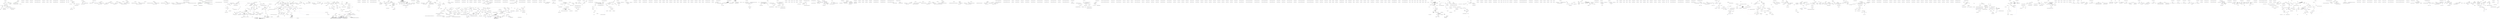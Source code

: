 digraph  {
n0 [label="Entry Ninject.Planning.Targets.ITarget.GetConstraints()", span="11-11", cluster="Ninject.Planning.Targets.ITarget.GetConstraints()"];
n1 [label="Exit Ninject.Planning.Targets.ITarget.GetConstraints()", span="11-11", cluster="Ninject.Planning.Targets.ITarget.GetConstraints()"];
n2 [label="Entry Ninject.Planning.Targets.ITarget.ResolveWithin(Ninject.Activation.IContext)", span="12-12", cluster="Ninject.Planning.Targets.ITarget.ResolveWithin(Ninject.Activation.IContext)"];
n3 [label="Exit Ninject.Planning.Targets.ITarget.ResolveWithin(Ninject.Activation.IContext)", span="12-12", cluster="Ninject.Planning.Targets.ITarget.ResolveWithin(Ninject.Activation.IContext)"];
m1_2 [label="Entry Ninject.Planning.Bindings.IBinding.GetScope(Ninject.Activation.IContext)", span="16-16", cluster="Ninject.Planning.Bindings.IBinding.GetScope(Ninject.Activation.IContext)", file="ActivationCacheStrategy.cs"];
m1_3 [label="Exit Ninject.Planning.Bindings.IBinding.GetScope(Ninject.Activation.IContext)", span="16-16", cluster="Ninject.Planning.Bindings.IBinding.GetScope(Ninject.Activation.IContext)", file="ActivationCacheStrategy.cs"];
m1_4 [label="Entry Ninject.Planning.Bindings.IBinding.Matches(Ninject.Activation.IRequest)", span="17-17", cluster="Ninject.Planning.Bindings.IBinding.Matches(Ninject.Activation.IRequest)", file="ActivationCacheStrategy.cs"];
m1_5 [label="Exit Ninject.Planning.Bindings.IBinding.Matches(Ninject.Activation.IRequest)", span="17-17", cluster="Ninject.Planning.Bindings.IBinding.Matches(Ninject.Activation.IRequest)", file="ActivationCacheStrategy.cs"];
m1_0 [label="Entry Ninject.Planning.Bindings.IBinding.GetProvider(Ninject.Activation.IContext)", span="15-15", cluster="Ninject.Planning.Bindings.IBinding.GetProvider(Ninject.Activation.IContext)", file="ActivationCacheStrategy.cs"];
m1_1 [label="Exit Ninject.Planning.Bindings.IBinding.GetProvider(Ninject.Activation.IContext)", span="15-15", cluster="Ninject.Planning.Bindings.IBinding.GetProvider(Ninject.Activation.IContext)", file="ActivationCacheStrategy.cs"];
m2_6 [label="Entry Ninject.ActivationException.ActivationException(System.Runtime.Serialization.SerializationInfo, System.Runtime.Serialization.StreamingContext)", span="50-50", cluster="Ninject.ActivationException.ActivationException(System.Runtime.Serialization.SerializationInfo, System.Runtime.Serialization.StreamingContext)", file="ActivationException.cs"];
m2_7 [label="Exit Ninject.ActivationException.ActivationException(System.Runtime.Serialization.SerializationInfo, System.Runtime.Serialization.StreamingContext)", span="50-50", cluster="Ninject.ActivationException.ActivationException(System.Runtime.Serialization.SerializationInfo, System.Runtime.Serialization.StreamingContext)", file="ActivationException.cs"];
m2_4 [label="Entry Ninject.ActivationException.ActivationException(string, System.Exception)", span="40-40", cluster="Ninject.ActivationException.ActivationException(string, System.Exception)", file="ActivationException.cs"];
m2_5 [label="Exit Ninject.ActivationException.ActivationException(string, System.Exception)", span="40-40", cluster="Ninject.ActivationException.ActivationException(string, System.Exception)", file="ActivationException.cs"];
m2_2 [label="Entry Ninject.ActivationException.ActivationException(string)", span="30-30", cluster="Ninject.ActivationException.ActivationException(string)", file="ActivationException.cs"];
m2_3 [label="Exit Ninject.ActivationException.ActivationException(string)", span="30-30", cluster="Ninject.ActivationException.ActivationException(string)", file="ActivationException.cs"];
m2_0 [label="Entry Ninject.ActivationException.ActivationException()", span="22-22", cluster="Ninject.ActivationException.ActivationException()", file="ActivationException.cs"];
m2_1 [label="Exit Ninject.ActivationException.ActivationException()", span="22-22", cluster="Ninject.ActivationException.ActivationException()", file="ActivationException.cs"];
m3_0 [label="Entry Ninject.Activation.Strategies.ActivationStrategy.Activate(Ninject.Activation.IContext, Ninject.Activation.InstanceReference)", span="23-23", cluster="Ninject.Activation.Strategies.ActivationStrategy.Activate(Ninject.Activation.IContext, Ninject.Activation.InstanceReference)", file="ActivationStrategy.cs"];
m3_1 [label="Exit Ninject.Activation.Strategies.ActivationStrategy.Activate(Ninject.Activation.IContext, Ninject.Activation.InstanceReference)", span="23-23", cluster="Ninject.Activation.Strategies.ActivationStrategy.Activate(Ninject.Activation.IContext, Ninject.Activation.InstanceReference)", file="ActivationStrategy.cs"];
m3_2 [label="Entry Ninject.Activation.Strategies.ActivationStrategy.Deactivate(Ninject.Activation.IContext, Ninject.Activation.InstanceReference)", span="32-32", cluster="Ninject.Activation.Strategies.ActivationStrategy.Deactivate(Ninject.Activation.IContext, Ninject.Activation.InstanceReference)", file="ActivationStrategy.cs"];
m3_3 [label="Exit Ninject.Activation.Strategies.ActivationStrategy.Deactivate(Ninject.Activation.IContext, Ninject.Activation.InstanceReference)", span="32-32", cluster="Ninject.Activation.Strategies.ActivationStrategy.Deactivate(Ninject.Activation.IContext, Ninject.Activation.InstanceReference)", file="ActivationStrategy.cs"];
m5_0 [label="Entry Ninject.IStartable.Start()", span="33-33", cluster="Ninject.IStartable.Start()", file="AssemblyNameRetriever.cs"];
m5_1 [label="Exit Ninject.IStartable.Start()", span="33-33", cluster="Ninject.IStartable.Start()", file="AssemblyNameRetriever.cs"];
m5_2 [label="Entry Ninject.IStartable.Stop()", span="38-38", cluster="Ninject.IStartable.Stop()", file="AssemblyNameRetriever.cs"];
m5_3 [label="Exit Ninject.IStartable.Stop()", span="38-38", cluster="Ninject.IStartable.Stop()", file="AssemblyNameRetriever.cs"];
m6_12 [label="Entry Unk.Create", span="", cluster="Unk.Create", file="Binding.cs"];
m6_3 [label="Entry Mock<IContext>.cstr", span="", cluster="Mock<IContext>.cstr", file="Binding.cs"];
m6_13 [label="Entry Unk.ShouldBeSameAs", span="", cluster="Unk.ShouldBeSameAs", file="Binding.cs"];
m6_4 [label="Entry Ninject.Tests.Unit.ConstantProviderTests.WhenCreateIsCalled.ProviderReturnsConstantValue()", span="24-24", cluster="Ninject.Tests.Unit.ConstantProviderTests.WhenCreateIsCalled.ProviderReturnsConstantValue()", file="Binding.cs"];
m6_5 [label="var sword = new Sword()", span="26-26", cluster="Ninject.Tests.Unit.ConstantProviderTests.WhenCreateIsCalled.ProviderReturnsConstantValue()", file="Binding.cs"];
m6_6 [label="provider = new ConstantProvider<Sword>(sword)", span="27-27", cluster="Ninject.Tests.Unit.ConstantProviderTests.WhenCreateIsCalled.ProviderReturnsConstantValue()", file="Binding.cs"];
m6_8 [label="result.ShouldBeSameAs(sword)", span="31-31", cluster="Ninject.Tests.Unit.ConstantProviderTests.WhenCreateIsCalled.ProviderReturnsConstantValue()", file="Binding.cs"];
m6_7 [label="var result = provider.Create(contextMock.Object)", span="29-29", cluster="Ninject.Tests.Unit.ConstantProviderTests.WhenCreateIsCalled.ProviderReturnsConstantValue()", file="Binding.cs"];
m6_9 [label="Exit Ninject.Tests.Unit.ConstantProviderTests.WhenCreateIsCalled.ProviderReturnsConstantValue()", span="24-24", cluster="Ninject.Tests.Unit.ConstantProviderTests.WhenCreateIsCalled.ProviderReturnsConstantValue()", file="Binding.cs"];
m6_0 [label="Entry Ninject.Tests.Unit.ConstantProviderTests.ConstantProviderContext.ConstantProviderContext()", span="15-15", cluster="Ninject.Tests.Unit.ConstantProviderTests.ConstantProviderContext.ConstantProviderContext()", file="Binding.cs"];
m6_1 [label="contextMock = new Mock<IContext>()", span="17-17", cluster="Ninject.Tests.Unit.ConstantProviderTests.ConstantProviderContext.ConstantProviderContext()", file="Binding.cs"];
m6_2 [label="Exit Ninject.Tests.Unit.ConstantProviderTests.ConstantProviderContext.ConstantProviderContext()", span="15-15", cluster="Ninject.Tests.Unit.ConstantProviderTests.ConstantProviderContext.ConstantProviderContext()", file="Binding.cs"];
m6_10 [label="Entry Ninject.Tests.Fakes.Sword.Sword()", span="4-4", cluster="Ninject.Tests.Fakes.Sword.Sword()", file="Binding.cs"];
m6_11 [label="Entry Ninject.Activation.Providers.ConstantProvider<T>.ConstantProvider(T)", span="37-37", cluster="Ninject.Activation.Providers.ConstantProvider<T>.ConstantProvider(T)", file="Binding.cs"];
m6_14 [label="Ninject.Tests.Unit.ConstantProviderTests.ConstantProviderContext", span="", file="Binding.cs"];
m6_15 [label="Ninject.Tests.Unit.ConstantProviderTests.WhenCreateIsCalled", span="", file="Binding.cs"];
m8_3 [label="Entry Ninject.Activation.Strategies.MethodInjectionStrategy.Activate(Ninject.Activation.IContext)", span="49-49", cluster="Ninject.Activation.Strategies.MethodInjectionStrategy.Activate(Ninject.Activation.IContext)", file="BindingBuilder.cs"];
m8_0 [label="Entry Ninject.Syntax.ExtensionsForICustomAttributeProvider.GetOneAttribute<T>(System.Reflection.ICustomAttributeProvider)", span="9-9", cluster="Ninject.Syntax.ExtensionsForICustomAttributeProvider.GetOneAttribute<T>(System.Reflection.ICustomAttributeProvider)", file="BindingBuilder.cs"];
m8_1 [label="return member.GetAttributes<T>().SingleOrDefault();", span="12-12", cluster="Ninject.Syntax.ExtensionsForICustomAttributeProvider.GetOneAttribute<T>(System.Reflection.ICustomAttributeProvider)", file="BindingBuilder.cs", color=green, community=0];
m8_2 [label="Exit Ninject.Syntax.ExtensionsForICustomAttributeProvider.GetOneAttribute<T>(System.Reflection.ICustomAttributeProvider)", span="9-9", cluster="Ninject.Syntax.ExtensionsForICustomAttributeProvider.GetOneAttribute<T>(System.Reflection.ICustomAttributeProvider)", file="BindingBuilder.cs"];
m8_4 [label="context.Plan.GetAll<MethodInjectionDirective>()", span="51-51", cluster="Ninject.Activation.Strategies.MethodInjectionStrategy.Activate(Ninject.Activation.IContext)", file="BindingBuilder.cs"];
m8_9 [label="Entry Ninject.Planning.IPlan.GetAll<TDirective>()", span="59-59", cluster="Ninject.Planning.IPlan.GetAll<TDirective>()", file="BindingBuilder.cs"];
m8_8 [label="Exit Ninject.Activation.Strategies.MethodInjectionStrategy.Activate(Ninject.Activation.IContext)", span="49-49", cluster="Ninject.Activation.Strategies.MethodInjectionStrategy.Activate(Ninject.Activation.IContext)", file="BindingBuilder.cs"];
m8_13 [label="Entry Unk.Invoke", span="", cluster="Unk.Invoke", file="BindingBuilder.cs"];
m8_6 [label="return member.GetAttributes(type).SingleOrDefault();", span="17-17", cluster="Ninject.Syntax.ExtensionsForICustomAttributeProvider.GetOneAttribute(System.Reflection.ICustomAttributeProvider, System.Type)", file="BindingBuilder.cs", color=green, community=0];
m8_7 [label="Exit Ninject.Syntax.ExtensionsForICustomAttributeProvider.GetOneAttribute(System.Reflection.ICustomAttributeProvider, System.Type)", span="15-15", cluster="Ninject.Syntax.ExtensionsForICustomAttributeProvider.GetOneAttribute(System.Reflection.ICustomAttributeProvider, System.Type)", file="BindingBuilder.cs"];
m8_5 [label="Entry Ninject.Syntax.ExtensionsForICustomAttributeProvider.GetOneAttribute(System.Reflection.ICustomAttributeProvider, System.Type)", span="15-15", cluster="Ninject.Syntax.ExtensionsForICustomAttributeProvider.GetOneAttribute(System.Reflection.ICustomAttributeProvider, System.Type)", file="BindingBuilder.cs"];
m8_10 [label="Entry Ninject.Injection.IInjectorFactory.GetMethodInjector(System.Reflection.MethodInfo)", span="48-48", cluster="Ninject.Injection.IInjectorFactory.GetMethodInjector(System.Reflection.MethodInfo)", file="BindingBuilder.cs"];
m8_14 [label="Entry lambda expression", span="54-54", cluster="lambda expression", file="BindingBuilder.cs"];
m8_15 [label="target.ResolveWithin(context)", span="54-54", cluster="lambda expression", file="BindingBuilder.cs"];
m8_16 [label="Exit lambda expression", span="54-54", cluster="lambda expression", file="BindingBuilder.cs"];
m8_12 [label="Entry Unk.ToArray", span="", cluster="Unk.ToArray", file="BindingBuilder.cs"];
m8_11 [label="Entry Unk.Select", span="", cluster="Unk.Select", file="BindingBuilder.cs"];
m8_18 [label="Ninject.Activation.Strategies.MethodInjectionStrategy", span="", file="BindingBuilder.cs"];
m8_19 [label="Ninject.Activation.IContext", span="", file="BindingBuilder.cs"];
m9_14 [label="Entry Ninject.Planning.Bindings.BindingBuilder<T1, T2, T3, T4>.ToProvider<TProvider>()", span="75-75", cluster="Ninject.Planning.Bindings.BindingBuilder<T1, T2, T3, T4>.ToProvider<TProvider>()", file="BindingBuilder{T1,T2,T3,T4}.cs"];
m9_15 [label="return this.ToProviderInternal<TProvider, object>();", span="78-78", cluster="Ninject.Planning.Bindings.BindingBuilder<T1, T2, T3, T4>.ToProvider<TProvider>()", file="BindingBuilder{T1,T2,T3,T4}.cs"];
m9_16 [label="Exit Ninject.Planning.Bindings.BindingBuilder<T1, T2, T3, T4>.ToProvider<TProvider>()", span="75-75", cluster="Ninject.Planning.Bindings.BindingBuilder<T1, T2, T3, T4>.ToProvider<TProvider>()", file="BindingBuilder{T1,T2,T3,T4}.cs"];
m9_36 [label="Entry Ninject.Planning.Bindings.BindingBuilder.InternalToConfiguration<TImplementation>(TImplementation)", span="85-85", cluster="Ninject.Planning.Bindings.BindingBuilder.InternalToConfiguration<TImplementation>(TImplementation)", file="BindingBuilder{T1,T2,T3,T4}.cs"];
m9_28 [label="Entry Ninject.Planning.Bindings.BindingBuilder.InternalToProvider<TImplementation>(Ninject.Activation.IProvider<TImplementation>)", span="114-114", cluster="Ninject.Planning.Bindings.BindingBuilder.InternalToProvider<TImplementation>(Ninject.Activation.IProvider<TImplementation>)", file="BindingBuilder{T1,T2,T3,T4}.cs"];
m9_32 [label="Entry Ninject.Planning.Bindings.BindingBuilder.InternalToMethod<TImplementation>(System.Func<Ninject.Activation.IContext, TImplementation>)", span="100-100", cluster="Ninject.Planning.Bindings.BindingBuilder.InternalToMethod<TImplementation>(System.Func<Ninject.Activation.IContext, TImplementation>)", file="BindingBuilder{T1,T2,T3,T4}.cs"];
m9_13 [label="Entry Ninject.Planning.Bindings.BindingBuilder.InternalToConstructor<TImplementation>(System.Linq.Expressions.Expression<System.Func<Ninject.Syntax.IConstructorArgumentSyntax, TImplementation>>)", span="159-159", cluster="Ninject.Planning.Bindings.BindingBuilder.InternalToConstructor<TImplementation>(System.Linq.Expressions.Expression<System.Func<Ninject.Syntax.IConstructorArgumentSyntax, TImplementation>>)", file="BindingBuilder{T1,T2,T3,T4}.cs"];
m9_21 [label="Entry Ninject.Planning.Bindings.BindingBuilder<T1, T2, T3, T4>.ToProvider(System.Type)", span="101-101", cluster="Ninject.Planning.Bindings.BindingBuilder<T1, T2, T3, T4>.ToProvider(System.Type)", file="BindingBuilder{T1,T2,T3,T4}.cs"];
m9_22 [label="return this.ToProviderInternal<object>(providerType);", span="103-103", cluster="Ninject.Planning.Bindings.BindingBuilder<T1, T2, T3, T4>.ToProvider(System.Type)", file="BindingBuilder{T1,T2,T3,T4}.cs"];
m9_23 [label="Exit Ninject.Planning.Bindings.BindingBuilder<T1, T2, T3, T4>.ToProvider(System.Type)", span="101-101", cluster="Ninject.Planning.Bindings.BindingBuilder<T1, T2, T3, T4>.ToProvider(System.Type)", file="BindingBuilder{T1,T2,T3,T4}.cs"];
m9_6 [label="Entry Ninject.Planning.Bindings.BindingBuilder<T1, T2, T3, T4>.To(System.Type)", span="51-51", cluster="Ninject.Planning.Bindings.BindingBuilder<T1, T2, T3, T4>.To(System.Type)", file="BindingBuilder{T1,T2,T3,T4}.cs"];
m9_7 [label="return this.InternalTo<object>(implementation);", span="53-53", cluster="Ninject.Planning.Bindings.BindingBuilder<T1, T2, T3, T4>.To(System.Type)", file="BindingBuilder{T1,T2,T3,T4}.cs"];
m9_8 [label="Exit Ninject.Planning.Bindings.BindingBuilder<T1, T2, T3, T4>.To(System.Type)", span="51-51", cluster="Ninject.Planning.Bindings.BindingBuilder<T1, T2, T3, T4>.To(System.Type)", file="BindingBuilder{T1,T2,T3,T4}.cs"];
m9_17 [label="Entry Ninject.Planning.Bindings.BindingBuilder.ToProviderInternal<TProvider, TImplementation>()", span="129-129", cluster="Ninject.Planning.Bindings.BindingBuilder.ToProviderInternal<TProvider, TImplementation>()", file="BindingBuilder{T1,T2,T3,T4}.cs"];
m9_24 [label="Entry Ninject.Planning.Bindings.BindingBuilder.ToProviderInternal<T>(System.Type)", span="145-145", cluster="Ninject.Planning.Bindings.BindingBuilder.ToProviderInternal<T>(System.Type)", file="BindingBuilder{T1,T2,T3,T4}.cs"];
m9_25 [label="Entry Ninject.Planning.Bindings.BindingBuilder<T1, T2, T3, T4>.ToProvider<TImplementation>(Ninject.Activation.IProvider<TImplementation>)", span="112-112", cluster="Ninject.Planning.Bindings.BindingBuilder<T1, T2, T3, T4>.ToProvider<TImplementation>(Ninject.Activation.IProvider<TImplementation>)", file="BindingBuilder{T1,T2,T3,T4}.cs"];
m9_26 [label="return this.InternalToProvider(provider);", span="115-115", cluster="Ninject.Planning.Bindings.BindingBuilder<T1, T2, T3, T4>.ToProvider<TImplementation>(Ninject.Activation.IProvider<TImplementation>)", file="BindingBuilder{T1,T2,T3,T4}.cs"];
m9_27 [label="Exit Ninject.Planning.Bindings.BindingBuilder<T1, T2, T3, T4>.ToProvider<TImplementation>(Ninject.Activation.IProvider<TImplementation>)", span="112-112", cluster="Ninject.Planning.Bindings.BindingBuilder<T1, T2, T3, T4>.ToProvider<TImplementation>(Ninject.Activation.IProvider<TImplementation>)", file="BindingBuilder{T1,T2,T3,T4}.cs"];
m9_29 [label="Entry Ninject.Planning.Bindings.BindingBuilder<T1, T2, T3, T4>.ToMethod<TImplementation>(System.Func<Ninject.Activation.IContext, TImplementation>)", span="124-124", cluster="Ninject.Planning.Bindings.BindingBuilder<T1, T2, T3, T4>.ToMethod<TImplementation>(System.Func<Ninject.Activation.IContext, TImplementation>)", file="BindingBuilder{T1,T2,T3,T4}.cs"];
m9_30 [label="return this.InternalToMethod(method);", span="127-127", cluster="Ninject.Planning.Bindings.BindingBuilder<T1, T2, T3, T4>.ToMethod<TImplementation>(System.Func<Ninject.Activation.IContext, TImplementation>)", file="BindingBuilder{T1,T2,T3,T4}.cs"];
m9_31 [label="Exit Ninject.Planning.Bindings.BindingBuilder<T1, T2, T3, T4>.ToMethod<TImplementation>(System.Func<Ninject.Activation.IContext, TImplementation>)", span="124-124", cluster="Ninject.Planning.Bindings.BindingBuilder<T1, T2, T3, T4>.ToMethod<TImplementation>(System.Func<Ninject.Activation.IContext, TImplementation>)", file="BindingBuilder{T1,T2,T3,T4}.cs"];
m9_18 [label="Entry Ninject.Planning.Bindings.BindingBuilder<T1, T2, T3, T4>.ToProvider<TProvider, TImplementation>()", span="88-88", cluster="Ninject.Planning.Bindings.BindingBuilder<T1, T2, T3, T4>.ToProvider<TProvider, TImplementation>()", file="BindingBuilder{T1,T2,T3,T4}.cs"];
m9_19 [label="return this.ToProviderInternal<TProvider, TImplementation>();", span="92-92", cluster="Ninject.Planning.Bindings.BindingBuilder<T1, T2, T3, T4>.ToProvider<TProvider, TImplementation>()", file="BindingBuilder{T1,T2,T3,T4}.cs"];
m9_20 [label="Exit Ninject.Planning.Bindings.BindingBuilder<T1, T2, T3, T4>.ToProvider<TProvider, TImplementation>()", span="88-88", cluster="Ninject.Planning.Bindings.BindingBuilder<T1, T2, T3, T4>.ToProvider<TProvider, TImplementation>()", file="BindingBuilder{T1,T2,T3,T4}.cs"];
m9_33 [label="Entry Ninject.Planning.Bindings.BindingBuilder<T1, T2, T3, T4>.ToConstant<TImplementation>(TImplementation)", span="136-136", cluster="Ninject.Planning.Bindings.BindingBuilder<T1, T2, T3, T4>.ToConstant<TImplementation>(TImplementation)", file="BindingBuilder{T1,T2,T3,T4}.cs"];
m9_34 [label="return this.InternalToConfiguration(value);", span="139-139", cluster="Ninject.Planning.Bindings.BindingBuilder<T1, T2, T3, T4>.ToConstant<TImplementation>(TImplementation)", file="BindingBuilder{T1,T2,T3,T4}.cs"];
m9_35 [label="Exit Ninject.Planning.Bindings.BindingBuilder<T1, T2, T3, T4>.ToConstant<TImplementation>(TImplementation)", span="136-136", cluster="Ninject.Planning.Bindings.BindingBuilder<T1, T2, T3, T4>.ToConstant<TImplementation>(TImplementation)", file="BindingBuilder{T1,T2,T3,T4}.cs"];
m9_0 [label="Entry Ninject.Planning.Bindings.BindingBuilder<T1, T2, T3, T4>.BindingBuilder(Ninject.Planning.Bindings.IBindingConfiguration, Ninject.IKernel, string)", span="30-30", cluster="Ninject.Planning.Bindings.BindingBuilder<T1, T2, T3, T4>.BindingBuilder(Ninject.Planning.Bindings.IBindingConfiguration, Ninject.IKernel, string)", file="BindingBuilder{T1,T2,T3,T4}.cs"];
m9_1 [label="Exit Ninject.Planning.Bindings.BindingBuilder<T1, T2, T3, T4>.BindingBuilder(Ninject.Planning.Bindings.IBindingConfiguration, Ninject.IKernel, string)", span="30-30", cluster="Ninject.Planning.Bindings.BindingBuilder<T1, T2, T3, T4>.BindingBuilder(Ninject.Planning.Bindings.IBindingConfiguration, Ninject.IKernel, string)", file="BindingBuilder{T1,T2,T3,T4}.cs"];
m9_5 [label="Entry Ninject.Planning.Bindings.BindingBuilder.InternalTo<TImplementation>()", span="60-60", cluster="Ninject.Planning.Bindings.BindingBuilder.InternalTo<TImplementation>()", file="BindingBuilder{T1,T2,T3,T4}.cs"];
m9_2 [label="Entry Ninject.Planning.Bindings.BindingBuilder<T1, T2, T3, T4>.To<TImplementation>()", span="40-40", cluster="Ninject.Planning.Bindings.BindingBuilder<T1, T2, T3, T4>.To<TImplementation>()", file="BindingBuilder{T1,T2,T3,T4}.cs"];
m9_3 [label="return this.InternalTo<TImplementation>();", span="43-43", cluster="Ninject.Planning.Bindings.BindingBuilder<T1, T2, T3, T4>.To<TImplementation>()", file="BindingBuilder{T1,T2,T3,T4}.cs"];
m9_4 [label="Exit Ninject.Planning.Bindings.BindingBuilder<T1, T2, T3, T4>.To<TImplementation>()", span="40-40", cluster="Ninject.Planning.Bindings.BindingBuilder<T1, T2, T3, T4>.To<TImplementation>()", file="BindingBuilder{T1,T2,T3,T4}.cs"];
m9_9 [label="Entry Ninject.Planning.Bindings.BindingBuilder.InternalTo<T>(System.Type)", span="71-71", cluster="Ninject.Planning.Bindings.BindingBuilder.InternalTo<T>(System.Type)", file="BindingBuilder{T1,T2,T3,T4}.cs"];
m9_10 [label="Entry Ninject.Planning.Bindings.BindingBuilder<T1, T2, T3, T4>.ToConstructor<TImplementation>(System.Linq.Expressions.Expression<System.Func<Ninject.Syntax.IConstructorArgumentSyntax, TImplementation>>)", span="62-62", cluster="Ninject.Planning.Bindings.BindingBuilder<T1, T2, T3, T4>.ToConstructor<TImplementation>(System.Linq.Expressions.Expression<System.Func<Ninject.Syntax.IConstructorArgumentSyntax, TImplementation>>)", file="BindingBuilder{T1,T2,T3,T4}.cs"];
m9_11 [label="return this.InternalToConstructor(newExpression);", span="66-66", cluster="Ninject.Planning.Bindings.BindingBuilder<T1, T2, T3, T4>.ToConstructor<TImplementation>(System.Linq.Expressions.Expression<System.Func<Ninject.Syntax.IConstructorArgumentSyntax, TImplementation>>)", file="BindingBuilder{T1,T2,T3,T4}.cs"];
m9_12 [label="Exit Ninject.Planning.Bindings.BindingBuilder<T1, T2, T3, T4>.ToConstructor<TImplementation>(System.Linq.Expressions.Expression<System.Func<Ninject.Syntax.IConstructorArgumentSyntax, TImplementation>>)", span="62-62", cluster="Ninject.Planning.Bindings.BindingBuilder<T1, T2, T3, T4>.ToConstructor<TImplementation>(System.Linq.Expressions.Expression<System.Func<Ninject.Syntax.IConstructorArgumentSyntax, TImplementation>>)", file="BindingBuilder{T1,T2,T3,T4}.cs"];
m9_37 [label="Ninject.Planning.Bindings.BindingBuilder<T1, T2, T3, T4>", span="", file="BindingBuilder{T1,T2,T3,T4}.cs"];
m10_3 [label="Entry Ninject.Tests.Integration.EnumerableDependenciesTests.EnumerableDependenciesContext.SetUp()", span="13-13", cluster="Ninject.Tests.Integration.EnumerableDependenciesTests.EnumerableDependenciesContext.SetUp()", file="BindingBuilder{T1,T2,T3}.cs"];
m10_4 [label="this.Kernel = new StandardKernel()", span="15-15", cluster="Ninject.Tests.Integration.EnumerableDependenciesTests.EnumerableDependenciesContext.SetUp()", file="BindingBuilder{T1,T2,T3}.cs", color=green, community=0];
m10_5 [label="Exit Ninject.Tests.Integration.EnumerableDependenciesTests.EnumerableDependenciesContext.SetUp()", span="13-13", cluster="Ninject.Tests.Integration.EnumerableDependenciesTests.EnumerableDependenciesContext.SetUp()", file="BindingBuilder{T1,T2,T3}.cs"];
m10_0 [label="Entry Ninject.Tests.Integration.EnumerableDependenciesTests.EnumerableDependenciesContext.EnumerableDependenciesContext()", span="6-6", cluster="Ninject.Tests.Integration.EnumerableDependenciesTests.EnumerableDependenciesContext.EnumerableDependenciesContext()", file="BindingBuilder{T1,T2,T3}.cs"];
m10_1 [label="this.SetUp()", span="8-8", cluster="Ninject.Tests.Integration.EnumerableDependenciesTests.EnumerableDependenciesContext.EnumerableDependenciesContext()", file="BindingBuilder{T1,T2,T3}.cs", color=green, community=0];
m10_2 [label="Exit Ninject.Tests.Integration.EnumerableDependenciesTests.EnumerableDependenciesContext.EnumerableDependenciesContext()", span="6-6", cluster="Ninject.Tests.Integration.EnumerableDependenciesTests.EnumerableDependenciesContext.EnumerableDependenciesContext()", file="BindingBuilder{T1,T2,T3}.cs"];
m10_6 [label="Entry Ninject.StandardKernel.StandardKernel(params Ninject.Modules.INinjectModule[])", span="45-45", cluster="Ninject.StandardKernel.StandardKernel(params Ninject.Modules.INinjectModule[])", file="BindingBuilder{T1,T2,T3}.cs"];
m10_7 [label="Entry Ninject.Tests.Integration.EnumerableDependenciesTests.EnumerableDependenciesContext.VerifyInjection(Ninject.Tests.Integration.EnumerableDependenciesTests.Fakes.IParent)", span="18-18", cluster="Ninject.Tests.Integration.EnumerableDependenciesTests.EnumerableDependenciesContext.VerifyInjection(Ninject.Tests.Integration.EnumerableDependenciesTests.Fakes.IParent)", file="BindingBuilder{T1,T2,T3}.cs"];
m10_8 [label="Exit Ninject.Tests.Integration.EnumerableDependenciesTests.EnumerableDependenciesContext.VerifyInjection(Ninject.Tests.Integration.EnumerableDependenciesTests.Fakes.IParent)", span="18-18", cluster="Ninject.Tests.Integration.EnumerableDependenciesTests.EnumerableDependenciesContext.VerifyInjection(Ninject.Tests.Integration.EnumerableDependenciesTests.Fakes.IParent)", file="BindingBuilder{T1,T2,T3}.cs"];
m10_9 [label="Ninject.Tests.Integration.EnumerableDependenciesTests.EnumerableDependenciesContext", span="", file="BindingBuilder{T1,T2,T3}.cs"];
m12_76 [label="Entry Ninject.Infrastructure.Introspection.ExceptionFormatter.ModuleWithSameNameIsAlreadyLoaded(Ninject.Modules.INinjectModule, Ninject.Modules.INinjectModule)", span="26-26", cluster="Ninject.Infrastructure.Introspection.ExceptionFormatter.ModuleWithSameNameIsAlreadyLoaded(Ninject.Modules.INinjectModule, Ninject.Modules.INinjectModule)", file="BindingBuilder{T1}.cs"];
m12_97 [label="Entry Ninject.Infrastructure.Introspection.ExceptionFormatter.NoModuleLoadedWithTheSpecifiedName(string)", span="44-44", cluster="Ninject.Infrastructure.Introspection.ExceptionFormatter.NoModuleLoadedWithTheSpecifiedName(string)", file="BindingBuilder{T1}.cs"];
m12_48 [label="Entry Ninject.Infrastructure.Multimap<K, V>.Add(K, V)", span="64-64", cluster="Ninject.Infrastructure.Multimap<K, V>.Add(K, V)", file="BindingBuilder{T1}.cs"];
m12_78 [label="Entry System.Collections.Generic.Dictionary<TKey, TValue>.Add(TKey, TValue)", span="0-0", cluster="System.Collections.Generic.Dictionary<TKey, TValue>.Add(TKey, TValue)", file="BindingBuilder{T1}.cs"];
m12_117 [label="Entry Ninject.Planning.IPlanner.GetPlan(System.Type)", span="33-33", cluster="Ninject.Planning.IPlanner.GetPlan(System.Type)", file="BindingBuilder{T1}.cs"];
m12_100 [label="Entry Ninject.KernelBase.Inject(object, params Ninject.Parameters.IParameter[])", span="249-249", cluster="Ninject.KernelBase.Inject(object, params Ninject.Parameters.IParameter[])", file="BindingBuilder{T1}.cs"];
m12_101 [label="Ensure.ArgumentNotNull(instance, ''instance'')", span="251-251", cluster="Ninject.KernelBase.Inject(object, params Ninject.Parameters.IParameter[])", file="BindingBuilder{T1}.cs"];
m12_102 [label="Ensure.ArgumentNotNull(parameters, ''parameters'')", span="252-252", cluster="Ninject.KernelBase.Inject(object, params Ninject.Parameters.IParameter[])", file="BindingBuilder{T1}.cs"];
m12_103 [label="Type service = instance.GetType()", span="254-254", cluster="Ninject.KernelBase.Inject(object, params Ninject.Parameters.IParameter[])", file="BindingBuilder{T1}.cs"];
m12_107 [label="var request = CreateRequest(service, null, parameters, false, false)", span="260-260", cluster="Ninject.KernelBase.Inject(object, params Ninject.Parameters.IParameter[])", file="BindingBuilder{T1}.cs"];
m12_110 [label="var reference = new InstanceReference { Instance = instance }", span="265-265", cluster="Ninject.KernelBase.Inject(object, params Ninject.Parameters.IParameter[])", file="BindingBuilder{T1}.cs"];
m12_104 [label="var planner = Components.Get<IPlanner>()", span="256-256", cluster="Ninject.KernelBase.Inject(object, params Ninject.Parameters.IParameter[])", file="BindingBuilder{T1}.cs"];
m12_106 [label="var binding = new Binding(service)", span="259-259", cluster="Ninject.KernelBase.Inject(object, params Ninject.Parameters.IParameter[])", file="BindingBuilder{T1}.cs"];
m12_109 [label="context.Plan = planner.GetPlan(service)", span="263-263", cluster="Ninject.KernelBase.Inject(object, params Ninject.Parameters.IParameter[])", file="BindingBuilder{T1}.cs"];
m12_105 [label="var pipeline = Components.Get<IPipeline>()", span="257-257", cluster="Ninject.KernelBase.Inject(object, params Ninject.Parameters.IParameter[])", file="BindingBuilder{T1}.cs"];
m12_111 [label="pipeline.Activate(context, reference)", span="266-266", cluster="Ninject.KernelBase.Inject(object, params Ninject.Parameters.IParameter[])", file="BindingBuilder{T1}.cs"];
m12_108 [label="var context = CreateContext(request, binding)", span="261-261", cluster="Ninject.KernelBase.Inject(object, params Ninject.Parameters.IParameter[])", file="BindingBuilder{T1}.cs"];
m12_112 [label="Exit Ninject.KernelBase.Inject(object, params Ninject.Parameters.IParameter[])", span="249-249", cluster="Ninject.KernelBase.Inject(object, params Ninject.Parameters.IParameter[])", file="BindingBuilder{T1}.cs"];
m12_222 [label="Entry Ninject.KernelBase.System.IServiceProvider.GetService(System.Type)", span="445-445", cluster="Ninject.KernelBase.System.IServiceProvider.GetService(System.Type)", file="BindingBuilder{T1}.cs"];
m12_223 [label="return this.Get(service);", span="447-447", cluster="Ninject.KernelBase.System.IServiceProvider.GetService(System.Type)", file="BindingBuilder{T1}.cs"];
m12_224 [label="Exit Ninject.KernelBase.System.IServiceProvider.GetService(System.Type)", span="445-445", cluster="Ninject.KernelBase.System.IServiceProvider.GetService(System.Type)", file="BindingBuilder{T1}.cs"];
m12_6 [label="Entry Ninject.KernelBase.KernelBase(Ninject.Components.IComponentContainer, Ninject.INinjectSettings, params Ninject.Modules.INinjectModule[])", span="78-78", cluster="Ninject.KernelBase.KernelBase(Ninject.Components.IComponentContainer, Ninject.INinjectSettings, params Ninject.Modules.INinjectModule[])", file="BindingBuilder{T1}.cs"];
m12_7 [label="Ensure.ArgumentNotNull(components, ''components'')", span="80-80", cluster="Ninject.KernelBase.KernelBase(Ninject.Components.IComponentContainer, Ninject.INinjectSettings, params Ninject.Modules.INinjectModule[])", file="BindingBuilder{T1}.cs"];
m12_8 [label="Ensure.ArgumentNotNull(settings, ''settings'')", span="81-81", cluster="Ninject.KernelBase.KernelBase(Ninject.Components.IComponentContainer, Ninject.INinjectSettings, params Ninject.Modules.INinjectModule[])", file="BindingBuilder{T1}.cs"];
m12_9 [label="Ensure.ArgumentNotNull(modules, ''modules'')", span="82-82", cluster="Ninject.KernelBase.KernelBase(Ninject.Components.IComponentContainer, Ninject.INinjectSettings, params Ninject.Modules.INinjectModule[])", file="BindingBuilder{T1}.cs"];
m12_10 [label="Settings = settings", span="84-84", cluster="Ninject.KernelBase.KernelBase(Ninject.Components.IComponentContainer, Ninject.INinjectSettings, params Ninject.Modules.INinjectModule[])", file="BindingBuilder{T1}.cs"];
m12_11 [label="Components = components", span="86-86", cluster="Ninject.KernelBase.KernelBase(Ninject.Components.IComponentContainer, Ninject.INinjectSettings, params Ninject.Modules.INinjectModule[])", file="BindingBuilder{T1}.cs"];
m12_12 [label="components.Kernel = this", span="87-87", cluster="Ninject.KernelBase.KernelBase(Ninject.Components.IComponentContainer, Ninject.INinjectSettings, params Ninject.Modules.INinjectModule[])", file="BindingBuilder{T1}.cs"];
m12_17 [label="Load(modules)", span="100-100", cluster="Ninject.KernelBase.KernelBase(Ninject.Components.IComponentContainer, Ninject.INinjectSettings, params Ninject.Modules.INinjectModule[])", file="BindingBuilder{T1}.cs"];
m12_13 [label="AddComponents()", span="89-89", cluster="Ninject.KernelBase.KernelBase(Ninject.Components.IComponentContainer, Ninject.INinjectSettings, params Ninject.Modules.INinjectModule[])", file="BindingBuilder{T1}.cs"];
m12_14 [label="OnePerRequestModule.StartManaging(this)", span="92-92", cluster="Ninject.KernelBase.KernelBase(Ninject.Components.IComponentContainer, Ninject.INinjectSettings, params Ninject.Modules.INinjectModule[])", file="BindingBuilder{T1}.cs"];
m12_15 [label="Settings.LoadExtensions", span="96-96", cluster="Ninject.KernelBase.KernelBase(Ninject.Components.IComponentContainer, Ninject.INinjectSettings, params Ninject.Modules.INinjectModule[])", file="BindingBuilder{T1}.cs"];
m12_16 [label="Load(new[] { Settings.ExtensionSearchPattern })", span="97-97", cluster="Ninject.KernelBase.KernelBase(Ninject.Components.IComponentContainer, Ninject.INinjectSettings, params Ninject.Modules.INinjectModule[])", file="BindingBuilder{T1}.cs"];
m12_18 [label="Exit Ninject.KernelBase.KernelBase(Ninject.Components.IComponentContainer, Ninject.INinjectSettings, params Ninject.Modules.INinjectModule[])", span="78-78", cluster="Ninject.KernelBase.KernelBase(Ninject.Components.IComponentContainer, Ninject.INinjectSettings, params Ninject.Modules.INinjectModule[])", file="BindingBuilder{T1}.cs"];
m12_49 [label="Entry Ninject.KernelBase.RemoveBinding(Ninject.Planning.Bindings.IBinding)", span="153-153", cluster="Ninject.KernelBase.RemoveBinding(Ninject.Planning.Bindings.IBinding)", file="BindingBuilder{T1}.cs"];
m12_50 [label="Ensure.ArgumentNotNull(binding, ''binding'')", span="155-155", cluster="Ninject.KernelBase.RemoveBinding(Ninject.Planning.Bindings.IBinding)", file="BindingBuilder{T1}.cs"];
m12_51 [label="_bindings.Remove(binding.Service, binding)", span="157-157", cluster="Ninject.KernelBase.RemoveBinding(Ninject.Planning.Bindings.IBinding)", file="BindingBuilder{T1}.cs"];
m12_52 [label=_bindingCache, span="159-159", cluster="Ninject.KernelBase.RemoveBinding(Ninject.Planning.Bindings.IBinding)", file="BindingBuilder{T1}.cs"];
m12_53 [label="_bindingCache.Clear()", span="160-160", cluster="Ninject.KernelBase.RemoveBinding(Ninject.Planning.Bindings.IBinding)", file="BindingBuilder{T1}.cs"];
m12_54 [label="Exit Ninject.KernelBase.RemoveBinding(Ninject.Planning.Bindings.IBinding)", span="153-153", cluster="Ninject.KernelBase.RemoveBinding(Ninject.Planning.Bindings.IBinding)", file="BindingBuilder{T1}.cs"];
m12_126 [label="Entry Ninject.KernelBase.CanResolve(Ninject.Activation.IRequest)", span="286-286", cluster="Ninject.KernelBase.CanResolve(Ninject.Activation.IRequest)", file="BindingBuilder{T1}.cs"];
m12_127 [label="Ensure.ArgumentNotNull(request, ''request'')", span="288-288", cluster="Ninject.KernelBase.CanResolve(Ninject.Activation.IRequest)", file="BindingBuilder{T1}.cs"];
m12_129 [label="return resolvers.SelectMany(r => r.Resolve(_bindings, request.Service)).Any();", span="290-290", cluster="Ninject.KernelBase.CanResolve(Ninject.Activation.IRequest)", file="BindingBuilder{T1}.cs"];
m12_128 [label="var resolvers = Components.GetAll<IBindingResolver>()", span="289-289", cluster="Ninject.KernelBase.CanResolve(Ninject.Activation.IRequest)", file="BindingBuilder{T1}.cs"];
m12_130 [label="Exit Ninject.KernelBase.CanResolve(Ninject.Activation.IRequest)", span="286-286", cluster="Ninject.KernelBase.CanResolve(Ninject.Activation.IRequest)", file="BindingBuilder{T1}.cs"];
m12_21 [label="Entry Ninject.OnePerRequestModule.StartManaging(Ninject.IKernel)", span="42-42", cluster="Ninject.OnePerRequestModule.StartManaging(Ninject.IKernel)", file="BindingBuilder{T1}.cs"];
m12_23 [label="Entry Ninject.KernelBase.Load(System.Collections.Generic.IEnumerable<Ninject.Modules.INinjectModule>)", span="187-187", cluster="Ninject.KernelBase.Load(System.Collections.Generic.IEnumerable<Ninject.Modules.INinjectModule>)", file="BindingBuilder{T1}.cs"];
m12_66 [label="Ensure.ArgumentNotNull(modules, ''modules'')", span="189-189", cluster="Ninject.KernelBase.Load(System.Collections.Generic.IEnumerable<Ninject.Modules.INinjectModule>)", file="BindingBuilder{T1}.cs"];
m12_67 [label=modules, span="191-191", cluster="Ninject.KernelBase.Load(System.Collections.Generic.IEnumerable<Ninject.Modules.INinjectModule>)", file="BindingBuilder{T1}.cs"];
m12_68 [label="INinjectModule existingModule", span="193-193", cluster="Ninject.KernelBase.Load(System.Collections.Generic.IEnumerable<Ninject.Modules.INinjectModule>)", file="BindingBuilder{T1}.cs"];
m12_69 [label="_modules.TryGetValue(module.Name, out existingModule)", span="195-195", cluster="Ninject.KernelBase.Load(System.Collections.Generic.IEnumerable<Ninject.Modules.INinjectModule>)", file="BindingBuilder{T1}.cs"];
m12_70 [label="throw new NotSupportedException(ExceptionFormatter.ModuleWithSameNameIsAlreadyLoaded(module, existingModule));", span="196-196", cluster="Ninject.KernelBase.Load(System.Collections.Generic.IEnumerable<Ninject.Modules.INinjectModule>)", file="BindingBuilder{T1}.cs"];
m12_71 [label="module.OnLoad(this)", span="198-198", cluster="Ninject.KernelBase.Load(System.Collections.Generic.IEnumerable<Ninject.Modules.INinjectModule>)", file="BindingBuilder{T1}.cs"];
m12_72 [label="_modules.Add(module.Name, module)", span="200-200", cluster="Ninject.KernelBase.Load(System.Collections.Generic.IEnumerable<Ninject.Modules.INinjectModule>)", file="BindingBuilder{T1}.cs"];
m12_73 [label="Exit Ninject.KernelBase.Load(System.Collections.Generic.IEnumerable<Ninject.Modules.INinjectModule>)", span="187-187", cluster="Ninject.KernelBase.Load(System.Collections.Generic.IEnumerable<Ninject.Modules.INinjectModule>)", file="BindingBuilder{T1}.cs"];
m12_62 [label="Entry Ninject.KernelBase.GetModules()", span="178-178", cluster="Ninject.KernelBase.GetModules()", file="BindingBuilder{T1}.cs"];
m12_63 [label="return _modules.Values.ToArray();", span="180-180", cluster="Ninject.KernelBase.GetModules()", file="BindingBuilder{T1}.cs"];
m12_64 [label="Exit Ninject.KernelBase.GetModules()", span="178-178", cluster="Ninject.KernelBase.GetModules()", file="BindingBuilder{T1}.cs"];
m12_24 [label="Entry Ninject.KernelBase.Dispose(bool)", span="106-106", cluster="Ninject.KernelBase.Dispose(bool)", file="BindingBuilder{T1}.cs"];
m12_25 [label="disposing && !IsDisposed", span="108-108", cluster="Ninject.KernelBase.Dispose(bool)", file="BindingBuilder{T1}.cs"];
m12_29 [label="base.Dispose(disposing)", span="118-118", cluster="Ninject.KernelBase.Dispose(bool)", file="BindingBuilder{T1}.cs"];
m12_26 [label="OnePerRequestModule.StopManaging(this)", span="111-111", cluster="Ninject.KernelBase.Dispose(bool)", file="BindingBuilder{T1}.cs"];
m12_27 [label="Components != null", span="114-114", cluster="Ninject.KernelBase.Dispose(bool)", file="BindingBuilder{T1}.cs"];
m12_28 [label="Components.Dispose()", span="115-115", cluster="Ninject.KernelBase.Dispose(bool)", file="BindingBuilder{T1}.cs"];
m12_30 [label="Exit Ninject.KernelBase.Dispose(bool)", span="106-106", cluster="Ninject.KernelBase.Dispose(bool)", file="BindingBuilder{T1}.cs"];
m12_113 [label="Entry object.GetType()", span="0-0", cluster="object.GetType()", file="BindingBuilder{T1}.cs"];
m12_168 [label="Entry Ninject.Activation.IRequest.Matches(Ninject.Planning.Bindings.IBinding)", span="80-80", cluster="Ninject.Activation.IRequest.Matches(Ninject.Planning.Bindings.IBinding)", file="BindingBuilder{T1}.cs"];
m12_42 [label="Entry Ninject.KernelBase.AddBinding(Ninject.Planning.Bindings.IBinding)", span="139-139", cluster="Ninject.KernelBase.AddBinding(Ninject.Planning.Bindings.IBinding)", file="BindingBuilder{T1}.cs"];
m12_43 [label="Ensure.ArgumentNotNull(binding, ''binding'')", span="141-141", cluster="Ninject.KernelBase.AddBinding(Ninject.Planning.Bindings.IBinding)", file="BindingBuilder{T1}.cs"];
m12_44 [label="_bindings.Add(binding.Service, binding)", span="143-143", cluster="Ninject.KernelBase.AddBinding(Ninject.Planning.Bindings.IBinding)", file="BindingBuilder{T1}.cs"];
m12_45 [label=_bindingCache, span="145-145", cluster="Ninject.KernelBase.AddBinding(Ninject.Planning.Bindings.IBinding)", file="BindingBuilder{T1}.cs"];
m12_46 [label="_bindingCache.Clear()", span="146-146", cluster="Ninject.KernelBase.AddBinding(Ninject.Planning.Bindings.IBinding)", file="BindingBuilder{T1}.cs"];
m12_47 [label="Exit Ninject.KernelBase.AddBinding(Ninject.Planning.Bindings.IBinding)", span="139-139", cluster="Ninject.KernelBase.AddBinding(Ninject.Planning.Bindings.IBinding)", file="BindingBuilder{T1}.cs"];
m12_153 [label="Entry Ninject.ActivationException.ActivationException(string)", span="35-35", cluster="Ninject.ActivationException.ActivationException(string)", file="BindingBuilder{T1}.cs"];
m12_55 [label="Entry Ninject.Infrastructure.Multimap<K, V>.Remove(K, V)", span="78-78", cluster="Ninject.Infrastructure.Multimap<K, V>.Remove(K, V)", file="BindingBuilder{T1}.cs"];
m12_61 [label="Entry System.Collections.Generic.Dictionary<TKey, TValue>.ContainsKey(TKey)", span="0-0", cluster="System.Collections.Generic.Dictionary<TKey, TValue>.ContainsKey(TKey)", file="BindingBuilder{T1}.cs"];
m12_138 [label="Entry Ninject.KernelBase.Resolve(Ninject.Activation.IRequest)", span="299-299", cluster="Ninject.KernelBase.Resolve(Ninject.Activation.IRequest)", file="BindingBuilder{T1}.cs"];
m12_139 [label="Ensure.ArgumentNotNull(request, ''request'')", span="301-301", cluster="Ninject.KernelBase.Resolve(Ninject.Activation.IRequest)", file="BindingBuilder{T1}.cs"];
m12_140 [label="request.Service == typeof(IKernel)", span="303-303", cluster="Ninject.KernelBase.Resolve(Ninject.Activation.IRequest)", file="BindingBuilder{T1}.cs"];
m12_142 [label="!CanResolve(request) && !HandleMissingBinding(request.Service)", span="306-306", cluster="Ninject.KernelBase.Resolve(Ninject.Activation.IRequest)", file="BindingBuilder{T1}.cs"];
m12_143 [label="request.IsOptional", span="308-308", cluster="Ninject.KernelBase.Resolve(Ninject.Activation.IRequest)", file="BindingBuilder{T1}.cs"];
m12_145 [label="throw new ActivationException(ExceptionFormatter.CouldNotResolveBinding(request));", span="311-311", cluster="Ninject.KernelBase.Resolve(Ninject.Activation.IRequest)", file="BindingBuilder{T1}.cs"];
m12_146 [label="var bindings = GetBindings(request.Service)\r\n				.OrderBy(binding => binding.IsConditional ? 0 : 1)\r\n				.Where(binding => binding.Matches(request) && request.Matches(binding))", span="314-316", cluster="Ninject.KernelBase.Resolve(Ninject.Activation.IRequest)", file="BindingBuilder{T1}.cs"];
m12_147 [label="request.IsUnique && bindings.Count() > 1", span="318-318", cluster="Ninject.KernelBase.Resolve(Ninject.Activation.IRequest)", file="BindingBuilder{T1}.cs"];
m12_148 [label="throw new ActivationException(ExceptionFormatter.CouldNotUniquelyResolveBinding(request));", span="320-320", cluster="Ninject.KernelBase.Resolve(Ninject.Activation.IRequest)", file="BindingBuilder{T1}.cs"];
m12_149 [label="return bindings\r\n				.Select(binding => CreateContext(request, binding))\r\n				.Select(context => context.Resolve());", span="323-325", cluster="Ninject.KernelBase.Resolve(Ninject.Activation.IRequest)", file="BindingBuilder{T1}.cs"];
m12_141 [label="return new[] { this };", span="304-304", cluster="Ninject.KernelBase.Resolve(Ninject.Activation.IRequest)", file="BindingBuilder{T1}.cs"];
m12_144 [label="return Enumerable.Empty<object>();", span="309-309", cluster="Ninject.KernelBase.Resolve(Ninject.Activation.IRequest)", file="BindingBuilder{T1}.cs"];
m12_150 [label="Exit Ninject.KernelBase.Resolve(Ninject.Activation.IRequest)", span="299-299", cluster="Ninject.KernelBase.Resolve(Ninject.Activation.IRequest)", file="BindingBuilder{T1}.cs"];
m12_116 [label="Entry Ninject.KernelBase.CreateContext(Ninject.Activation.IRequest, Ninject.Planning.Bindings.IBinding)", span="437-437", cluster="Ninject.KernelBase.CreateContext(Ninject.Activation.IRequest, Ninject.Planning.Bindings.IBinding)", file="BindingBuilder{T1}.cs"];
m12_217 [label="Ensure.ArgumentNotNull(request, ''request'')", span="439-439", cluster="Ninject.KernelBase.CreateContext(Ninject.Activation.IRequest, Ninject.Planning.Bindings.IBinding)", file="BindingBuilder{T1}.cs"];
m12_218 [label="Ensure.ArgumentNotNull(binding, ''binding'')", span="440-440", cluster="Ninject.KernelBase.CreateContext(Ninject.Activation.IRequest, Ninject.Planning.Bindings.IBinding)", file="BindingBuilder{T1}.cs"];
m12_219 [label="return new Context(this, request, binding, Components.Get<ICache>(), Components.Get<IPlanner>(), Components.Get<IPipeline>());", span="442-442", cluster="Ninject.KernelBase.CreateContext(Ninject.Activation.IRequest, Ninject.Planning.Bindings.IBinding)", file="BindingBuilder{T1}.cs"];
m12_220 [label="Exit Ninject.KernelBase.CreateContext(Ninject.Activation.IRequest, Ninject.Planning.Bindings.IBinding)", span="437-437", cluster="Ninject.KernelBase.CreateContext(Ninject.Activation.IRequest, Ninject.Planning.Bindings.IBinding)", file="BindingBuilder{T1}.cs"];
m12_56 [label="Entry Ninject.KernelBase.HasModule(string)", span="168-168", cluster="Ninject.KernelBase.HasModule(string)", file="BindingBuilder{T1}.cs"];
m12_57 [label="Ensure.ArgumentNotNullOrEmpty(name, ''name'')", span="170-170", cluster="Ninject.KernelBase.HasModule(string)", file="BindingBuilder{T1}.cs"];
m12_58 [label="return _modules.ContainsKey(name);", span="171-171", cluster="Ninject.KernelBase.HasModule(string)", file="BindingBuilder{T1}.cs"];
m12_59 [label="Exit Ninject.KernelBase.HasModule(string)", span="168-168", cluster="Ninject.KernelBase.HasModule(string)", file="BindingBuilder{T1}.cs"];
m12_176 [label="Entry Unk.Resolve", span="", cluster="Unk.Resolve", file="BindingBuilder{T1}.cs"];
m12_82 [label="Entry Ninject.Components.IComponentContainer.Get<T>()", span="52-52", cluster="Ninject.Components.IComponentContainer.Get<T>()", file="BindingBuilder{T1}.cs"];
m12_156 [label="Entry System.Collections.Generic.IEnumerable<TSource>.OrderBy<TSource, TKey>(System.Func<TSource, TKey>)", span="0-0", cluster="System.Collections.Generic.IEnumerable<TSource>.OrderBy<TSource, TKey>(System.Func<TSource, TKey>)", file="BindingBuilder{T1}.cs"];
m12_201 [label="Entry Ninject.KernelBase.CreateBindingBuilder<T>(Ninject.Planning.Bindings.IBinding)", span="384-384", cluster="Ninject.KernelBase.CreateBindingBuilder<T>(Ninject.Planning.Bindings.IBinding)", file="BindingBuilder{T1}.cs"];
m12_202 [label="return new BindingBuilder<T>(binding, this);", span="386-386", cluster="Ninject.KernelBase.CreateBindingBuilder<T>(Ninject.Planning.Bindings.IBinding)", file="BindingBuilder{T1}.cs"];
m12_203 [label="Exit Ninject.KernelBase.CreateBindingBuilder<T>(Ninject.Planning.Bindings.IBinding)", span="384-384", cluster="Ninject.KernelBase.CreateBindingBuilder<T>(Ninject.Planning.Bindings.IBinding)", file="BindingBuilder{T1}.cs"];
m12_98 [label="Entry Ninject.Modules.INinjectModule.OnUnload(Ninject.IKernel)", span="37-37", cluster="Ninject.Modules.INinjectModule.OnUnload(Ninject.IKernel)", file="BindingBuilder{T1}.cs"];
m12_133 [label="Entry System.Collections.Generic.IEnumerable<TSource>.Any<TSource>()", span="0-0", cluster="System.Collections.Generic.IEnumerable<TSource>.Any<TSource>()", file="BindingBuilder{T1}.cs"];
m12_190 [label="Entry System.Collections.Generic.IEnumerable<T>.Map<T>(System.Action<T>)", span="19-19", cluster="System.Collections.Generic.IEnumerable<T>.Map<T>(System.Action<T>)", file="BindingBuilder{T1}.cs"];
m12_181 [label="Entry Ninject.Activation.Request.Request(System.Type, System.Func<Ninject.Planning.Bindings.IBindingMetadata, bool>, System.Collections.Generic.IEnumerable<Ninject.Parameters.IParameter>, System.Func<object>, bool, bool)", span="93-93", cluster="Ninject.Activation.Request.Request(System.Type, System.Func<Ninject.Planning.Bindings.IBindingMetadata, bool>, System.Collections.Generic.IEnumerable<Ninject.Parameters.IParameter>, System.Func<object>, bool, bool)", file="BindingBuilder{T1}.cs"];
m12_120 [label="Entry Ninject.KernelBase.Release(object)", span="274-274", cluster="Ninject.KernelBase.Release(object)", file="BindingBuilder{T1}.cs"];
m12_121 [label="Ensure.ArgumentNotNull(instance, ''instance'')", span="276-276", cluster="Ninject.KernelBase.Release(object)", file="BindingBuilder{T1}.cs"];
m12_123 [label="return cache.Release(instance);", span="278-278", cluster="Ninject.KernelBase.Release(object)", file="BindingBuilder{T1}.cs"];
m12_122 [label="var cache = Components.Get<ICache>()", span="277-277", cluster="Ninject.KernelBase.Release(object)", file="BindingBuilder{T1}.cs"];
m12_124 [label="Exit Ninject.KernelBase.Release(object)", span="274-274", cluster="Ninject.KernelBase.Release(object)", file="BindingBuilder{T1}.cs"];
m12_189 [label="Entry Ninject.Infrastructure.Multimap<K, V>.ContainsKey(K)", span="113-113", cluster="Ninject.Infrastructure.Multimap<K, V>.ContainsKey(K)", file="BindingBuilder{T1}.cs"];
m12_157 [label="Entry Unk.Where", span="", cluster="Unk.Where", file="BindingBuilder{T1}.cs"];
m12_19 [label="Entry Ninject.Infrastructure.Ensure.ArgumentNotNull(object, string)", span="17-17", cluster="Ninject.Infrastructure.Ensure.ArgumentNotNull(object, string)", file="BindingBuilder{T1}.cs"];
m12_83 [label="Entry Ninject.Modules.IModuleLoader.LoadModules(System.Collections.Generic.IEnumerable<string>)", span="43-43", cluster="Ninject.Modules.IModuleLoader.LoadModules(System.Collections.Generic.IEnumerable<string>)", file="BindingBuilder{T1}.cs"];
m12_137 [label="Entry Ninject.Planning.Bindings.Resolvers.IBindingResolver.Resolve(Ninject.Infrastructure.Multimap<System.Type, Ninject.Planning.Bindings.IBinding>, System.Type)", span="31-31", cluster="Ninject.Planning.Bindings.Resolvers.IBindingResolver.Resolve(Ninject.Infrastructure.Multimap<System.Type, Ninject.Planning.Bindings.IBinding>, System.Type)", file="BindingBuilder{T1}.cs"];
m12_132 [label="Entry System.Collections.Generic.IEnumerable<TSource>.SelectMany<TSource, TResult>(System.Func<TSource, System.Collections.Generic.IEnumerable<TResult>>)", span="0-0", cluster="System.Collections.Generic.IEnumerable<TSource>.SelectMany<TSource, TResult>(System.Func<TSource, System.Collections.Generic.IEnumerable<TResult>>)", file="BindingBuilder{T1}.cs"];
m12_74 [label="Entry System.Collections.Generic.Dictionary<TKey, TValue>.TryGetValue(TKey, out TValue)", span="0-0", cluster="System.Collections.Generic.Dictionary<TKey, TValue>.TryGetValue(TKey, out TValue)", file="BindingBuilder{T1}.cs"];
m12_131 [label="Entry Ninject.Components.IComponentContainer.GetAll<T>()", span="59-59", cluster="Ninject.Components.IComponentContainer.GetAll<T>()", file="BindingBuilder{T1}.cs"];
m12_33 [label="Entry Ninject.Infrastructure.Disposal.DisposableObject.Dispose(bool)", span="42-42", cluster="Ninject.Infrastructure.Disposal.DisposableObject.Dispose(bool)", file="BindingBuilder{T1}.cs"];
m12_172 [label="Entry Unk.CreateContext", span="", cluster="Unk.CreateContext", file="BindingBuilder{T1}.cs"];
m12_125 [label="Entry Ninject.Activation.Caching.ICache.Release(object)", span="45-45", cluster="Ninject.Activation.Caching.ICache.Release(object)", file="BindingBuilder{T1}.cs"];
m12_197 [label="Entry Ninject.KernelBase.BeginBlock()", span="373-373", cluster="Ninject.KernelBase.BeginBlock()", file="BindingBuilder{T1}.cs"];
m12_198 [label="return new ActivationBlock(this);", span="375-375", cluster="Ninject.KernelBase.BeginBlock()", file="BindingBuilder{T1}.cs"];
m12_199 [label="Exit Ninject.KernelBase.BeginBlock()", span="373-373", cluster="Ninject.KernelBase.BeginBlock()", file="BindingBuilder{T1}.cs"];
m12_2 [label="Entry Ninject.KernelBase.KernelBase(params Ninject.Modules.INinjectModule[])", span="61-61", cluster="Ninject.KernelBase.KernelBase(params Ninject.Modules.INinjectModule[])", file="BindingBuilder{T1}.cs"];
m12_3 [label="Exit Ninject.KernelBase.KernelBase(params Ninject.Modules.INinjectModule[])", span="61-61", cluster="Ninject.KernelBase.KernelBase(params Ninject.Modules.INinjectModule[])", file="BindingBuilder{T1}.cs"];
m12_22 [label="Entry Ninject.KernelBase.Load(System.Collections.Generic.IEnumerable<string>)", span="209-209", cluster="Ninject.KernelBase.Load(System.Collections.Generic.IEnumerable<string>)", file="BindingBuilder{T1}.cs"];
m12_79 [label="var moduleLoader = Components.Get<IModuleLoader>()", span="211-211", cluster="Ninject.KernelBase.Load(System.Collections.Generic.IEnumerable<string>)", file="BindingBuilder{T1}.cs"];
m12_80 [label="moduleLoader.LoadModules(filePatterns)", span="212-212", cluster="Ninject.KernelBase.Load(System.Collections.Generic.IEnumerable<string>)", file="BindingBuilder{T1}.cs"];
m12_81 [label="Exit Ninject.KernelBase.Load(System.Collections.Generic.IEnumerable<string>)", span="209-209", cluster="Ninject.KernelBase.Load(System.Collections.Generic.IEnumerable<string>)", file="BindingBuilder{T1}.cs"];
m12_221 [label="Entry Ninject.Activation.Context.Context(Ninject.IKernel, Ninject.Activation.IRequest, Ninject.Planning.Bindings.IBinding, Ninject.Activation.Caching.ICache, Ninject.Planning.IPlanner, Ninject.Activation.IPipeline)", span="87-87", cluster="Ninject.Activation.Context.Context(Ninject.IKernel, Ninject.Activation.IRequest, Ninject.Planning.Bindings.IBinding, Ninject.Activation.Caching.ICache, Ninject.Planning.IPlanner, Ninject.Activation.IPipeline)", file="BindingBuilder{T1}.cs"];
m12_225 [label="Entry Ninject.Syntax.IResolutionRoot.Get(System.Type, params Ninject.Parameters.IParameter[])", span="148-148", cluster="Ninject.Syntax.IResolutionRoot.Get(System.Type, params Ninject.Parameters.IParameter[])", file="BindingBuilder{T1}.cs"];
m12_75 [label="Entry System.NotSupportedException.NotSupportedException(string)", span="0-0", cluster="System.NotSupportedException.NotSupportedException(string)", file="BindingBuilder{T1}.cs"];
m12_158 [label="Entry Unk.Count", span="", cluster="Unk.Count", file="BindingBuilder{T1}.cs"];
m12_34 [label="Entry Ninject.KernelBase.Unbind(System.Type)", span="125-125", cluster="Ninject.KernelBase.Unbind(System.Type)", file="BindingBuilder{T1}.cs"];
m12_35 [label="Ensure.ArgumentNotNull(service, ''service'')", span="127-127", cluster="Ninject.KernelBase.Unbind(System.Type)", file="BindingBuilder{T1}.cs"];
m12_36 [label="_bindings.RemoveAll(service)", span="129-129", cluster="Ninject.KernelBase.Unbind(System.Type)", file="BindingBuilder{T1}.cs"];
m12_37 [label=_bindingCache, span="131-131", cluster="Ninject.KernelBase.Unbind(System.Type)", file="BindingBuilder{T1}.cs"];
m12_38 [label="_bindingCache.Clear()", span="132-132", cluster="Ninject.KernelBase.Unbind(System.Type)", file="BindingBuilder{T1}.cs"];
m12_39 [label="Exit Ninject.KernelBase.Unbind(System.Type)", span="125-125", cluster="Ninject.KernelBase.Unbind(System.Type)", file="BindingBuilder{T1}.cs"];
m12_41 [label="Entry Ninject.Infrastructure.Multimap<K, V>.Clear()", span="103-103", cluster="Ninject.Infrastructure.Multimap<K, V>.Clear()", file="BindingBuilder{T1}.cs"];
m12_118 [label="Entry Ninject.Activation.InstanceReference.InstanceReference()", span="22-22", cluster="Ninject.Activation.InstanceReference.InstanceReference()", file="BindingBuilder{T1}.cs"];
m12_31 [label="Entry Ninject.OnePerRequestModule.StopManaging(Ninject.IKernel)", span="51-51", cluster="Ninject.OnePerRequestModule.StopManaging(Ninject.IKernel)", file="BindingBuilder{T1}.cs"];
m12_194 [label="Entry lambda expression", span="362-362", cluster="lambda expression", file="BindingBuilder{T1}.cs"];
m12_135 [label="r.Resolve(_bindings, request.Service)", span="290-290", cluster="lambda expression", file="BindingBuilder{T1}.cs"];
m12_134 [label="Entry lambda expression", span="290-290", cluster="lambda expression", file="BindingBuilder{T1}.cs"];
m12_136 [label="Exit lambda expression", span="290-290", cluster="lambda expression", file="BindingBuilder{T1}.cs"];
m12_165 [label="binding.Matches(request) && request.Matches(binding)", span="316-316", cluster="lambda expression", file="BindingBuilder{T1}.cs"];
m12_170 [label="CreateContext(request, binding)", span="324-324", cluster="lambda expression", file="BindingBuilder{T1}.cs"];
m12_161 [label="Entry lambda expression", span="315-315", cluster="lambda expression", file="BindingBuilder{T1}.cs"];
m12_164 [label="Entry lambda expression", span="316-316", cluster="lambda expression", file="BindingBuilder{T1}.cs"];
m12_169 [label="Entry lambda expression", span="324-324", cluster="lambda expression", file="BindingBuilder{T1}.cs"];
m12_173 [label="Entry lambda expression", span="325-325", cluster="lambda expression", file="BindingBuilder{T1}.cs"];
m12_162 [label="binding.IsConditional ? 0 : 1", span="315-315", cluster="lambda expression", file="BindingBuilder{T1}.cs"];
m12_163 [label="Exit lambda expression", span="315-315", cluster="lambda expression", file="BindingBuilder{T1}.cs"];
m12_166 [label="Exit lambda expression", span="316-316", cluster="lambda expression", file="BindingBuilder{T1}.cs"];
m12_171 [label="Exit lambda expression", span="324-324", cluster="lambda expression", file="BindingBuilder{T1}.cs"];
m12_174 [label="context.Resolve()", span="325-325", cluster="lambda expression", file="BindingBuilder{T1}.cs"];
m12_175 [label="Exit lambda expression", span="325-325", cluster="lambda expression", file="BindingBuilder{T1}.cs"];
m12_192 [label="resolver.Resolve(_bindings, service)", span="361-361", cluster="lambda expression", file="BindingBuilder{T1}.cs"];
m12_195 [label="_bindingCache.Add(service, binding)", span="362-362", cluster="lambda expression", file="BindingBuilder{T1}.cs"];
m12_191 [label="Entry lambda expression", span="361-361", cluster="lambda expression", file="BindingBuilder{T1}.cs"];
m12_193 [label="Exit lambda expression", span="361-361", cluster="lambda expression", file="BindingBuilder{T1}.cs"];
m12_196 [label="Exit lambda expression", span="362-362", cluster="lambda expression", file="BindingBuilder{T1}.cs"];
m12_20 [label="Entry Ninject.KernelBase.AddComponents()", span="392-392", cluster="Ninject.KernelBase.AddComponents()", file="BindingBuilder{T1}.cs"];
m12_205 [label="Exit Ninject.KernelBase.AddComponents()", span="392-392", cluster="Ninject.KernelBase.AddComponents()", file="BindingBuilder{T1}.cs"];
m12_60 [label="Entry Ninject.Infrastructure.Ensure.ArgumentNotNullOrEmpty(string, string)", span="22-22", cluster="Ninject.Infrastructure.Ensure.ArgumentNotNullOrEmpty(string, string)", file="BindingBuilder{T1}.cs"];
m12_89 [label="Entry Ninject.KernelBase.Unload(string)", span="230-230", cluster="Ninject.KernelBase.Unload(string)", file="BindingBuilder{T1}.cs"];
m12_90 [label="Ensure.ArgumentNotNullOrEmpty(name, ''name'')", span="232-232", cluster="Ninject.KernelBase.Unload(string)", file="BindingBuilder{T1}.cs"];
m12_92 [label="!_modules.TryGetValue(name, out module)", span="236-236", cluster="Ninject.KernelBase.Unload(string)", file="BindingBuilder{T1}.cs"];
m12_93 [label="throw new NotSupportedException(ExceptionFormatter.NoModuleLoadedWithTheSpecifiedName(name));", span="237-237", cluster="Ninject.KernelBase.Unload(string)", file="BindingBuilder{T1}.cs"];
m12_95 [label="_modules.Remove(name)", span="241-241", cluster="Ninject.KernelBase.Unload(string)", file="BindingBuilder{T1}.cs"];
m12_91 [label="INinjectModule module", span="234-234", cluster="Ninject.KernelBase.Unload(string)", file="BindingBuilder{T1}.cs"];
m12_94 [label="module.OnUnload(this)", span="239-239", cluster="Ninject.KernelBase.Unload(string)", file="BindingBuilder{T1}.cs"];
m12_96 [label="Exit Ninject.KernelBase.Unload(string)", span="230-230", cluster="Ninject.KernelBase.Unload(string)", file="BindingBuilder{T1}.cs"];
m12_115 [label="Entry Ninject.KernelBase.CreateRequest(System.Type, System.Func<Ninject.Planning.Bindings.IBindingMetadata, bool>, System.Collections.Generic.IEnumerable<Ninject.Parameters.IParameter>, bool, bool)", span="337-337", cluster="Ninject.KernelBase.CreateRequest(System.Type, System.Func<Ninject.Planning.Bindings.IBindingMetadata, bool>, System.Collections.Generic.IEnumerable<Ninject.Parameters.IParameter>, bool, bool)", file="BindingBuilder{T1}.cs"];
m12_177 [label="Ensure.ArgumentNotNull(service, ''service'')", span="339-339", cluster="Ninject.KernelBase.CreateRequest(System.Type, System.Func<Ninject.Planning.Bindings.IBindingMetadata, bool>, System.Collections.Generic.IEnumerable<Ninject.Parameters.IParameter>, bool, bool)", file="BindingBuilder{T1}.cs"];
m12_178 [label="Ensure.ArgumentNotNull(parameters, ''parameters'')", span="340-340", cluster="Ninject.KernelBase.CreateRequest(System.Type, System.Func<Ninject.Planning.Bindings.IBindingMetadata, bool>, System.Collections.Generic.IEnumerable<Ninject.Parameters.IParameter>, bool, bool)", file="BindingBuilder{T1}.cs"];
m12_179 [label="return new Request(service, constraint, parameters, null, isOptional, isUnique);", span="342-342", cluster="Ninject.KernelBase.CreateRequest(System.Type, System.Func<Ninject.Planning.Bindings.IBindingMetadata, bool>, System.Collections.Generic.IEnumerable<Ninject.Parameters.IParameter>, bool, bool)", file="BindingBuilder{T1}.cs"];
m12_180 [label="Exit Ninject.KernelBase.CreateRequest(System.Type, System.Func<Ninject.Planning.Bindings.IBindingMetadata, bool>, System.Collections.Generic.IEnumerable<Ninject.Parameters.IParameter>, bool, bool)", span="337-337", cluster="Ninject.KernelBase.CreateRequest(System.Type, System.Func<Ninject.Planning.Bindings.IBindingMetadata, bool>, System.Collections.Generic.IEnumerable<Ninject.Parameters.IParameter>, bool, bool)", file="BindingBuilder{T1}.cs"];
m12_155 [label="Entry Ninject.KernelBase.GetBindings(System.Type)", span="350-350", cluster="Ninject.KernelBase.GetBindings(System.Type)", file="BindingBuilder{T1}.cs"];
m12_182 [label="Ensure.ArgumentNotNull(service, ''service'')", span="352-352", cluster="Ninject.KernelBase.GetBindings(System.Type)", file="BindingBuilder{T1}.cs"];
m12_184 [label="!_bindingCache.ContainsKey(service)", span="356-356", cluster="Ninject.KernelBase.GetBindings(System.Type)", file="BindingBuilder{T1}.cs"];
m12_186 [label="resolvers\r\n						.SelectMany(resolver => resolver.Resolve(_bindings, service))\r\n						.Map(binding => _bindingCache.Add(service, binding))", span="360-362", cluster="Ninject.KernelBase.GetBindings(System.Type)", file="BindingBuilder{T1}.cs"];
m12_187 [label="return _bindingCache[service];", span="365-365", cluster="Ninject.KernelBase.GetBindings(System.Type)", file="BindingBuilder{T1}.cs"];
m12_183 [label=_bindingCache, span="354-354", cluster="Ninject.KernelBase.GetBindings(System.Type)", file="BindingBuilder{T1}.cs"];
m12_185 [label="var resolvers = Components.GetAll<IBindingResolver>()", span="358-358", cluster="Ninject.KernelBase.GetBindings(System.Type)", file="BindingBuilder{T1}.cs"];
m12_188 [label="Exit Ninject.KernelBase.GetBindings(System.Type)", span="350-350", cluster="Ninject.KernelBase.GetBindings(System.Type)", file="BindingBuilder{T1}.cs"];
m12_160 [label="Entry Unk.Select", span="", cluster="Unk.Select", file="BindingBuilder{T1}.cs"];
m12_213 [label="Entry Ninject.KernelBase.TypeIsSelfBindable(System.Type)", span="422-422", cluster="Ninject.KernelBase.TypeIsSelfBindable(System.Type)", file="BindingBuilder{T1}.cs"];
m12_215 [label="return !service.IsInterface\r\n				&& !service.IsAbstract\r\n				&& !service.IsValueType\r\n				&& service != typeof(string)\r\n				&& !service.ContainsGenericParameters;", span="424-428", cluster="Ninject.KernelBase.TypeIsSelfBindable(System.Type)", file="BindingBuilder{T1}.cs"];
m12_216 [label="Exit Ninject.KernelBase.TypeIsSelfBindable(System.Type)", span="422-422", cluster="Ninject.KernelBase.TypeIsSelfBindable(System.Type)", file="BindingBuilder{T1}.cs"];
m12_88 [label="Entry System.Reflection.Assembly.GetNinjectModules()", span="27-27", cluster="System.Reflection.Assembly.GetNinjectModules()", file="BindingBuilder{T1}.cs"];
m12_40 [label="Entry Ninject.Infrastructure.Multimap<K, V>.RemoveAll(K)", span="94-94", cluster="Ninject.Infrastructure.Multimap<K, V>.RemoveAll(K)", file="BindingBuilder{T1}.cs"];
m12_119 [label="Entry Ninject.Activation.IPipeline.Activate(Ninject.Activation.IContext, Ninject.Activation.InstanceReference)", span="33-33", cluster="Ninject.Activation.IPipeline.Activate(Ninject.Activation.IContext, Ninject.Activation.InstanceReference)", file="BindingBuilder{T1}.cs"];
m12_77 [label="Entry Ninject.Modules.INinjectModule.OnLoad(Ninject.IKernel)", span="31-31", cluster="Ninject.Modules.INinjectModule.OnLoad(Ninject.IKernel)", file="BindingBuilder{T1}.cs"];
m12_154 [label="Entry Ninject.Infrastructure.Introspection.ExceptionFormatter.CouldNotResolveBinding(Ninject.Activation.IRequest)", span="75-75", cluster="Ninject.Infrastructure.Introspection.ExceptionFormatter.CouldNotResolveBinding(Ninject.Activation.IRequest)", file="BindingBuilder{T1}.cs"];
m12_159 [label="Entry Ninject.Infrastructure.Introspection.ExceptionFormatter.CouldNotUniquelyResolveBinding(Ninject.Activation.IRequest)", span="58-58", cluster="Ninject.Infrastructure.Introspection.ExceptionFormatter.CouldNotUniquelyResolveBinding(Ninject.Activation.IRequest)", file="BindingBuilder{T1}.cs"];
m12_84 [label="Entry Ninject.KernelBase.Load(System.Collections.Generic.IEnumerable<System.Reflection.Assembly>)", span="219-219", cluster="Ninject.KernelBase.Load(System.Collections.Generic.IEnumerable<System.Reflection.Assembly>)", file="BindingBuilder{T1}.cs"];
m12_85 [label=assemblies, span="221-221", cluster="Ninject.KernelBase.Load(System.Collections.Generic.IEnumerable<System.Reflection.Assembly>)", file="BindingBuilder{T1}.cs"];
m12_86 [label="Load(assembly.GetNinjectModules())", span="222-222", cluster="Ninject.KernelBase.Load(System.Collections.Generic.IEnumerable<System.Reflection.Assembly>)", file="BindingBuilder{T1}.cs"];
m12_87 [label="Exit Ninject.KernelBase.Load(System.Collections.Generic.IEnumerable<System.Reflection.Assembly>)", span="219-219", cluster="Ninject.KernelBase.Load(System.Collections.Generic.IEnumerable<System.Reflection.Assembly>)", file="BindingBuilder{T1}.cs"];
m12_167 [label="Entry Ninject.Planning.Bindings.IBinding.Matches(Ninject.Activation.IRequest)", span="98-98", cluster="Ninject.Planning.Bindings.IBinding.Matches(Ninject.Activation.IRequest)", file="BindingBuilder{T1}.cs"];
m12_4 [label="Entry Ninject.KernelBase.KernelBase(Ninject.INinjectSettings, params Ninject.Modules.INinjectModule[])", span="69-69", cluster="Ninject.KernelBase.KernelBase(Ninject.INinjectSettings, params Ninject.Modules.INinjectModule[])", file="BindingBuilder{T1}.cs"];
m12_5 [label="Exit Ninject.KernelBase.KernelBase(Ninject.INinjectSettings, params Ninject.Modules.INinjectModule[])", span="69-69", cluster="Ninject.KernelBase.KernelBase(Ninject.INinjectSettings, params Ninject.Modules.INinjectModule[])", file="BindingBuilder{T1}.cs"];
m12_204 [label="Entry Ninject.Planning.Bindings.BindingBuilder<T>.BindingBuilder(Ninject.Planning.Bindings.IBinding, Ninject.IKernel)", span="50-50", cluster="Ninject.Planning.Bindings.BindingBuilder<T>.BindingBuilder(Ninject.Planning.Bindings.IBinding, Ninject.IKernel)", file="BindingBuilder{T1}.cs"];
m12_114 [label="Entry Ninject.Planning.Bindings.Binding.Binding(System.Type)", span="86-86", cluster="Ninject.Planning.Bindings.Binding.Binding(System.Type)", file="BindingBuilder{T1}.cs"];
m12_99 [label="Entry System.Collections.Generic.Dictionary<TKey, TValue>.Remove(TKey)", span="0-0", cluster="System.Collections.Generic.Dictionary<TKey, TValue>.Remove(TKey)", file="BindingBuilder{T1}.cs"];
m12_32 [label="Entry System.IDisposable.Dispose()", span="0-0", cluster="System.IDisposable.Dispose()", file="BindingBuilder{T1}.cs"];
m12_200 [label="Entry Ninject.Activation.Blocks.ActivationBlock.ActivationBlock(Ninject.Syntax.IResolutionRoot)", span="36-36", cluster="Ninject.Activation.Blocks.ActivationBlock.ActivationBlock(Ninject.Syntax.IResolutionRoot)", file="BindingBuilder{T1}.cs"];
m12_65 [label="Entry System.Collections.Generic.IEnumerable<TSource>.ToArray<TSource>()", span="0-0", cluster="System.Collections.Generic.IEnumerable<TSource>.ToArray<TSource>()", file="BindingBuilder{T1}.cs"];
m12_151 [label="Entry Ninject.KernelBase.HandleMissingBinding(System.Type)", span="399-399", cluster="Ninject.KernelBase.HandleMissingBinding(System.Type)", file="BindingBuilder{T1}.cs"];
m12_206 [label="Ensure.ArgumentNotNull(service, ''service'')", span="401-401", cluster="Ninject.KernelBase.HandleMissingBinding(System.Type)", file="BindingBuilder{T1}.cs"];
m12_207 [label="!TypeIsSelfBindable(service)", span="403-403", cluster="Ninject.KernelBase.HandleMissingBinding(System.Type)", file="BindingBuilder{T1}.cs"];
m12_209 [label="var binding = new Binding(service)\r\n			{\r\n				ProviderCallback = StandardProvider.GetCreationCallback(service),\r\n				IsImplicit = true\r\n			}", span="406-410", cluster="Ninject.KernelBase.HandleMissingBinding(System.Type)", file="BindingBuilder{T1}.cs"];
m12_208 [label="return false;", span="404-404", cluster="Ninject.KernelBase.HandleMissingBinding(System.Type)", file="BindingBuilder{T1}.cs"];
m12_210 [label="AddBinding(binding)", span="412-412", cluster="Ninject.KernelBase.HandleMissingBinding(System.Type)", file="BindingBuilder{T1}.cs"];
m12_211 [label="return true;", span="414-414", cluster="Ninject.KernelBase.HandleMissingBinding(System.Type)", file="BindingBuilder{T1}.cs"];
m12_212 [label="Exit Ninject.KernelBase.HandleMissingBinding(System.Type)", span="399-399", cluster="Ninject.KernelBase.HandleMissingBinding(System.Type)", file="BindingBuilder{T1}.cs"];
m12_214 [label="Entry Ninject.Activation.Providers.StandardProvider.GetCreationCallback(System.Type)", span="117-117", cluster="Ninject.Activation.Providers.StandardProvider.GetCreationCallback(System.Type)", file="BindingBuilder{T1}.cs"];
m12_152 [label="Entry System.Linq.Enumerable.Empty<TResult>()", span="0-0", cluster="System.Linq.Enumerable.Empty<TResult>()", file="BindingBuilder{T1}.cs"];
m12_0 [label="Entry Ninject.KernelBase.KernelBase()", span="54-54", cluster="Ninject.KernelBase.KernelBase()", file="BindingBuilder{T1}.cs"];
m12_1 [label="Exit Ninject.KernelBase.KernelBase()", span="54-54", cluster="Ninject.KernelBase.KernelBase()", file="BindingBuilder{T1}.cs"];
m12_226 [label="Ninject.KernelBase", span="", file="BindingBuilder{T1}.cs"];
m12_227 [label="Ninject.Activation.IRequest", span="", file="BindingBuilder{T1}.cs"];
m12_228 [label="Ninject.Activation.IRequest", span="", file="BindingBuilder{T1}.cs"];
m12_229 [label="System.Type", span="", file="BindingBuilder{T1}.cs"];
m13_0 [label="Entry Ninject.Planning.Bindings.Resolvers.IBindingResolver.Resolve(Ninject.Infrastructure.Multimap<System.Type, Ninject.Planning.Bindings.IBinding>, System.Type)", span="26-26", cluster="Ninject.Planning.Bindings.Resolvers.IBindingResolver.Resolve(Ninject.Infrastructure.Multimap<System.Type, Ninject.Planning.Bindings.IBinding>, System.Type)", file="BindingConfiguration.cs"];
m13_1 [label="Exit Ninject.Planning.Bindings.Resolvers.IBindingResolver.Resolve(Ninject.Infrastructure.Multimap<System.Type, Ninject.Planning.Bindings.IBinding>, System.Type)", span="26-26", cluster="Ninject.Planning.Bindings.Resolvers.IBindingResolver.Resolve(Ninject.Infrastructure.Multimap<System.Type, Ninject.Planning.Bindings.IBinding>, System.Type)", file="BindingConfiguration.cs"];
m15_5 [label="Entry System.Collections.Generic.Dictionary<TKey, TValue>.ContainsKey(TKey)", span="0-0", cluster="System.Collections.Generic.Dictionary<TKey, TValue>.ContainsKey(TKey)", file="BindingMetadata.cs"];
m15_14 [label="Entry Ninject.Planning.Bindings.BindingMetadata.Set(string, object)", span="70-70", cluster="Ninject.Planning.Bindings.BindingMetadata.Set(string, object)", file="BindingMetadata.cs"];
m15_15 [label="Ensure.ArgumentNotNullOrEmpty(key, ''key'')", span="72-72", cluster="Ninject.Planning.Bindings.BindingMetadata.Set(string, object)", file="BindingMetadata.cs"];
m15_16 [label="this.values[key] = value", span="74-74", cluster="Ninject.Planning.Bindings.BindingMetadata.Set(string, object)", file="BindingMetadata.cs"];
m15_17 [label="Exit Ninject.Planning.Bindings.BindingMetadata.Set(string, object)", span="70-70", cluster="Ninject.Planning.Bindings.BindingMetadata.Set(string, object)", file="BindingMetadata.cs"];
m15_10 [label="Entry Ninject.Planning.Bindings.BindingMetadata.Get<T>(string, T)", span="58-58", cluster="Ninject.Planning.Bindings.BindingMetadata.Get<T>(string, T)", file="BindingMetadata.cs"];
m15_11 [label="Ensure.ArgumentNotNullOrEmpty(key, ''key'')", span="60-60", cluster="Ninject.Planning.Bindings.BindingMetadata.Get<T>(string, T)", file="BindingMetadata.cs"];
m15_12 [label="return this.values.ContainsKey(key) ? (T)this.values[key] : defaultValue;", span="62-62", cluster="Ninject.Planning.Bindings.BindingMetadata.Get<T>(string, T)", file="BindingMetadata.cs"];
m15_13 [label="Exit Ninject.Planning.Bindings.BindingMetadata.Get<T>(string, T)", span="58-58", cluster="Ninject.Planning.Bindings.BindingMetadata.Get<T>(string, T)", file="BindingMetadata.cs"];
m15_6 [label="Entry Ninject.Planning.Bindings.BindingMetadata.Get<T>(string)", span="44-44", cluster="Ninject.Planning.Bindings.BindingMetadata.Get<T>(string)", file="BindingMetadata.cs"];
m15_7 [label="Ensure.ArgumentNotNullOrEmpty(key, ''key'')", span="46-46", cluster="Ninject.Planning.Bindings.BindingMetadata.Get<T>(string)", file="BindingMetadata.cs"];
m15_8 [label="return this.Get(key, default(T));", span="48-48", cluster="Ninject.Planning.Bindings.BindingMetadata.Get<T>(string)", file="BindingMetadata.cs"];
m15_9 [label="Exit Ninject.Planning.Bindings.BindingMetadata.Get<T>(string)", span="44-44", cluster="Ninject.Planning.Bindings.BindingMetadata.Get<T>(string)", file="BindingMetadata.cs"];
m15_4 [label="Entry Ninject.Infrastructure.Ensure.ArgumentNotNullOrEmpty(string, string)", span="35-35", cluster="Ninject.Infrastructure.Ensure.ArgumentNotNullOrEmpty(string, string)", file="BindingMetadata.cs"];
m15_0 [label="Entry Ninject.Planning.Bindings.BindingMetadata.Has(string)", span="31-31", cluster="Ninject.Planning.Bindings.BindingMetadata.Has(string)", file="BindingMetadata.cs"];
m15_1 [label="Ensure.ArgumentNotNullOrEmpty(key, ''key'')", span="33-33", cluster="Ninject.Planning.Bindings.BindingMetadata.Has(string)", file="BindingMetadata.cs"];
m15_2 [label="return this.values.ContainsKey(key);", span="35-35", cluster="Ninject.Planning.Bindings.BindingMetadata.Has(string)", file="BindingMetadata.cs"];
m15_3 [label="Exit Ninject.Planning.Bindings.BindingMetadata.Has(string)", span="31-31", cluster="Ninject.Planning.Bindings.BindingMetadata.Has(string)", file="BindingMetadata.cs"];
m15_18 [label="Ninject.Planning.Bindings.BindingMetadata", span="", file="BindingMetadata.cs"];
m16_7 [label="Entry System.Collections.Generic.List<T>.List()", span="0-0", cluster="System.Collections.Generic.List<T>.List()", file="BindingPrecedenceComparer.cs"];
m16_8 [label="Entry System.Func<T, TResult>.Invoke(T)", span="0-0", cluster="System.Func<T, TResult>.Invoke(T)", file="BindingPrecedenceComparer.cs"];
m16_9 [label="Entry Unk.func", span="", cluster="Unk.func", file="BindingPrecedenceComparer.cs"];
m16_20 [label="Entry lambda expression", span="39-39", cluster="lambda expression", file="BindingPrecedenceComparer.cs"];
m16_12 [label="b != null", span="36-36", cluster="lambda expression", file="BindingPrecedenceComparer.cs"];
m16_15 [label="b.IsConditional", span="37-37", cluster="lambda expression", file="BindingPrecedenceComparer.cs"];
m16_18 [label="!b.Service.ContainsGenericParameters", span="38-38", cluster="lambda expression", file="BindingPrecedenceComparer.cs"];
m16_21 [label="!b.IsImplicit", span="39-39", cluster="lambda expression", file="BindingPrecedenceComparer.cs"];
m16_11 [label="Entry lambda expression", span="36-36", cluster="lambda expression", file="BindingPrecedenceComparer.cs"];
m16_13 [label="Exit lambda expression", span="36-36", cluster="lambda expression", file="BindingPrecedenceComparer.cs"];
m16_14 [label="Entry lambda expression", span="37-37", cluster="lambda expression", file="BindingPrecedenceComparer.cs"];
m16_16 [label="Exit lambda expression", span="37-37", cluster="lambda expression", file="BindingPrecedenceComparer.cs"];
m16_17 [label="Entry lambda expression", span="38-38", cluster="lambda expression", file="BindingPrecedenceComparer.cs"];
m16_19 [label="Exit lambda expression", span="38-38", cluster="lambda expression", file="BindingPrecedenceComparer.cs"];
m16_22 [label="Exit lambda expression", span="39-39", cluster="lambda expression", file="BindingPrecedenceComparer.cs"];
m16_0 [label="Entry Ninject.Planning.Bindings.BindingPrecedenceComparer.Compare(Ninject.Planning.Bindings.IBinding, Ninject.Planning.Bindings.IBinding)", span="26-26", cluster="Ninject.Planning.Bindings.BindingPrecedenceComparer.Compare(Ninject.Planning.Bindings.IBinding, Ninject.Planning.Bindings.IBinding)", file="BindingPrecedenceComparer.cs"];
m16_1 [label="x == y", span="28-28", cluster="Ninject.Planning.Bindings.BindingPrecedenceComparer.Compare(Ninject.Planning.Bindings.IBinding, Ninject.Planning.Bindings.IBinding)", file="BindingPrecedenceComparer.cs"];
m16_4 [label="var q = from func in funcs\r\n                    let xVal = func(x)\r\n                    where xVal != func(y)\r\n                    select xVal ? 1 : -1", span="42-45", cluster="Ninject.Planning.Bindings.BindingPrecedenceComparer.Compare(Ninject.Planning.Bindings.IBinding, Ninject.Planning.Bindings.IBinding)", file="BindingPrecedenceComparer.cs"];
m16_2 [label="return 0;", span="30-30", cluster="Ninject.Planning.Bindings.BindingPrecedenceComparer.Compare(Ninject.Planning.Bindings.IBinding, Ninject.Planning.Bindings.IBinding)", file="BindingPrecedenceComparer.cs"];
m16_3 [label="var funcs = new List<Func<IBinding, bool>>\r\n                            {\r\n                                b => b != null,       // null bindings should never happen, but just in case\r\n                                b => b.IsConditional, // conditional bindings > unconditional\r\n                                b => !b.Service.ContainsGenericParameters, // closed generics > open generics\r\n                                b => !b.IsImplicit,   // explicit bindings > implicit\r\n                            }", span="34-40", cluster="Ninject.Planning.Bindings.BindingPrecedenceComparer.Compare(Ninject.Planning.Bindings.IBinding, Ninject.Planning.Bindings.IBinding)", file="BindingPrecedenceComparer.cs"];
m16_5 [label="return q.FirstOrDefault();", span="49-49", cluster="Ninject.Planning.Bindings.BindingPrecedenceComparer.Compare(Ninject.Planning.Bindings.IBinding, Ninject.Planning.Bindings.IBinding)", file="BindingPrecedenceComparer.cs"];
m16_6 [label="Exit Ninject.Planning.Bindings.BindingPrecedenceComparer.Compare(Ninject.Planning.Bindings.IBinding, Ninject.Planning.Bindings.IBinding)", span="26-26", cluster="Ninject.Planning.Bindings.BindingPrecedenceComparer.Compare(Ninject.Planning.Bindings.IBinding, Ninject.Planning.Bindings.IBinding)", file="BindingPrecedenceComparer.cs"];
m16_10 [label="Entry Unk.FirstOrDefault", span="", cluster="Unk.FirstOrDefault", file="BindingPrecedenceComparer.cs"];
m17_0 [label="Entry Ninject.Tests.Integration.StandardKernelTests.StandardKernelContext.StandardKernelContext()", span="12-12", cluster="Ninject.Tests.Integration.StandardKernelTests.StandardKernelContext.StandardKernelContext()", file="BindingRoot.cs"];
m17_1 [label="kernel = new StandardKernel()", span="14-14", cluster="Ninject.Tests.Integration.StandardKernelTests.StandardKernelContext.StandardKernelContext()", color=green, community=0, file="BindingRoot.cs"];
m17_2 [label="Exit Ninject.Tests.Integration.StandardKernelTests.StandardKernelContext.StandardKernelContext()", span="12-12", cluster="Ninject.Tests.Integration.StandardKernelTests.StandardKernelContext.StandardKernelContext()", file="BindingRoot.cs"];
m17_3 [label="Entry Ninject.StandardKernel.StandardKernel(params Ninject.Modules.IModule[])", span="42-42", cluster="Ninject.StandardKernel.StandardKernel(params Ninject.Modules.IModule[])", file="BindingRoot.cs"];
m17_183 [label="Ninject.Tests.Integration.StandardKernelTests.StandardKernelContext", span="", file="BindingRoot.cs"];
m20_8 [label="Entry System.Func<T, TResult>.Invoke(T)", span="0-0", cluster="System.Func<T, TResult>.Invoke(T)", file="CallbackProvider.cs"];
m20_5 [label="Entry Ninject.Activation.Providers.CallbackProvider<T>.CreateInstance(Ninject.Activation.IContext)", span="40-40", cluster="Ninject.Activation.Providers.CallbackProvider<T>.CreateInstance(Ninject.Activation.IContext)", file="CallbackProvider.cs"];
m20_6 [label="return this.Method(context);", span="42-42", cluster="Ninject.Activation.Providers.CallbackProvider<T>.CreateInstance(Ninject.Activation.IContext)", file="CallbackProvider.cs"];
m20_7 [label="Exit Ninject.Activation.Providers.CallbackProvider<T>.CreateInstance(Ninject.Activation.IContext)", span="40-40", cluster="Ninject.Activation.Providers.CallbackProvider<T>.CreateInstance(Ninject.Activation.IContext)", file="CallbackProvider.cs"];
m20_4 [label="Entry Ninject.Infrastructure.Ensure.ArgumentNotNull(object, string)", span="22-22", cluster="Ninject.Infrastructure.Ensure.ArgumentNotNull(object, string)", file="CallbackProvider.cs"];
m20_0 [label="Entry Ninject.Activation.Providers.CallbackProvider<T>.CallbackProvider(System.Func<Ninject.Activation.IContext, T>)", span="23-23", cluster="Ninject.Activation.Providers.CallbackProvider<T>.CallbackProvider(System.Func<Ninject.Activation.IContext, T>)", file="CallbackProvider.cs"];
m20_1 [label="Ensure.ArgumentNotNull(method, ''method'')", span="25-25", cluster="Ninject.Activation.Providers.CallbackProvider<T>.CallbackProvider(System.Func<Ninject.Activation.IContext, T>)", file="CallbackProvider.cs"];
m20_2 [label="this.Method = method", span="27-27", cluster="Ninject.Activation.Providers.CallbackProvider<T>.CallbackProvider(System.Func<Ninject.Activation.IContext, T>)", file="CallbackProvider.cs"];
m20_3 [label="Exit Ninject.Activation.Providers.CallbackProvider<T>.CallbackProvider(System.Func<Ninject.Activation.IContext, T>)", span="23-23", cluster="Ninject.Activation.Providers.CallbackProvider<T>.CallbackProvider(System.Func<Ninject.Activation.IContext, T>)", file="CallbackProvider.cs"];
m20_9 [label="Ninject.Activation.Providers.CallbackProvider<T>", span="", file="CallbackProvider.cs"];
m21_77 [label="Entry Ninject.Planning.IPlanner.GetPlan(System.Type)", span="40-40", cluster="Ninject.Planning.IPlanner.GetPlan(System.Type)", file="CircularDependenciesTests.cs"];
m21_32 [label="Entry System.Collections.Generic.Dictionary<TKey, TValue>.Add(TKey, TValue)", span="0-0", cluster="System.Collections.Generic.Dictionary<TKey, TValue>.Add(TKey, TValue)", file="CircularDependenciesTests.cs"];
m21_55 [label="Entry Ninject.Infrastructure.Multimap<K, V>.Add(K, V)", span="69-69", cluster="Ninject.Infrastructure.Multimap<K, V>.Add(K, V)", file="CircularDependenciesTests.cs"];
m21_62 [label="Entry Ninject.KernelBase.Inject(object, params Ninject.Parameters.IParameter[])", span="206-206", cluster="Ninject.KernelBase.Inject(object, params Ninject.Parameters.IParameter[])", file="CircularDependenciesTests.cs"];
m21_63 [label="Type service = instance.GetType()", span="208-208", cluster="Ninject.KernelBase.Inject(object, params Ninject.Parameters.IParameter[])", file="CircularDependenciesTests.cs"];
m21_67 [label="var request = CreateRequest(service, null, parameters, false)", span="214-214", cluster="Ninject.KernelBase.Inject(object, params Ninject.Parameters.IParameter[])", file="CircularDependenciesTests.cs"];
m21_70 [label="context.Instance = instance", span="218-218", cluster="Ninject.KernelBase.Inject(object, params Ninject.Parameters.IParameter[])", file="CircularDependenciesTests.cs"];
m21_64 [label="var planner = Components.Get<IPlanner>()", span="210-210", cluster="Ninject.KernelBase.Inject(object, params Ninject.Parameters.IParameter[])", file="CircularDependenciesTests.cs"];
m21_66 [label="var binding = new Binding(service) { ScopeCallback = StandardScopeCallbacks.Transient }", span="213-213", cluster="Ninject.KernelBase.Inject(object, params Ninject.Parameters.IParameter[])", file="CircularDependenciesTests.cs"];
m21_69 [label="context.Plan = planner.GetPlan(service)", span="217-217", cluster="Ninject.KernelBase.Inject(object, params Ninject.Parameters.IParameter[])", file="CircularDependenciesTests.cs"];
m21_65 [label="var pipeline = Components.Get<IPipeline>()", span="211-211", cluster="Ninject.KernelBase.Inject(object, params Ninject.Parameters.IParameter[])", file="CircularDependenciesTests.cs"];
m21_71 [label="pipeline.Activate(context)", span="220-220", cluster="Ninject.KernelBase.Inject(object, params Ninject.Parameters.IParameter[])", file="CircularDependenciesTests.cs"];
m21_68 [label="var context = CreateContext(request, binding)", span="215-215", cluster="Ninject.KernelBase.Inject(object, params Ninject.Parameters.IParameter[])", file="CircularDependenciesTests.cs"];
m21_72 [label="Exit Ninject.KernelBase.Inject(object, params Ninject.Parameters.IParameter[])", span="206-206", cluster="Ninject.KernelBase.Inject(object, params Ninject.Parameters.IParameter[])", file="CircularDependenciesTests.cs"];
m21_57 [label="Entry Ninject.KernelBase.RemoveBinding(Ninject.Planning.Bindings.IBinding)", span="195-195", cluster="Ninject.KernelBase.RemoveBinding(Ninject.Planning.Bindings.IBinding)", file="CircularDependenciesTests.cs"];
m21_58 [label="_bindings.Remove(binding.Service, binding)", span="197-197", cluster="Ninject.KernelBase.RemoveBinding(Ninject.Planning.Bindings.IBinding)", color=red, community=0, file="CircularDependenciesTests.cs"];
m21_59 [label="BindingRemoved.Raise(this, new BindingEventArgs(binding))", span="198-198", cluster="Ninject.KernelBase.RemoveBinding(Ninject.Planning.Bindings.IBinding)", file="CircularDependenciesTests.cs"];
m21_60 [label="Exit Ninject.KernelBase.RemoveBinding(Ninject.Planning.Bindings.IBinding)", span="195-195", cluster="Ninject.KernelBase.RemoveBinding(Ninject.Planning.Bindings.IBinding)", file="CircularDependenciesTests.cs"];
m21_79 [label="Entry Ninject.KernelBase.CanResolve(Ninject.Activation.IRequest)", span="228-228", cluster="Ninject.KernelBase.CanResolve(Ninject.Activation.IRequest)", file="CircularDependenciesTests.cs"];
m21_80 [label="_bindings.ContainsKey(request.Service)", span="230-230", cluster="Ninject.KernelBase.CanResolve(Ninject.Activation.IRequest)", file="CircularDependenciesTests.cs"];
m21_82 [label="request.Service.IsGenericType && _bindings.ContainsKey(request.Service.GetGenericTypeDefinition())", span="233-233", cluster="Ninject.KernelBase.CanResolve(Ninject.Activation.IRequest)", file="CircularDependenciesTests.cs"];
m21_81 [label="return true;", span="231-231", cluster="Ninject.KernelBase.CanResolve(Ninject.Activation.IRequest)", file="CircularDependenciesTests.cs"];
m21_83 [label="return true;", span="234-234", cluster="Ninject.KernelBase.CanResolve(Ninject.Activation.IRequest)", file="CircularDependenciesTests.cs"];
m21_84 [label="return false;", span="236-236", cluster="Ninject.KernelBase.CanResolve(Ninject.Activation.IRequest)", file="CircularDependenciesTests.cs"];
m21_85 [label="Exit Ninject.KernelBase.CanResolve(Ninject.Activation.IRequest)", span="228-228", cluster="Ninject.KernelBase.CanResolve(Ninject.Activation.IRequest)", file="CircularDependenciesTests.cs"];
m21_36 [label="Entry Ninject.KernelBase.UnloadModule(System.Type)", span="153-153", cluster="Ninject.KernelBase.UnloadModule(System.Type)", file="CircularDependenciesTests.cs"];
m21_37 [label="IModule module = _modules[moduleType]", span="155-155", cluster="Ninject.KernelBase.UnloadModule(System.Type)", file="CircularDependenciesTests.cs"];
m21_39 [label="_modules.Remove(moduleType)", span="158-158", cluster="Ninject.KernelBase.UnloadModule(System.Type)", file="CircularDependenciesTests.cs"];
m21_38 [label="module.OnUnload(this)", span="157-157", cluster="Ninject.KernelBase.UnloadModule(System.Type)", file="CircularDependenciesTests.cs"];
m21_40 [label="ModuleUnloaded.Raise(this, new ModuleEventArgs(module))", span="160-160", cluster="Ninject.KernelBase.UnloadModule(System.Type)", file="CircularDependenciesTests.cs"];
m21_41 [label="Exit Ninject.KernelBase.UnloadModule(System.Type)", span="153-153", cluster="Ninject.KernelBase.UnloadModule(System.Type)", file="CircularDependenciesTests.cs"];
m21_31 [label="Entry object.GetType()", span="0-0", cluster="object.GetType()", file="CircularDependenciesTests.cs"];
m21_15 [label="Entry Ninject.KernelBase.Dispose(bool)", span="119-119", cluster="Ninject.KernelBase.Dispose(bool)", file="CircularDependenciesTests.cs"];
m21_16 [label="disposing && !IsDisposed && Components != null", span="121-121", cluster="Ninject.KernelBase.Dispose(bool)", file="CircularDependenciesTests.cs"];
m21_18 [label="base.Dispose(disposing)", span="124-124", cluster="Ninject.KernelBase.Dispose(bool)", file="CircularDependenciesTests.cs"];
m21_17 [label="Components.Dispose()", span="122-122", cluster="Ninject.KernelBase.Dispose(bool)", file="CircularDependenciesTests.cs"];
m21_19 [label="Exit Ninject.KernelBase.Dispose(bool)", span="119-119", cluster="Ninject.KernelBase.Dispose(bool)", file="CircularDependenciesTests.cs"];
m21_47 [label="Entry Ninject.KernelBase.RegisterBindingAndCreateBuilder<T>(System.Type)", span="336-336", cluster="Ninject.KernelBase.RegisterBindingAndCreateBuilder<T>(System.Type)", file="CircularDependenciesTests.cs"];
m21_140 [label="var binding = new Binding(service)", span="338-338", cluster="Ninject.KernelBase.RegisterBindingAndCreateBuilder<T>(System.Type)", file="CircularDependenciesTests.cs"];
m21_141 [label="AddBinding(binding)", span="339-339", cluster="Ninject.KernelBase.RegisterBindingAndCreateBuilder<T>(System.Type)", file="CircularDependenciesTests.cs"];
m21_142 [label="return new BindingBuilder<T>(binding);", span="340-340", cluster="Ninject.KernelBase.RegisterBindingAndCreateBuilder<T>(System.Type)", file="CircularDependenciesTests.cs"];
m21_143 [label="Exit Ninject.KernelBase.RegisterBindingAndCreateBuilder<T>(System.Type)", span="336-336", cluster="Ninject.KernelBase.RegisterBindingAndCreateBuilder<T>(System.Type)", file="CircularDependenciesTests.cs"];
m21_75 [label="Entry Ninject.KernelBase.CreateRequest(System.Type, System.Func<Ninject.Planning.Bindings.IBindingMetadata, bool>, System.Collections.Generic.IEnumerable<Ninject.Parameters.IParameter>, bool)", span="271-271", cluster="Ninject.KernelBase.CreateRequest(System.Type, System.Func<Ninject.Planning.Bindings.IBindingMetadata, bool>, System.Collections.Generic.IEnumerable<Ninject.Parameters.IParameter>, bool)", file="CircularDependenciesTests.cs"];
m21_118 [label="return new Request(service, constraint, parameters, null, isOptional);", span="273-273", cluster="Ninject.KernelBase.CreateRequest(System.Type, System.Func<Ninject.Planning.Bindings.IBindingMetadata, bool>, System.Collections.Generic.IEnumerable<Ninject.Parameters.IParameter>, bool)", file="CircularDependenciesTests.cs"];
m21_119 [label="Exit Ninject.KernelBase.CreateRequest(System.Type, System.Func<Ninject.Planning.Bindings.IBindingMetadata, bool>, System.Collections.Generic.IEnumerable<Ninject.Parameters.IParameter>, bool)", span="271-271", cluster="Ninject.KernelBase.CreateRequest(System.Type, System.Func<Ninject.Planning.Bindings.IBindingMetadata, bool>, System.Collections.Generic.IEnumerable<Ninject.Parameters.IParameter>, bool)", file="CircularDependenciesTests.cs"];
m21_51 [label="Entry Ninject.KernelBase.AddBinding(Ninject.Planning.Bindings.IBinding)", span="185-185", cluster="Ninject.KernelBase.AddBinding(Ninject.Planning.Bindings.IBinding)", file="CircularDependenciesTests.cs"];
m21_52 [label="_bindings.Add(binding.Service, binding)", span="187-187", cluster="Ninject.KernelBase.AddBinding(Ninject.Planning.Bindings.IBinding)", file="CircularDependenciesTests.cs"];
m21_53 [label="BindingAdded.Raise(this, new BindingEventArgs(binding))", span="188-188", cluster="Ninject.KernelBase.AddBinding(Ninject.Planning.Bindings.IBinding)", file="CircularDependenciesTests.cs"];
m21_54 [label="Exit Ninject.KernelBase.AddBinding(Ninject.Planning.Bindings.IBinding)", span="185-185", cluster="Ninject.KernelBase.AddBinding(Ninject.Planning.Bindings.IBinding)", file="CircularDependenciesTests.cs"];
m21_33 [label="Entry Ninject.Modules.IModule.OnLoad(Ninject.IKernel)", span="37-37", cluster="Ninject.Modules.IModule.OnLoad(Ninject.IKernel)", file="CircularDependenciesTests.cs"];
m21_61 [label="Entry Ninject.Infrastructure.Multimap<K, V>.Remove(K, V)", span="80-80", cluster="Ninject.Infrastructure.Multimap<K, V>.Remove(K, V)", file="CircularDependenciesTests.cs"];
m21_100 [label="Entry Ninject.ActivationException.ActivationException(string)", span="42-42", cluster="Ninject.ActivationException.ActivationException(string)", file="CircularDependenciesTests.cs"];
m21_109 [label="Entry Ninject.Activation.IRequest.Matches(Ninject.Planning.Bindings.IBinding)", span="77-77", cluster="Ninject.Activation.IRequest.Matches(Ninject.Planning.Bindings.IBinding)", file="CircularDependenciesTests.cs"];
m21_34 [label="Entry Ninject.Events.ModuleEventArgs.ModuleEventArgs(Ninject.Modules.IModule)", span="37-37", cluster="Ninject.Events.ModuleEventArgs.ModuleEventArgs(Ninject.Modules.IModule)", file="CircularDependenciesTests.cs"];
m21_25 [label="Entry System.Collections.Generic.Dictionary<TKey, TValue>.ContainsKey(TKey)", span="0-0", cluster="System.Collections.Generic.Dictionary<TKey, TValue>.ContainsKey(TKey)", file="CircularDependenciesTests.cs"];
m21_26 [label="Entry Ninject.KernelBase.LoadModule(Ninject.Modules.IModule)", span="141-141", cluster="Ninject.KernelBase.LoadModule(Ninject.Modules.IModule)", file="CircularDependenciesTests.cs"];
m21_27 [label="_modules.Add(module.GetType(), module)", span="143-143", cluster="Ninject.KernelBase.LoadModule(Ninject.Modules.IModule)", file="CircularDependenciesTests.cs"];
m21_28 [label="module.OnLoad(this)", span="144-144", cluster="Ninject.KernelBase.LoadModule(Ninject.Modules.IModule)", file="CircularDependenciesTests.cs"];
m21_29 [label="ModuleLoaded.Raise(this, new ModuleEventArgs(module))", span="146-146", cluster="Ninject.KernelBase.LoadModule(Ninject.Modules.IModule)", file="CircularDependenciesTests.cs"];
m21_30 [label="Exit Ninject.KernelBase.LoadModule(Ninject.Modules.IModule)", span="141-141", cluster="Ninject.KernelBase.LoadModule(Ninject.Modules.IModule)", file="CircularDependenciesTests.cs"];
m21_88 [label="Entry Ninject.KernelBase.Resolve(Ninject.Activation.IRequest)", span="244-244", cluster="Ninject.KernelBase.Resolve(Ninject.Activation.IRequest)", file="CircularDependenciesTests.cs"];
m21_89 [label="request.Service == typeof(IKernel)", span="246-246", cluster="Ninject.KernelBase.Resolve(Ninject.Activation.IRequest)", file="CircularDependenciesTests.cs"];
m21_91 [label="!CanResolve(request) && !TryRegisterImplicitSelfBinding(request.Service)", span="249-249", cluster="Ninject.KernelBase.Resolve(Ninject.Activation.IRequest)", file="CircularDependenciesTests.cs"];
m21_92 [label="request.IsOptional", span="251-251", cluster="Ninject.KernelBase.Resolve(Ninject.Activation.IRequest)", file="CircularDependenciesTests.cs"];
m21_94 [label="throw new ActivationException(ExceptionFormatter.CouldNotResolveBinding(request));", span="254-254", cluster="Ninject.KernelBase.Resolve(Ninject.Activation.IRequest)", file="CircularDependenciesTests.cs"];
m21_95 [label="return GetBindings(request)\r\n				.Where(binding => binding.Matches(request) && request.Matches(binding))\r\n				.Select(binding => CreateContext(request, binding))\r\n				.Select(context => CreateHook(context));", span="257-260", cluster="Ninject.KernelBase.Resolve(Ninject.Activation.IRequest)", file="CircularDependenciesTests.cs"];
m21_90 [label="return new[] { new Hook(this) };", span="247-247", cluster="Ninject.KernelBase.Resolve(Ninject.Activation.IRequest)", file="CircularDependenciesTests.cs"];
m21_93 [label="return Enumerable.Empty<Hook>();", span="252-252", cluster="Ninject.KernelBase.Resolve(Ninject.Activation.IRequest)", file="CircularDependenciesTests.cs"];
m21_96 [label="Exit Ninject.KernelBase.Resolve(Ninject.Activation.IRequest)", span="244-244", cluster="Ninject.KernelBase.Resolve(Ninject.Activation.IRequest)", file="CircularDependenciesTests.cs"];
m21_76 [label="Entry Ninject.KernelBase.CreateContext(Ninject.Activation.IRequest, Ninject.Planning.Bindings.IBinding)", span="349-349", cluster="Ninject.KernelBase.CreateContext(Ninject.Activation.IRequest, Ninject.Planning.Bindings.IBinding)", file="CircularDependenciesTests.cs"];
m21_145 [label="return new Context(this, request, binding, Components.Get<ICache>(), Components.Get<IPlanner>(), Components.Get<IPipeline>());", span="351-351", cluster="Ninject.KernelBase.CreateContext(Ninject.Activation.IRequest, Ninject.Planning.Bindings.IBinding)", file="CircularDependenciesTests.cs"];
m21_146 [label="Exit Ninject.KernelBase.CreateContext(Ninject.Activation.IRequest, Ninject.Planning.Bindings.IBinding)", span="349-349", cluster="Ninject.KernelBase.CreateContext(Ninject.Activation.IRequest, Ninject.Planning.Bindings.IBinding)", file="CircularDependenciesTests.cs"];
m21_73 [label="Entry Ninject.Components.IComponentContainer.Get<T>()", span="59-59", cluster="Ninject.Components.IComponentContainer.Get<T>()", file="CircularDependenciesTests.cs"];
m21_14 [label="Entry System.Collections.Generic.IEnumerable<T>.Map<T>(System.Action<T>)", span="26-26", cluster="System.Collections.Generic.IEnumerable<T>.Map<T>(System.Action<T>)", file="CircularDependenciesTests.cs"];
m21_86 [label="Entry Ninject.Infrastructure.Multimap<K, V>.ContainsKey(K)", span="111-111", cluster="Ninject.Infrastructure.Multimap<K, V>.ContainsKey(K)", file="CircularDependenciesTests.cs"];
m21_144 [label="Entry Ninject.Planning.Bindings.BindingBuilder<T>.BindingBuilder(Ninject.Planning.Bindings.Binding)", span="47-47", cluster="Ninject.Planning.Bindings.BindingBuilder<T>.BindingBuilder(Ninject.Planning.Bindings.Binding)", file="CircularDependenciesTests.cs"];
m21_103 [label="Entry Unk.Where", span="", cluster="Unk.Where", file="CircularDependenciesTests.cs"];
m21_97 [label="Entry Ninject.Activation.Hook.Hook(object)", span="42-42", cluster="Ninject.Activation.Hook.Hook(object)", file="CircularDependenciesTests.cs"];
m21_56 [label="Entry Ninject.Events.BindingEventArgs.BindingEventArgs(Ninject.Planning.Bindings.IBinding)", span="37-37", cluster="Ninject.Events.BindingEventArgs.BindingEventArgs(Ninject.Planning.Bindings.IBinding)", file="CircularDependenciesTests.cs"];
m21_113 [label="Entry Unk.CreateContext", span="", cluster="Unk.CreateContext", file="CircularDependenciesTests.cs"];
m21_151 [label="Entry Ninject.Activation.Hook.Hook(System.Func<object>)", span="33-33", cluster="Ninject.Activation.Hook.Hook(System.Func<object>)", file="CircularDependenciesTests.cs"];
m21_147 [label="Entry Ninject.Activation.Context.Context(Ninject.IKernel, Ninject.Activation.IRequest, Ninject.Planning.Bindings.IBinding, Ninject.Activation.Caching.ICache, Ninject.Planning.IPlanner, Ninject.Activation.IPipeline)", span="98-98", cluster="Ninject.Activation.Context.Context(Ninject.IKernel, Ninject.Activation.IRequest, Ninject.Planning.Bindings.IBinding, Ninject.Activation.Caching.ICache, Ninject.Planning.IPlanner, Ninject.Activation.IPipeline)", file="CircularDependenciesTests.cs"];
m21_21 [label="Entry Ninject.Infrastructure.Disposal.DisposableObject.Dispose(bool)", span="44-44", cluster="Ninject.Infrastructure.Disposal.DisposableObject.Dispose(bool)", file="CircularDependenciesTests.cs"];
m21_128 [label="Entry Ninject.KernelBase.BeginBlock()", span="299-299", cluster="Ninject.KernelBase.BeginBlock()", file="CircularDependenciesTests.cs"];
m21_129 [label="return new ActivationBlock(this);", span="301-301", cluster="Ninject.KernelBase.BeginBlock()", file="CircularDependenciesTests.cs"];
m21_130 [label="Exit Ninject.KernelBase.BeginBlock()", span="299-299", cluster="Ninject.KernelBase.BeginBlock()", file="CircularDependenciesTests.cs"];
m21_4 [label="Entry Ninject.KernelBase.KernelBase(Ninject.INinjectSettings, System.Collections.Generic.IEnumerable<Ninject.Modules.IModule>)", span="95-95", cluster="Ninject.KernelBase.KernelBase(Ninject.INinjectSettings, System.Collections.Generic.IEnumerable<Ninject.Modules.IModule>)", file="CircularDependenciesTests.cs"];
m21_5 [label="Exit Ninject.KernelBase.KernelBase(Ninject.INinjectSettings, System.Collections.Generic.IEnumerable<Ninject.Modules.IModule>)", span="95-95", cluster="Ninject.KernelBase.KernelBase(Ninject.INinjectSettings, System.Collections.Generic.IEnumerable<Ninject.Modules.IModule>)", file="CircularDependenciesTests.cs"];
m21_48 [label="Entry Ninject.KernelBase.Bind(System.Type)", span="176-176", cluster="Ninject.KernelBase.Bind(System.Type)", file="CircularDependenciesTests.cs"];
m21_49 [label="return RegisterBindingAndCreateBuilder<object>(service);", span="178-178", cluster="Ninject.KernelBase.Bind(System.Type)", file="CircularDependenciesTests.cs"];
m21_50 [label="Exit Ninject.KernelBase.Bind(System.Type)", span="176-176", cluster="Ninject.KernelBase.Bind(System.Type)", file="CircularDependenciesTests.cs"];
m21_102 [label="Entry Ninject.KernelBase.GetBindings(Ninject.Activation.IRequest)", span="281-281", cluster="Ninject.KernelBase.GetBindings(Ninject.Activation.IRequest)", file="CircularDependenciesTests.cs"];
m21_121 [label="_bindings[request.Service]", span="283-283", cluster="Ninject.KernelBase.GetBindings(Ninject.Activation.IRequest)", file="CircularDependenciesTests.cs"];
m21_122 [label="yield return binding;", span="284-284", cluster="Ninject.KernelBase.GetBindings(Ninject.Activation.IRequest)", file="CircularDependenciesTests.cs"];
m21_126 [label="yield return binding;", span="291-291", cluster="Ninject.KernelBase.GetBindings(Ninject.Activation.IRequest)", file="CircularDependenciesTests.cs"];
m21_123 [label="request.Service.IsGenericType", span="286-286", cluster="Ninject.KernelBase.GetBindings(Ninject.Activation.IRequest)", file="CircularDependenciesTests.cs"];
m21_124 [label="Type gtd = request.Service.GetGenericTypeDefinition()", span="288-288", cluster="Ninject.KernelBase.GetBindings(Ninject.Activation.IRequest)", file="CircularDependenciesTests.cs"];
m21_125 [label="_bindings[gtd]", span="290-290", cluster="Ninject.KernelBase.GetBindings(Ninject.Activation.IRequest)", file="CircularDependenciesTests.cs"];
m21_127 [label="Exit Ninject.KernelBase.GetBindings(Ninject.Activation.IRequest)", span="281-281", cluster="Ninject.KernelBase.GetBindings(Ninject.Activation.IRequest)", file="CircularDependenciesTests.cs"];
m21_22 [label="Entry Ninject.KernelBase.HasModule(System.Type)", span="132-132", cluster="Ninject.KernelBase.HasModule(System.Type)", file="CircularDependenciesTests.cs"];
m21_23 [label="return _modules.ContainsKey(moduleType);", span="134-134", cluster="Ninject.KernelBase.HasModule(System.Type)", file="CircularDependenciesTests.cs"];
m21_24 [label="Exit Ninject.KernelBase.HasModule(System.Type)", span="132-132", cluster="Ninject.KernelBase.HasModule(System.Type)", file="CircularDependenciesTests.cs"];
m21_2 [label="Entry Ninject.KernelBase.KernelBase(System.Collections.Generic.IEnumerable<Ninject.Modules.IModule>)", span="87-87", cluster="Ninject.KernelBase.KernelBase(System.Collections.Generic.IEnumerable<Ninject.Modules.IModule>)", file="CircularDependenciesTests.cs"];
m21_3 [label="Exit Ninject.KernelBase.KernelBase(System.Collections.Generic.IEnumerable<Ninject.Modules.IModule>)", span="87-87", cluster="Ninject.KernelBase.KernelBase(System.Collections.Generic.IEnumerable<Ninject.Modules.IModule>)", file="CircularDependenciesTests.cs"];
m21_114 [label="Entry lambda expression", span="260-260", cluster="lambda expression", file="CircularDependenciesTests.cs"];
m21_106 [label="binding.Matches(request) && request.Matches(binding)", span="258-258", cluster="lambda expression", file="CircularDependenciesTests.cs"];
m21_111 [label="CreateContext(request, binding)", span="259-259", cluster="lambda expression", file="CircularDependenciesTests.cs"];
m21_105 [label="Entry lambda expression", span="258-258", cluster="lambda expression", file="CircularDependenciesTests.cs"];
m21_110 [label="Entry lambda expression", span="259-259", cluster="lambda expression", file="CircularDependenciesTests.cs"];
m21_107 [label="Exit lambda expression", span="258-258", cluster="lambda expression", file="CircularDependenciesTests.cs"];
m21_112 [label="Exit lambda expression", span="259-259", cluster="lambda expression", file="CircularDependenciesTests.cs"];
m21_115 [label="CreateHook(context)", span="260-260", cluster="lambda expression", file="CircularDependenciesTests.cs"];
m21_116 [label="Exit lambda expression", span="260-260", cluster="lambda expression", file="CircularDependenciesTests.cs"];
m21_13 [label="Entry Ninject.KernelBase.AddComponents()", span="307-307", cluster="Ninject.KernelBase.AddComponents()", file="CircularDependenciesTests.cs"];
m21_132 [label="Exit Ninject.KernelBase.AddComponents()", span="307-307", cluster="Ninject.KernelBase.AddComponents()", file="CircularDependenciesTests.cs"];
m21_42 [label="Entry Ninject.Modules.IModule.OnUnload(Ninject.IKernel)", span="43-43", cluster="Ninject.Modules.IModule.OnUnload(Ninject.IKernel)", file="CircularDependenciesTests.cs"];
m21_78 [label="Entry Ninject.Activation.IPipeline.Activate(Ninject.Activation.IContext)", span="39-39", cluster="Ninject.Activation.IPipeline.Activate(Ninject.Activation.IContext)", file="CircularDependenciesTests.cs"];
m21_104 [label="Entry Unk.Select", span="", cluster="Unk.Select", file="CircularDependenciesTests.cs"];
m21_120 [label="Entry Ninject.Activation.Request.Request(System.Type, System.Func<Ninject.Planning.Bindings.IBindingMetadata, bool>, System.Collections.Generic.IEnumerable<Ninject.Parameters.IParameter>, System.Func<object>, bool)", span="85-85", cluster="Ninject.Activation.Request.Request(System.Type, System.Func<Ninject.Planning.Bindings.IBindingMetadata, bool>, System.Collections.Generic.IEnumerable<Ninject.Parameters.IParameter>, System.Func<object>, bool)", file="CircularDependenciesTests.cs"];
m21_98 [label="Entry Ninject.KernelBase.TryRegisterImplicitSelfBinding(System.Type)", span="314-314", cluster="Ninject.KernelBase.TryRegisterImplicitSelfBinding(System.Type)", file="CircularDependenciesTests.cs"];
m21_133 [label="service.IsInterface || service.IsAbstract || service.ContainsGenericParameters", span="316-316", cluster="Ninject.KernelBase.TryRegisterImplicitSelfBinding(System.Type)", file="CircularDependenciesTests.cs"];
m21_135 [label="var binding = new Binding(service)\r\n			{\r\n				ProviderCallback = StandardProvider.GetCreationCallback(service),\r\n				IsImplicit = true\r\n			}", span="319-323", cluster="Ninject.KernelBase.TryRegisterImplicitSelfBinding(System.Type)", file="CircularDependenciesTests.cs"];
m21_134 [label="return false;", span="317-317", cluster="Ninject.KernelBase.TryRegisterImplicitSelfBinding(System.Type)", file="CircularDependenciesTests.cs"];
m21_136 [label="AddBinding(binding)", span="325-325", cluster="Ninject.KernelBase.TryRegisterImplicitSelfBinding(System.Type)", file="CircularDependenciesTests.cs"];
m21_137 [label="return true;", span="327-327", cluster="Ninject.KernelBase.TryRegisterImplicitSelfBinding(System.Type)", file="CircularDependenciesTests.cs"];
m21_138 [label="Exit Ninject.KernelBase.TryRegisterImplicitSelfBinding(System.Type)", span="314-314", cluster="Ninject.KernelBase.TryRegisterImplicitSelfBinding(System.Type)", file="CircularDependenciesTests.cs"];
m21_6 [label="Entry Ninject.KernelBase.KernelBase(Ninject.Components.IComponentContainer, Ninject.INinjectSettings, System.Collections.Generic.IEnumerable<Ninject.Modules.IModule>)", span="104-104", cluster="Ninject.KernelBase.KernelBase(Ninject.Components.IComponentContainer, Ninject.INinjectSettings, System.Collections.Generic.IEnumerable<Ninject.Modules.IModule>)", file="CircularDependenciesTests.cs"];
m21_7 [label="Settings = settings", span="106-106", cluster="Ninject.KernelBase.KernelBase(Ninject.Components.IComponentContainer, Ninject.INinjectSettings, System.Collections.Generic.IEnumerable<Ninject.Modules.IModule>)", file="CircularDependenciesTests.cs"];
m21_8 [label="Components = components", span="108-108", cluster="Ninject.KernelBase.KernelBase(Ninject.Components.IComponentContainer, Ninject.INinjectSettings, System.Collections.Generic.IEnumerable<Ninject.Modules.IModule>)", file="CircularDependenciesTests.cs"];
m21_9 [label="components.Kernel = this", span="109-109", cluster="Ninject.KernelBase.KernelBase(Ninject.Components.IComponentContainer, Ninject.INinjectSettings, System.Collections.Generic.IEnumerable<Ninject.Modules.IModule>)", file="CircularDependenciesTests.cs"];
m21_11 [label="modules.Map(LoadModule)", span="113-113", cluster="Ninject.KernelBase.KernelBase(Ninject.Components.IComponentContainer, Ninject.INinjectSettings, System.Collections.Generic.IEnumerable<Ninject.Modules.IModule>)", file="CircularDependenciesTests.cs"];
m21_10 [label="AddComponents()", span="111-111", cluster="Ninject.KernelBase.KernelBase(Ninject.Components.IComponentContainer, Ninject.INinjectSettings, System.Collections.Generic.IEnumerable<Ninject.Modules.IModule>)", file="CircularDependenciesTests.cs"];
m21_12 [label="Exit Ninject.KernelBase.KernelBase(Ninject.Components.IComponentContainer, Ninject.INinjectSettings, System.Collections.Generic.IEnumerable<Ninject.Modules.IModule>)", span="104-104", cluster="Ninject.KernelBase.KernelBase(Ninject.Components.IComponentContainer, Ninject.INinjectSettings, System.Collections.Generic.IEnumerable<Ninject.Modules.IModule>)", file="CircularDependenciesTests.cs"];
m21_101 [label="Entry Ninject.Infrastructure.Introspection.ExceptionFormatter.CouldNotResolveBinding(Ninject.Activation.IRequest)", span="32-32", cluster="Ninject.Infrastructure.Introspection.ExceptionFormatter.CouldNotResolveBinding(Ninject.Activation.IRequest)", file="CircularDependenciesTests.cs"];
m21_87 [label="Entry System.Type.GetGenericTypeDefinition()", span="0-0", cluster="System.Type.GetGenericTypeDefinition()", file="CircularDependenciesTests.cs"];
m21_108 [label="Entry Ninject.Planning.Bindings.IBinding.Matches(Ninject.Activation.IRequest)", span="90-90", cluster="Ninject.Planning.Bindings.IBinding.Matches(Ninject.Activation.IRequest)", file="CircularDependenciesTests.cs"];
m21_74 [label="Entry Ninject.Planning.Bindings.Binding.Binding(System.Type)", span="85-85", cluster="Ninject.Planning.Bindings.Binding.Binding(System.Type)", file="CircularDependenciesTests.cs"];
m21_35 [label="Entry System.EventHandler<T>.Raise<T>(object, T)", span="24-24", cluster="System.EventHandler<T>.Raise<T>(object, T)", file="CircularDependenciesTests.cs"];
m21_43 [label="Entry System.Collections.Generic.Dictionary<TKey, TValue>.Remove(TKey)", span="0-0", cluster="System.Collections.Generic.Dictionary<TKey, TValue>.Remove(TKey)", file="CircularDependenciesTests.cs"];
m21_20 [label="Entry System.IDisposable.Dispose()", span="0-0", cluster="System.IDisposable.Dispose()", file="CircularDependenciesTests.cs"];
m21_44 [label="Entry Ninject.KernelBase.Bind<T>()", span="167-167", cluster="Ninject.KernelBase.Bind<T>()", file="CircularDependenciesTests.cs"];
m21_45 [label="return RegisterBindingAndCreateBuilder<T>(typeof(T));", span="169-169", cluster="Ninject.KernelBase.Bind<T>()", file="CircularDependenciesTests.cs"];
m21_46 [label="Exit Ninject.KernelBase.Bind<T>()", span="167-167", cluster="Ninject.KernelBase.Bind<T>()", file="CircularDependenciesTests.cs"];
m21_117 [label="Entry Unk.CreateHook", span="", cluster="Unk.CreateHook", file="CircularDependenciesTests.cs"];
m21_131 [label="Entry Ninject.Activation.Blocks.ActivationBlock.ActivationBlock(Ninject.Syntax.IResolutionRoot)", span="42-42", cluster="Ninject.Activation.Blocks.ActivationBlock.ActivationBlock(Ninject.Syntax.IResolutionRoot)", file="CircularDependenciesTests.cs"];
m21_139 [label="Entry Ninject.Activation.Providers.StandardProvider.GetCreationCallback(System.Type)", span="114-114", cluster="Ninject.Activation.Providers.StandardProvider.GetCreationCallback(System.Type)", file="CircularDependenciesTests.cs"];
m21_148 [label="Entry Ninject.KernelBase.CreateHook(Ninject.Activation.IContext)", span="359-359", cluster="Ninject.KernelBase.CreateHook(Ninject.Activation.IContext)", file="CircularDependenciesTests.cs"];
m21_149 [label="return new Hook(context.Resolve);", span="361-361", cluster="Ninject.KernelBase.CreateHook(Ninject.Activation.IContext)", file="CircularDependenciesTests.cs"];
m21_150 [label="Exit Ninject.KernelBase.CreateHook(Ninject.Activation.IContext)", span="359-359", cluster="Ninject.KernelBase.CreateHook(Ninject.Activation.IContext)", file="CircularDependenciesTests.cs"];
m21_99 [label="Entry System.Linq.Enumerable.Empty<TResult>()", span="0-0", cluster="System.Linq.Enumerable.Empty<TResult>()", file="CircularDependenciesTests.cs"];
m21_0 [label="Entry Ninject.KernelBase.KernelBase()", span="80-80", cluster="Ninject.KernelBase.KernelBase()", file="CircularDependenciesTests.cs"];
m21_1 [label="Exit Ninject.KernelBase.KernelBase()", span="80-80", cluster="Ninject.KernelBase.KernelBase()", file="CircularDependenciesTests.cs"];
m21_152 [label="Ninject.KernelBase", span="", file="CircularDependenciesTests.cs"];
m21_153 [label="Ninject.Activation.IRequest", span="", file="CircularDependenciesTests.cs"];
m22_2 [label="Entry Ninject.Planning.Bindings.IBinding.GetScope(Ninject.Activation.IContext)", span="95-95", cluster="Ninject.Planning.Bindings.IBinding.GetScope(Ninject.Activation.IContext)", file="CompiledModuleLoaderPlugin.cs"];
m22_3 [label="Exit Ninject.Planning.Bindings.IBinding.GetScope(Ninject.Activation.IContext)", span="95-95", cluster="Ninject.Planning.Bindings.IBinding.GetScope(Ninject.Activation.IContext)", file="CompiledModuleLoaderPlugin.cs"];
m22_4 [label="Entry Ninject.Planning.Bindings.IBinding.Matches(Ninject.Activation.IRequest)", span="103-103", cluster="Ninject.Planning.Bindings.IBinding.Matches(Ninject.Activation.IRequest)", file="CompiledModuleLoaderPlugin.cs"];
m22_5 [label="Exit Ninject.Planning.Bindings.IBinding.Matches(Ninject.Activation.IRequest)", span="103-103", cluster="Ninject.Planning.Bindings.IBinding.Matches(Ninject.Activation.IRequest)", file="CompiledModuleLoaderPlugin.cs"];
m22_0 [label="Entry Ninject.Planning.Bindings.IBinding.GetProvider(Ninject.Activation.IContext)", span="88-88", cluster="Ninject.Planning.Bindings.IBinding.GetProvider(Ninject.Activation.IContext)", file="CompiledModuleLoaderPlugin.cs"];
m22_1 [label="Exit Ninject.Planning.Bindings.IBinding.GetProvider(Ninject.Activation.IContext)", span="88-88", cluster="Ninject.Planning.Bindings.IBinding.GetProvider(Ninject.Activation.IContext)", file="CompiledModuleLoaderPlugin.cs"];
m24_0 [label="Entry Ninject.Activation.Providers.ConstantProvider<T>.ConstantProvider(T)", span="20-20", cluster="Ninject.Activation.Providers.ConstantProvider<T>.ConstantProvider(T)", file="ConstantProvider.cs"];
m24_1 [label="this.Value = value", span="22-22", cluster="Ninject.Activation.Providers.ConstantProvider<T>.ConstantProvider(T)", file="ConstantProvider.cs"];
m24_2 [label="Exit Ninject.Activation.Providers.ConstantProvider<T>.ConstantProvider(T)", span="20-20", cluster="Ninject.Activation.Providers.ConstantProvider<T>.ConstantProvider(T)", file="ConstantProvider.cs"];
m24_3 [label="Entry Ninject.Activation.Providers.ConstantProvider<T>.CreateInstance(Ninject.Activation.IContext)", span="35-35", cluster="Ninject.Activation.Providers.ConstantProvider<T>.CreateInstance(Ninject.Activation.IContext)", file="ConstantProvider.cs"];
m24_4 [label="return this.Value;", span="37-37", cluster="Ninject.Activation.Providers.ConstantProvider<T>.CreateInstance(Ninject.Activation.IContext)", file="ConstantProvider.cs"];
m24_5 [label="Exit Ninject.Activation.Providers.ConstantProvider<T>.CreateInstance(Ninject.Activation.IContext)", span="35-35", cluster="Ninject.Activation.Providers.ConstantProvider<T>.CreateInstance(Ninject.Activation.IContext)", file="ConstantProvider.cs"];
m24_6 [label="Ninject.Activation.Providers.ConstantProvider<T>", span="", file="ConstantProvider.cs"];
m25_0 [label="Entry Ninject.ConstraintAttribute.Matches(Ninject.Planning.Bindings.IBindingMetadata)", span="24-24", cluster="Ninject.ConstraintAttribute.Matches(Ninject.Planning.Bindings.IBindingMetadata)", file="ConstraintAttribute.cs"];
m25_1 [label="Exit Ninject.ConstraintAttribute.Matches(Ninject.Planning.Bindings.IBindingMetadata)", span="24-24", cluster="Ninject.ConstraintAttribute.Matches(Ninject.Planning.Bindings.IBindingMetadata)", file="ConstraintAttribute.cs"];
m26_4 [label="Entry Ninject.Parameters.ConstructorArgument.ConstructorArgument(string, System.Func<Ninject.Activation.IContext, Ninject.Planning.Targets.ITarget, object>)", span="45-45", cluster="Ninject.Parameters.ConstructorArgument.ConstructorArgument(string, System.Func<Ninject.Activation.IContext, Ninject.Planning.Targets.ITarget, object>)", file="ConstructorArgument.cs"];
m26_5 [label="Exit Ninject.Parameters.ConstructorArgument.ConstructorArgument(string, System.Func<Ninject.Activation.IContext, Ninject.Planning.Targets.ITarget, object>)", span="45-45", cluster="Ninject.Parameters.ConstructorArgument.ConstructorArgument(string, System.Func<Ninject.Activation.IContext, Ninject.Planning.Targets.ITarget, object>)", file="ConstructorArgument.cs"];
m26_8 [label="Entry Ninject.Parameters.ConstructorArgument.ConstructorArgument(string, System.Func<Ninject.Activation.IContext, object>, bool)", span="67-67", cluster="Ninject.Parameters.ConstructorArgument.ConstructorArgument(string, System.Func<Ninject.Activation.IContext, object>, bool)", file="ConstructorArgument.cs"];
m26_9 [label="Exit Ninject.Parameters.ConstructorArgument.ConstructorArgument(string, System.Func<Ninject.Activation.IContext, object>, bool)", span="67-67", cluster="Ninject.Parameters.ConstructorArgument.ConstructorArgument(string, System.Func<Ninject.Activation.IContext, object>, bool)", file="ConstructorArgument.cs"];
m26_12 [label="Entry Ninject.Parameters.ConstructorArgument.AppliesToTarget(Ninject.Activation.IContext, Ninject.Planning.Targets.ITarget)", span="94-94", cluster="Ninject.Parameters.ConstructorArgument.AppliesToTarget(Ninject.Activation.IContext, Ninject.Planning.Targets.ITarget)", file="ConstructorArgument.cs"];
m26_13 [label="return string.Equals(this.Name, target.Name);", span="96-96", cluster="Ninject.Parameters.ConstructorArgument.AppliesToTarget(Ninject.Activation.IContext, Ninject.Planning.Targets.ITarget)", file="ConstructorArgument.cs"];
m26_14 [label="Exit Ninject.Parameters.ConstructorArgument.AppliesToTarget(Ninject.Activation.IContext, Ninject.Planning.Targets.ITarget)", span="94-94", cluster="Ninject.Parameters.ConstructorArgument.AppliesToTarget(Ninject.Activation.IContext, Ninject.Planning.Targets.ITarget)", file="ConstructorArgument.cs"];
m26_10 [label="Entry Ninject.Parameters.ConstructorArgument.ConstructorArgument(string, System.Func<Ninject.Activation.IContext, Ninject.Planning.Targets.ITarget, object>, bool)", span="78-78", cluster="Ninject.Parameters.ConstructorArgument.ConstructorArgument(string, System.Func<Ninject.Activation.IContext, Ninject.Planning.Targets.ITarget, object>, bool)", file="ConstructorArgument.cs"];
m26_11 [label="Exit Ninject.Parameters.ConstructorArgument.ConstructorArgument(string, System.Func<Ninject.Activation.IContext, Ninject.Planning.Targets.ITarget, object>, bool)", span="78-78", cluster="Ninject.Parameters.ConstructorArgument.ConstructorArgument(string, System.Func<Ninject.Activation.IContext, Ninject.Planning.Targets.ITarget, object>, bool)", file="ConstructorArgument.cs"];
m26_6 [label="Entry Ninject.Parameters.ConstructorArgument.ConstructorArgument(string, object, bool)", span="56-56", cluster="Ninject.Parameters.ConstructorArgument.ConstructorArgument(string, object, bool)", file="ConstructorArgument.cs"];
m26_7 [label="Exit Ninject.Parameters.ConstructorArgument.ConstructorArgument(string, object, bool)", span="56-56", cluster="Ninject.Parameters.ConstructorArgument.ConstructorArgument(string, object, bool)", file="ConstructorArgument.cs"];
m26_2 [label="Entry Ninject.Parameters.ConstructorArgument.ConstructorArgument(string, System.Func<Ninject.Activation.IContext, object>)", span="35-35", cluster="Ninject.Parameters.ConstructorArgument.ConstructorArgument(string, System.Func<Ninject.Activation.IContext, object>)", file="ConstructorArgument.cs"];
m26_3 [label="Exit Ninject.Parameters.ConstructorArgument.ConstructorArgument(string, System.Func<Ninject.Activation.IContext, object>)", span="35-35", cluster="Ninject.Parameters.ConstructorArgument.ConstructorArgument(string, System.Func<Ninject.Activation.IContext, object>)", file="ConstructorArgument.cs"];
m26_15 [label="Entry string.Equals(string, string)", span="0-0", cluster="string.Equals(string, string)", file="ConstructorArgument.cs"];
m26_0 [label="Entry Ninject.Parameters.ConstructorArgument.ConstructorArgument(string, object)", span="25-25", cluster="Ninject.Parameters.ConstructorArgument.ConstructorArgument(string, object)", file="ConstructorArgument.cs"];
m26_1 [label="Exit Ninject.Parameters.ConstructorArgument.ConstructorArgument(string, object)", span="25-25", cluster="Ninject.Parameters.ConstructorArgument.ConstructorArgument(string, object)", file="ConstructorArgument.cs"];
m26_16 [label="Ninject.Parameters.ConstructorArgument", span="", file="ConstructorArgument.cs"];
m27_3 [label="Entry System.Type.IsAssignableFrom(System.Type)", span="0-0", cluster="System.Type.IsAssignableFrom(System.Type)", file="ConstructorInjectionDirective.cs"];
m27_4 [label="Entry Ninject.Resolution.Strategies.KernelResolutionStrategy.Resolve(Ninject.Activation.IContext)", span="13-13", cluster="Ninject.Resolution.Strategies.KernelResolutionStrategy.Resolve(Ninject.Activation.IContext)", file="ConstructorInjectionDirective.cs"];
m27_5 [label="return context.Kernel;", span="15-15", cluster="Ninject.Resolution.Strategies.KernelResolutionStrategy.Resolve(Ninject.Activation.IContext)", file="ConstructorInjectionDirective.cs"];
m27_6 [label="Exit Ninject.Resolution.Strategies.KernelResolutionStrategy.Resolve(Ninject.Activation.IContext)", span="13-13", cluster="Ninject.Resolution.Strategies.KernelResolutionStrategy.Resolve(Ninject.Activation.IContext)", file="ConstructorInjectionDirective.cs"];
m27_0 [label="Entry Ninject.Resolution.Strategies.KernelResolutionStrategy.Supports(Ninject.Activation.IRequest)", span="8-8", cluster="Ninject.Resolution.Strategies.KernelResolutionStrategy.Supports(Ninject.Activation.IRequest)", file="ConstructorInjectionDirective.cs"];
m27_1 [label="return typeof(IKernel).IsAssignableFrom(request.Service);", span="10-10", cluster="Ninject.Resolution.Strategies.KernelResolutionStrategy.Supports(Ninject.Activation.IRequest)", file="ConstructorInjectionDirective.cs"];
m27_2 [label="Exit Ninject.Resolution.Strategies.KernelResolutionStrategy.Supports(Ninject.Activation.IRequest)", span="8-8", cluster="Ninject.Resolution.Strategies.KernelResolutionStrategy.Supports(Ninject.Activation.IRequest)", file="ConstructorInjectionDirective.cs"];
m29_7 [label="Entry Ninject.Planning.Strategies.ConstructorReflectionStrategy.Execute(Ninject.Planning.IPlan)", span="53-53", cluster="Ninject.Planning.Strategies.ConstructorReflectionStrategy.Execute(Ninject.Planning.IPlan)", file="ConstructorReflectionStrategy.cs"];
m29_8 [label="Ensure.ArgumentNotNull(plan, ''plan'')", span="55-55", cluster="Ninject.Planning.Strategies.ConstructorReflectionStrategy.Execute(Ninject.Planning.IPlan)", file="ConstructorReflectionStrategy.cs"];
m29_9 [label="var constructors = this.Selector.SelectConstructorsForInjection(plan.Type)", span="57-57", cluster="Ninject.Planning.Strategies.ConstructorReflectionStrategy.Execute(Ninject.Planning.IPlan)", file="ConstructorReflectionStrategy.cs"];
m29_16 [label="plan.Add(directive)", span="73-73", cluster="Ninject.Planning.Strategies.ConstructorReflectionStrategy.Execute(Ninject.Planning.IPlan)", file="ConstructorReflectionStrategy.cs"];
m29_10 [label="constructors == null", span="58-58", cluster="Ninject.Planning.Strategies.ConstructorReflectionStrategy.Execute(Ninject.Planning.IPlan)", file="ConstructorReflectionStrategy.cs"];
m29_12 [label=constructors, span="63-63", cluster="Ninject.Planning.Strategies.ConstructorReflectionStrategy.Execute(Ninject.Planning.IPlan)", file="ConstructorReflectionStrategy.cs"];
m29_11 [label="return;", span="60-60", cluster="Ninject.Planning.Strategies.ConstructorReflectionStrategy.Execute(Ninject.Planning.IPlan)", file="ConstructorReflectionStrategy.cs"];
m29_13 [label="var hasInjectAttribute = constructor.HasAttribute(this.Settings.InjectAttribute)", span="65-65", cluster="Ninject.Planning.Strategies.ConstructorReflectionStrategy.Execute(Ninject.Planning.IPlan)", file="ConstructorReflectionStrategy.cs"];
m29_14 [label="var hasObsoleteAttribute = constructor.HasAttribute(typeof(ObsoleteAttribute))", span="66-66", cluster="Ninject.Planning.Strategies.ConstructorReflectionStrategy.Execute(Ninject.Planning.IPlan)", file="ConstructorReflectionStrategy.cs"];
m29_15 [label="var directive = new ConstructorInjectionDirective(constructor, this.InjectorFactory.Create(constructor))\r\n                {\r\n                    HasInjectAttribute = hasInjectAttribute,\r\n                    HasObsoleteAttribute = hasObsoleteAttribute,\r\n                }", span="67-71", cluster="Ninject.Planning.Strategies.ConstructorReflectionStrategy.Execute(Ninject.Planning.IPlan)", file="ConstructorReflectionStrategy.cs"];
m29_17 [label="Exit Ninject.Planning.Strategies.ConstructorReflectionStrategy.Execute(Ninject.Planning.IPlan)", span="53-53", cluster="Ninject.Planning.Strategies.ConstructorReflectionStrategy.Execute(Ninject.Planning.IPlan)", file="ConstructorReflectionStrategy.cs"];
m29_20 [label="Entry Ninject.Planning.Directives.ConstructorInjectionDirective.ConstructorInjectionDirective(System.Reflection.ConstructorInfo, Ninject.Injection.ConstructorInjector)", span="23-23", cluster="Ninject.Planning.Directives.ConstructorInjectionDirective.ConstructorInjectionDirective(System.Reflection.ConstructorInfo, Ninject.Injection.ConstructorInjector)", file="ConstructorReflectionStrategy.cs"];
m29_22 [label="Entry Ninject.Planning.IPlan.Add(Ninject.Planning.Directives.IDirective)", span="34-34", cluster="Ninject.Planning.IPlan.Add(Ninject.Planning.Directives.IDirective)", file="ConstructorReflectionStrategy.cs"];
m29_18 [label="Entry Ninject.Selection.ISelector.SelectConstructorsForInjection(System.Type)", span="36-36", cluster="Ninject.Selection.ISelector.SelectConstructorsForInjection(System.Type)", file="ConstructorReflectionStrategy.cs"];
m29_0 [label="Entry Ninject.Planning.Strategies.ConstructorReflectionStrategy.ConstructorReflectionStrategy(Ninject.Selection.ISelector, Ninject.Injection.IInjectorFactory)", span="29-29", cluster="Ninject.Planning.Strategies.ConstructorReflectionStrategy.ConstructorReflectionStrategy(Ninject.Selection.ISelector, Ninject.Injection.IInjectorFactory)", file="ConstructorReflectionStrategy.cs"];
m29_1 [label="Ensure.ArgumentNotNull(selector, ''selector'')", span="31-31", cluster="Ninject.Planning.Strategies.ConstructorReflectionStrategy.ConstructorReflectionStrategy(Ninject.Selection.ISelector, Ninject.Injection.IInjectorFactory)", file="ConstructorReflectionStrategy.cs"];
m29_2 [label="Ensure.ArgumentNotNull(injectorFactory, ''injectorFactory'')", span="32-32", cluster="Ninject.Planning.Strategies.ConstructorReflectionStrategy.ConstructorReflectionStrategy(Ninject.Selection.ISelector, Ninject.Injection.IInjectorFactory)", file="ConstructorReflectionStrategy.cs"];
m29_3 [label="this.Selector = selector", span="34-34", cluster="Ninject.Planning.Strategies.ConstructorReflectionStrategy.ConstructorReflectionStrategy(Ninject.Selection.ISelector, Ninject.Injection.IInjectorFactory)", file="ConstructorReflectionStrategy.cs"];
m29_4 [label="this.InjectorFactory = injectorFactory", span="35-35", cluster="Ninject.Planning.Strategies.ConstructorReflectionStrategy.ConstructorReflectionStrategy(Ninject.Selection.ISelector, Ninject.Injection.IInjectorFactory)", file="ConstructorReflectionStrategy.cs"];
m29_5 [label="Exit Ninject.Planning.Strategies.ConstructorReflectionStrategy.ConstructorReflectionStrategy(Ninject.Selection.ISelector, Ninject.Injection.IInjectorFactory)", span="29-29", cluster="Ninject.Planning.Strategies.ConstructorReflectionStrategy.ConstructorReflectionStrategy(Ninject.Selection.ISelector, Ninject.Injection.IInjectorFactory)", file="ConstructorReflectionStrategy.cs"];
m29_19 [label="Entry System.Reflection.MemberInfo.HasAttribute(System.Type)", span="65-65", cluster="System.Reflection.MemberInfo.HasAttribute(System.Type)", file="ConstructorReflectionStrategy.cs"];
m29_21 [label="Entry Ninject.Injection.IInjectorFactory.Create(System.Reflection.ConstructorInfo)", span="23-23", cluster="Ninject.Injection.IInjectorFactory.Create(System.Reflection.ConstructorInfo)", file="ConstructorReflectionStrategy.cs"];
m29_6 [label="Entry Ninject.Infrastructure.Ensure.ArgumentNotNull(object, string)", span="22-22", cluster="Ninject.Infrastructure.Ensure.ArgumentNotNull(object, string)", file="ConstructorReflectionStrategy.cs"];
m29_23 [label="Ninject.Planning.Strategies.ConstructorReflectionStrategy", span="", file="ConstructorReflectionStrategy.cs"];
m30_3 [label="Entry Ninject.Infrastructure.Future<T>.implicit operator T(Ninject.Infrastructure.Future<T>)", span="68-68", cluster="Ninject.Infrastructure.Future<T>.implicit operator T(Ninject.Infrastructure.Future<T>)", file="Context.cs"];
m30_4 [label="return future.Value;", span="70-70", cluster="Ninject.Infrastructure.Future<T>.implicit operator T(Ninject.Infrastructure.Future<T>)", file="Context.cs"];
m30_5 [label="Exit Ninject.Infrastructure.Future<T>.implicit operator T(Ninject.Infrastructure.Future<T>)", span="68-68", cluster="Ninject.Infrastructure.Future<T>.implicit operator T(Ninject.Infrastructure.Future<T>)", file="Context.cs"];
m30_0 [label="Entry Ninject.Infrastructure.Future<T>.Future(System.Func<T>)", span="58-58", cluster="Ninject.Infrastructure.Future<T>.Future(System.Func<T>)", file="Context.cs"];
m30_1 [label="Callback = callback", span="60-60", cluster="Ninject.Infrastructure.Future<T>.Future(System.Func<T>)", file="Context.cs"];
m30_2 [label="Exit Ninject.Infrastructure.Future<T>.Future(System.Func<T>)", span="58-58", cluster="Ninject.Infrastructure.Future<T>.Future(System.Func<T>)", file="Context.cs"];
m30_6 [label="Ninject.Infrastructure.Future<T>", span="", file="Context.cs"];
m32_16 [label="Entry Ninject.Tests.Unit.MethodInjectionDirectiveBaseTests.Dummy.MethodA(int, string, Ninject.Tests.Fakes.IWeapon)", span="41-41", cluster="Ninject.Tests.Unit.MethodInjectionDirectiveBaseTests.Dummy.MethodA(int, string, Ninject.Tests.Fakes.IWeapon)", file="DisposableObject.cs"];
m32_17 [label="Exit Ninject.Tests.Unit.MethodInjectionDirectiveBaseTests.Dummy.MethodA(int, string, Ninject.Tests.Fakes.IWeapon)", span="41-41", cluster="Ninject.Tests.Unit.MethodInjectionDirectiveBaseTests.Dummy.MethodA(int, string, Ninject.Tests.Fakes.IWeapon)", file="DisposableObject.cs"];
m32_0 [label="Entry Ninject.Tests.Unit.MethodInjectionDirectiveBaseTests.WhenDirectiveIsCreated.CreatesTargetsForMethodParameters()", span="17-17", cluster="Ninject.Tests.Unit.MethodInjectionDirectiveBaseTests.WhenDirectiveIsCreated.CreatesTargetsForMethodParameters()", file="DisposableObject.cs"];
m32_1 [label="var method = typeof(Dummy).GetMethod(''MethodA'')", span="19-19", cluster="Ninject.Tests.Unit.MethodInjectionDirectiveBaseTests.WhenDirectiveIsCreated.CreatesTargetsForMethodParameters()", file="DisposableObject.cs"];
m32_2 [label="directive = new FakeMethodInjectionDirective(method)", span="21-21", cluster="Ninject.Tests.Unit.MethodInjectionDirectiveBaseTests.WhenDirectiveIsCreated.CreatesTargetsForMethodParameters()", file="DisposableObject.cs"];
m32_3 [label="ITarget[] targets = directive.Targets", span="22-22", cluster="Ninject.Tests.Unit.MethodInjectionDirectiveBaseTests.WhenDirectiveIsCreated.CreatesTargetsForMethodParameters()", file="DisposableObject.cs"];
m32_4 [label="targets.Length.ShouldBe(3)", span="24-24", cluster="Ninject.Tests.Unit.MethodInjectionDirectiveBaseTests.WhenDirectiveIsCreated.CreatesTargetsForMethodParameters()", file="DisposableObject.cs"];
m32_5 [label="targets[0].Name.ShouldBe(''foo'')", span="25-25", cluster="Ninject.Tests.Unit.MethodInjectionDirectiveBaseTests.WhenDirectiveIsCreated.CreatesTargetsForMethodParameters()", file="DisposableObject.cs"];
m32_6 [label="targets[0].Type.ShouldBe(typeof(int))", span="26-26", cluster="Ninject.Tests.Unit.MethodInjectionDirectiveBaseTests.WhenDirectiveIsCreated.CreatesTargetsForMethodParameters()", file="DisposableObject.cs"];
m32_7 [label="targets[1].Name.ShouldBe(''bar'')", span="27-27", cluster="Ninject.Tests.Unit.MethodInjectionDirectiveBaseTests.WhenDirectiveIsCreated.CreatesTargetsForMethodParameters()", file="DisposableObject.cs"];
m32_8 [label="targets[1].Type.ShouldBe(typeof(string))", span="28-28", cluster="Ninject.Tests.Unit.MethodInjectionDirectiveBaseTests.WhenDirectiveIsCreated.CreatesTargetsForMethodParameters()", file="DisposableObject.cs"];
m32_9 [label="targets[2].Name.ShouldBe(''baz'')", span="29-29", cluster="Ninject.Tests.Unit.MethodInjectionDirectiveBaseTests.WhenDirectiveIsCreated.CreatesTargetsForMethodParameters()", file="DisposableObject.cs"];
m32_10 [label="targets[2].Type.ShouldBe(typeof(IWeapon))", span="30-30", cluster="Ninject.Tests.Unit.MethodInjectionDirectiveBaseTests.WhenDirectiveIsCreated.CreatesTargetsForMethodParameters()", file="DisposableObject.cs"];
m32_11 [label="Exit Ninject.Tests.Unit.MethodInjectionDirectiveBaseTests.WhenDirectiveIsCreated.CreatesTargetsForMethodParameters()", span="17-17", cluster="Ninject.Tests.Unit.MethodInjectionDirectiveBaseTests.WhenDirectiveIsCreated.CreatesTargetsForMethodParameters()", file="DisposableObject.cs"];
m32_14 [label="Entry T.ShouldBe<T>(T)", span="59-59", cluster="T.ShouldBe<T>(T)", file="DisposableObject.cs"];
m32_12 [label="Entry System.Type.GetMethod(string)", span="0-0", cluster="System.Type.GetMethod(string)", file="DisposableObject.cs"];
m32_13 [label="Entry Ninject.Tests.Unit.MethodInjectionDirectiveBaseTests.FakeMethodInjectionDirective.FakeMethodInjectionDirective(System.Reflection.MethodInfo)", span="36-36", cluster="Ninject.Tests.Unit.MethodInjectionDirectiveBaseTests.FakeMethodInjectionDirective.FakeMethodInjectionDirective(System.Reflection.MethodInfo)", file="DisposableObject.cs"];
m32_15 [label="Exit Ninject.Tests.Unit.MethodInjectionDirectiveBaseTests.FakeMethodInjectionDirective.FakeMethodInjectionDirective(System.Reflection.MethodInfo)", span="36-36", cluster="Ninject.Tests.Unit.MethodInjectionDirectiveBaseTests.FakeMethodInjectionDirective.FakeMethodInjectionDirective(System.Reflection.MethodInfo)", file="DisposableObject.cs"];
m32_18 [label="Ninject.Tests.Unit.MethodInjectionDirectiveBaseTests.WhenDirectiveIsCreated", span="", file="DisposableObject.cs"];
m33_10 [label="Entry Ninject.Syntax.IBindingToSyntax.ToProvider<TProvider>()", span="12-12", cluster="Ninject.Syntax.IBindingToSyntax.ToProvider<TProvider>()", file="DisposableStrategy.cs"];
m33_9 [label="Entry Ninject.Syntax.IBindingInSyntax.InSingletonScope()", span="25-25", cluster="Ninject.Syntax.IBindingInSyntax.InSingletonScope()", file="DisposableStrategy.cs"];
m33_7 [label="Entry Ninject.Modules.StandardModule.Bind<T>()", span="44-44", cluster="Ninject.Modules.StandardModule.Bind<T>()", file="DisposableStrategy.cs"];
m33_11 [label="Entry Ninject.Syntax.IBindingInSyntax.InRequestScope()", span="28-28", cluster="Ninject.Syntax.IBindingInSyntax.InRequestScope()", file="DisposableStrategy.cs"];
m33_0 [label="Entry Ninject.Web.Mvc.MvcModule.Load()", span="9-9", cluster="Ninject.Web.Mvc.MvcModule.Load()", file="DisposableStrategy.cs"];
m33_1 [label="Bind<IControllerFactory>().To<NinjectControllerFactory>().InSingletonScope()", span="11-11", cluster="Ninject.Web.Mvc.MvcModule.Load()", file="DisposableStrategy.cs"];
m33_2 [label="Bind<IControllerRegistry>().To<ControllerRegistry>().InSingletonScope()", span="12-12", cluster="Ninject.Web.Mvc.MvcModule.Load()", file="DisposableStrategy.cs"];
m33_3 [label="Bind<IControllerNamer>().To<ControllerNamer>().InSingletonScope()", span="13-13", cluster="Ninject.Web.Mvc.MvcModule.Load()", file="DisposableStrategy.cs"];
m33_4 [label="Bind<HttpContext>().ToProvider<HttpContextProvider>().InRequestScope()", span="14-14", cluster="Ninject.Web.Mvc.MvcModule.Load()", file="DisposableStrategy.cs"];
m33_5 [label="Bind<HttpContextBase>().ToProvider<HttpContextBaseProvider>().InRequestScope()", span="15-15", cluster="Ninject.Web.Mvc.MvcModule.Load()", file="DisposableStrategy.cs"];
m33_6 [label="Exit Ninject.Web.Mvc.MvcModule.Load()", span="9-9", cluster="Ninject.Web.Mvc.MvcModule.Load()", file="DisposableStrategy.cs"];
m33_8 [label="Entry Ninject.Syntax.IBindingToSyntax.To<TImplementation>()", span="10-10", cluster="Ninject.Syntax.IBindingToSyntax.To<TImplementation>()", file="DisposableStrategy.cs"];
m33_12 [label="Ninject.Web.Mvc.MvcModule", span="", file="DisposableStrategy.cs"];
m35_10 [label="Entry System.ArgumentException.ArgumentException(string, string)", span="0-0", cluster="System.ArgumentException.ArgumentException(string, string)", file="Ensure.cs"];
m35_9 [label="Entry string.IsNullOrEmpty(string)", span="0-0", cluster="string.IsNullOrEmpty(string)", file="Ensure.cs"];
m35_4 [label="Entry System.ArgumentNullException.ArgumentNullException(string, string)", span="0-0", cluster="System.ArgumentNullException.ArgumentNullException(string, string)", file="Ensure.cs"];
m35_5 [label="Entry Ninject.Infrastructure.Ensure.ArgumentNotNullOrEmpty(string, string)", span="35-35", cluster="Ninject.Infrastructure.Ensure.ArgumentNotNullOrEmpty(string, string)", file="Ensure.cs"];
m35_6 [label="string.IsNullOrEmpty(argument)", span="37-37", cluster="Ninject.Infrastructure.Ensure.ArgumentNotNullOrEmpty(string, string)", file="Ensure.cs"];
m35_7 [label="throw new ArgumentException(''Cannot be null or empty'', name);", span="39-39", cluster="Ninject.Infrastructure.Ensure.ArgumentNotNullOrEmpty(string, string)", file="Ensure.cs"];
m35_8 [label="Exit Ninject.Infrastructure.Ensure.ArgumentNotNullOrEmpty(string, string)", span="35-35", cluster="Ninject.Infrastructure.Ensure.ArgumentNotNullOrEmpty(string, string)", file="Ensure.cs"];
m35_0 [label="Entry Ninject.Infrastructure.Ensure.ArgumentNotNull(object, string)", span="22-22", cluster="Ninject.Infrastructure.Ensure.ArgumentNotNull(object, string)", file="Ensure.cs"];
m35_1 [label="argument == null", span="24-24", cluster="Ninject.Infrastructure.Ensure.ArgumentNotNull(object, string)", file="Ensure.cs"];
m35_2 [label="throw new ArgumentNullException(name, ''Cannot be null'');", span="26-26", cluster="Ninject.Infrastructure.Ensure.ArgumentNotNull(object, string)", file="Ensure.cs"];
m35_3 [label="Exit Ninject.Infrastructure.Ensure.ArgumentNotNull(object, string)", span="22-22", cluster="Ninject.Infrastructure.Ensure.ArgumentNotNull(object, string)", file="Ensure.cs"];
m36_24 [label="Entry Ninject.Syntax.IBindingInSyntax.InScope(System.Func<Ninject.Activation.IContext, object>)", span="28-28", cluster="Ninject.Syntax.IBindingInSyntax.InScope(System.Func<Ninject.Activation.IContext, object>)", file="ExceptionFormatter.cs"];
m36_25 [label="Exit Ninject.Syntax.IBindingInSyntax.InScope(System.Func<Ninject.Activation.IContext, object>)", span="28-28", cluster="Ninject.Syntax.IBindingInSyntax.InScope(System.Func<Ninject.Activation.IContext, object>)", file="ExceptionFormatter.cs"];
m36_6 [label="Entry Ninject.Syntax.IBindingToSyntax.ToProvider<TProvider>()", span="11-11", cluster="Ninject.Syntax.IBindingToSyntax.ToProvider<TProvider>()", file="ExceptionFormatter.cs"];
m36_7 [label="Exit Ninject.Syntax.IBindingToSyntax.ToProvider<TProvider>()", span="11-11", cluster="Ninject.Syntax.IBindingToSyntax.ToProvider<TProvider>()", file="ExceptionFormatter.cs"];
m36_34 [label="Entry Ninject.Syntax.IBindingWithSyntax.WithPropertyValue(string, System.Func<Ninject.Activation.IContext, object>)", span="41-41", cluster="Ninject.Syntax.IBindingWithSyntax.WithPropertyValue(string, System.Func<Ninject.Activation.IContext, object>)", file="ExceptionFormatter.cs"];
m36_35 [label="Exit Ninject.Syntax.IBindingWithSyntax.WithPropertyValue(string, System.Func<Ninject.Activation.IContext, object>)", span="41-41", cluster="Ninject.Syntax.IBindingWithSyntax.WithPropertyValue(string, System.Func<Ninject.Activation.IContext, object>)", file="ExceptionFormatter.cs"];
m36_10 [label="Entry Ninject.Syntax.IBindingToSyntax.ToMethod<T>(System.Func<Ninject.Activation.IContext, T>)", span="13-13", cluster="Ninject.Syntax.IBindingToSyntax.ToMethod<T>(System.Func<Ninject.Activation.IContext, T>)", file="ExceptionFormatter.cs"];
m36_11 [label="Exit Ninject.Syntax.IBindingToSyntax.ToMethod<T>(System.Func<Ninject.Activation.IContext, T>)", span="13-13", cluster="Ninject.Syntax.IBindingToSyntax.ToMethod<T>(System.Func<Ninject.Activation.IContext, T>)", file="ExceptionFormatter.cs"];
m36_14 [label="Entry Ninject.Syntax.IBindingWhenSyntax.When(System.Func<Ninject.Activation.IRequest, bool>)", span="19-19", cluster="Ninject.Syntax.IBindingWhenSyntax.When(System.Func<Ninject.Activation.IRequest, bool>)", file="ExceptionFormatter.cs"];
m36_15 [label="Exit Ninject.Syntax.IBindingWhenSyntax.When(System.Func<Ninject.Activation.IRequest, bool>)", span="19-19", cluster="Ninject.Syntax.IBindingWhenSyntax.When(System.Func<Ninject.Activation.IRequest, bool>)", file="ExceptionFormatter.cs"];
m36_16 [label="Entry Ninject.Syntax.IBindingInSyntax.InSingletonScope()", span="24-24", cluster="Ninject.Syntax.IBindingInSyntax.InSingletonScope()", file="ExceptionFormatter.cs"];
m36_17 [label="Exit Ninject.Syntax.IBindingInSyntax.InSingletonScope()", span="24-24", cluster="Ninject.Syntax.IBindingInSyntax.InSingletonScope()", file="ExceptionFormatter.cs"];
m36_38 [label="Entry Ninject.Syntax.IBindingWithSyntax.WithMetadata(string, object)", span="43-43", cluster="Ninject.Syntax.IBindingWithSyntax.WithMetadata(string, object)", file="ExceptionFormatter.cs"];
m36_39 [label="Exit Ninject.Syntax.IBindingWithSyntax.WithMetadata(string, object)", span="43-43", cluster="Ninject.Syntax.IBindingWithSyntax.WithMetadata(string, object)", file="ExceptionFormatter.cs"];
m36_20 [label="Entry Ninject.Syntax.IBindingInSyntax.InThreadScope()", span="26-26", cluster="Ninject.Syntax.IBindingInSyntax.InThreadScope()", file="ExceptionFormatter.cs"];
m36_21 [label="Exit Ninject.Syntax.IBindingInSyntax.InThreadScope()", span="26-26", cluster="Ninject.Syntax.IBindingInSyntax.InThreadScope()", file="ExceptionFormatter.cs"];
m36_28 [label="Entry Ninject.Syntax.IBindingWithSyntax.WithConstructorArgument(string, object)", span="38-38", cluster="Ninject.Syntax.IBindingWithSyntax.WithConstructorArgument(string, object)", file="ExceptionFormatter.cs"];
m36_29 [label="Exit Ninject.Syntax.IBindingWithSyntax.WithConstructorArgument(string, object)", span="38-38", cluster="Ninject.Syntax.IBindingWithSyntax.WithConstructorArgument(string, object)", file="ExceptionFormatter.cs"];
m36_26 [label="Entry Ninject.Syntax.IBindingNamedSyntax.Named(string)", span="33-33", cluster="Ninject.Syntax.IBindingNamedSyntax.Named(string)", file="ExceptionFormatter.cs"];
m36_27 [label="Exit Ninject.Syntax.IBindingNamedSyntax.Named(string)", span="33-33", cluster="Ninject.Syntax.IBindingNamedSyntax.Named(string)", file="ExceptionFormatter.cs"];
m36_18 [label="Entry Ninject.Syntax.IBindingInSyntax.InTransientScope()", span="25-25", cluster="Ninject.Syntax.IBindingInSyntax.InTransientScope()", file="ExceptionFormatter.cs"];
m36_19 [label="Exit Ninject.Syntax.IBindingInSyntax.InTransientScope()", span="25-25", cluster="Ninject.Syntax.IBindingInSyntax.InTransientScope()", file="ExceptionFormatter.cs"];
m36_22 [label="Entry Ninject.Syntax.IBindingInSyntax.InRequestScope()", span="27-27", cluster="Ninject.Syntax.IBindingInSyntax.InRequestScope()", file="ExceptionFormatter.cs"];
m36_23 [label="Exit Ninject.Syntax.IBindingInSyntax.InRequestScope()", span="27-27", cluster="Ninject.Syntax.IBindingInSyntax.InRequestScope()", file="ExceptionFormatter.cs"];
m36_36 [label="Entry Ninject.Syntax.IBindingWithSyntax.WithParameter(Ninject.Parameters.IParameter)", span="42-42", cluster="Ninject.Syntax.IBindingWithSyntax.WithParameter(Ninject.Parameters.IParameter)", file="ExceptionFormatter.cs"];
m36_37 [label="Exit Ninject.Syntax.IBindingWithSyntax.WithParameter(Ninject.Parameters.IParameter)", span="42-42", cluster="Ninject.Syntax.IBindingWithSyntax.WithParameter(Ninject.Parameters.IParameter)", file="ExceptionFormatter.cs"];
m36_0 [label="Entry Ninject.Syntax.IBindingToSyntax.ToSelf()", span="8-8", cluster="Ninject.Syntax.IBindingToSyntax.ToSelf()", file="ExceptionFormatter.cs"];
m36_1 [label="Exit Ninject.Syntax.IBindingToSyntax.ToSelf()", span="8-8", cluster="Ninject.Syntax.IBindingToSyntax.ToSelf()", file="ExceptionFormatter.cs"];
m36_32 [label="Entry Ninject.Syntax.IBindingWithSyntax.WithPropertyValue(string, object)", span="40-40", cluster="Ninject.Syntax.IBindingWithSyntax.WithPropertyValue(string, object)", file="ExceptionFormatter.cs"];
m36_33 [label="Exit Ninject.Syntax.IBindingWithSyntax.WithPropertyValue(string, object)", span="40-40", cluster="Ninject.Syntax.IBindingWithSyntax.WithPropertyValue(string, object)", file="ExceptionFormatter.cs"];
m36_8 [label="Entry Ninject.Syntax.IBindingToSyntax.ToProvider(Ninject.Activation.IProvider)", span="12-12", cluster="Ninject.Syntax.IBindingToSyntax.ToProvider(Ninject.Activation.IProvider)", file="ExceptionFormatter.cs"];
m36_9 [label="Exit Ninject.Syntax.IBindingToSyntax.ToProvider(Ninject.Activation.IProvider)", span="12-12", cluster="Ninject.Syntax.IBindingToSyntax.ToProvider(Ninject.Activation.IProvider)", file="ExceptionFormatter.cs"];
m36_12 [label="Entry Ninject.Syntax.IBindingToSyntax.ToConstant<T>(T)", span="14-14", cluster="Ninject.Syntax.IBindingToSyntax.ToConstant<T>(T)", file="ExceptionFormatter.cs"];
m36_13 [label="Exit Ninject.Syntax.IBindingToSyntax.ToConstant<T>(T)", span="14-14", cluster="Ninject.Syntax.IBindingToSyntax.ToConstant<T>(T)", file="ExceptionFormatter.cs"];
m36_4 [label="Entry Ninject.Syntax.IBindingToSyntax.To(System.Type)", span="10-10", cluster="Ninject.Syntax.IBindingToSyntax.To(System.Type)", file="ExceptionFormatter.cs"];
m36_5 [label="Exit Ninject.Syntax.IBindingToSyntax.To(System.Type)", span="10-10", cluster="Ninject.Syntax.IBindingToSyntax.To(System.Type)", file="ExceptionFormatter.cs"];
m36_30 [label="Entry Ninject.Syntax.IBindingWithSyntax.WithConstructorArgument(string, System.Func<Ninject.Activation.IContext, object>)", span="39-39", cluster="Ninject.Syntax.IBindingWithSyntax.WithConstructorArgument(string, System.Func<Ninject.Activation.IContext, object>)", file="ExceptionFormatter.cs"];
m36_31 [label="Exit Ninject.Syntax.IBindingWithSyntax.WithConstructorArgument(string, System.Func<Ninject.Activation.IContext, object>)", span="39-39", cluster="Ninject.Syntax.IBindingWithSyntax.WithConstructorArgument(string, System.Func<Ninject.Activation.IContext, object>)", file="ExceptionFormatter.cs"];
m36_2 [label="Entry Ninject.Syntax.IBindingToSyntax.To<TImplementation>()", span="9-9", cluster="Ninject.Syntax.IBindingToSyntax.To<TImplementation>()", file="ExceptionFormatter.cs"];
m36_3 [label="Exit Ninject.Syntax.IBindingToSyntax.To<TImplementation>()", span="9-9", cluster="Ninject.Syntax.IBindingToSyntax.To<TImplementation>()", file="ExceptionFormatter.cs"];
m37_0 [label="Entry Ninject.Infrastructure.Language.ExtensionsForAssembly.HasNinjectModules(System.Reflection.Assembly)", span="26-26", cluster="Ninject.Infrastructure.Language.ExtensionsForAssembly.HasNinjectModules(System.Reflection.Assembly)", file="ExtensionsForAssembly.cs"];
m37_1 [label="return !assembly.IsDynamic && assembly.ExportedTypes.Any(IsLoadableModule);", span="28-28", cluster="Ninject.Infrastructure.Language.ExtensionsForAssembly.HasNinjectModules(System.Reflection.Assembly)", file="ExtensionsForAssembly.cs"];
m37_2 [label="Exit Ninject.Infrastructure.Language.ExtensionsForAssembly.HasNinjectModules(System.Reflection.Assembly)", span="26-26", cluster="Ninject.Infrastructure.Language.ExtensionsForAssembly.HasNinjectModules(System.Reflection.Assembly)", file="ExtensionsForAssembly.cs"];
m37_4 [label="Entry Ninject.Infrastructure.Language.ExtensionsForAssembly.GetNinjectModules(System.Reflection.Assembly)", span="36-36", cluster="Ninject.Infrastructure.Language.ExtensionsForAssembly.GetNinjectModules(System.Reflection.Assembly)", file="ExtensionsForAssembly.cs"];
m37_5 [label="return assembly.IsDynamic ?\r\n                Enumerable.Empty<INinjectModule>() :\r\n                assembly.ExportedTypes.Where(IsLoadableModule)\r\n                                      .Select(type => Activator.CreateInstance(type) as INinjectModule);", span="38-41", cluster="Ninject.Infrastructure.Language.ExtensionsForAssembly.GetNinjectModules(System.Reflection.Assembly)", file="ExtensionsForAssembly.cs"];
m37_6 [label="Exit Ninject.Infrastructure.Language.ExtensionsForAssembly.GetNinjectModules(System.Reflection.Assembly)", span="36-36", cluster="Ninject.Infrastructure.Language.ExtensionsForAssembly.GetNinjectModules(System.Reflection.Assembly)", file="ExtensionsForAssembly.cs"];
m37_3 [label="Entry Unk.Any", span="", cluster="Unk.Any", file="ExtensionsForAssembly.cs"];
m37_18 [label="Entry System.Type.GetConstructor(System.Type[])", span="0-0", cluster="System.Type.GetConstructor(System.Type[])", file="ExtensionsForAssembly.cs"];
m37_14 [label="Entry Ninject.Infrastructure.Language.ExtensionsForAssembly.IsLoadableModule(System.Type)", span="44-44", cluster="Ninject.Infrastructure.Language.ExtensionsForAssembly.IsLoadableModule(System.Type)", file="ExtensionsForAssembly.cs"];
m37_15 [label="return typeof(INinjectModule).IsAssignableFrom(type)\r\n                && !type.IsAbstract\r\n                && !type.IsInterface\r\n                && type.GetConstructor(Type.EmptyTypes) != null;", span="46-49", cluster="Ninject.Infrastructure.Language.ExtensionsForAssembly.IsLoadableModule(System.Type)", file="ExtensionsForAssembly.cs"];
m37_16 [label="Exit Ninject.Infrastructure.Language.ExtensionsForAssembly.IsLoadableModule(System.Type)", span="44-44", cluster="Ninject.Infrastructure.Language.ExtensionsForAssembly.IsLoadableModule(System.Type)", file="ExtensionsForAssembly.cs"];
m37_17 [label="Entry System.Type.IsAssignableFrom(System.Type)", span="0-0", cluster="System.Type.IsAssignableFrom(System.Type)", file="ExtensionsForAssembly.cs"];
m37_13 [label="Entry Unk.CreateInstance", span="", cluster="Unk.CreateInstance", file="ExtensionsForAssembly.cs"];
m37_10 [label="Entry lambda expression", span="41-41", cluster="lambda expression", file="ExtensionsForAssembly.cs"];
m37_11 [label="Activator.CreateInstance(type) as INinjectModule", span="41-41", cluster="lambda expression", file="ExtensionsForAssembly.cs"];
m37_12 [label="Exit lambda expression", span="41-41", cluster="lambda expression", file="ExtensionsForAssembly.cs"];
m37_8 [label="Entry Unk.Where", span="", cluster="Unk.Where", file="ExtensionsForAssembly.cs"];
m37_7 [label="Entry System.Linq.Enumerable.Empty<TResult>()", span="0-0", cluster="System.Linq.Enumerable.Empty<TResult>()", file="ExtensionsForAssembly.cs"];
m37_9 [label="Entry Unk.Select", span="", cluster="Unk.Select", file="ExtensionsForAssembly.cs"];
m38_15 [label="Entry System.Reflection.ICustomAttributeProvider.GetCustomAttributes(System.Type, bool)", span="0-0", cluster="System.Reflection.ICustomAttributeProvider.GetCustomAttributes(System.Type, bool)", file="ExtensionsForICustomAttributeProvider.cs"];
m38_6 [label="Entry Unk.HasAttribute", span="", cluster="Unk.HasAttribute", file="ExtensionsForICustomAttributeProvider.cs"];
m38_14 [label="Entry Unk.GetCustomAttributesExtended", span="", cluster="Unk.GetCustomAttributesExtended", file="ExtensionsForICustomAttributeProvider.cs"];
m38_7 [label="Entry System.Reflection.ICustomAttributeProvider.IsDefined(System.Type, bool)", span="0-0", cluster="System.Reflection.ICustomAttributeProvider.IsDefined(System.Type, bool)", file="ExtensionsForICustomAttributeProvider.cs"];
m38_0 [label="Entry Ninject.Infrastructure.Language.ExtensionsForICustomAttributeProvider.HasAttribute(System.Reflection.ICustomAttributeProvider, System.Type)", span="24-24", cluster="Ninject.Infrastructure.Language.ExtensionsForICustomAttributeProvider.HasAttribute(System.Reflection.ICustomAttributeProvider, System.Type)", file="ExtensionsForICustomAttributeProvider.cs"];
m38_1 [label="member is MemberInfo", span="26-26", cluster="Ninject.Infrastructure.Language.ExtensionsForICustomAttributeProvider.HasAttribute(System.Reflection.ICustomAttributeProvider, System.Type)", file="ExtensionsForICustomAttributeProvider.cs"];
m38_3 [label="return memberInfo.HasAttribute(type);", span="28-28", cluster="Ninject.Infrastructure.Language.ExtensionsForICustomAttributeProvider.HasAttribute(System.Reflection.ICustomAttributeProvider, System.Type)", file="ExtensionsForICustomAttributeProvider.cs"];
m38_5 [label="return member.IsDefined(type, true);", span="31-31", cluster="Ninject.Infrastructure.Language.ExtensionsForICustomAttributeProvider.HasAttribute(System.Reflection.ICustomAttributeProvider, System.Type)", file="ExtensionsForICustomAttributeProvider.cs"];
m38_2 [label=memberInfo, span="26-26", cluster="Ninject.Infrastructure.Language.ExtensionsForICustomAttributeProvider.HasAttribute(System.Reflection.ICustomAttributeProvider, System.Type)", file="ExtensionsForICustomAttributeProvider.cs"];
m38_4 [label="Exit Ninject.Infrastructure.Language.ExtensionsForICustomAttributeProvider.HasAttribute(System.Reflection.ICustomAttributeProvider, System.Type)", span="24-24", cluster="Ninject.Infrastructure.Language.ExtensionsForICustomAttributeProvider.HasAttribute(System.Reflection.ICustomAttributeProvider, System.Type)", file="ExtensionsForICustomAttributeProvider.cs"];
m38_8 [label="Entry Ninject.Infrastructure.Language.ExtensionsForICustomAttributeProvider.GetCustomAttributesExtended(System.Reflection.ICustomAttributeProvider, System.Type, bool)", span="41-41", cluster="Ninject.Infrastructure.Language.ExtensionsForICustomAttributeProvider.GetCustomAttributesExtended(System.Reflection.ICustomAttributeProvider, System.Type, bool)", file="ExtensionsForICustomAttributeProvider.cs"];
m38_9 [label="member is MemberInfo", span="43-43", cluster="Ninject.Infrastructure.Language.ExtensionsForICustomAttributeProvider.GetCustomAttributesExtended(System.Reflection.ICustomAttributeProvider, System.Type, bool)", file="ExtensionsForICustomAttributeProvider.cs"];
m38_11 [label="return memberInfo.GetCustomAttributesExtended(attributeType, inherit);", span="45-45", cluster="Ninject.Infrastructure.Language.ExtensionsForICustomAttributeProvider.GetCustomAttributesExtended(System.Reflection.ICustomAttributeProvider, System.Type, bool)", file="ExtensionsForICustomAttributeProvider.cs"];
m38_12 [label="return member.GetCustomAttributes(attributeType, inherit);", span="48-48", cluster="Ninject.Infrastructure.Language.ExtensionsForICustomAttributeProvider.GetCustomAttributesExtended(System.Reflection.ICustomAttributeProvider, System.Type, bool)", file="ExtensionsForICustomAttributeProvider.cs"];
m38_10 [label=memberInfo, span="43-43", cluster="Ninject.Infrastructure.Language.ExtensionsForICustomAttributeProvider.GetCustomAttributesExtended(System.Reflection.ICustomAttributeProvider, System.Type, bool)", file="ExtensionsForICustomAttributeProvider.cs"];
m38_13 [label="Exit Ninject.Infrastructure.Language.ExtensionsForICustomAttributeProvider.GetCustomAttributesExtended(System.Reflection.ICustomAttributeProvider, System.Type, bool)", span="41-41", cluster="Ninject.Infrastructure.Language.ExtensionsForICustomAttributeProvider.GetCustomAttributesExtended(System.Reflection.ICustomAttributeProvider, System.Type, bool)", file="ExtensionsForICustomAttributeProvider.cs"];
m39_0 [label="Entry Ninject.Infrastructure.Language.ExtensionsForIEnumerable.CastSlow(System.Collections.IEnumerable, System.Type)", span="33-33", cluster="Ninject.Infrastructure.Language.ExtensionsForIEnumerable.CastSlow(System.Collections.IEnumerable, System.Type)", file="ExtensionsForIEnumerable.cs"];
m39_1 [label="var method = Cast.MakeGenericMethod(elementType)", span="35-35", cluster="Ninject.Infrastructure.Language.ExtensionsForIEnumerable.CastSlow(System.Collections.IEnumerable, System.Type)", file="ExtensionsForIEnumerable.cs"];
m39_2 [label="return method.Invoke(null, new[] { series }) as IEnumerable;", span="36-36", cluster="Ninject.Infrastructure.Language.ExtensionsForIEnumerable.CastSlow(System.Collections.IEnumerable, System.Type)", file="ExtensionsForIEnumerable.cs"];
m39_3 [label="Exit Ninject.Infrastructure.Language.ExtensionsForIEnumerable.CastSlow(System.Collections.IEnumerable, System.Type)", span="33-33", cluster="Ninject.Infrastructure.Language.ExtensionsForIEnumerable.CastSlow(System.Collections.IEnumerable, System.Type)", file="ExtensionsForIEnumerable.cs"];
m39_5 [label="Entry System.Reflection.MethodBase.Invoke(object, object[])", span="0-0", cluster="System.Reflection.MethodBase.Invoke(object, object[])", file="ExtensionsForIEnumerable.cs"];
m39_4 [label="Entry System.Reflection.MethodInfo.MakeGenericMethod(params System.Type[])", span="0-0", cluster="System.Reflection.MethodInfo.MakeGenericMethod(params System.Type[])", file="ExtensionsForIEnumerable.cs"];
m39_10 [label="Entry Ninject.Infrastructure.Language.ExtensionsForIEnumerable.ToListSlow(System.Collections.IEnumerable, System.Type)", span="57-57", cluster="Ninject.Infrastructure.Language.ExtensionsForIEnumerable.ToListSlow(System.Collections.IEnumerable, System.Type)", file="ExtensionsForIEnumerable.cs"];
m39_11 [label="var method = ToList.MakeGenericMethod(elementType)", span="59-59", cluster="Ninject.Infrastructure.Language.ExtensionsForIEnumerable.ToListSlow(System.Collections.IEnumerable, System.Type)", file="ExtensionsForIEnumerable.cs"];
m39_12 [label="return method.Invoke(null, new[] { series }) as IList;", span="60-60", cluster="Ninject.Infrastructure.Language.ExtensionsForIEnumerable.ToListSlow(System.Collections.IEnumerable, System.Type)", file="ExtensionsForIEnumerable.cs"];
m39_13 [label="Exit Ninject.Infrastructure.Language.ExtensionsForIEnumerable.ToListSlow(System.Collections.IEnumerable, System.Type)", span="57-57", cluster="Ninject.Infrastructure.Language.ExtensionsForIEnumerable.ToListSlow(System.Collections.IEnumerable, System.Type)", file="ExtensionsForIEnumerable.cs"];
m39_6 [label="Entry Ninject.Infrastructure.Language.ExtensionsForIEnumerable.ToArraySlow(System.Collections.IEnumerable, System.Type)", span="45-45", cluster="Ninject.Infrastructure.Language.ExtensionsForIEnumerable.ToArraySlow(System.Collections.IEnumerable, System.Type)", file="ExtensionsForIEnumerable.cs"];
m39_7 [label="var method = ToArray.MakeGenericMethod(elementType)", span="47-47", cluster="Ninject.Infrastructure.Language.ExtensionsForIEnumerable.ToArraySlow(System.Collections.IEnumerable, System.Type)", file="ExtensionsForIEnumerable.cs"];
m39_8 [label="return method.Invoke(null, new[] { series }) as Array;", span="48-48", cluster="Ninject.Infrastructure.Language.ExtensionsForIEnumerable.ToArraySlow(System.Collections.IEnumerable, System.Type)", file="ExtensionsForIEnumerable.cs"];
m39_9 [label="Exit Ninject.Infrastructure.Language.ExtensionsForIEnumerable.ToArraySlow(System.Collections.IEnumerable, System.Type)", span="45-45", cluster="Ninject.Infrastructure.Language.ExtensionsForIEnumerable.ToArraySlow(System.Collections.IEnumerable, System.Type)", file="ExtensionsForIEnumerable.cs"];
m41_8 [label="Entry Ninject.IKernel.GetBindings(Ninject.Activation.IRequest)", span="87-87", cluster="Ninject.IKernel.GetBindings(Ninject.Activation.IRequest)", file="ExtensionsForMemberInfo.cs"];
m41_9 [label="Exit Ninject.IKernel.GetBindings(Ninject.Activation.IRequest)", span="87-87", cluster="Ninject.IKernel.GetBindings(Ninject.Activation.IRequest)", file="ExtensionsForMemberInfo.cs"];
m41_4 [label="Entry Ninject.IKernel.UnloadModule(System.Type)", span="73-73", cluster="Ninject.IKernel.UnloadModule(System.Type)", file="ExtensionsForMemberInfo.cs"];
m41_5 [label="Exit Ninject.IKernel.UnloadModule(System.Type)", span="73-73", cluster="Ninject.IKernel.UnloadModule(System.Type)", file="ExtensionsForMemberInfo.cs"];
m41_0 [label="Entry Ninject.IKernel.HasModule(System.Type)", span="61-61", cluster="Ninject.IKernel.HasModule(System.Type)", file="ExtensionsForMemberInfo.cs"];
m41_1 [label="Exit Ninject.IKernel.HasModule(System.Type)", span="61-61", cluster="Ninject.IKernel.HasModule(System.Type)", file="ExtensionsForMemberInfo.cs"];
m41_10 [label="Entry Ninject.IKernel.BeginScope()", span="93-93", cluster="Ninject.IKernel.BeginScope()", file="ExtensionsForMemberInfo.cs"];
m41_11 [label="Exit Ninject.IKernel.BeginScope()", span="93-93", cluster="Ninject.IKernel.BeginScope()", file="ExtensionsForMemberInfo.cs"];
m41_2 [label="Entry Ninject.IKernel.LoadModule(Ninject.Modules.IModule)", span="67-67", cluster="Ninject.IKernel.LoadModule(Ninject.Modules.IModule)", file="ExtensionsForMemberInfo.cs"];
m41_3 [label="Exit Ninject.IKernel.LoadModule(Ninject.Modules.IModule)", span="67-67", cluster="Ninject.IKernel.LoadModule(Ninject.Modules.IModule)", file="ExtensionsForMemberInfo.cs"];
m41_6 [label="Entry Ninject.IKernel.Inject(object, params Ninject.Parameters.IParameter[])", span="80-80", cluster="Ninject.IKernel.Inject(object, params Ninject.Parameters.IParameter[])", file="ExtensionsForMemberInfo.cs"];
m41_7 [label="Exit Ninject.IKernel.Inject(object, params Ninject.Parameters.IParameter[])", span="80-80", cluster="Ninject.IKernel.Inject(object, params Ninject.Parameters.IParameter[])", file="ExtensionsForMemberInfo.cs"];
m42_0 [label="Entry Ninject.Infrastructure.Language.ExtensionsForTargetInvocationException.RethrowInnerException(System.Reflection.TargetInvocationException)", span="22-22", cluster="Ninject.Infrastructure.Language.ExtensionsForTargetInvocationException.RethrowInnerException(System.Reflection.TargetInvocationException)", file="ExtensionsForTargetInvocationException.cs"];
m42_1 [label="var innerException = exception.InnerException", span="24-24", cluster="Ninject.Infrastructure.Language.ExtensionsForTargetInvocationException.RethrowInnerException(System.Reflection.TargetInvocationException)", file="ExtensionsForTargetInvocationException.cs"];
m42_2 [label="ExceptionDispatchInfo.Capture(innerException).Throw()", span="25-25", cluster="Ninject.Infrastructure.Language.ExtensionsForTargetInvocationException.RethrowInnerException(System.Reflection.TargetInvocationException)", file="ExtensionsForTargetInvocationException.cs"];
m42_3 [label="throw innerException;", span="27-27", cluster="Ninject.Infrastructure.Language.ExtensionsForTargetInvocationException.RethrowInnerException(System.Reflection.TargetInvocationException)", file="ExtensionsForTargetInvocationException.cs"];
m42_4 [label="Exit Ninject.Infrastructure.Language.ExtensionsForTargetInvocationException.RethrowInnerException(System.Reflection.TargetInvocationException)", span="22-22", cluster="Ninject.Infrastructure.Language.ExtensionsForTargetInvocationException.RethrowInnerException(System.Reflection.TargetInvocationException)", file="ExtensionsForTargetInvocationException.cs"];
m42_5 [label="Entry System.Runtime.ExceptionServices.ExceptionDispatchInfo.Capture(System.Exception)", span="0-0", cluster="System.Runtime.ExceptionServices.ExceptionDispatchInfo.Capture(System.Exception)", file="ExtensionsForTargetInvocationException.cs"];
m42_6 [label="Entry System.Runtime.ExceptionServices.ExceptionDispatchInfo.Throw()", span="0-0", cluster="System.Runtime.ExceptionServices.ExceptionDispatchInfo.Throw()", file="ExtensionsForTargetInvocationException.cs"];
m44_0 [label="Entry Ninject.Selection.Heuristics.StandardPropertyInjectionHeuristic.ShouldInject(System.Reflection.PropertyInfo)", span="36-36", cluster="Ninject.Selection.Heuristics.StandardPropertyInjectionHeuristic.ShouldInject(System.Reflection.PropertyInfo)", file="FormatExtensions.cs"];
m44_1 [label="return property.HasAttribute(Settings.InjectAttribute);", span="38-38", cluster="Ninject.Selection.Heuristics.StandardPropertyInjectionHeuristic.ShouldInject(System.Reflection.PropertyInfo)", file="FormatExtensions.cs"];
m44_2 [label="Exit Ninject.Selection.Heuristics.StandardPropertyInjectionHeuristic.ShouldInject(System.Reflection.PropertyInfo)", span="36-36", cluster="Ninject.Selection.Heuristics.StandardPropertyInjectionHeuristic.ShouldInject(System.Reflection.PropertyInfo)", file="FormatExtensions.cs"];
m44_3 [label="Entry System.Reflection.ICustomAttributeProvider.HasAttribute(System.Type)", span="38-38", cluster="System.Reflection.ICustomAttributeProvider.HasAttribute(System.Type)", file="FormatExtensions.cs"];
m44_4 [label="Ninject.Selection.Heuristics.StandardPropertyInjectionHeuristic", span="", file="FormatExtensions.cs"];
m45_5 [label="Entry Ninject.Activation.Provider<T>.CreateInstance(Ninject.Activation.IContext)", span="44-44", cluster="Ninject.Activation.Provider<T>.CreateInstance(Ninject.Activation.IContext)", file="GarbageCollectionCachePruner.cs"];
m45_6 [label="Exit Ninject.Activation.Provider<T>.CreateInstance(Ninject.Activation.IContext)", span="44-44", cluster="Ninject.Activation.Provider<T>.CreateInstance(Ninject.Activation.IContext)", file="GarbageCollectionCachePruner.cs"];
m45_4 [label="Entry Ninject.Infrastructure.Ensure.ArgumentNotNull(object, string)", span="22-22", cluster="Ninject.Infrastructure.Ensure.ArgumentNotNull(object, string)", file="GarbageCollectionCachePruner.cs"];
m45_0 [label="Entry Ninject.Activation.Provider<T>.Create(Ninject.Activation.IContext)", span="32-32", cluster="Ninject.Activation.Provider<T>.Create(Ninject.Activation.IContext)", file="GarbageCollectionCachePruner.cs"];
m45_1 [label="Ensure.ArgumentNotNull(context, ''context'')", span="34-34", cluster="Ninject.Activation.Provider<T>.Create(Ninject.Activation.IContext)", file="GarbageCollectionCachePruner.cs"];
m45_2 [label="return this.CreateInstance(context);", span="36-36", cluster="Ninject.Activation.Provider<T>.Create(Ninject.Activation.IContext)", file="GarbageCollectionCachePruner.cs"];
m45_3 [label="Exit Ninject.Activation.Provider<T>.Create(Ninject.Activation.IContext)", span="32-32", cluster="Ninject.Activation.Provider<T>.Create(Ninject.Activation.IContext)", file="GarbageCollectionCachePruner.cs"];
m45_7 [label="Ninject.Activation.Provider<T>", span="", file="GarbageCollectionCachePruner.cs"];
m46_4 [label="Entry System.Action<T1, T2>.Invoke(T1, T2)", span="0-0", cluster="System.Action<T1, T2>.Invoke(T1, T2)", file="GlobalKernelRegistration.cs"];
m46_0 [label="Entry Ninject.Dynamic.Extensions.IDictionaryExtensions.ForEach(System.Collections.IDictionary, System.Action<object, object>)", span="11-11", cluster="Ninject.Dynamic.Extensions.IDictionaryExtensions.ForEach(System.Collections.IDictionary, System.Action<object, object>)", file="GlobalKernelRegistration.cs"];
m46_1 [label="dictionary.Keys", span="13-13", cluster="Ninject.Dynamic.Extensions.IDictionaryExtensions.ForEach(System.Collections.IDictionary, System.Action<object, object>)", file="GlobalKernelRegistration.cs"];
m46_2 [label="iterator(key, dictionary[key])", span="15-15", cluster="Ninject.Dynamic.Extensions.IDictionaryExtensions.ForEach(System.Collections.IDictionary, System.Action<object, object>)", file="GlobalKernelRegistration.cs"];
m46_3 [label="Exit Ninject.Dynamic.Extensions.IDictionaryExtensions.ForEach(System.Collections.IDictionary, System.Action<object, object>)", span="11-11", cluster="Ninject.Dynamic.Extensions.IDictionaryExtensions.ForEach(System.Collections.IDictionary, System.Action<object, object>)", file="GlobalKernelRegistration.cs"];
m47_4 [label="Entry Ninject.GlobalKernelRegistrationModule<TGlobalKernelRegistry>.Unload()", span="31-31", cluster="Ninject.GlobalKernelRegistrationModule<TGlobalKernelRegistry>.Unload()", file="GlobalKernelRegistrationModule.cs"];
m47_5 [label="GlobalKernelRegistration.UnregisterKernelForType(this.Kernel, typeof(TGlobalKernelRegistry))", span="33-33", cluster="Ninject.GlobalKernelRegistrationModule<TGlobalKernelRegistry>.Unload()", file="GlobalKernelRegistrationModule.cs"];
m47_6 [label="Exit Ninject.GlobalKernelRegistrationModule<TGlobalKernelRegistry>.Unload()", span="31-31", cluster="Ninject.GlobalKernelRegistrationModule<TGlobalKernelRegistry>.Unload()", file="GlobalKernelRegistrationModule.cs"];
m47_3 [label="Entry Ninject.GlobalKernelRegistration.RegisterKernelForType(Ninject.IKernel, System.Type)", span="30-30", cluster="Ninject.GlobalKernelRegistration.RegisterKernelForType(Ninject.IKernel, System.Type)", file="GlobalKernelRegistrationModule.cs"];
m47_7 [label="Entry Ninject.GlobalKernelRegistration.UnregisterKernelForType(Ninject.IKernel, System.Type)", span="51-51", cluster="Ninject.GlobalKernelRegistration.UnregisterKernelForType(Ninject.IKernel, System.Type)", file="GlobalKernelRegistrationModule.cs"];
m47_0 [label="Entry Ninject.GlobalKernelRegistrationModule<TGlobalKernelRegistry>.Load()", span="23-23", cluster="Ninject.GlobalKernelRegistrationModule<TGlobalKernelRegistry>.Load()", file="GlobalKernelRegistrationModule.cs"];
m47_1 [label="GlobalKernelRegistration.RegisterKernelForType(this.Kernel, typeof(TGlobalKernelRegistry))", span="25-25", cluster="Ninject.GlobalKernelRegistrationModule<TGlobalKernelRegistry>.Load()", file="GlobalKernelRegistrationModule.cs"];
m47_2 [label="Exit Ninject.GlobalKernelRegistrationModule<TGlobalKernelRegistry>.Load()", span="23-23", cluster="Ninject.GlobalKernelRegistrationModule<TGlobalKernelRegistry>.Load()", file="GlobalKernelRegistrationModule.cs"];
m47_8 [label="Ninject.GlobalKernelRegistrationModule<TGlobalKernelRegistry>", span="", file="GlobalKernelRegistrationModule.cs"];
m49_4 [label="Entry Ninject.Activation.Caching.IActivationCache.AddDeactivatedInstance(object)", span="32-32", cluster="Ninject.Activation.Caching.IActivationCache.AddDeactivatedInstance(object)", file="IActivationCache.cs"];
m49_5 [label="Exit Ninject.Activation.Caching.IActivationCache.AddDeactivatedInstance(object)", span="32-32", cluster="Ninject.Activation.Caching.IActivationCache.AddDeactivatedInstance(object)", file="IActivationCache.cs"];
m49_8 [label="Entry Ninject.Activation.Caching.IActivationCache.IsDeactivated(object)", span="50-50", cluster="Ninject.Activation.Caching.IActivationCache.IsDeactivated(object)", file="IActivationCache.cs"];
m49_9 [label="Exit Ninject.Activation.Caching.IActivationCache.IsDeactivated(object)", span="50-50", cluster="Ninject.Activation.Caching.IActivationCache.IsDeactivated(object)", file="IActivationCache.cs"];
m49_0 [label="Entry Ninject.Activation.Caching.IActivationCache.Clear()", span="20-20", cluster="Ninject.Activation.Caching.IActivationCache.Clear()", file="IActivationCache.cs"];
m49_1 [label="Exit Ninject.Activation.Caching.IActivationCache.Clear()", span="20-20", cluster="Ninject.Activation.Caching.IActivationCache.Clear()", file="IActivationCache.cs"];
m49_6 [label="Entry Ninject.Activation.Caching.IActivationCache.IsActivated(object)", span="41-41", cluster="Ninject.Activation.Caching.IActivationCache.IsActivated(object)", file="IActivationCache.cs"];
m49_7 [label="Exit Ninject.Activation.Caching.IActivationCache.IsActivated(object)", span="41-41", cluster="Ninject.Activation.Caching.IActivationCache.IsActivated(object)", file="IActivationCache.cs"];
m49_2 [label="Entry Ninject.Activation.Caching.IActivationCache.AddActivatedInstance(object)", span="26-26", cluster="Ninject.Activation.Caching.IActivationCache.AddActivatedInstance(object)", file="IActivationCache.cs"];
m49_3 [label="Exit Ninject.Activation.Caching.IActivationCache.AddActivatedInstance(object)", span="26-26", cluster="Ninject.Activation.Caching.IActivationCache.AddActivatedInstance(object)", file="IActivationCache.cs"];
m50_2 [label="Entry Ninject.Activation.Strategies.IActivationStrategy.Deactivate(Ninject.Activation.IContext, Ninject.Activation.InstanceReference)", span="30-30", cluster="Ninject.Activation.Strategies.IActivationStrategy.Deactivate(Ninject.Activation.IContext, Ninject.Activation.InstanceReference)", file="IActivationStrategy.cs"];
m50_3 [label="Exit Ninject.Activation.Strategies.IActivationStrategy.Deactivate(Ninject.Activation.IContext, Ninject.Activation.InstanceReference)", span="30-30", cluster="Ninject.Activation.Strategies.IActivationStrategy.Deactivate(Ninject.Activation.IContext, Ninject.Activation.InstanceReference)", file="IActivationStrategy.cs"];
m50_0 [label="Entry Ninject.Activation.Strategies.IActivationStrategy.Activate(Ninject.Activation.IContext, Ninject.Activation.InstanceReference)", span="23-23", cluster="Ninject.Activation.Strategies.IActivationStrategy.Activate(Ninject.Activation.IContext, Ninject.Activation.InstanceReference)", file="IActivationStrategy.cs"];
m50_1 [label="Exit Ninject.Activation.Strategies.IActivationStrategy.Activate(Ninject.Activation.IContext, Ninject.Activation.InstanceReference)", span="23-23", cluster="Ninject.Activation.Strategies.IActivationStrategy.Activate(Ninject.Activation.IContext, Ninject.Activation.InstanceReference)", file="IActivationStrategy.cs"];
m51_0 [label="Entry Ninject.Modules.IAssemblyNameRetriever.GetAssemblyNames(System.Collections.Generic.IEnumerable<string>, System.Predicate<System.Reflection.Assembly>)", span="27-27", cluster="Ninject.Modules.IAssemblyNameRetriever.GetAssemblyNames(System.Collections.Generic.IEnumerable<string>, System.Predicate<System.Reflection.Assembly>)", file="IAssemblyNameRetriever.cs"];
m51_1 [label="Exit Ninject.Modules.IAssemblyNameRetriever.GetAssemblyNames(System.Collections.Generic.IEnumerable<string>, System.Predicate<System.Reflection.Assembly>)", span="27-27", cluster="Ninject.Modules.IAssemblyNameRetriever.GetAssemblyNames(System.Collections.Generic.IEnumerable<string>, System.Predicate<System.Reflection.Assembly>)", file="IAssemblyNameRetriever.cs"];
m53_33 [label="Entry Ninject.Planning.Bindings.BindingBuilder<T1, T2, T3>.ToConstant<TImplementation>(TImplementation)", span="135-135", cluster="Ninject.Planning.Bindings.BindingBuilder<T1, T2, T3>.ToConstant<TImplementation>(TImplementation)", file="IBindingConfiguration.cs"];
m53_34 [label="return this.InternalToConfiguration(value);", span="138-138", cluster="Ninject.Planning.Bindings.BindingBuilder<T1, T2, T3>.ToConstant<TImplementation>(TImplementation)", file="IBindingConfiguration.cs"];
m53_35 [label="Exit Ninject.Planning.Bindings.BindingBuilder<T1, T2, T3>.ToConstant<TImplementation>(TImplementation)", span="135-135", cluster="Ninject.Planning.Bindings.BindingBuilder<T1, T2, T3>.ToConstant<TImplementation>(TImplementation)", file="IBindingConfiguration.cs"];
m53_29 [label="Entry Ninject.Planning.Bindings.BindingBuilder<T1, T2, T3>.ToMethod<TImplementation>(System.Func<Ninject.Activation.IContext, TImplementation>)", span="123-123", cluster="Ninject.Planning.Bindings.BindingBuilder<T1, T2, T3>.ToMethod<TImplementation>(System.Func<Ninject.Activation.IContext, TImplementation>)", file="IBindingConfiguration.cs"];
m53_30 [label="return this.InternalToMethod(method);", span="126-126", cluster="Ninject.Planning.Bindings.BindingBuilder<T1, T2, T3>.ToMethod<TImplementation>(System.Func<Ninject.Activation.IContext, TImplementation>)", file="IBindingConfiguration.cs"];
m53_31 [label="Exit Ninject.Planning.Bindings.BindingBuilder<T1, T2, T3>.ToMethod<TImplementation>(System.Func<Ninject.Activation.IContext, TImplementation>)", span="123-123", cluster="Ninject.Planning.Bindings.BindingBuilder<T1, T2, T3>.ToMethod<TImplementation>(System.Func<Ninject.Activation.IContext, TImplementation>)", file="IBindingConfiguration.cs"];
m53_14 [label="Entry Ninject.Planning.Bindings.BindingBuilder<T1, T2, T3>.ToProvider<TProvider>()", span="74-74", cluster="Ninject.Planning.Bindings.BindingBuilder<T1, T2, T3>.ToProvider<TProvider>()", file="IBindingConfiguration.cs"];
m53_15 [label="return this.ToProviderInternal<TProvider, object>();", span="77-77", cluster="Ninject.Planning.Bindings.BindingBuilder<T1, T2, T3>.ToProvider<TProvider>()", file="IBindingConfiguration.cs"];
m53_16 [label="Exit Ninject.Planning.Bindings.BindingBuilder<T1, T2, T3>.ToProvider<TProvider>()", span="74-74", cluster="Ninject.Planning.Bindings.BindingBuilder<T1, T2, T3>.ToProvider<TProvider>()", file="IBindingConfiguration.cs"];
m53_36 [label="Entry Ninject.Planning.Bindings.BindingBuilder.InternalToConfiguration<TImplementation>(TImplementation)", span="85-85", cluster="Ninject.Planning.Bindings.BindingBuilder.InternalToConfiguration<TImplementation>(TImplementation)", file="IBindingConfiguration.cs"];
m53_28 [label="Entry Ninject.Planning.Bindings.BindingBuilder.InternalToProvider<TImplementation>(Ninject.Activation.IProvider<TImplementation>)", span="114-114", cluster="Ninject.Planning.Bindings.BindingBuilder.InternalToProvider<TImplementation>(Ninject.Activation.IProvider<TImplementation>)", file="IBindingConfiguration.cs"];
m53_32 [label="Entry Ninject.Planning.Bindings.BindingBuilder.InternalToMethod<TImplementation>(System.Func<Ninject.Activation.IContext, TImplementation>)", span="100-100", cluster="Ninject.Planning.Bindings.BindingBuilder.InternalToMethod<TImplementation>(System.Func<Ninject.Activation.IContext, TImplementation>)", file="IBindingConfiguration.cs"];
m53_18 [label="Entry Ninject.Planning.Bindings.BindingBuilder<T1, T2, T3>.ToProvider<TProvider, TImplementation>()", span="87-87", cluster="Ninject.Planning.Bindings.BindingBuilder<T1, T2, T3>.ToProvider<TProvider, TImplementation>()", file="IBindingConfiguration.cs"];
m53_19 [label="return this.ToProviderInternal<TProvider, TImplementation>();", span="91-91", cluster="Ninject.Planning.Bindings.BindingBuilder<T1, T2, T3>.ToProvider<TProvider, TImplementation>()", file="IBindingConfiguration.cs"];
m53_20 [label="Exit Ninject.Planning.Bindings.BindingBuilder<T1, T2, T3>.ToProvider<TProvider, TImplementation>()", span="87-87", cluster="Ninject.Planning.Bindings.BindingBuilder<T1, T2, T3>.ToProvider<TProvider, TImplementation>()", file="IBindingConfiguration.cs"];
m53_13 [label="Entry Ninject.Planning.Bindings.BindingBuilder.InternalToConstructor<TImplementation>(System.Linq.Expressions.Expression<System.Func<Ninject.Syntax.IConstructorArgumentSyntax, TImplementation>>)", span="159-159", cluster="Ninject.Planning.Bindings.BindingBuilder.InternalToConstructor<TImplementation>(System.Linq.Expressions.Expression<System.Func<Ninject.Syntax.IConstructorArgumentSyntax, TImplementation>>)", file="IBindingConfiguration.cs"];
m53_17 [label="Entry Ninject.Planning.Bindings.BindingBuilder.ToProviderInternal<TProvider, TImplementation>()", span="129-129", cluster="Ninject.Planning.Bindings.BindingBuilder.ToProviderInternal<TProvider, TImplementation>()", file="IBindingConfiguration.cs"];
m53_24 [label="Entry Ninject.Planning.Bindings.BindingBuilder.ToProviderInternal<T>(System.Type)", span="145-145", cluster="Ninject.Planning.Bindings.BindingBuilder.ToProviderInternal<T>(System.Type)", file="IBindingConfiguration.cs"];
m53_2 [label="Entry Ninject.Planning.Bindings.BindingBuilder<T1, T2, T3>.To<TImplementation>()", span="39-39", cluster="Ninject.Planning.Bindings.BindingBuilder<T1, T2, T3>.To<TImplementation>()", file="IBindingConfiguration.cs"];
m53_3 [label="return this.InternalTo<TImplementation>();", span="42-42", cluster="Ninject.Planning.Bindings.BindingBuilder<T1, T2, T3>.To<TImplementation>()", file="IBindingConfiguration.cs"];
m53_4 [label="Exit Ninject.Planning.Bindings.BindingBuilder<T1, T2, T3>.To<TImplementation>()", span="39-39", cluster="Ninject.Planning.Bindings.BindingBuilder<T1, T2, T3>.To<TImplementation>()", file="IBindingConfiguration.cs"];
m53_5 [label="Entry Ninject.Planning.Bindings.BindingBuilder.InternalTo<TImplementation>()", span="60-60", cluster="Ninject.Planning.Bindings.BindingBuilder.InternalTo<TImplementation>()", file="IBindingConfiguration.cs"];
m53_25 [label="Entry Ninject.Planning.Bindings.BindingBuilder<T1, T2, T3>.ToProvider<TImplementation>(Ninject.Activation.IProvider<TImplementation>)", span="111-111", cluster="Ninject.Planning.Bindings.BindingBuilder<T1, T2, T3>.ToProvider<TImplementation>(Ninject.Activation.IProvider<TImplementation>)", file="IBindingConfiguration.cs"];
m53_26 [label="return this.InternalToProvider(provider);", span="114-114", cluster="Ninject.Planning.Bindings.BindingBuilder<T1, T2, T3>.ToProvider<TImplementation>(Ninject.Activation.IProvider<TImplementation>)", file="IBindingConfiguration.cs"];
m53_27 [label="Exit Ninject.Planning.Bindings.BindingBuilder<T1, T2, T3>.ToProvider<TImplementation>(Ninject.Activation.IProvider<TImplementation>)", span="111-111", cluster="Ninject.Planning.Bindings.BindingBuilder<T1, T2, T3>.ToProvider<TImplementation>(Ninject.Activation.IProvider<TImplementation>)", file="IBindingConfiguration.cs"];
m53_21 [label="Entry Ninject.Planning.Bindings.BindingBuilder<T1, T2, T3>.ToProvider(System.Type)", span="100-100", cluster="Ninject.Planning.Bindings.BindingBuilder<T1, T2, T3>.ToProvider(System.Type)", file="IBindingConfiguration.cs"];
m53_22 [label="return this.ToProviderInternal<object>(providerType);", span="102-102", cluster="Ninject.Planning.Bindings.BindingBuilder<T1, T2, T3>.ToProvider(System.Type)", file="IBindingConfiguration.cs"];
m53_23 [label="Exit Ninject.Planning.Bindings.BindingBuilder<T1, T2, T3>.ToProvider(System.Type)", span="100-100", cluster="Ninject.Planning.Bindings.BindingBuilder<T1, T2, T3>.ToProvider(System.Type)", file="IBindingConfiguration.cs"];
m53_10 [label="Entry Ninject.Planning.Bindings.BindingBuilder<T1, T2, T3>.ToConstructor<TImplementation>(System.Linq.Expressions.Expression<System.Func<Ninject.Syntax.IConstructorArgumentSyntax, TImplementation>>)", span="61-61", cluster="Ninject.Planning.Bindings.BindingBuilder<T1, T2, T3>.ToConstructor<TImplementation>(System.Linq.Expressions.Expression<System.Func<Ninject.Syntax.IConstructorArgumentSyntax, TImplementation>>)", file="IBindingConfiguration.cs"];
m53_11 [label="return this.InternalToConstructor(newExpression);", span="65-65", cluster="Ninject.Planning.Bindings.BindingBuilder<T1, T2, T3>.ToConstructor<TImplementation>(System.Linq.Expressions.Expression<System.Func<Ninject.Syntax.IConstructorArgumentSyntax, TImplementation>>)", file="IBindingConfiguration.cs"];
m53_12 [label="Exit Ninject.Planning.Bindings.BindingBuilder<T1, T2, T3>.ToConstructor<TImplementation>(System.Linq.Expressions.Expression<System.Func<Ninject.Syntax.IConstructorArgumentSyntax, TImplementation>>)", span="61-61", cluster="Ninject.Planning.Bindings.BindingBuilder<T1, T2, T3>.ToConstructor<TImplementation>(System.Linq.Expressions.Expression<System.Func<Ninject.Syntax.IConstructorArgumentSyntax, TImplementation>>)", file="IBindingConfiguration.cs"];
m53_0 [label="Entry Ninject.Planning.Bindings.BindingBuilder<T1, T2, T3>.BindingBuilder(Ninject.Planning.Bindings.IBindingConfiguration, Ninject.IKernel, string)", span="29-29", cluster="Ninject.Planning.Bindings.BindingBuilder<T1, T2, T3>.BindingBuilder(Ninject.Planning.Bindings.IBindingConfiguration, Ninject.IKernel, string)", file="IBindingConfiguration.cs"];
m53_1 [label="Exit Ninject.Planning.Bindings.BindingBuilder<T1, T2, T3>.BindingBuilder(Ninject.Planning.Bindings.IBindingConfiguration, Ninject.IKernel, string)", span="29-29", cluster="Ninject.Planning.Bindings.BindingBuilder<T1, T2, T3>.BindingBuilder(Ninject.Planning.Bindings.IBindingConfiguration, Ninject.IKernel, string)", file="IBindingConfiguration.cs"];
m53_6 [label="Entry Ninject.Planning.Bindings.BindingBuilder<T1, T2, T3>.To(System.Type)", span="50-50", cluster="Ninject.Planning.Bindings.BindingBuilder<T1, T2, T3>.To(System.Type)", file="IBindingConfiguration.cs"];
m53_7 [label="return this.InternalTo<object>(implementation);", span="52-52", cluster="Ninject.Planning.Bindings.BindingBuilder<T1, T2, T3>.To(System.Type)", file="IBindingConfiguration.cs"];
m53_8 [label="Exit Ninject.Planning.Bindings.BindingBuilder<T1, T2, T3>.To(System.Type)", span="50-50", cluster="Ninject.Planning.Bindings.BindingBuilder<T1, T2, T3>.To(System.Type)", file="IBindingConfiguration.cs"];
m53_9 [label="Entry Ninject.Planning.Bindings.BindingBuilder.InternalTo<T>(System.Type)", span="71-71", cluster="Ninject.Planning.Bindings.BindingBuilder.InternalTo<T>(System.Type)", file="IBindingConfiguration.cs"];
m53_37 [label="Ninject.Planning.Bindings.BindingBuilder<T1, T2, T3>", span="", file="IBindingConfiguration.cs"];
m57_0 [label="Entry Ninject.Modules.IAssemblyNameRetriever.GetAssemblyNames(System.Collections.Generic.IEnumerable<string>, System.Predicate<System.Reflection.Assembly>)", span="27-27", cluster="Ninject.Modules.IAssemblyNameRetriever.GetAssemblyNames(System.Collections.Generic.IEnumerable<string>, System.Predicate<System.Reflection.Assembly>)", file="IBindingMetadata.cs"];
m57_1 [label="Exit Ninject.Modules.IAssemblyNameRetriever.GetAssemblyNames(System.Collections.Generic.IEnumerable<string>, System.Predicate<System.Reflection.Assembly>)", span="27-27", cluster="Ninject.Modules.IAssemblyNameRetriever.GetAssemblyNames(System.Collections.Generic.IEnumerable<string>, System.Predicate<System.Reflection.Assembly>)", file="IBindingMetadata.cs"];
m58_0 [label="Entry Ninject.Syntax.IBindingNamedSyntax<T>.Named(string)", span="22-22", cluster="Ninject.Syntax.IBindingNamedSyntax<T>.Named(string)", file="IBindingNamedSyntax.cs"];
m58_1 [label="Exit Ninject.Syntax.IBindingNamedSyntax<T>.Named(string)", span="22-22", cluster="Ninject.Syntax.IBindingNamedSyntax<T>.Named(string)", file="IBindingNamedSyntax.cs"];
m60_4 [label="Entry Ninject.Syntax.IBindingOnSyntax<T>.OnActivation(System.Action<Ninject.Activation.IContext, T>)", span="40-40", cluster="Ninject.Syntax.IBindingOnSyntax<T>.OnActivation(System.Action<Ninject.Activation.IContext, T>)", file="IBindingOnSyntax.cs"];
m60_5 [label="Exit Ninject.Syntax.IBindingOnSyntax<T>.OnActivation(System.Action<Ninject.Activation.IContext, T>)", span="40-40", cluster="Ninject.Syntax.IBindingOnSyntax<T>.OnActivation(System.Action<Ninject.Activation.IContext, T>)", file="IBindingOnSyntax.cs"];
m60_8 [label="Entry Ninject.Syntax.IBindingOnSyntax<T>.OnDeactivation(System.Action<T>)", span="55-55", cluster="Ninject.Syntax.IBindingOnSyntax<T>.OnDeactivation(System.Action<T>)", file="IBindingOnSyntax.cs"];
m60_9 [label="Exit Ninject.Syntax.IBindingOnSyntax<T>.OnDeactivation(System.Action<T>)", span="55-55", cluster="Ninject.Syntax.IBindingOnSyntax<T>.OnDeactivation(System.Action<T>)", file="IBindingOnSyntax.cs"];
m60_12 [label="Entry Ninject.Syntax.IBindingOnSyntax<T>.OnDeactivation(System.Action<Ninject.Activation.IContext, T>)", span="70-70", cluster="Ninject.Syntax.IBindingOnSyntax<T>.OnDeactivation(System.Action<Ninject.Activation.IContext, T>)", file="IBindingOnSyntax.cs"];
m60_13 [label="Exit Ninject.Syntax.IBindingOnSyntax<T>.OnDeactivation(System.Action<Ninject.Activation.IContext, T>)", span="70-70", cluster="Ninject.Syntax.IBindingOnSyntax<T>.OnDeactivation(System.Action<Ninject.Activation.IContext, T>)", file="IBindingOnSyntax.cs"];
m60_2 [label="Entry Ninject.Syntax.IBindingOnSyntax<T>.OnActivation<TImplementation>(System.Action<TImplementation>)", span="33-33", cluster="Ninject.Syntax.IBindingOnSyntax<T>.OnActivation<TImplementation>(System.Action<TImplementation>)", file="IBindingOnSyntax.cs"];
m60_3 [label="Exit Ninject.Syntax.IBindingOnSyntax<T>.OnActivation<TImplementation>(System.Action<TImplementation>)", span="33-33", cluster="Ninject.Syntax.IBindingOnSyntax<T>.OnActivation<TImplementation>(System.Action<TImplementation>)", file="IBindingOnSyntax.cs"];
m60_6 [label="Entry Ninject.Syntax.IBindingOnSyntax<T>.OnActivation<TImplementation>(System.Action<Ninject.Activation.IContext, TImplementation>)", span="48-48", cluster="Ninject.Syntax.IBindingOnSyntax<T>.OnActivation<TImplementation>(System.Action<Ninject.Activation.IContext, TImplementation>)", file="IBindingOnSyntax.cs"];
m60_7 [label="Exit Ninject.Syntax.IBindingOnSyntax<T>.OnActivation<TImplementation>(System.Action<Ninject.Activation.IContext, TImplementation>)", span="48-48", cluster="Ninject.Syntax.IBindingOnSyntax<T>.OnActivation<TImplementation>(System.Action<Ninject.Activation.IContext, TImplementation>)", file="IBindingOnSyntax.cs"];
m60_10 [label="Entry Ninject.Syntax.IBindingOnSyntax<T>.OnDeactivation<TImplementation>(System.Action<TImplementation>)", span="63-63", cluster="Ninject.Syntax.IBindingOnSyntax<T>.OnDeactivation<TImplementation>(System.Action<TImplementation>)", file="IBindingOnSyntax.cs"];
m60_11 [label="Exit Ninject.Syntax.IBindingOnSyntax<T>.OnDeactivation<TImplementation>(System.Action<TImplementation>)", span="63-63", cluster="Ninject.Syntax.IBindingOnSyntax<T>.OnDeactivation<TImplementation>(System.Action<TImplementation>)", file="IBindingOnSyntax.cs"];
m60_14 [label="Entry Ninject.Syntax.IBindingOnSyntax<T>.OnDeactivation<TImplementation>(System.Action<Ninject.Activation.IContext, TImplementation>)", span="78-78", cluster="Ninject.Syntax.IBindingOnSyntax<T>.OnDeactivation<TImplementation>(System.Action<Ninject.Activation.IContext, TImplementation>)", file="IBindingOnSyntax.cs"];
m60_15 [label="Exit Ninject.Syntax.IBindingOnSyntax<T>.OnDeactivation<TImplementation>(System.Action<Ninject.Activation.IContext, TImplementation>)", span="78-78", cluster="Ninject.Syntax.IBindingOnSyntax<T>.OnDeactivation<TImplementation>(System.Action<Ninject.Activation.IContext, TImplementation>)", file="IBindingOnSyntax.cs"];
m60_0 [label="Entry Ninject.Syntax.IBindingOnSyntax<T>.OnActivation(System.Action<T>)", span="25-25", cluster="Ninject.Syntax.IBindingOnSyntax<T>.OnActivation(System.Action<T>)", file="IBindingOnSyntax.cs"];
m60_1 [label="Exit Ninject.Syntax.IBindingOnSyntax<T>.OnActivation(System.Action<T>)", span="25-25", cluster="Ninject.Syntax.IBindingOnSyntax<T>.OnActivation(System.Action<T>)", file="IBindingOnSyntax.cs"];
m62_0 [label="Entry Ninject.Planning.Bindings.Resolvers.IBindingResolver.Resolve(Ninject.Infrastructure.Multimap<System.Type, Ninject.Planning.Bindings.IBinding>, System.Type)", span="26-26", cluster="Ninject.Planning.Bindings.Resolvers.IBindingResolver.Resolve(Ninject.Infrastructure.Multimap<System.Type, Ninject.Planning.Bindings.IBinding>, System.Type)", file="IBindingResolver.cs"];
m62_1 [label="Exit Ninject.Planning.Bindings.Resolvers.IBindingResolver.Resolve(Ninject.Infrastructure.Multimap<System.Type, Ninject.Planning.Bindings.IBinding>, System.Type)", span="26-26", cluster="Ninject.Planning.Bindings.Resolvers.IBindingResolver.Resolve(Ninject.Infrastructure.Multimap<System.Type, Ninject.Planning.Bindings.IBinding>, System.Type)", file="IBindingResolver.cs"];
m63_0 [label="Entry Ninject.Web.Mvc.HttpContextProvider.CreateInstance(Ninject.Activation.IContext)", span="8-8", cluster="Ninject.Web.Mvc.HttpContextProvider.CreateInstance(Ninject.Activation.IContext)", file="IBindingRoot.cs"];
m63_1 [label="return HttpContext.Current;", span="10-10", cluster="Ninject.Web.Mvc.HttpContextProvider.CreateInstance(Ninject.Activation.IContext)", file="IBindingRoot.cs"];
m63_2 [label="Exit Ninject.Web.Mvc.HttpContextProvider.CreateInstance(Ninject.Activation.IContext)", span="8-8", cluster="Ninject.Web.Mvc.HttpContextProvider.CreateInstance(Ninject.Activation.IContext)", file="IBindingRoot.cs"];
m65_7 [label="Entry Ninject.Infrastructure.Language.ExtensionsForIEnumerable.CastSlow(System.Collections.IEnumerable, System.Type)", span="55-55", cluster="Ninject.Infrastructure.Language.ExtensionsForIEnumerable.CastSlow(System.Collections.IEnumerable, System.Type)", file="IBindingToSyntax{T1,T2,T3,T4}.cs"];
m65_8 [label="var method = Cast.MakeGenericMethod(elementType)", span="57-57", cluster="Ninject.Infrastructure.Language.ExtensionsForIEnumerable.CastSlow(System.Collections.IEnumerable, System.Type)", file="IBindingToSyntax{T1,T2,T3,T4}.cs"];
m65_9 [label="return method.Invoke(null, new[] { series }) as IEnumerable;", span="58-58", cluster="Ninject.Infrastructure.Language.ExtensionsForIEnumerable.CastSlow(System.Collections.IEnumerable, System.Type)", file="IBindingToSyntax{T1,T2,T3,T4}.cs"];
m65_10 [label="Exit Ninject.Infrastructure.Language.ExtensionsForIEnumerable.CastSlow(System.Collections.IEnumerable, System.Type)", span="55-55", cluster="Ninject.Infrastructure.Language.ExtensionsForIEnumerable.CastSlow(System.Collections.IEnumerable, System.Type)", file="IBindingToSyntax{T1,T2,T3,T4}.cs"];
m65_12 [label="Entry System.Reflection.MethodBase.Invoke(object, object[])", span="0-0", cluster="System.Reflection.MethodBase.Invoke(object, object[])", file="IBindingToSyntax{T1,T2,T3,T4}.cs"];
m65_11 [label="Entry System.Reflection.MethodInfo.MakeGenericMethod(params System.Type[])", span="0-0", cluster="System.Reflection.MethodInfo.MakeGenericMethod(params System.Type[])", file="IBindingToSyntax{T1,T2,T3,T4}.cs"];
m65_0 [label="Entry Ninject.Infrastructure.Language.ExtensionsForIEnumerable.ExtensionsForIEnumerable()", span="39-39", cluster="Ninject.Infrastructure.Language.ExtensionsForIEnumerable.ExtensionsForIEnumerable()", file="IBindingToSyntax{T1,T2,T3,T4}.cs"];
m65_1 [label="Cast = typeof(Enumerable).GetMethod(nameof(Cast))", span="41-41", cluster="Ninject.Infrastructure.Language.ExtensionsForIEnumerable.ExtensionsForIEnumerable()", file="IBindingToSyntax{T1,T2,T3,T4}.cs"];
m65_2 [label="ToArray = typeof(Enumerable).GetMethod(nameof(ToArray))", span="42-42", cluster="Ninject.Infrastructure.Language.ExtensionsForIEnumerable.ExtensionsForIEnumerable()", file="IBindingToSyntax{T1,T2,T3,T4}.cs"];
m65_3 [label="ToList = typeof(Enumerable).GetMethod(nameof(ToList))", span="43-43", cluster="Ninject.Infrastructure.Language.ExtensionsForIEnumerable.ExtensionsForIEnumerable()", file="IBindingToSyntax{T1,T2,T3,T4}.cs"];
m65_4 [label="Exit Ninject.Infrastructure.Language.ExtensionsForIEnumerable.ExtensionsForIEnumerable()", span="39-39", cluster="Ninject.Infrastructure.Language.ExtensionsForIEnumerable.ExtensionsForIEnumerable()", file="IBindingToSyntax{T1,T2,T3,T4}.cs"];
m65_13 [label="Entry Ninject.Infrastructure.Language.ExtensionsForIEnumerable.ToArraySlow(System.Collections.IEnumerable, System.Type)", span="67-67", cluster="Ninject.Infrastructure.Language.ExtensionsForIEnumerable.ToArraySlow(System.Collections.IEnumerable, System.Type)", file="IBindingToSyntax{T1,T2,T3,T4}.cs"];
m65_14 [label="var method = ToArray.MakeGenericMethod(elementType)", span="69-69", cluster="Ninject.Infrastructure.Language.ExtensionsForIEnumerable.ToArraySlow(System.Collections.IEnumerable, System.Type)", file="IBindingToSyntax{T1,T2,T3,T4}.cs"];
m65_15 [label="return method.Invoke(null, new[] { series }) as Array;", span="70-70", cluster="Ninject.Infrastructure.Language.ExtensionsForIEnumerable.ToArraySlow(System.Collections.IEnumerable, System.Type)", file="IBindingToSyntax{T1,T2,T3,T4}.cs"];
m65_16 [label="Exit Ninject.Infrastructure.Language.ExtensionsForIEnumerable.ToArraySlow(System.Collections.IEnumerable, System.Type)", span="67-67", cluster="Ninject.Infrastructure.Language.ExtensionsForIEnumerable.ToArraySlow(System.Collections.IEnumerable, System.Type)", file="IBindingToSyntax{T1,T2,T3,T4}.cs"];
m65_5 [label="Entry Unk.nameof", span="", cluster="Unk.nameof", file="IBindingToSyntax{T1,T2,T3,T4}.cs"];
m65_17 [label="Entry Ninject.Infrastructure.Language.ExtensionsForIEnumerable.ToListSlow(System.Collections.IEnumerable, System.Type)", span="79-79", cluster="Ninject.Infrastructure.Language.ExtensionsForIEnumerable.ToListSlow(System.Collections.IEnumerable, System.Type)", file="IBindingToSyntax{T1,T2,T3,T4}.cs"];
m65_18 [label="var method = ToList.MakeGenericMethod(elementType)", span="81-81", cluster="Ninject.Infrastructure.Language.ExtensionsForIEnumerable.ToListSlow(System.Collections.IEnumerable, System.Type)", file="IBindingToSyntax{T1,T2,T3,T4}.cs"];
m65_19 [label="return method.Invoke(null, new[] { series }) as IList;", span="82-82", cluster="Ninject.Infrastructure.Language.ExtensionsForIEnumerable.ToListSlow(System.Collections.IEnumerable, System.Type)", file="IBindingToSyntax{T1,T2,T3,T4}.cs"];
m65_20 [label="Exit Ninject.Infrastructure.Language.ExtensionsForIEnumerable.ToListSlow(System.Collections.IEnumerable, System.Type)", span="79-79", cluster="Ninject.Infrastructure.Language.ExtensionsForIEnumerable.ToListSlow(System.Collections.IEnumerable, System.Type)", file="IBindingToSyntax{T1,T2,T3,T4}.cs"];
m65_6 [label="Entry System.Type.GetMethod(string)", span="0-0", cluster="System.Type.GetMethod(string)", file="IBindingToSyntax{T1,T2,T3,T4}.cs"];
m67_16 [label="Entry Ninject.Syntax.IBindingToSyntax<T1, T2>.ToConstructor<TImplementation>(System.Linq.Expressions.Expression<System.Func<Ninject.Syntax.IConstructorArgumentSyntax, TImplementation>>)", span="98-98", cluster="Ninject.Syntax.IBindingToSyntax<T1, T2>.ToConstructor<TImplementation>(System.Linq.Expressions.Expression<System.Func<Ninject.Syntax.IConstructorArgumentSyntax, TImplementation>>)", file="IBindingToSyntax{T1,T2}.cs"];
m67_17 [label="Exit Ninject.Syntax.IBindingToSyntax<T1, T2>.ToConstructor<TImplementation>(System.Linq.Expressions.Expression<System.Func<Ninject.Syntax.IConstructorArgumentSyntax, TImplementation>>)", span="98-98", cluster="Ninject.Syntax.IBindingToSyntax<T1, T2>.ToConstructor<TImplementation>(System.Linq.Expressions.Expression<System.Func<Ninject.Syntax.IConstructorArgumentSyntax, TImplementation>>)", file="IBindingToSyntax{T1,T2}.cs"];
m67_6 [label="Entry Ninject.Syntax.IBindingToSyntax<T1, T2>.ToProvider<TProvider, TImplementation>()", span="52-52", cluster="Ninject.Syntax.IBindingToSyntax<T1, T2>.ToProvider<TProvider, TImplementation>()", file="IBindingToSyntax{T1,T2}.cs"];
m67_7 [label="Exit Ninject.Syntax.IBindingToSyntax<T1, T2>.ToProvider<TProvider, TImplementation>()", span="52-52", cluster="Ninject.Syntax.IBindingToSyntax<T1, T2>.ToProvider<TProvider, TImplementation>()", file="IBindingToSyntax{T1,T2}.cs"];
m67_10 [label="Entry Ninject.Syntax.IBindingToSyntax<T1, T2>.ToProvider<TImplementation>(Ninject.Activation.IProvider<TImplementation>)", span="70-70", cluster="Ninject.Syntax.IBindingToSyntax<T1, T2>.ToProvider<TImplementation>(Ninject.Activation.IProvider<TImplementation>)", file="IBindingToSyntax{T1,T2}.cs"];
m67_11 [label="Exit Ninject.Syntax.IBindingToSyntax<T1, T2>.ToProvider<TImplementation>(Ninject.Activation.IProvider<TImplementation>)", span="70-70", cluster="Ninject.Syntax.IBindingToSyntax<T1, T2>.ToProvider<TImplementation>(Ninject.Activation.IProvider<TImplementation>)", file="IBindingToSyntax{T1,T2}.cs"];
m67_8 [label="Entry Ninject.Syntax.IBindingToSyntax<T1, T2>.ToProvider(System.Type)", span="62-62", cluster="Ninject.Syntax.IBindingToSyntax<T1, T2>.ToProvider(System.Type)", file="IBindingToSyntax{T1,T2}.cs"];
m67_9 [label="Exit Ninject.Syntax.IBindingToSyntax<T1, T2>.ToProvider(System.Type)", span="62-62", cluster="Ninject.Syntax.IBindingToSyntax<T1, T2>.ToProvider(System.Type)", file="IBindingToSyntax{T1,T2}.cs"];
m67_4 [label="Entry Ninject.Syntax.IBindingToSyntax<T1, T2>.ToProvider<TProvider>()", span="42-42", cluster="Ninject.Syntax.IBindingToSyntax<T1, T2>.ToProvider<TProvider>()", file="IBindingToSyntax{T1,T2}.cs"];
m67_5 [label="Exit Ninject.Syntax.IBindingToSyntax<T1, T2>.ToProvider<TProvider>()", span="42-42", cluster="Ninject.Syntax.IBindingToSyntax<T1, T2>.ToProvider<TProvider>()", file="IBindingToSyntax{T1,T2}.cs"];
m67_2 [label="Entry Ninject.Syntax.IBindingToSyntax<T1, T2>.To(System.Type)", span="34-34", cluster="Ninject.Syntax.IBindingToSyntax<T1, T2>.To(System.Type)", file="IBindingToSyntax{T1,T2}.cs"];
m67_3 [label="Exit Ninject.Syntax.IBindingToSyntax<T1, T2>.To(System.Type)", span="34-34", cluster="Ninject.Syntax.IBindingToSyntax<T1, T2>.To(System.Type)", file="IBindingToSyntax{T1,T2}.cs"];
m67_12 [label="Entry Ninject.Syntax.IBindingToSyntax<T1, T2>.ToMethod<TImplementation>(System.Func<Ninject.Activation.IContext, TImplementation>)", span="79-79", cluster="Ninject.Syntax.IBindingToSyntax<T1, T2>.ToMethod<TImplementation>(System.Func<Ninject.Activation.IContext, TImplementation>)", file="IBindingToSyntax{T1,T2}.cs"];
m67_13 [label="Exit Ninject.Syntax.IBindingToSyntax<T1, T2>.ToMethod<TImplementation>(System.Func<Ninject.Activation.IContext, TImplementation>)", span="79-79", cluster="Ninject.Syntax.IBindingToSyntax<T1, T2>.ToMethod<TImplementation>(System.Func<Ninject.Activation.IContext, TImplementation>)", file="IBindingToSyntax{T1,T2}.cs"];
m67_0 [label="Entry Ninject.Syntax.IBindingToSyntax<T1, T2>.To<TImplementation>()", span="26-26", cluster="Ninject.Syntax.IBindingToSyntax<T1, T2>.To<TImplementation>()", file="IBindingToSyntax{T1,T2}.cs"];
m67_1 [label="Exit Ninject.Syntax.IBindingToSyntax<T1, T2>.To<TImplementation>()", span="26-26", cluster="Ninject.Syntax.IBindingToSyntax<T1, T2>.To<TImplementation>()", file="IBindingToSyntax{T1,T2}.cs"];
m67_14 [label="Entry Ninject.Syntax.IBindingToSyntax<T1, T2>.ToConstant<TImplementation>(TImplementation)", span="89-89", cluster="Ninject.Syntax.IBindingToSyntax<T1, T2>.ToConstant<TImplementation>(TImplementation)", file="IBindingToSyntax{T1,T2}.cs"];
m67_15 [label="Exit Ninject.Syntax.IBindingToSyntax<T1, T2>.ToConstant<TImplementation>(TImplementation)", span="89-89", cluster="Ninject.Syntax.IBindingToSyntax<T1, T2>.ToConstant<TImplementation>(TImplementation)", file="IBindingToSyntax{T1,T2}.cs"];
m70_8 [label="Entry Ninject.Syntax.IBindingWhenSyntax<T>.WhenInjectedExactlyInto<TParent>()", span="59-59", cluster="Ninject.Syntax.IBindingWhenSyntax<T>.WhenInjectedExactlyInto<TParent>()", file="IBindingWhenSyntax.cs"];
m70_9 [label="Exit Ninject.Syntax.IBindingWhenSyntax<T>.WhenInjectedExactlyInto<TParent>()", span="59-59", cluster="Ninject.Syntax.IBindingWhenSyntax<T>.WhenInjectedExactlyInto<TParent>()", file="IBindingWhenSyntax.cs"];
m70_6 [label="Entry Ninject.Syntax.IBindingWhenSyntax<T>.WhenInjectedInto(params System.Type[])", span="50-50", cluster="Ninject.Syntax.IBindingWhenSyntax<T>.WhenInjectedInto(params System.Type[])", file="IBindingWhenSyntax.cs"];
m70_7 [label="Exit Ninject.Syntax.IBindingWhenSyntax<T>.WhenInjectedInto(params System.Type[])", span="50-50", cluster="Ninject.Syntax.IBindingWhenSyntax<T>.WhenInjectedInto(params System.Type[])", file="IBindingWhenSyntax.cs"];
m70_34 [label="Entry Ninject.Syntax.IBindingWhenSyntax<T>.WhenAnyAncestorMatches(System.Predicate<Ninject.Activation.IContext>)", span="166-166", cluster="Ninject.Syntax.IBindingWhenSyntax<T>.WhenAnyAncestorMatches(System.Predicate<Ninject.Activation.IContext>)", file="IBindingWhenSyntax.cs"];
m70_35 [label="Exit Ninject.Syntax.IBindingWhenSyntax<T>.WhenAnyAncestorMatches(System.Predicate<Ninject.Activation.IContext>)", span="166-166", cluster="Ninject.Syntax.IBindingWhenSyntax<T>.WhenAnyAncestorMatches(System.Predicate<Ninject.Activation.IContext>)", file="IBindingWhenSyntax.cs"];
m70_36 [label="Entry Ninject.Syntax.IBindingWhenSyntax<T>.WhenNoAncestorMatches(System.Predicate<Ninject.Activation.IContext>)", span="173-173", cluster="Ninject.Syntax.IBindingWhenSyntax<T>.WhenNoAncestorMatches(System.Predicate<Ninject.Activation.IContext>)", file="IBindingWhenSyntax.cs"];
m70_37 [label="Exit Ninject.Syntax.IBindingWhenSyntax<T>.WhenNoAncestorMatches(System.Predicate<Ninject.Activation.IContext>)", span="173-173", cluster="Ninject.Syntax.IBindingWhenSyntax<T>.WhenNoAncestorMatches(System.Predicate<Ninject.Activation.IContext>)", file="IBindingWhenSyntax.cs"];
m70_16 [label="Entry Ninject.Syntax.IBindingWhenSyntax<T>.WhenMemberHas<TAttribute>()", span="95-95", cluster="Ninject.Syntax.IBindingWhenSyntax<T>.WhenMemberHas<TAttribute>()", file="IBindingWhenSyntax.cs"];
m70_17 [label="Exit Ninject.Syntax.IBindingWhenSyntax<T>.WhenMemberHas<TAttribute>()", span="95-95", cluster="Ninject.Syntax.IBindingWhenSyntax<T>.WhenMemberHas<TAttribute>()", file="IBindingWhenSyntax.cs"];
m70_26 [label="Entry Ninject.Syntax.IBindingWhenSyntax<T>.WhenParentNamed(string)", span="137-137", cluster="Ninject.Syntax.IBindingWhenSyntax<T>.WhenParentNamed(string)", file="IBindingWhenSyntax.cs"];
m70_27 [label="Exit Ninject.Syntax.IBindingWhenSyntax<T>.WhenParentNamed(string)", span="137-137", cluster="Ninject.Syntax.IBindingWhenSyntax<T>.WhenParentNamed(string)", file="IBindingWhenSyntax.cs"];
m70_18 [label="Entry Ninject.Syntax.IBindingWhenSyntax<T>.WhenTargetHas<TAttribute>()", span="104-104", cluster="Ninject.Syntax.IBindingWhenSyntax<T>.WhenTargetHas<TAttribute>()", file="IBindingWhenSyntax.cs"];
m70_19 [label="Exit Ninject.Syntax.IBindingWhenSyntax<T>.WhenTargetHas<TAttribute>()", span="104-104", cluster="Ninject.Syntax.IBindingWhenSyntax<T>.WhenTargetHas<TAttribute>()", file="IBindingWhenSyntax.cs"];
m70_4 [label="Entry Ninject.Syntax.IBindingWhenSyntax<T>.WhenInjectedInto(System.Type)", span="41-41", cluster="Ninject.Syntax.IBindingWhenSyntax<T>.WhenInjectedInto(System.Type)", file="IBindingWhenSyntax.cs"];
m70_5 [label="Exit Ninject.Syntax.IBindingWhenSyntax<T>.WhenInjectedInto(System.Type)", span="41-41", cluster="Ninject.Syntax.IBindingWhenSyntax<T>.WhenInjectedInto(System.Type)", file="IBindingWhenSyntax.cs"];
m70_0 [label="Entry Ninject.Syntax.IBindingWhenSyntax<T>.When(System.Func<Ninject.Activation.IRequest, bool>)", span="25-25", cluster="Ninject.Syntax.IBindingWhenSyntax<T>.When(System.Func<Ninject.Activation.IRequest, bool>)", file="IBindingWhenSyntax.cs"];
m70_1 [label="Exit Ninject.Syntax.IBindingWhenSyntax<T>.When(System.Func<Ninject.Activation.IRequest, bool>)", span="25-25", cluster="Ninject.Syntax.IBindingWhenSyntax<T>.When(System.Func<Ninject.Activation.IRequest, bool>)", file="IBindingWhenSyntax.cs"];
m70_12 [label="Entry Ninject.Syntax.IBindingWhenSyntax<T>.WhenInjectedExactlyInto(params System.Type[])", span="78-78", cluster="Ninject.Syntax.IBindingWhenSyntax<T>.WhenInjectedExactlyInto(params System.Type[])", file="IBindingWhenSyntax.cs"];
m70_13 [label="Exit Ninject.Syntax.IBindingWhenSyntax<T>.WhenInjectedExactlyInto(params System.Type[])", span="78-78", cluster="Ninject.Syntax.IBindingWhenSyntax<T>.WhenInjectedExactlyInto(params System.Type[])", file="IBindingWhenSyntax.cs"];
m70_20 [label="Entry Ninject.Syntax.IBindingWhenSyntax<T>.WhenClassHas(System.Type)", span="113-113", cluster="Ninject.Syntax.IBindingWhenSyntax<T>.WhenClassHas(System.Type)", file="IBindingWhenSyntax.cs"];
m70_21 [label="Exit Ninject.Syntax.IBindingWhenSyntax<T>.WhenClassHas(System.Type)", span="113-113", cluster="Ninject.Syntax.IBindingWhenSyntax<T>.WhenClassHas(System.Type)", file="IBindingWhenSyntax.cs"];
m70_22 [label="Entry Ninject.Syntax.IBindingWhenSyntax<T>.WhenMemberHas(System.Type)", span="121-121", cluster="Ninject.Syntax.IBindingWhenSyntax<T>.WhenMemberHas(System.Type)", file="IBindingWhenSyntax.cs"];
m70_23 [label="Exit Ninject.Syntax.IBindingWhenSyntax<T>.WhenMemberHas(System.Type)", span="121-121", cluster="Ninject.Syntax.IBindingWhenSyntax<T>.WhenMemberHas(System.Type)", file="IBindingWhenSyntax.cs"];
m70_24 [label="Entry Ninject.Syntax.IBindingWhenSyntax<T>.WhenTargetHas(System.Type)", span="129-129", cluster="Ninject.Syntax.IBindingWhenSyntax<T>.WhenTargetHas(System.Type)", file="IBindingWhenSyntax.cs"];
m70_25 [label="Exit Ninject.Syntax.IBindingWhenSyntax<T>.WhenTargetHas(System.Type)", span="129-129", cluster="Ninject.Syntax.IBindingWhenSyntax<T>.WhenTargetHas(System.Type)", file="IBindingWhenSyntax.cs"];
m70_30 [label="Entry Ninject.Syntax.IBindingWhenSyntax<T>.WhenAnyAncestorNamed(string)", span="152-152", cluster="Ninject.Syntax.IBindingWhenSyntax<T>.WhenAnyAncestorNamed(string)", file="IBindingWhenSyntax.cs"];
m70_31 [label="Exit Ninject.Syntax.IBindingWhenSyntax<T>.WhenAnyAncestorNamed(string)", span="152-152", cluster="Ninject.Syntax.IBindingWhenSyntax<T>.WhenAnyAncestorNamed(string)", file="IBindingWhenSyntax.cs"];
m70_28 [label="Entry Ninject.Syntax.IBindingWhenSyntax<T>.WhenAnyAnchestorNamed(string)", span="145-145", cluster="Ninject.Syntax.IBindingWhenSyntax<T>.WhenAnyAnchestorNamed(string)", file="IBindingWhenSyntax.cs"];
m70_29 [label="Exit Ninject.Syntax.IBindingWhenSyntax<T>.WhenAnyAnchestorNamed(string)", span="145-145", cluster="Ninject.Syntax.IBindingWhenSyntax<T>.WhenAnyAnchestorNamed(string)", file="IBindingWhenSyntax.cs"];
m70_14 [label="Entry Ninject.Syntax.IBindingWhenSyntax<T>.WhenClassHas<TAttribute>()", span="86-86", cluster="Ninject.Syntax.IBindingWhenSyntax<T>.WhenClassHas<TAttribute>()", file="IBindingWhenSyntax.cs"];
m70_15 [label="Exit Ninject.Syntax.IBindingWhenSyntax<T>.WhenClassHas<TAttribute>()", span="86-86", cluster="Ninject.Syntax.IBindingWhenSyntax<T>.WhenClassHas<TAttribute>()", file="IBindingWhenSyntax.cs"];
m70_32 [label="Entry Ninject.Syntax.IBindingWhenSyntax<T>.WhenNoAncestorNamed(string)", span="159-159", cluster="Ninject.Syntax.IBindingWhenSyntax<T>.WhenNoAncestorNamed(string)", file="IBindingWhenSyntax.cs"];
m70_33 [label="Exit Ninject.Syntax.IBindingWhenSyntax<T>.WhenNoAncestorNamed(string)", span="159-159", cluster="Ninject.Syntax.IBindingWhenSyntax<T>.WhenNoAncestorNamed(string)", file="IBindingWhenSyntax.cs"];
m70_2 [label="Entry Ninject.Syntax.IBindingWhenSyntax<T>.WhenInjectedInto<TParent>()", span="33-33", cluster="Ninject.Syntax.IBindingWhenSyntax<T>.WhenInjectedInto<TParent>()", file="IBindingWhenSyntax.cs"];
m70_3 [label="Exit Ninject.Syntax.IBindingWhenSyntax<T>.WhenInjectedInto<TParent>()", span="33-33", cluster="Ninject.Syntax.IBindingWhenSyntax<T>.WhenInjectedInto<TParent>()", file="IBindingWhenSyntax.cs"];
m70_10 [label="Entry Ninject.Syntax.IBindingWhenSyntax<T>.WhenInjectedExactlyInto(System.Type)", span="68-68", cluster="Ninject.Syntax.IBindingWhenSyntax<T>.WhenInjectedExactlyInto(System.Type)", file="IBindingWhenSyntax.cs"];
m70_11 [label="Exit Ninject.Syntax.IBindingWhenSyntax<T>.WhenInjectedExactlyInto(System.Type)", span="68-68", cluster="Ninject.Syntax.IBindingWhenSyntax<T>.WhenInjectedExactlyInto(System.Type)", file="IBindingWhenSyntax.cs"];
m72_20 [label="Entry Ninject.Syntax.IBindingWithSyntax<T>.WithPropertyValue(string, System.Func<Ninject.Activation.IContext, object>)", span="108-108", cluster="Ninject.Syntax.IBindingWithSyntax<T>.WithPropertyValue(string, System.Func<Ninject.Activation.IContext, object>)", file="IBindingWithSyntax.cs"];
m72_21 [label="Exit Ninject.Syntax.IBindingWithSyntax<T>.WithPropertyValue(string, System.Func<Ninject.Activation.IContext, object>)", span="108-108", cluster="Ninject.Syntax.IBindingWithSyntax<T>.WithPropertyValue(string, System.Func<Ninject.Activation.IContext, object>)", file="IBindingWithSyntax.cs"];
m72_14 [label="Entry Ninject.Syntax.IBindingWithSyntax<T>.WithConstructorArgument<TValue>(System.Func<Ninject.Activation.IContext, Ninject.Planning.Targets.ITarget, TValue>)", span="84-84", cluster="Ninject.Syntax.IBindingWithSyntax<T>.WithConstructorArgument<TValue>(System.Func<Ninject.Activation.IContext, Ninject.Planning.Targets.ITarget, TValue>)", file="IBindingWithSyntax.cs"];
m72_15 [label="Exit Ninject.Syntax.IBindingWithSyntax<T>.WithConstructorArgument<TValue>(System.Func<Ninject.Activation.IContext, Ninject.Planning.Targets.ITarget, TValue>)", span="84-84", cluster="Ninject.Syntax.IBindingWithSyntax<T>.WithConstructorArgument<TValue>(System.Func<Ninject.Activation.IContext, Ninject.Planning.Targets.ITarget, TValue>)", file="IBindingWithSyntax.cs"];
m72_2 [label="Entry Ninject.Syntax.IBindingWithSyntax<T>.WithConstructorArgument(string, System.Func<Ninject.Activation.IContext, object>)", span="36-36", cluster="Ninject.Syntax.IBindingWithSyntax<T>.WithConstructorArgument(string, System.Func<Ninject.Activation.IContext, object>)", file="IBindingWithSyntax.cs"];
m72_3 [label="Exit Ninject.Syntax.IBindingWithSyntax<T>.WithConstructorArgument(string, System.Func<Ninject.Activation.IContext, object>)", span="36-36", cluster="Ninject.Syntax.IBindingWithSyntax<T>.WithConstructorArgument(string, System.Func<Ninject.Activation.IContext, object>)", file="IBindingWithSyntax.cs"];
m72_22 [label="Entry Ninject.Syntax.IBindingWithSyntax<T>.WithPropertyValue(string, System.Func<Ninject.Activation.IContext, Ninject.Planning.Targets.ITarget, object>)", span="116-116", cluster="Ninject.Syntax.IBindingWithSyntax<T>.WithPropertyValue(string, System.Func<Ninject.Activation.IContext, Ninject.Planning.Targets.ITarget, object>)", file="IBindingWithSyntax.cs"];
m72_23 [label="Exit Ninject.Syntax.IBindingWithSyntax<T>.WithPropertyValue(string, System.Func<Ninject.Activation.IContext, Ninject.Planning.Targets.ITarget, object>)", span="116-116", cluster="Ninject.Syntax.IBindingWithSyntax<T>.WithPropertyValue(string, System.Func<Ninject.Activation.IContext, Ninject.Planning.Targets.ITarget, object>)", file="IBindingWithSyntax.cs"];
m72_12 [label="Entry Ninject.Syntax.IBindingWithSyntax<T>.WithConstructorArgument(System.Type, System.Func<Ninject.Activation.IContext, object>)", span="76-76", cluster="Ninject.Syntax.IBindingWithSyntax<T>.WithConstructorArgument(System.Type, System.Func<Ninject.Activation.IContext, object>)", file="IBindingWithSyntax.cs"];
m72_13 [label="Exit Ninject.Syntax.IBindingWithSyntax<T>.WithConstructorArgument(System.Type, System.Func<Ninject.Activation.IContext, object>)", span="76-76", cluster="Ninject.Syntax.IBindingWithSyntax<T>.WithConstructorArgument(System.Type, System.Func<Ninject.Activation.IContext, object>)", file="IBindingWithSyntax.cs"];
m72_24 [label="Entry Ninject.Syntax.IBindingWithSyntax<T>.WithParameter(Ninject.Parameters.IParameter)", span="123-123", cluster="Ninject.Syntax.IBindingWithSyntax<T>.WithParameter(Ninject.Parameters.IParameter)", file="IBindingWithSyntax.cs"];
m72_25 [label="Exit Ninject.Syntax.IBindingWithSyntax<T>.WithParameter(Ninject.Parameters.IParameter)", span="123-123", cluster="Ninject.Syntax.IBindingWithSyntax<T>.WithParameter(Ninject.Parameters.IParameter)", file="IBindingWithSyntax.cs"];
m72_8 [label="Entry Ninject.Syntax.IBindingWithSyntax<T>.WithConstructorArgument(System.Type, object)", span="60-60", cluster="Ninject.Syntax.IBindingWithSyntax<T>.WithConstructorArgument(System.Type, object)", file="IBindingWithSyntax.cs"];
m72_9 [label="Exit Ninject.Syntax.IBindingWithSyntax<T>.WithConstructorArgument(System.Type, object)", span="60-60", cluster="Ninject.Syntax.IBindingWithSyntax<T>.WithConstructorArgument(System.Type, object)", file="IBindingWithSyntax.cs"];
m72_10 [label="Entry Ninject.Syntax.IBindingWithSyntax<T>.WithConstructorArgument<TValue>(System.Func<Ninject.Activation.IContext, TValue>)", span="68-68", cluster="Ninject.Syntax.IBindingWithSyntax<T>.WithConstructorArgument<TValue>(System.Func<Ninject.Activation.IContext, TValue>)", file="IBindingWithSyntax.cs"];
m72_11 [label="Exit Ninject.Syntax.IBindingWithSyntax<T>.WithConstructorArgument<TValue>(System.Func<Ninject.Activation.IContext, TValue>)", span="68-68", cluster="Ninject.Syntax.IBindingWithSyntax<T>.WithConstructorArgument<TValue>(System.Func<Ninject.Activation.IContext, TValue>)", file="IBindingWithSyntax.cs"];
m72_26 [label="Entry Ninject.Syntax.IBindingWithSyntax<T>.WithMetadata(string, object)", span="131-131", cluster="Ninject.Syntax.IBindingWithSyntax<T>.WithMetadata(string, object)", file="IBindingWithSyntax.cs"];
m72_27 [label="Exit Ninject.Syntax.IBindingWithSyntax<T>.WithMetadata(string, object)", span="131-131", cluster="Ninject.Syntax.IBindingWithSyntax<T>.WithMetadata(string, object)", file="IBindingWithSyntax.cs"];
m72_4 [label="Entry Ninject.Syntax.IBindingWithSyntax<T>.WithConstructorArgument(string, System.Func<Ninject.Activation.IContext, Ninject.Planning.Targets.ITarget, object>)", span="44-44", cluster="Ninject.Syntax.IBindingWithSyntax<T>.WithConstructorArgument(string, System.Func<Ninject.Activation.IContext, Ninject.Planning.Targets.ITarget, object>)", file="IBindingWithSyntax.cs"];
m72_5 [label="Exit Ninject.Syntax.IBindingWithSyntax<T>.WithConstructorArgument(string, System.Func<Ninject.Activation.IContext, Ninject.Planning.Targets.ITarget, object>)", span="44-44", cluster="Ninject.Syntax.IBindingWithSyntax<T>.WithConstructorArgument(string, System.Func<Ninject.Activation.IContext, Ninject.Planning.Targets.ITarget, object>)", file="IBindingWithSyntax.cs"];
m72_16 [label="Entry Ninject.Syntax.IBindingWithSyntax<T>.WithConstructorArgument(System.Type, System.Func<Ninject.Activation.IContext, Ninject.Planning.Targets.ITarget, object>)", span="92-92", cluster="Ninject.Syntax.IBindingWithSyntax<T>.WithConstructorArgument(System.Type, System.Func<Ninject.Activation.IContext, Ninject.Planning.Targets.ITarget, object>)", file="IBindingWithSyntax.cs"];
m72_17 [label="Exit Ninject.Syntax.IBindingWithSyntax<T>.WithConstructorArgument(System.Type, System.Func<Ninject.Activation.IContext, Ninject.Planning.Targets.ITarget, object>)", span="92-92", cluster="Ninject.Syntax.IBindingWithSyntax<T>.WithConstructorArgument(System.Type, System.Func<Ninject.Activation.IContext, Ninject.Planning.Targets.ITarget, object>)", file="IBindingWithSyntax.cs"];
m72_18 [label="Entry Ninject.Syntax.IBindingWithSyntax<T>.WithPropertyValue(string, object)", span="100-100", cluster="Ninject.Syntax.IBindingWithSyntax<T>.WithPropertyValue(string, object)", file="IBindingWithSyntax.cs"];
m72_19 [label="Exit Ninject.Syntax.IBindingWithSyntax<T>.WithPropertyValue(string, object)", span="100-100", cluster="Ninject.Syntax.IBindingWithSyntax<T>.WithPropertyValue(string, object)", file="IBindingWithSyntax.cs"];
m72_0 [label="Entry Ninject.Syntax.IBindingWithSyntax<T>.WithConstructorArgument(string, object)", span="28-28", cluster="Ninject.Syntax.IBindingWithSyntax<T>.WithConstructorArgument(string, object)", file="IBindingWithSyntax.cs"];
m72_1 [label="Exit Ninject.Syntax.IBindingWithSyntax<T>.WithConstructorArgument(string, object)", span="28-28", cluster="Ninject.Syntax.IBindingWithSyntax<T>.WithConstructorArgument(string, object)", file="IBindingWithSyntax.cs"];
m72_6 [label="Entry Ninject.Syntax.IBindingWithSyntax<T>.WithConstructorArgument<TValue>(TValue)", span="52-52", cluster="Ninject.Syntax.IBindingWithSyntax<T>.WithConstructorArgument<TValue>(TValue)", file="IBindingWithSyntax.cs"];
m72_7 [label="Exit Ninject.Syntax.IBindingWithSyntax<T>.WithConstructorArgument<TValue>(TValue)", span="52-52", cluster="Ninject.Syntax.IBindingWithSyntax<T>.WithConstructorArgument<TValue>(TValue)", file="IBindingWithSyntax.cs"];
m73_6 [label="Entry Ninject.Activation.Caching.ICache.Clear(object)", span="48-48", cluster="Ninject.Activation.Caching.ICache.Clear(object)", file="ICache.cs"];
m73_7 [label="Exit Ninject.Activation.Caching.ICache.Clear(object)", span="48-48", cluster="Ninject.Activation.Caching.ICache.Clear(object)", file="ICache.cs"];
m73_4 [label="Entry Ninject.Activation.Caching.ICache.Release(object)", span="41-41", cluster="Ninject.Activation.Caching.ICache.Release(object)", file="ICache.cs"];
m73_5 [label="Exit Ninject.Activation.Caching.ICache.Release(object)", span="41-41", cluster="Ninject.Activation.Caching.ICache.Release(object)", file="ICache.cs"];
m73_2 [label="Entry Ninject.Activation.Caching.ICache.TryGet(Ninject.Activation.IContext)", span="34-34", cluster="Ninject.Activation.Caching.ICache.TryGet(Ninject.Activation.IContext)", file="ICache.cs"];
m73_3 [label="Exit Ninject.Activation.Caching.ICache.TryGet(Ninject.Activation.IContext)", span="34-34", cluster="Ninject.Activation.Caching.ICache.TryGet(Ninject.Activation.IContext)", file="ICache.cs"];
m73_0 [label="Entry Ninject.Activation.Caching.ICache.Remember(Ninject.Activation.IContext, Ninject.Activation.InstanceReference)", span="27-27", cluster="Ninject.Activation.Caching.ICache.Remember(Ninject.Activation.IContext, Ninject.Activation.InstanceReference)", file="ICache.cs"];
m73_1 [label="Exit Ninject.Activation.Caching.ICache.Remember(Ninject.Activation.IContext, Ninject.Activation.InstanceReference)", span="27-27", cluster="Ninject.Activation.Caching.ICache.Remember(Ninject.Activation.IContext, Ninject.Activation.InstanceReference)", file="ICache.cs"];
m73_8 [label="Entry Ninject.Activation.Caching.ICache.Clear()", span="53-53", cluster="Ninject.Activation.Caching.ICache.Clear()", file="ICache.cs"];
m73_9 [label="Exit Ninject.Activation.Caching.ICache.Clear()", span="53-53", cluster="Ninject.Activation.Caching.ICache.Clear()", file="ICache.cs"];
m74_0 [label="Entry Ninject.Activation.Caching.ICachePruner.Start(Ninject.Activation.Caching.IPruneable)", span="21-21", cluster="Ninject.Activation.Caching.ICachePruner.Start(Ninject.Activation.Caching.IPruneable)", file="ICachePruner.cs"];
m74_1 [label="Exit Ninject.Activation.Caching.ICachePruner.Start(Ninject.Activation.Caching.IPruneable)", span="21-21", cluster="Ninject.Activation.Caching.ICachePruner.Start(Ninject.Activation.Caching.IPruneable)", file="ICachePruner.cs"];
m74_2 [label="Entry Ninject.Activation.Caching.ICachePruner.Stop()", span="26-26", cluster="Ninject.Activation.Caching.ICachePruner.Stop()", file="ICachePruner.cs"];
m74_3 [label="Exit Ninject.Activation.Caching.ICachePruner.Stop()", span="26-26", cluster="Ninject.Activation.Caching.ICachePruner.Stop()", file="ICachePruner.cs"];
m75_6 [label="Entry Ninject.Components.IComponentContainer.Remove<T, TImplementation>()", span="50-50", cluster="Ninject.Components.IComponentContainer.Remove<T, TImplementation>()", file="IComponentContainer.cs"];
m75_7 [label="Exit Ninject.Components.IComponentContainer.Remove<T, TImplementation>()", span="50-50", cluster="Ninject.Components.IComponentContainer.Remove<T, TImplementation>()", file="IComponentContainer.cs"];
m75_10 [label="Entry Ninject.Components.IComponentContainer.GetAll<T>()", span="67-67", cluster="Ninject.Components.IComponentContainer.GetAll<T>()", file="IComponentContainer.cs"];
m75_11 [label="Exit Ninject.Components.IComponentContainer.GetAll<T>()", span="67-67", cluster="Ninject.Components.IComponentContainer.GetAll<T>()", file="IComponentContainer.cs"];
m75_14 [label="Entry Ninject.Components.IComponentContainer.GetAll(System.Type)", span="82-82", cluster="Ninject.Components.IComponentContainer.GetAll(System.Type)", file="IComponentContainer.cs"];
m75_15 [label="Exit Ninject.Components.IComponentContainer.GetAll(System.Type)", span="82-82", cluster="Ninject.Components.IComponentContainer.GetAll(System.Type)", file="IComponentContainer.cs"];
m75_8 [label="Entry Ninject.Components.IComponentContainer.Get<T>()", span="59-59", cluster="Ninject.Components.IComponentContainer.Get<T>()", file="IComponentContainer.cs"];
m75_9 [label="Exit Ninject.Components.IComponentContainer.Get<T>()", span="59-59", cluster="Ninject.Components.IComponentContainer.Get<T>()", file="IComponentContainer.cs"];
m75_16 [label="Entry Ninject.Components.IComponentContainer.AddTransient<TComponent, TImplementation>()", span="89-89", cluster="Ninject.Components.IComponentContainer.AddTransient<TComponent, TImplementation>()", file="IComponentContainer.cs"];
m75_17 [label="Exit Ninject.Components.IComponentContainer.AddTransient<TComponent, TImplementation>()", span="89-89", cluster="Ninject.Components.IComponentContainer.AddTransient<TComponent, TImplementation>()", file="IComponentContainer.cs"];
m75_0 [label="Entry Ninject.Components.IComponentContainer.Add<TComponent, TImplementation>()", span="28-28", cluster="Ninject.Components.IComponentContainer.Add<TComponent, TImplementation>()", file="IComponentContainer.cs"];
m75_1 [label="Exit Ninject.Components.IComponentContainer.Add<TComponent, TImplementation>()", span="28-28", cluster="Ninject.Components.IComponentContainer.Add<TComponent, TImplementation>()", file="IComponentContainer.cs"];
m75_4 [label="Entry Ninject.Components.IComponentContainer.RemoveAll(System.Type)", span="43-43", cluster="Ninject.Components.IComponentContainer.RemoveAll(System.Type)", file="IComponentContainer.cs"];
m75_5 [label="Exit Ninject.Components.IComponentContainer.RemoveAll(System.Type)", span="43-43", cluster="Ninject.Components.IComponentContainer.RemoveAll(System.Type)", file="IComponentContainer.cs"];
m75_2 [label="Entry Ninject.Components.IComponentContainer.RemoveAll<T>()", span="36-36", cluster="Ninject.Components.IComponentContainer.RemoveAll<T>()", file="IComponentContainer.cs"];
m75_3 [label="Exit Ninject.Components.IComponentContainer.RemoveAll<T>()", span="36-36", cluster="Ninject.Components.IComponentContainer.RemoveAll<T>()", file="IComponentContainer.cs"];
m75_12 [label="Entry Ninject.Components.IComponentContainer.Get(System.Type)", span="75-75", cluster="Ninject.Components.IComponentContainer.Get(System.Type)", file="IComponentContainer.cs"];
m75_13 [label="Exit Ninject.Components.IComponentContainer.Get(System.Type)", span="75-75", cluster="Ninject.Components.IComponentContainer.Get(System.Type)", file="IComponentContainer.cs"];
m76_0 [label="Entry Ninject.Parameters.IConstructorArgument.AppliesToTarget(Ninject.Activation.IContext, Ninject.Planning.Targets.ITarget)", span="27-27", cluster="Ninject.Parameters.IConstructorArgument.AppliesToTarget(Ninject.Activation.IContext, Ninject.Planning.Targets.ITarget)", file="IConstructorArgument.cs"];
m76_1 [label="Exit Ninject.Parameters.IConstructorArgument.AppliesToTarget(Ninject.Activation.IContext, Ninject.Planning.Targets.ITarget)", span="27-27", cluster="Ninject.Parameters.IConstructorArgument.AppliesToTarget(Ninject.Activation.IContext, Ninject.Planning.Targets.ITarget)", file="IConstructorArgument.cs"];
m77_0 [label="Entry Ninject.Syntax.IConstructorArgumentSyntax.Inject<T>()", span="28-28", cluster="Ninject.Syntax.IConstructorArgumentSyntax.Inject<T>()", file="IConstructorArgumentSyntax.cs"];
m77_1 [label="Exit Ninject.Syntax.IConstructorArgumentSyntax.Inject<T>()", span="28-28", cluster="Ninject.Syntax.IConstructorArgumentSyntax.Inject<T>()", file="IConstructorArgumentSyntax.cs"];
m78_0 [label="Entry Ninject.Selection.Heuristics.IConstructorScorer.Score(Ninject.Activation.IContext, Ninject.Planning.Directives.ConstructorInjectionDirective)", span="25-25", cluster="Ninject.Selection.Heuristics.IConstructorScorer.Score(Ninject.Activation.IContext, Ninject.Planning.Directives.ConstructorInjectionDirective)", file="IConstructorScorer.cs"];
m78_1 [label="Exit Ninject.Selection.Heuristics.IConstructorScorer.Score(Ninject.Activation.IContext, Ninject.Planning.Directives.ConstructorInjectionDirective)", span="25-25", cluster="Ninject.Selection.Heuristics.IConstructorScorer.Score(Ninject.Activation.IContext, Ninject.Planning.Directives.ConstructorInjectionDirective)", file="IConstructorScorer.cs"];
m79_4 [label="Entry Ninject.Activation.IContext.Resolve()", span="78-78", cluster="Ninject.Activation.IContext.Resolve()", file="IContext.cs"];
m79_5 [label="Exit Ninject.Activation.IContext.Resolve()", span="78-78", cluster="Ninject.Activation.IContext.Resolve()", file="IContext.cs"];
m79_0 [label="Entry Ninject.Activation.IContext.GetProvider()", span="66-66", cluster="Ninject.Activation.IContext.GetProvider()", file="IContext.cs"];
m79_1 [label="Exit Ninject.Activation.IContext.GetProvider()", span="66-66", cluster="Ninject.Activation.IContext.GetProvider()", file="IContext.cs"];
m79_2 [label="Entry Ninject.Activation.IContext.GetScope()", span="72-72", cluster="Ninject.Activation.IContext.GetScope()", file="IContext.cs"];
m79_3 [label="Exit Ninject.Activation.IContext.GetScope()", span="72-72", cluster="Ninject.Activation.IContext.GetScope()", file="IContext.cs"];
m82_4 [label="Entry Ninject.Syntax.IFluentSyntax.ToString()", span="43-43", cluster="Ninject.Syntax.IFluentSyntax.ToString()", file="IFluentSyntax.cs"];
m82_5 [label="Exit Ninject.Syntax.IFluentSyntax.ToString()", span="43-43", cluster="Ninject.Syntax.IFluentSyntax.ToString()", file="IFluentSyntax.cs"];
m82_2 [label="Entry Ninject.Syntax.IFluentSyntax.GetHashCode()", span="34-34", cluster="Ninject.Syntax.IFluentSyntax.GetHashCode()", file="IFluentSyntax.cs"];
m82_3 [label="Exit Ninject.Syntax.IFluentSyntax.GetHashCode()", span="34-34", cluster="Ninject.Syntax.IFluentSyntax.GetHashCode()", file="IFluentSyntax.cs"];
m82_6 [label="Entry Ninject.Syntax.IFluentSyntax.Equals(object)", span="53-53", cluster="Ninject.Syntax.IFluentSyntax.Equals(object)", file="IFluentSyntax.cs"];
m82_7 [label="Exit Ninject.Syntax.IFluentSyntax.Equals(object)", span="53-53", cluster="Ninject.Syntax.IFluentSyntax.Equals(object)", file="IFluentSyntax.cs"];
m82_0 [label="Entry Ninject.Syntax.IFluentSyntax.GetType()", span="25-25", cluster="Ninject.Syntax.IFluentSyntax.GetType()", file="IFluentSyntax.cs"];
m82_1 [label="Exit Ninject.Syntax.IFluentSyntax.GetType()", span="25-25", cluster="Ninject.Syntax.IFluentSyntax.GetType()", file="IFluentSyntax.cs"];
m87_25 [label="Entry System.Collections.Generic.List<T>.List()", span="0-0", cluster="System.Collections.Generic.List<T>.List()", file="IInitializable.cs"];
m87_39 [label="Entry Unk.Any", span="", cluster="Unk.Any", file="IInitializable.cs"];
m87_35 [label="Entry System.Reflection.MemberInfo.GetPropertyFromDeclaredType(System.Reflection.PropertyInfo, System.Reflection.BindingFlags)", span="99-99", cluster="System.Reflection.MemberInfo.GetPropertyFromDeclaredType(System.Reflection.PropertyInfo, System.Reflection.BindingFlags)", file="IInitializable.cs"];
m87_49 [label="Entry System.Reflection.PropertyInfo.IsPrivate()", span="153-153", cluster="System.Reflection.PropertyInfo.IsPrivate()", file="IInitializable.cs"];
m87_43 [label="Entry Unk.ShouldInject", span="", cluster="Unk.ShouldInject", file="IInitializable.cs"];
m87_14 [label="Entry Ninject.Selection.Selector.SelectPropertiesForInjection(System.Type)", span="96-96", cluster="Ninject.Selection.Selector.SelectPropertiesForInjection(System.Type)", file="IInitializable.cs"];
m87_15 [label="Ensure.ArgumentNotNull(type, ''type'')", span="98-98", cluster="Ninject.Selection.Selector.SelectPropertiesForInjection(System.Type)", file="IInitializable.cs"];
m87_17 [label="properties.AddRange(\r\n                type.GetProperties(this.Flags)\r\n                       .Select(p => p.GetPropertyFromDeclaredType(p, this.Flags))\r\n                       .Where(p => this.InjectionHeuristics.Any(h => h.ShouldInject(p))))", span="102-105", cluster="Ninject.Selection.Selector.SelectPropertiesForInjection(System.Type)", file="IInitializable.cs"];
m87_19 [label="Type parentType = type\r\n#if WINRT\r\n                    .GetTypeInfo()\r\n#endif\r\n                    .BaseType", span="115-119", cluster="Ninject.Selection.Selector.SelectPropertiesForInjection(System.Type)", file="IInitializable.cs"];
m87_21 [label="properties.AddRange(this.GetPrivateProperties(type\r\n#if WINRT\r\n.GetTypeInfo()\r\n#endif\r\n                        .BaseType))", span="127-131", cluster="Ninject.Selection.Selector.SelectPropertiesForInjection(System.Type)", file="IInitializable.cs"];
m87_16 [label="List<PropertyInfo> properties = new List<PropertyInfo>()", span="99-99", cluster="Ninject.Selection.Selector.SelectPropertiesForInjection(System.Type)", file="IInitializable.cs"];
m87_23 [label="return properties;", span="136-136", cluster="Ninject.Selection.Selector.SelectPropertiesForInjection(System.Type)", file="IInitializable.cs"];
m87_18 [label="this.Settings.InjectParentPrivateProperties", span="113-113", cluster="Ninject.Selection.Selector.SelectPropertiesForInjection(System.Type)", file="IInitializable.cs"];
m87_20 [label="parentType != null", span="120-120", cluster="Ninject.Selection.Selector.SelectPropertiesForInjection(System.Type)", file="IInitializable.cs"];
m87_22 [label="parentType = parentType\r\n#if WINRT\r\n.GetTypeInfo()\r\n#endif\r\n                    .BaseType", span="121-125", cluster="Ninject.Selection.Selector.SelectPropertiesForInjection(System.Type)", file="IInitializable.cs"];
m87_24 [label="Exit Ninject.Selection.Selector.SelectPropertiesForInjection(System.Type)", span="96-96", cluster="Ninject.Selection.Selector.SelectPropertiesForInjection(System.Type)", file="IInitializable.cs"];
m87_29 [label="Entry Unk.AddRange", span="", cluster="Unk.AddRange", file="IInitializable.cs"];
m87_60 [label="Entry System.Type.GetMethods(System.Reflection.BindingFlags)", span="0-0", cluster="System.Type.GetMethods(System.Reflection.BindingFlags)", file="IInitializable.cs"];
m87_56 [label="Entry Ninject.Selection.Selector.SelectMethodsForInjection(System.Type)", span="157-157", cluster="Ninject.Selection.Selector.SelectMethodsForInjection(System.Type)", file="IInitializable.cs"];
m87_57 [label="Ensure.ArgumentNotNull(type, ''type'')", span="159-159", cluster="Ninject.Selection.Selector.SelectMethodsForInjection(System.Type)", file="IInitializable.cs"];
m87_58 [label="return type.GetMethods(Flags).Where(m => InjectionHeuristics.Any(h => h.ShouldInject(m)));", span="163-163", cluster="Ninject.Selection.Selector.SelectMethodsForInjection(System.Type)", file="IInitializable.cs"];
m87_59 [label="Exit Ninject.Selection.Selector.SelectMethodsForInjection(System.Type)", span="157-157", cluster="Ninject.Selection.Selector.SelectMethodsForInjection(System.Type)", file="IInitializable.cs"];
m87_28 [label="Entry Unk.Where", span="", cluster="Unk.Where", file="IInitializable.cs"];
m87_6 [label="Entry Ninject.Infrastructure.Ensure.ArgumentNotNull(object, string)", span="17-17", cluster="Ninject.Infrastructure.Ensure.ArgumentNotNull(object, string)", file="IInitializable.cs"];
m87_7 [label="Entry System.Collections.Generic.IEnumerable<TSource>.ToList<TSource>()", span="0-0", cluster="System.Collections.Generic.IEnumerable<TSource>.ToList<TSource>()", file="IInitializable.cs"];
m87_26 [label="Entry System.Type.GetProperties(System.Reflection.BindingFlags)", span="0-0", cluster="System.Type.GetProperties(System.Reflection.BindingFlags)", file="IInitializable.cs"];
m87_30 [label="Entry Ninject.Selection.Selector.GetPrivateProperties(System.Type)", span="140-140", cluster="Ninject.Selection.Selector.GetPrivateProperties(System.Type)", file="IInitializable.cs"];
m87_44 [label="return type.GetProperties(this.Flags).Where(p => p.DeclaringType == type && p.IsPrivate())\r\n                .Where(p => this.InjectionHeuristics.Any(h => h.ShouldInject(p)));", span="143-144", cluster="Ninject.Selection.Selector.GetPrivateProperties(System.Type)", file="IInitializable.cs"];
m87_45 [label="Exit Ninject.Selection.Selector.GetPrivateProperties(System.Type)", span="140-140", cluster="Ninject.Selection.Selector.GetPrivateProperties(System.Type)", file="IInitializable.cs"];
m87_64 [label="Entry lambda expression", span="163-163", cluster="lambda expression", file="IInitializable.cs"];
m87_32 [label="Entry lambda expression", span="104-104", cluster="lambda expression", file="IInitializable.cs"];
m87_36 [label="Entry lambda expression", span="105-105", cluster="lambda expression", file="IInitializable.cs"];
m87_33 [label="p.GetPropertyFromDeclaredType(p, this.Flags)", span="104-104", cluster="lambda expression", file="IInitializable.cs"];
m87_34 [label="Exit lambda expression", span="104-104", cluster="lambda expression", file="IInitializable.cs"];
m87_37 [label="this.InjectionHeuristics.Any(h => h.ShouldInject(p))", span="105-105", cluster="lambda expression", file="IInitializable.cs"];
m87_41 [label="h.ShouldInject(p)", span="105-105", cluster="lambda expression", file="IInitializable.cs"];
m87_38 [label="Exit lambda expression", span="105-105", cluster="lambda expression", file="IInitializable.cs"];
m87_40 [label="Entry lambda expression", span="105-105", cluster="lambda expression", file="IInitializable.cs"];
m87_42 [label="Exit lambda expression", span="105-105", cluster="lambda expression", file="IInitializable.cs"];
m87_47 [label="p.DeclaringType == type && p.IsPrivate()", span="143-143", cluster="lambda expression", file="IInitializable.cs"];
m87_46 [label="Entry lambda expression", span="143-143", cluster="lambda expression", file="IInitializable.cs"];
m87_50 [label="Entry lambda expression", span="144-144", cluster="lambda expression", file="IInitializable.cs"];
m87_48 [label="Exit lambda expression", span="143-143", cluster="lambda expression", file="IInitializable.cs"];
m87_51 [label="this.InjectionHeuristics.Any(h => h.ShouldInject(p))", span="144-144", cluster="lambda expression", file="IInitializable.cs"];
m87_54 [label="h.ShouldInject(p)", span="144-144", cluster="lambda expression", file="IInitializable.cs"];
m87_52 [label="Exit lambda expression", span="144-144", cluster="lambda expression", file="IInitializable.cs"];
m87_53 [label="Entry lambda expression", span="144-144", cluster="lambda expression", file="IInitializable.cs"];
m87_55 [label="Exit lambda expression", span="144-144", cluster="lambda expression", file="IInitializable.cs"];
m87_61 [label="Entry lambda expression", span="163-163", cluster="lambda expression", file="IInitializable.cs"];
m87_62 [label="InjectionHeuristics.Any(h => h.ShouldInject(m))", span="163-163", cluster="lambda expression", file="IInitializable.cs"];
m87_65 [label="h.ShouldInject(m)", span="163-163", cluster="lambda expression", file="IInitializable.cs"];
m87_63 [label="Exit lambda expression", span="163-163", cluster="lambda expression", file="IInitializable.cs"];
m87_66 [label="Exit lambda expression", span="163-163", cluster="lambda expression", file="IInitializable.cs"];
m87_31 [label="Entry System.Collections.Generic.List<T>.AddRange(System.Collections.Generic.IEnumerable<T>)", span="0-0", cluster="System.Collections.Generic.List<T>.AddRange(System.Collections.Generic.IEnumerable<T>)", file="IInitializable.cs"];
m87_27 [label="Entry Unk.Select", span="", cluster="Unk.Select", file="IInitializable.cs"];
m87_8 [label="Entry Ninject.Selection.Selector.SelectConstructorsForInjection(System.Type)", span="76-76", cluster="Ninject.Selection.Selector.SelectConstructorsForInjection(System.Type)", file="IInitializable.cs"];
m87_9 [label="Ensure.ArgumentNotNull(type, ''type'')", span="78-78", cluster="Ninject.Selection.Selector.SelectConstructorsForInjection(System.Type)", file="IInitializable.cs"];
m87_10 [label="var constructors = type.GetConstructors( Flags )", span="81-81", cluster="Ninject.Selection.Selector.SelectConstructorsForInjection(System.Type)", file="IInitializable.cs"];
m87_11 [label="return constructors.Length == 0 ? null : constructors;", span="82-82", cluster="Ninject.Selection.Selector.SelectConstructorsForInjection(System.Type)", file="IInitializable.cs"];
m87_12 [label="Exit Ninject.Selection.Selector.SelectConstructorsForInjection(System.Type)", span="76-76", cluster="Ninject.Selection.Selector.SelectConstructorsForInjection(System.Type)", file="IInitializable.cs"];
m87_67 [label="Entry Ninject.Selection.Heuristics.IInjectionHeuristic.ShouldInject(System.Reflection.MemberInfo)", span="27-27", cluster="Ninject.Selection.Heuristics.IInjectionHeuristic.ShouldInject(System.Reflection.MemberInfo)", file="IInitializable.cs"];
m87_13 [label="Entry System.Type.GetConstructors(System.Reflection.BindingFlags)", span="0-0", cluster="System.Type.GetConstructors(System.Reflection.BindingFlags)", file="IInitializable.cs"];
m87_0 [label="Entry Ninject.Selection.Selector.Selector(Ninject.Selection.Heuristics.IConstructorScorer, System.Collections.Generic.IEnumerable<Ninject.Selection.Heuristics.IInjectionHeuristic>)", span="62-62", cluster="Ninject.Selection.Selector.Selector(Ninject.Selection.Heuristics.IConstructorScorer, System.Collections.Generic.IEnumerable<Ninject.Selection.Heuristics.IInjectionHeuristic>)", file="IInitializable.cs"];
m87_1 [label="Ensure.ArgumentNotNull(constructorScorer, ''constructorScorer'')", span="64-64", cluster="Ninject.Selection.Selector.Selector(Ninject.Selection.Heuristics.IConstructorScorer, System.Collections.Generic.IEnumerable<Ninject.Selection.Heuristics.IInjectionHeuristic>)", file="IInitializable.cs"];
m87_2 [label="Ensure.ArgumentNotNull(injectionHeuristics, ''injectionHeuristics'')", span="65-65", cluster="Ninject.Selection.Selector.Selector(Ninject.Selection.Heuristics.IConstructorScorer, System.Collections.Generic.IEnumerable<Ninject.Selection.Heuristics.IInjectionHeuristic>)", file="IInitializable.cs"];
m87_3 [label="ConstructorScorer = constructorScorer", span="67-67", cluster="Ninject.Selection.Selector.Selector(Ninject.Selection.Heuristics.IConstructorScorer, System.Collections.Generic.IEnumerable<Ninject.Selection.Heuristics.IInjectionHeuristic>)", file="IInitializable.cs"];
m87_4 [label="InjectionHeuristics = injectionHeuristics.ToList()", span="68-68", cluster="Ninject.Selection.Selector.Selector(Ninject.Selection.Heuristics.IConstructorScorer, System.Collections.Generic.IEnumerable<Ninject.Selection.Heuristics.IInjectionHeuristic>)", file="IInitializable.cs"];
m87_5 [label="Exit Ninject.Selection.Selector.Selector(Ninject.Selection.Heuristics.IConstructorScorer, System.Collections.Generic.IEnumerable<Ninject.Selection.Heuristics.IInjectionHeuristic>)", span="62-62", cluster="Ninject.Selection.Selector.Selector(Ninject.Selection.Heuristics.IConstructorScorer, System.Collections.Generic.IEnumerable<Ninject.Selection.Heuristics.IInjectionHeuristic>)", file="IInitializable.cs"];
m87_68 [label="Ninject.Selection.Selector", span="", file="IInitializable.cs"];
m87_69 [label="?", span="", file="IInitializable.cs"];
m87_70 [label="System.Type", span="", file="IInitializable.cs"];
m87_71 [label="?", span="", file="IInitializable.cs"];
m87_72 [label="System.Reflection.MethodInfo", span="", file="IInitializable.cs"];
m88_0 [label="Entry Ninject.Syntax.IBindingNamedSyntax<T>.Named(string)", span="37-37", cluster="Ninject.Syntax.IBindingNamedSyntax<T>.Named(string)", file="IInjectionHeuristic.cs"];
m88_1 [label="Exit Ninject.Syntax.IBindingNamedSyntax<T>.Named(string)", span="37-37", cluster="Ninject.Syntax.IBindingNamedSyntax<T>.Named(string)", file="IInjectionHeuristic.cs"];
m89_2 [label="Entry Ninject.Injection.IInjectorFactory.Create(System.Reflection.PropertyInfo)", span="30-30", cluster="Ninject.Injection.IInjectorFactory.Create(System.Reflection.PropertyInfo)", file="IInjectorFactory.cs"];
m89_3 [label="Exit Ninject.Injection.IInjectorFactory.Create(System.Reflection.PropertyInfo)", span="30-30", cluster="Ninject.Injection.IInjectorFactory.Create(System.Reflection.PropertyInfo)", file="IInjectorFactory.cs"];
m89_4 [label="Entry Ninject.Injection.IInjectorFactory.Create(System.Reflection.MethodInfo)", span="37-37", cluster="Ninject.Injection.IInjectorFactory.Create(System.Reflection.MethodInfo)", file="IInjectorFactory.cs"];
m89_5 [label="Exit Ninject.Injection.IInjectorFactory.Create(System.Reflection.MethodInfo)", span="37-37", cluster="Ninject.Injection.IInjectorFactory.Create(System.Reflection.MethodInfo)", file="IInjectorFactory.cs"];
m89_0 [label="Entry Ninject.Injection.IInjectorFactory.Create(System.Reflection.ConstructorInfo)", span="23-23", cluster="Ninject.Injection.IInjectorFactory.Create(System.Reflection.ConstructorInfo)", file="IInjectorFactory.cs"];
m89_1 [label="Exit Ninject.Injection.IInjectorFactory.Create(System.Reflection.ConstructorInfo)", span="23-23", cluster="Ninject.Injection.IInjectorFactory.Create(System.Reflection.ConstructorInfo)", file="IInjectorFactory.cs"];
m90_4 [label="Entry Ninject.IKernel.Load(System.Collections.Generic.IEnumerable<Ninject.Modules.INinjectModule>)", span="52-52", cluster="Ninject.IKernel.Load(System.Collections.Generic.IEnumerable<Ninject.Modules.INinjectModule>)", file="IKernel.cs"];
m90_5 [label="Exit Ninject.IKernel.Load(System.Collections.Generic.IEnumerable<Ninject.Modules.INinjectModule>)", span="52-52", cluster="Ninject.IKernel.Load(System.Collections.Generic.IEnumerable<Ninject.Modules.INinjectModule>)", file="IKernel.cs"];
m90_2 [label="Entry Ninject.IKernel.HasModule(string)", span="46-46", cluster="Ninject.IKernel.HasModule(string)", file="IKernel.cs"];
m90_3 [label="Exit Ninject.IKernel.HasModule(string)", span="46-46", cluster="Ninject.IKernel.HasModule(string)", file="IKernel.cs"];
m90_12 [label="Entry Ninject.IKernel.GetBindings(System.Type)", span="77-77", cluster="Ninject.IKernel.GetBindings(System.Type)", file="IKernel.cs"];
m90_13 [label="Exit Ninject.IKernel.GetBindings(System.Type)", span="77-77", cluster="Ninject.IKernel.GetBindings(System.Type)", file="IKernel.cs"];
m90_10 [label="Entry Ninject.IKernel.Unload(string)", span="70-70", cluster="Ninject.IKernel.Unload(string)", file="IKernel.cs"];
m90_11 [label="Exit Ninject.IKernel.Unload(string)", span="70-70", cluster="Ninject.IKernel.Unload(string)", file="IKernel.cs"];
m90_0 [label="Entry Ninject.IKernel.GetModules()", span="39-39", cluster="Ninject.IKernel.GetModules()", file="IKernel.cs"];
m90_1 [label="Exit Ninject.IKernel.GetModules()", span="39-39", cluster="Ninject.IKernel.GetModules()", file="IKernel.cs"];
m90_14 [label="Entry Ninject.IKernel.BeginBlock()", span="83-83", cluster="Ninject.IKernel.BeginBlock()", file="IKernel.cs"];
m90_15 [label="Exit Ninject.IKernel.BeginBlock()", span="83-83", cluster="Ninject.IKernel.BeginBlock()", file="IKernel.cs"];
m90_6 [label="Entry Ninject.IKernel.Load(System.Collections.Generic.IEnumerable<string>)", span="58-58", cluster="Ninject.IKernel.Load(System.Collections.Generic.IEnumerable<string>)", file="IKernel.cs"];
m90_7 [label="Exit Ninject.IKernel.Load(System.Collections.Generic.IEnumerable<string>)", span="58-58", cluster="Ninject.IKernel.Load(System.Collections.Generic.IEnumerable<string>)", file="IKernel.cs"];
m90_8 [label="Entry Ninject.IKernel.Load(System.Collections.Generic.IEnumerable<System.Reflection.Assembly>)", span="64-64", cluster="Ninject.IKernel.Load(System.Collections.Generic.IEnumerable<System.Reflection.Assembly>)", file="IKernel.cs"];
m90_9 [label="Exit Ninject.IKernel.Load(System.Collections.Generic.IEnumerable<System.Reflection.Assembly>)", span="64-64", cluster="Ninject.IKernel.Load(System.Collections.Generic.IEnumerable<System.Reflection.Assembly>)", file="IKernel.cs"];
m91_0 [label="Entry Ninject.Planning.Bindings.Resolvers.IMissingBindingResolver.Resolve(Ninject.Infrastructure.Multimap<System.Type, Ninject.Planning.Bindings.IBinding>, Ninject.Activation.IRequest)", span="28-28", cluster="Ninject.Planning.Bindings.Resolvers.IMissingBindingResolver.Resolve(Ninject.Infrastructure.Multimap<System.Type, Ninject.Planning.Bindings.IBinding>, Ninject.Activation.IRequest)", file="IMissingBindingResolver.cs"];
m91_1 [label="Exit Ninject.Planning.Bindings.Resolvers.IMissingBindingResolver.Resolve(Ninject.Infrastructure.Multimap<System.Type, Ninject.Planning.Bindings.IBinding>, Ninject.Activation.IRequest)", span="28-28", cluster="Ninject.Planning.Bindings.Resolvers.IMissingBindingResolver.Resolve(Ninject.Infrastructure.Multimap<System.Type, Ninject.Planning.Bindings.IBinding>, Ninject.Activation.IRequest)", file="IMissingBindingResolver.cs"];
m92_0 [label="Entry Ninject.Modules.IModuleLoader.LoadModules(System.Collections.Generic.IEnumerable<string>)", span="22-22", cluster="Ninject.Modules.IModuleLoader.LoadModules(System.Collections.Generic.IEnumerable<string>)", file="IModuleLoader.cs"];
m92_1 [label="Exit Ninject.Modules.IModuleLoader.LoadModules(System.Collections.Generic.IEnumerable<string>)", span="22-22", cluster="Ninject.Modules.IModuleLoader.LoadModules(System.Collections.Generic.IEnumerable<string>)", file="IModuleLoader.cs"];
m93_0 [label="Entry Ninject.Modules.IModuleLoaderPlugin.LoadModules(System.Collections.Generic.IEnumerable<string>)", span="48-48", cluster="Ninject.Modules.IModuleLoaderPlugin.LoadModules(System.Collections.Generic.IEnumerable<string>)", file="IModuleLoaderPlugin.cs"];
m93_1 [label="Exit Ninject.Modules.IModuleLoaderPlugin.LoadModules(System.Collections.Generic.IEnumerable<string>)", span="48-48", cluster="Ninject.Modules.IModuleLoaderPlugin.LoadModules(System.Collections.Generic.IEnumerable<string>)", file="IModuleLoaderPlugin.cs"];
m95_0 [label="Entry Ninject.Modules.INinjectModule.OnLoad(Ninject.IKernel)", span="26-26", cluster="Ninject.Modules.INinjectModule.OnLoad(Ninject.IKernel)", file="INinjectModule.cs"];
m95_1 [label="Exit Ninject.Modules.INinjectModule.OnLoad(Ninject.IKernel)", span="26-26", cluster="Ninject.Modules.INinjectModule.OnLoad(Ninject.IKernel)", file="INinjectModule.cs"];
m95_2 [label="Entry Ninject.Modules.INinjectModule.OnUnload(Ninject.IKernel)", span="32-32", cluster="Ninject.Modules.INinjectModule.OnUnload(Ninject.IKernel)", file="INinjectModule.cs"];
m95_3 [label="Exit Ninject.Modules.INinjectModule.OnUnload(Ninject.IKernel)", span="32-32", cluster="Ninject.Modules.INinjectModule.OnUnload(Ninject.IKernel)", file="INinjectModule.cs"];
m95_4 [label="Entry Ninject.Modules.INinjectModule.OnVerifyRequiredModules()", span="37-37", cluster="Ninject.Modules.INinjectModule.OnVerifyRequiredModules()", file="INinjectModule.cs"];
m95_5 [label="Exit Ninject.Modules.INinjectModule.OnVerifyRequiredModules()", span="37-37", cluster="Ninject.Modules.INinjectModule.OnVerifyRequiredModules()", file="INinjectModule.cs"];
m96_0 [label="Entry Ninject.INinjectSettings.Get<T>(string, T)", span="91-91", cluster="Ninject.INinjectSettings.Get<T>(string, T)", file="INinjectSettings.cs"];
m96_1 [label="Exit Ninject.INinjectSettings.Get<T>(string, T)", span="91-91", cluster="Ninject.INinjectSettings.Get<T>(string, T)", file="INinjectSettings.cs"];
m96_2 [label="Entry Ninject.INinjectSettings.Set(string, object)", span="98-98", cluster="Ninject.INinjectSettings.Set(string, object)", file="INinjectSettings.cs"];
m96_3 [label="Exit Ninject.INinjectSettings.Set(string, object)", span="98-98", cluster="Ninject.INinjectSettings.Set(string, object)", file="INinjectSettings.cs"];
m97_3 [label="Entry Ninject.Activation.InstanceReference.IfInstanceIs<T>(System.Action<T>)", span="56-56", cluster="Ninject.Activation.InstanceReference.IfInstanceIs<T>(System.Action<T>)", file="InitializableStrategy.cs"];
m97_4 [label="Entry lambda expression", span="22-22", cluster="lambda expression", file="InitializableStrategy.cs"];
m97_5 [label="x.Initialize()", span="22-22", cluster="lambda expression", file="InitializableStrategy.cs"];
m97_6 [label="Exit lambda expression", span="22-22", cluster="lambda expression", file="InitializableStrategy.cs"];
m97_7 [label="Entry Ninject.IInitializable.Initialize()", span="18-18", cluster="Ninject.IInitializable.Initialize()", file="InitializableStrategy.cs"];
m97_0 [label="Entry Ninject.Activation.Strategies.InitializableStrategy.Activate(Ninject.Activation.IContext, Ninject.Activation.InstanceReference)", span="20-20", cluster="Ninject.Activation.Strategies.InitializableStrategy.Activate(Ninject.Activation.IContext, Ninject.Activation.InstanceReference)", file="InitializableStrategy.cs"];
m97_1 [label="reference.IfInstanceIs<IInitializable>(x => x.Initialize())", span="22-22", cluster="Ninject.Activation.Strategies.InitializableStrategy.Activate(Ninject.Activation.IContext, Ninject.Activation.InstanceReference)", file="InitializableStrategy.cs"];
m97_2 [label="Exit Ninject.Activation.Strategies.InitializableStrategy.Activate(Ninject.Activation.IContext, Ninject.Activation.InstanceReference)", span="20-20", cluster="Ninject.Activation.Strategies.InitializableStrategy.Activate(Ninject.Activation.IContext, Ninject.Activation.InstanceReference)", file="InitializableStrategy.cs"];
m100_6 [label="Entry System.Runtime.Remoting.RemotingServices.GetRealProxy(object)", span="0-0", cluster="System.Runtime.Remoting.RemotingServices.GetRealProxy(object)", file="InstanceReference.cs"];
m100_5 [label="Entry System.Runtime.Remoting.RemotingServices.IsTransparentProxy(object)", span="0-0", cluster="System.Runtime.Remoting.RemotingServices.IsTransparentProxy(object)", file="InstanceReference.cs"];
m100_12 [label="Entry Ninject.Activation.InstanceReference.IfInstanceIs<T>(System.Action<T>)", span="56-56", cluster="Ninject.Activation.InstanceReference.IfInstanceIs<T>(System.Action<T>)", file="InstanceReference.cs"];
m100_13 [label="this.Is<T>()", span="58-58", cluster="Ninject.Activation.InstanceReference.IfInstanceIs<T>(System.Action<T>)", file="InstanceReference.cs"];
m100_14 [label="action((T)this.Instance)", span="60-60", cluster="Ninject.Activation.InstanceReference.IfInstanceIs<T>(System.Action<T>)", file="InstanceReference.cs"];
m100_15 [label="Exit Ninject.Activation.InstanceReference.IfInstanceIs<T>(System.Action<T>)", span="56-56", cluster="Ninject.Activation.InstanceReference.IfInstanceIs<T>(System.Action<T>)", file="InstanceReference.cs"];
m100_9 [label="Entry Ninject.Activation.InstanceReference.As<T>()", span="46-46", cluster="Ninject.Activation.InstanceReference.As<T>()", file="InstanceReference.cs"];
m100_10 [label="return (T)this.Instance;", span="48-48", cluster="Ninject.Activation.InstanceReference.As<T>()", file="InstanceReference.cs"];
m100_11 [label="Exit Ninject.Activation.InstanceReference.As<T>()", span="46-46", cluster="Ninject.Activation.InstanceReference.As<T>()", file="InstanceReference.cs"];
m100_16 [label="Entry System.Action<T>.Invoke(T)", span="0-0", cluster="System.Action<T>.Invoke(T)", file="InstanceReference.cs"];
m100_8 [label="Entry System.Type.IsAssignableFrom(System.Type)", span="0-0", cluster="System.Type.IsAssignableFrom(System.Type)", file="InstanceReference.cs"];
m100_7 [label="Entry object.GetType()", span="0-0", cluster="object.GetType()", file="InstanceReference.cs"];
m100_0 [label="Entry Ninject.Activation.InstanceReference.Is<T>()", span="29-29", cluster="Ninject.Activation.InstanceReference.Is<T>()", file="InstanceReference.cs"];
m100_1 [label="System.Runtime.Remoting.RemotingServices.IsTransparentProxy(this.Instance)\r\n                && System.Runtime.Remoting.RemotingServices.GetRealProxy(this.Instance).GetType().Name == ''RemotingProxy''", span="32-33", cluster="Ninject.Activation.InstanceReference.Is<T>()", file="InstanceReference.cs"];
m100_2 [label="return typeof(T).IsAssignableFrom(this.Instance.GetType());", span="35-35", cluster="Ninject.Activation.InstanceReference.Is<T>()", file="InstanceReference.cs"];
m100_3 [label="return this.Instance is T;", span="38-38", cluster="Ninject.Activation.InstanceReference.Is<T>()", file="InstanceReference.cs"];
m100_4 [label="Exit Ninject.Activation.InstanceReference.Is<T>()", span="29-29", cluster="Ninject.Activation.InstanceReference.Is<T>()", file="InstanceReference.cs"];
m100_17 [label="Ninject.Activation.InstanceReference", span="", file="InstanceReference.cs"];
m101_0 [label="Entry Ninject.Parameters.IParameter.GetValue(Ninject.Activation.IContext, Ninject.Planning.Targets.ITarget)", span="35-35", cluster="Ninject.Parameters.IParameter.GetValue(Ninject.Activation.IContext, Ninject.Planning.Targets.ITarget)", file="IParameter.cs"];
m101_1 [label="Exit Ninject.Parameters.IParameter.GetValue(Ninject.Activation.IContext, Ninject.Planning.Targets.ITarget)", span="35-35", cluster="Ninject.Parameters.IParameter.GetValue(Ninject.Activation.IContext, Ninject.Planning.Targets.ITarget)", file="IParameter.cs"];
m102_10 [label="Entry System.ArgumentException.ArgumentException(string, string)", span="0-0", cluster="System.ArgumentException.ArgumentException(string, string)", file="IPipeline.cs"];
m102_9 [label="Entry string.IsNullOrEmpty(string)", span="0-0", cluster="string.IsNullOrEmpty(string)", file="IPipeline.cs"];
m102_4 [label="Entry System.ArgumentNullException.ArgumentNullException(string, string)", span="0-0", cluster="System.ArgumentNullException.ArgumentNullException(string, string)", file="IPipeline.cs"];
m102_5 [label="Entry Ninject.Infrastructure.Ensure.ArgumentNotNullOrEmpty(string, string)", span="35-35", cluster="Ninject.Infrastructure.Ensure.ArgumentNotNullOrEmpty(string, string)", file="IPipeline.cs"];
m102_6 [label="string.IsNullOrEmpty(argument)", span="37-37", cluster="Ninject.Infrastructure.Ensure.ArgumentNotNullOrEmpty(string, string)", file="IPipeline.cs"];
m102_7 [label="throw new ArgumentException(''Cannot be null or empty'', name);", span="39-39", cluster="Ninject.Infrastructure.Ensure.ArgumentNotNullOrEmpty(string, string)", file="IPipeline.cs"];
m102_8 [label="Exit Ninject.Infrastructure.Ensure.ArgumentNotNullOrEmpty(string, string)", span="35-35", cluster="Ninject.Infrastructure.Ensure.ArgumentNotNullOrEmpty(string, string)", file="IPipeline.cs"];
m102_0 [label="Entry Ninject.Infrastructure.Ensure.ArgumentNotNull(object, string)", span="22-22", cluster="Ninject.Infrastructure.Ensure.ArgumentNotNull(object, string)", file="IPipeline.cs"];
m102_1 [label="argument == null", span="24-24", cluster="Ninject.Infrastructure.Ensure.ArgumentNotNull(object, string)", file="IPipeline.cs"];
m102_2 [label="throw new ArgumentNullException(name, ''Cannot be null'');", span="26-26", cluster="Ninject.Infrastructure.Ensure.ArgumentNotNull(object, string)", file="IPipeline.cs"];
m102_3 [label="Exit Ninject.Infrastructure.Ensure.ArgumentNotNull(object, string)", span="22-22", cluster="Ninject.Infrastructure.Ensure.ArgumentNotNull(object, string)", file="IPipeline.cs"];
m103_2 [label="Entry Ninject.Planning.IPlan.Has<TDirective>()", span="41-41", cluster="Ninject.Planning.IPlan.Has<TDirective>()", file="IPlan.cs"];
m103_3 [label="Exit Ninject.Planning.IPlan.Has<TDirective>()", span="41-41", cluster="Ninject.Planning.IPlan.Has<TDirective>()", file="IPlan.cs"];
m103_0 [label="Entry Ninject.Planning.IPlan.Add(Ninject.Planning.Directives.IDirective)", span="34-34", cluster="Ninject.Planning.IPlan.Add(Ninject.Planning.Directives.IDirective)", file="IPlan.cs"];
m103_1 [label="Exit Ninject.Planning.IPlan.Add(Ninject.Planning.Directives.IDirective)", span="34-34", cluster="Ninject.Planning.IPlan.Add(Ninject.Planning.Directives.IDirective)", file="IPlan.cs"];
m103_4 [label="Entry Ninject.Planning.IPlan.GetOne<TDirective>()", span="49-49", cluster="Ninject.Planning.IPlan.GetOne<TDirective>()", file="IPlan.cs"];
m103_5 [label="Exit Ninject.Planning.IPlan.GetOne<TDirective>()", span="49-49", cluster="Ninject.Planning.IPlan.GetOne<TDirective>()", file="IPlan.cs"];
m103_6 [label="Entry Ninject.Planning.IPlan.GetAll<TDirective>()", span="57-57", cluster="Ninject.Planning.IPlan.GetAll<TDirective>()", file="IPlan.cs"];
m103_7 [label="Exit Ninject.Planning.IPlan.GetAll<TDirective>()", span="57-57", cluster="Ninject.Planning.IPlan.GetAll<TDirective>()", file="IPlan.cs"];
m104_0 [label="Entry Ninject.Planning.IPlanner.GetPlan(System.Type)", span="30-30", cluster="Ninject.Planning.IPlanner.GetPlan(System.Type)", file="IPlanner.cs"];
m104_1 [label="Exit Ninject.Planning.IPlanner.GetPlan(System.Type)", span="30-30", cluster="Ninject.Planning.IPlanner.GetPlan(System.Type)", file="IPlanner.cs"];
m105_0 [label="Entry Ninject.Planning.Strategies.IPlanningStrategy.Execute(Ninject.Planning.IPlan)", span="21-21", cluster="Ninject.Planning.Strategies.IPlanningStrategy.Execute(Ninject.Planning.IPlan)", file="IPlanningStrategy.cs"];
m105_1 [label="Exit Ninject.Planning.Strategies.IPlanningStrategy.Execute(Ninject.Planning.IPlan)", span="21-21", cluster="Ninject.Planning.Strategies.IPlanningStrategy.Execute(Ninject.Planning.IPlan)", file="IPlanningStrategy.cs"];
m107_0 [label="Entry Ninject.Activation.IProvider.Create(Ninject.Activation.IContext)", span="27-27", cluster="Ninject.Activation.IProvider.Create(Ninject.Activation.IContext)", file="IProvider.cs"];
m107_1 [label="Exit Ninject.Activation.IProvider.Create(Ninject.Activation.IContext)", span="27-27", cluster="Ninject.Activation.IProvider.Create(Ninject.Activation.IContext)", file="IProvider.cs"];
m109_0 [label="Entry Ninject.Activation.Caching.IPruneable.Prune()", span="18-18", cluster="Ninject.Activation.Caching.IPruneable.Prune()", file="IPruneable.cs"];
m109_1 [label="Exit Ninject.Activation.Caching.IPruneable.Prune()", span="18-18", cluster="Ninject.Activation.Caching.IPruneable.Prune()", file="IPruneable.cs"];
m111_2 [label="Entry Ninject.Activation.Caching.ICache.TryGet(Ninject.Activation.IContext)", span="39-39", cluster="Ninject.Activation.Caching.ICache.TryGet(Ninject.Activation.IContext)", file="IResolutionRoot.cs"];
m111_3 [label="Exit Ninject.Activation.Caching.ICache.TryGet(Ninject.Activation.IContext)", span="39-39", cluster="Ninject.Activation.Caching.ICache.TryGet(Ninject.Activation.IContext)", file="IResolutionRoot.cs"];
m111_4 [label="Entry Ninject.Activation.Caching.ICache.Prune()", span="44-44", cluster="Ninject.Activation.Caching.ICache.Prune()", file="IResolutionRoot.cs"];
m111_5 [label="Exit Ninject.Activation.Caching.ICache.Prune()", span="44-44", cluster="Ninject.Activation.Caching.ICache.Prune()", file="IResolutionRoot.cs"];
m111_0 [label="Entry Ninject.Activation.Caching.ICache.Remember(Ninject.Activation.IContext)", span="32-32", cluster="Ninject.Activation.Caching.ICache.Remember(Ninject.Activation.IContext)", file="IResolutionRoot.cs"];
m111_1 [label="Exit Ninject.Activation.Caching.ICache.Remember(Ninject.Activation.IContext)", span="32-32", cluster="Ninject.Activation.Caching.ICache.Remember(Ninject.Activation.IContext)", file="IResolutionRoot.cs"];
m112_4 [label="Entry Ninject.Selection.ISelector.SelectMethodsForInjection(System.Type)", span="50-50", cluster="Ninject.Selection.ISelector.SelectMethodsForInjection(System.Type)", file="ISelector.cs"];
m112_5 [label="Exit Ninject.Selection.ISelector.SelectMethodsForInjection(System.Type)", span="50-50", cluster="Ninject.Selection.ISelector.SelectMethodsForInjection(System.Type)", file="ISelector.cs"];
m112_2 [label="Entry Ninject.Selection.ISelector.SelectPropertiesForInjection(System.Type)", span="43-43", cluster="Ninject.Selection.ISelector.SelectPropertiesForInjection(System.Type)", file="ISelector.cs"];
m112_3 [label="Exit Ninject.Selection.ISelector.SelectPropertiesForInjection(System.Type)", span="43-43", cluster="Ninject.Selection.ISelector.SelectPropertiesForInjection(System.Type)", file="ISelector.cs"];
m112_0 [label="Entry Ninject.Selection.ISelector.SelectConstructorsForInjection(System.Type)", span="36-36", cluster="Ninject.Selection.ISelector.SelectConstructorsForInjection(System.Type)", file="ISelector.cs"];
m112_1 [label="Exit Ninject.Selection.ISelector.SelectConstructorsForInjection(System.Type)", span="36-36", cluster="Ninject.Selection.ISelector.SelectConstructorsForInjection(System.Type)", file="ISelector.cs"];
m113_0 [label="Entry Ninject.IStartable.Start()", span="18-18", cluster="Ninject.IStartable.Start()", file="IStartable.cs"];
m113_1 [label="Exit Ninject.IStartable.Start()", span="18-18", cluster="Ninject.IStartable.Start()", file="IStartable.cs"];
m113_2 [label="Entry Ninject.IStartable.Stop()", span="23-23", cluster="Ninject.IStartable.Stop()", file="IStartable.cs"];
m113_3 [label="Exit Ninject.IStartable.Stop()", span="23-23", cluster="Ninject.IStartable.Stop()", file="IStartable.cs"];
m115_0 [label="Entry Ninject.Selection.Heuristics.IConstructorScorer.Score(Ninject.Activation.IContext, Ninject.Planning.Directives.ConstructorInjectionDirective)", span="40-40", cluster="Ninject.Selection.Heuristics.IConstructorScorer.Score(Ninject.Activation.IContext, Ninject.Planning.Directives.ConstructorInjectionDirective)", file="KernelBase.cs"];
m115_1 [label="Exit Ninject.Selection.Heuristics.IConstructorScorer.Score(Ninject.Activation.IContext, Ninject.Planning.Directives.ConstructorInjectionDirective)", span="40-40", cluster="Ninject.Selection.Heuristics.IConstructorScorer.Score(Ninject.Activation.IContext, Ninject.Planning.Directives.ConstructorInjectionDirective)", file="KernelBase.cs"];
m116_0 [label="Entry Ninject.Planning.Directives.MethodInjectionDirective.MethodInjectionDirective(System.Reflection.MethodInfo, Ninject.Injection.MethodInjector)", span="23-23", cluster="Ninject.Planning.Directives.MethodInjectionDirective.MethodInjectionDirective(System.Reflection.MethodInfo, Ninject.Injection.MethodInjector)", file="MethodInjectionDirective.cs"];
m116_1 [label="Exit Ninject.Planning.Directives.MethodInjectionDirective.MethodInjectionDirective(System.Reflection.MethodInfo, Ninject.Injection.MethodInjector)", span="23-23", cluster="Ninject.Planning.Directives.MethodInjectionDirective.MethodInjectionDirective(System.Reflection.MethodInfo, Ninject.Injection.MethodInjector)", file="MethodInjectionDirective.cs"];
m117_0 [label="Entry Ninject.Activation.IPipeline.Activate(Ninject.Activation.IContext, Ninject.Activation.InstanceReference)", span="33-33", cluster="Ninject.Activation.IPipeline.Activate(Ninject.Activation.IContext, Ninject.Activation.InstanceReference)", file="MethodInjectionDirectiveBase.cs"];
m117_1 [label="Exit Ninject.Activation.IPipeline.Activate(Ninject.Activation.IContext, Ninject.Activation.InstanceReference)", span="33-33", cluster="Ninject.Activation.IPipeline.Activate(Ninject.Activation.IContext, Ninject.Activation.InstanceReference)", file="MethodInjectionDirectiveBase.cs"];
m117_2 [label="Entry Ninject.Activation.IPipeline.Deactivate(Ninject.Activation.IContext, Ninject.Activation.InstanceReference)", span="40-40", cluster="Ninject.Activation.IPipeline.Deactivate(Ninject.Activation.IContext, Ninject.Activation.InstanceReference)", file="MethodInjectionDirectiveBase.cs"];
m117_3 [label="Exit Ninject.Activation.IPipeline.Deactivate(Ninject.Activation.IContext, Ninject.Activation.InstanceReference)", span="40-40", cluster="Ninject.Activation.IPipeline.Deactivate(Ninject.Activation.IContext, Ninject.Activation.InstanceReference)", file="MethodInjectionDirectiveBase.cs"];
m118_8 [label="Entry Ninject.Activation.Strategies.StartableStrategy.Deactivate(Ninject.Activation.IContext, Ninject.Activation.InstanceReference)", span="46-46", cluster="Ninject.Activation.Strategies.StartableStrategy.Deactivate(Ninject.Activation.IContext, Ninject.Activation.InstanceReference)", file="MethodInjectionStrategy.cs"];
m118_9 [label="reference.IfInstanceIs<IStartable>(x => x.Stop())", span="48-48", cluster="Ninject.Activation.Strategies.StartableStrategy.Deactivate(Ninject.Activation.IContext, Ninject.Activation.InstanceReference)", file="MethodInjectionStrategy.cs"];
m118_10 [label="Exit Ninject.Activation.Strategies.StartableStrategy.Deactivate(Ninject.Activation.IContext, Ninject.Activation.InstanceReference)", span="46-46", cluster="Ninject.Activation.Strategies.StartableStrategy.Deactivate(Ninject.Activation.IContext, Ninject.Activation.InstanceReference)", file="MethodInjectionStrategy.cs"];
m118_3 [label="Entry Ninject.Activation.InstanceReference.IfInstanceIs<T>(System.Action<T>)", span="71-71", cluster="Ninject.Activation.InstanceReference.IfInstanceIs<T>(System.Action<T>)", file="MethodInjectionStrategy.cs"];
m118_14 [label="Entry Ninject.IStartable.Stop()", span="38-38", cluster="Ninject.IStartable.Stop()", file="MethodInjectionStrategy.cs"];
m118_7 [label="Entry Ninject.IStartable.Start()", span="33-33", cluster="Ninject.IStartable.Start()", file="MethodInjectionStrategy.cs"];
m118_11 [label="Entry lambda expression", span="48-48", cluster="lambda expression", file="MethodInjectionStrategy.cs"];
m118_4 [label="Entry lambda expression", span="38-38", cluster="lambda expression", file="MethodInjectionStrategy.cs"];
m118_5 [label="x.Start()", span="38-38", cluster="lambda expression", file="MethodInjectionStrategy.cs"];
m118_6 [label="Exit lambda expression", span="38-38", cluster="lambda expression", file="MethodInjectionStrategy.cs"];
m118_12 [label="x.Stop()", span="48-48", cluster="lambda expression", file="MethodInjectionStrategy.cs"];
m118_13 [label="Exit lambda expression", span="48-48", cluster="lambda expression", file="MethodInjectionStrategy.cs"];
m118_0 [label="Entry Ninject.Activation.Strategies.StartableStrategy.Activate(Ninject.Activation.IContext, Ninject.Activation.InstanceReference)", span="36-36", cluster="Ninject.Activation.Strategies.StartableStrategy.Activate(Ninject.Activation.IContext, Ninject.Activation.InstanceReference)", file="MethodInjectionStrategy.cs"];
m118_1 [label="reference.IfInstanceIs<IStartable>(x => x.Start())", span="38-38", cluster="Ninject.Activation.Strategies.StartableStrategy.Activate(Ninject.Activation.IContext, Ninject.Activation.InstanceReference)", file="MethodInjectionStrategy.cs"];
m118_2 [label="Exit Ninject.Activation.Strategies.StartableStrategy.Activate(Ninject.Activation.IContext, Ninject.Activation.InstanceReference)", span="36-36", cluster="Ninject.Activation.Strategies.StartableStrategy.Activate(Ninject.Activation.IContext, Ninject.Activation.InstanceReference)", file="MethodInjectionStrategy.cs"];
m120_0 [label="Entry Ninject.Tests.Fakes.Shield.Shield(Ninject.Tests.Fakes.ShieldColor)", span="15-15", cluster="Ninject.Tests.Fakes.Shield.Shield(Ninject.Tests.Fakes.ShieldColor)", file="MethodReflectionStrategy.cs"];
m120_1 [label="Color = color", span="17-17", cluster="Ninject.Tests.Fakes.Shield.Shield(Ninject.Tests.Fakes.ShieldColor)", file="MethodReflectionStrategy.cs"];
m120_2 [label="Exit Ninject.Tests.Fakes.Shield.Shield(Ninject.Tests.Fakes.ShieldColor)", span="15-15", cluster="Ninject.Tests.Fakes.Shield.Shield(Ninject.Tests.Fakes.ShieldColor)", file="MethodReflectionStrategy.cs"];
m120_3 [label="Ninject.Tests.Fakes.Shield", span="", file="MethodReflectionStrategy.cs"];
m122_33 [label="Entry Ninject.Modules.ModuleLoader.NormalizePath(string)", span="152-152", cluster="Ninject.Modules.ModuleLoader.NormalizePath(string)", file="ModuleLoadExtensions.cs"];
m122_59 [label="path.StartsWith(''~'')", span="154-154", cluster="Ninject.Modules.ModuleLoader.NormalizePath(string)", file="ModuleLoadExtensions.cs"];
m122_60 [label="path = GetBaseDirectory() + path.Substring(1)", span="155-155", cluster="Ninject.Modules.ModuleLoader.NormalizePath(string)", file="ModuleLoadExtensions.cs"];
m122_61 [label="return new DirectoryInfo(path).FullName;", span="157-157", cluster="Ninject.Modules.ModuleLoader.NormalizePath(string)", file="ModuleLoadExtensions.cs"];
m122_62 [label="Exit Ninject.Modules.ModuleLoader.NormalizePath(string)", span="152-152", cluster="Ninject.Modules.ModuleLoader.NormalizePath(string)", file="ModuleLoadExtensions.cs"];
m122_51 [label="Entry Unk.Any", span="", cluster="Unk.Any", file="ModuleLoadExtensions.cs"];
m122_63 [label="Entry string.StartsWith(string)", span="0-0", cluster="string.StartsWith(string)", file="ModuleLoadExtensions.cs"];
m122_66 [label="Entry System.IO.DirectoryInfo.DirectoryInfo(string)", span="0-0", cluster="System.IO.DirectoryInfo.DirectoryInfo(string)", file="ModuleLoadExtensions.cs"];
m122_57 [label="Entry System.Type.IsAssignableFrom(System.Type)", span="0-0", cluster="System.Type.IsAssignableFrom(System.Type)", file="ModuleLoadExtensions.cs"];
m122_12 [label="Entry System.Activator.CreateInstance(System.Type)", span="0-0", cluster="System.Activator.CreateInstance(System.Type)", file="ModuleLoadExtensions.cs"];
m122_0 [label="Entry Ninject.Modules.ModuleLoader.ModuleLoader(Ninject.IKernel)", span="43-43", cluster="Ninject.Modules.ModuleLoader.ModuleLoader(Ninject.IKernel)", file="ModuleLoadExtensions.cs"];
m122_1 [label="Kernel = kernel", span="45-45", cluster="Ninject.Modules.ModuleLoader.ModuleLoader(Ninject.IKernel)", file="ModuleLoadExtensions.cs"];
m122_2 [label="Exit Ninject.Modules.ModuleLoader.ModuleLoader(Ninject.IKernel)", span="43-43", cluster="Ninject.Modules.ModuleLoader.ModuleLoader(Ninject.IKernel)", file="ModuleLoadExtensions.cs"];
m122_3 [label="Entry Ninject.Modules.ModuleLoader.LoadModules(System.Reflection.Assembly)", span="52-52", cluster="Ninject.Modules.ModuleLoader.LoadModules(System.Reflection.Assembly)", file="ModuleLoadExtensions.cs"];
m122_4 [label="assembly.GetExportedTypes().Where(IsLoadableModule)", span="54-54", cluster="Ninject.Modules.ModuleLoader.LoadModules(System.Reflection.Assembly)", file="ModuleLoadExtensions.cs"];
m122_5 [label="Kernel.HasModule(type)", span="56-56", cluster="Ninject.Modules.ModuleLoader.LoadModules(System.Reflection.Assembly)", file="ModuleLoadExtensions.cs"];
m122_6 [label="var module = Activator.CreateInstance(type) as IModule", span="59-59", cluster="Ninject.Modules.ModuleLoader.LoadModules(System.Reflection.Assembly)", file="ModuleLoadExtensions.cs"];
m122_7 [label="Kernel.LoadModule(module)", span="60-60", cluster="Ninject.Modules.ModuleLoader.LoadModules(System.Reflection.Assembly)", file="ModuleLoadExtensions.cs"];
m122_8 [label="Exit Ninject.Modules.ModuleLoader.LoadModules(System.Reflection.Assembly)", span="52-52", cluster="Ninject.Modules.ModuleLoader.LoadModules(System.Reflection.Assembly)", file="ModuleLoadExtensions.cs"];
m122_9 [label="Entry System.Reflection.Assembly.GetExportedTypes()", span="0-0", cluster="System.Reflection.Assembly.GetExportedTypes()", file="ModuleLoadExtensions.cs"];
m122_24 [label="Entry Ninject.Modules.ModuleLoader.ScanAndLoadModules(string, System.Collections.Generic.IEnumerable<string>, bool)", span="91-91", cluster="Ninject.Modules.ModuleLoader.ScanAndLoadModules(string, System.Collections.Generic.IEnumerable<string>, bool)", file="ModuleLoadExtensions.cs"];
m122_25 [label="var searchOption = recursive ? SearchOption.AllDirectories : SearchOption.TopDirectoryOnly", span="93-93", cluster="Ninject.Modules.ModuleLoader.ScanAndLoadModules(string, System.Collections.Generic.IEnumerable<string>, bool)", file="ModuleLoadExtensions.cs"];
m122_26 [label="var normalizedPath = NormalizePath(path)", span="94-94", cluster="Ninject.Modules.ModuleLoader.ScanAndLoadModules(string, System.Collections.Generic.IEnumerable<string>, bool)", file="ModuleLoadExtensions.cs"];
m122_27 [label="var files = patterns.SelectMany(pattern => Directory.GetFiles(normalizedPath, pattern, searchOption))", span="95-95", cluster="Ninject.Modules.ModuleLoader.ScanAndLoadModules(string, System.Collections.Generic.IEnumerable<string>, bool)", file="ModuleLoadExtensions.cs"];
m122_28 [label="AppDomain temporaryDomain = CreateTemporaryAppDomain()", span="97-97", cluster="Ninject.Modules.ModuleLoader.ScanAndLoadModules(string, System.Collections.Generic.IEnumerable<string>, bool)", file="ModuleLoadExtensions.cs"];
m122_29 [label="FindAssembliesWithModules(temporaryDomain, files)", span="99-99", cluster="Ninject.Modules.ModuleLoader.ScanAndLoadModules(string, System.Collections.Generic.IEnumerable<string>, bool)", file="ModuleLoadExtensions.cs"];
m122_31 [label="AppDomain.Unload(temporaryDomain)", span="102-102", cluster="Ninject.Modules.ModuleLoader.ScanAndLoadModules(string, System.Collections.Generic.IEnumerable<string>, bool)", file="ModuleLoadExtensions.cs"];
m122_30 [label="LoadModules(Assembly.Load(assemblyName))", span="100-100", cluster="Ninject.Modules.ModuleLoader.ScanAndLoadModules(string, System.Collections.Generic.IEnumerable<string>, bool)", file="ModuleLoadExtensions.cs"];
m122_32 [label="Exit Ninject.Modules.ModuleLoader.ScanAndLoadModules(string, System.Collections.Generic.IEnumerable<string>, bool)", span="91-91", cluster="Ninject.Modules.ModuleLoader.ScanAndLoadModules(string, System.Collections.Generic.IEnumerable<string>, bool)", file="ModuleLoadExtensions.cs"];
m122_13 [label="Entry Ninject.IKernel.LoadModule(Ninject.Modules.IModule)", span="68-68", cluster="Ninject.IKernel.LoadModule(Ninject.Modules.IModule)", file="ModuleLoadExtensions.cs"];
m122_72 [label="Entry System.AppDomain.CreateDomain(string, System.Security.Policy.Evidence, string, string, bool)", span="0-0", cluster="System.AppDomain.CreateDomain(string, System.Security.Policy.Evidence, string, string, bool)", file="ModuleLoadExtensions.cs"];
m122_36 [label="Entry Ninject.Modules.ModuleLoader.FindAssembliesWithModules(System.AppDomain, System.Collections.Generic.IEnumerable<string>)", span="111-111", cluster="Ninject.Modules.ModuleLoader.FindAssembliesWithModules(System.AppDomain, System.Collections.Generic.IEnumerable<string>)", file="ModuleLoadExtensions.cs"];
m122_42 [label=files, span="113-113", cluster="Ninject.Modules.ModuleLoader.FindAssembliesWithModules(System.AppDomain, System.Collections.Generic.IEnumerable<string>)", file="ModuleLoadExtensions.cs"];
m122_48 [label="yield return assemblyName;", span="130-130", cluster="Ninject.Modules.ModuleLoader.FindAssembliesWithModules(System.AppDomain, System.Collections.Generic.IEnumerable<string>)", file="ModuleLoadExtensions.cs"];
m122_45 [label="assembly = temporaryDomain.Load(assemblyName)", span="121-121", cluster="Ninject.Modules.ModuleLoader.FindAssembliesWithModules(System.AppDomain, System.Collections.Generic.IEnumerable<string>)", file="ModuleLoadExtensions.cs"];
m122_43 [label="var assemblyName = new AssemblyName { CodeBase = file }", span="115-115", cluster="Ninject.Modules.ModuleLoader.FindAssembliesWithModules(System.AppDomain, System.Collections.Generic.IEnumerable<string>)", file="ModuleLoadExtensions.cs"];
m122_44 [label="Assembly assembly", span="117-117", cluster="Ninject.Modules.ModuleLoader.FindAssembliesWithModules(System.AppDomain, System.Collections.Generic.IEnumerable<string>)", file="ModuleLoadExtensions.cs"];
m122_46 [label=BadImageFormatException, span="123-123", cluster="Ninject.Modules.ModuleLoader.FindAssembliesWithModules(System.AppDomain, System.Collections.Generic.IEnumerable<string>)", file="ModuleLoadExtensions.cs"];
m122_47 [label="assembly.GetExportedTypes().Any(IsLoadableModule)", span="129-129", cluster="Ninject.Modules.ModuleLoader.FindAssembliesWithModules(System.AppDomain, System.Collections.Generic.IEnumerable<string>)", file="ModuleLoadExtensions.cs"];
m122_49 [label="Exit Ninject.Modules.ModuleLoader.FindAssembliesWithModules(System.AppDomain, System.Collections.Generic.IEnumerable<string>)", span="111-111", cluster="Ninject.Modules.ModuleLoader.FindAssembliesWithModules(System.AppDomain, System.Collections.Generic.IEnumerable<string>)", file="ModuleLoadExtensions.cs"];
m122_14 [label="Entry Ninject.Modules.ModuleLoader.LoadModules(string)", span="68-68", cluster="Ninject.Modules.ModuleLoader.LoadModules(string)", file="ModuleLoadExtensions.cs"];
m122_15 [label="AssemblyName name", span="70-70", cluster="Ninject.Modules.ModuleLoader.LoadModules(string)", file="ModuleLoadExtensions.cs"];
m122_16 [label="name = new AssemblyName(assemblyOrFileName)", span="74-74", cluster="Ninject.Modules.ModuleLoader.LoadModules(string)", file="ModuleLoadExtensions.cs"];
m122_18 [label="name = new AssemblyName { CodeBase = assemblyOrFileName }", span="78-78", cluster="Ninject.Modules.ModuleLoader.LoadModules(string)", file="ModuleLoadExtensions.cs"];
m122_17 [label=ArgumentException, span="76-76", cluster="Ninject.Modules.ModuleLoader.LoadModules(string)", file="ModuleLoadExtensions.cs"];
m122_19 [label="LoadModules(Assembly.Load(name))", span="81-81", cluster="Ninject.Modules.ModuleLoader.LoadModules(string)", file="ModuleLoadExtensions.cs"];
m122_20 [label="Exit Ninject.Modules.ModuleLoader.LoadModules(string)", span="68-68", cluster="Ninject.Modules.ModuleLoader.LoadModules(string)", file="ModuleLoadExtensions.cs"];
m122_10 [label="Entry Unk.Where", span="", cluster="Unk.Where", file="ModuleLoadExtensions.cs"];
m122_64 [label="Entry Ninject.Modules.ModuleLoader.GetBaseDirectory()", span="160-160", cluster="Ninject.Modules.ModuleLoader.GetBaseDirectory()", file="ModuleLoadExtensions.cs"];
m122_67 [label="return HttpContext.Current != null ? HttpContext.Current.Server.MapPath(''~'') : AppDomain.CurrentDomain.BaseDirectory;", span="162-162", cluster="Ninject.Modules.ModuleLoader.GetBaseDirectory()", file="ModuleLoadExtensions.cs"];
m122_68 [label="Exit Ninject.Modules.ModuleLoader.GetBaseDirectory()", span="160-160", cluster="Ninject.Modules.ModuleLoader.GetBaseDirectory()", file="ModuleLoadExtensions.cs"];
m122_41 [label="Entry System.IO.Directory.GetFiles(string, string, System.IO.SearchOption)", span="0-0", cluster="System.IO.Directory.GetFiles(string, string, System.IO.SearchOption)", file="ModuleLoadExtensions.cs"];
m122_52 [label="Entry Ninject.Modules.ModuleLoader.IsLoadableModule(System.Type)", span="139-139", cluster="Ninject.Modules.ModuleLoader.IsLoadableModule(System.Type)", file="ModuleLoadExtensions.cs"];
m122_53 [label="!typeof(IModule).IsAssignableFrom(type) || type.IsAbstract || type.IsInterface", span="141-141", cluster="Ninject.Modules.ModuleLoader.IsLoadableModule(System.Type)", file="ModuleLoadExtensions.cs"];
m122_55 [label="return type.GetConstructor(Type.EmptyTypes) != null;", span="144-144", cluster="Ninject.Modules.ModuleLoader.IsLoadableModule(System.Type)", file="ModuleLoadExtensions.cs"];
m122_54 [label="return false;", span="142-142", cluster="Ninject.Modules.ModuleLoader.IsLoadableModule(System.Type)", file="ModuleLoadExtensions.cs"];
m122_56 [label="Exit Ninject.Modules.ModuleLoader.IsLoadableModule(System.Type)", span="139-139", cluster="Ninject.Modules.ModuleLoader.IsLoadableModule(System.Type)", file="ModuleLoadExtensions.cs"];
m122_34 [label="Entry System.Collections.Generic.IEnumerable<TSource>.SelectMany<TSource, TResult>(System.Func<TSource, System.Collections.Generic.IEnumerable<TResult>>)", span="0-0", cluster="System.Collections.Generic.IEnumerable<TSource>.SelectMany<TSource, TResult>(System.Func<TSource, System.Collections.Generic.IEnumerable<TResult>>)", file="ModuleLoadExtensions.cs"];
m122_11 [label="Entry Ninject.IKernel.HasModule(System.Type)", span="62-62", cluster="Ninject.IKernel.HasModule(System.Type)", file="ModuleLoadExtensions.cs"];
m122_35 [label="Entry Ninject.Modules.ModuleLoader.CreateTemporaryAppDomain()", span="165-165", cluster="Ninject.Modules.ModuleLoader.CreateTemporaryAppDomain()", file="ModuleLoadExtensions.cs"];
m122_70 [label="return AppDomain.CreateDomain(\r\n				''NinjectModuleLoader'',\r\n				AppDomain.CurrentDomain.Evidence,\r\n				AppDomain.CurrentDomain.BaseDirectory,\r\n				AppDomain.CurrentDomain.RelativeSearchPath,\r\n				false);", span="167-172", cluster="Ninject.Modules.ModuleLoader.CreateTemporaryAppDomain()", file="ModuleLoadExtensions.cs"];
m122_71 [label="Exit Ninject.Modules.ModuleLoader.CreateTemporaryAppDomain()", span="165-165", cluster="Ninject.Modules.ModuleLoader.CreateTemporaryAppDomain()", file="ModuleLoadExtensions.cs"];
m122_50 [label="Entry System.AppDomain.Load(System.Reflection.AssemblyName)", span="0-0", cluster="System.AppDomain.Load(System.Reflection.AssemblyName)", file="ModuleLoadExtensions.cs"];
m122_38 [label="Entry lambda expression", span="95-95", cluster="lambda expression", file="ModuleLoadExtensions.cs"];
m122_39 [label="Directory.GetFiles(normalizedPath, pattern, searchOption)", span="95-95", cluster="lambda expression", file="ModuleLoadExtensions.cs"];
m122_40 [label="Exit lambda expression", span="95-95", cluster="lambda expression", file="ModuleLoadExtensions.cs"];
m122_22 [label="Entry System.Reflection.AssemblyName.AssemblyName()", span="0-0", cluster="System.Reflection.AssemblyName.AssemblyName()", file="ModuleLoadExtensions.cs"];
m122_23 [label="Entry System.Reflection.Assembly.Load(System.Reflection.AssemblyName)", span="0-0", cluster="System.Reflection.Assembly.Load(System.Reflection.AssemblyName)", file="ModuleLoadExtensions.cs"];
m122_37 [label="Entry System.AppDomain.Unload(System.AppDomain)", span="0-0", cluster="System.AppDomain.Unload(System.AppDomain)", file="ModuleLoadExtensions.cs"];
m122_58 [label="Entry System.Type.GetConstructor(System.Type[])", span="0-0", cluster="System.Type.GetConstructor(System.Type[])", file="ModuleLoadExtensions.cs"];
m122_21 [label="Entry System.Reflection.AssemblyName.AssemblyName(string)", span="0-0", cluster="System.Reflection.AssemblyName.AssemblyName(string)", file="ModuleLoadExtensions.cs"];
m122_69 [label="Entry Unk.MapPath", span="", cluster="Unk.MapPath", file="ModuleLoadExtensions.cs"];
m122_65 [label="Entry string.Substring(int)", span="0-0", cluster="string.Substring(int)", file="ModuleLoadExtensions.cs"];
m122_73 [label="Ninject.Modules.ModuleLoader", span="", file="ModuleLoadExtensions.cs"];
m122_74 [label=searchOption, span="", file="ModuleLoadExtensions.cs"];
m122_75 [label=normalizedPath, span="", file="ModuleLoadExtensions.cs"];
m124_4 [label="Entry Ninject.Infrastructure.Ensure.ArgumentNotNullOrEmpty(string, string)", span="35-35", cluster="Ninject.Infrastructure.Ensure.ArgumentNotNullOrEmpty(string, string)", file="NamedAttribute.cs"];
m124_5 [label="Entry Ninject.NamedAttribute.Matches(Ninject.Planning.Bindings.IBindingMetadata)", span="40-40", cluster="Ninject.NamedAttribute.Matches(Ninject.Planning.Bindings.IBindingMetadata)", file="NamedAttribute.cs"];
m124_6 [label="Ensure.ArgumentNotNull(metadata, ''metadata'')", span="42-42", cluster="Ninject.NamedAttribute.Matches(Ninject.Planning.Bindings.IBindingMetadata)", file="NamedAttribute.cs"];
m124_7 [label="return metadata.Name == this.Name;", span="44-44", cluster="Ninject.NamedAttribute.Matches(Ninject.Planning.Bindings.IBindingMetadata)", file="NamedAttribute.cs"];
m124_8 [label="Exit Ninject.NamedAttribute.Matches(Ninject.Planning.Bindings.IBindingMetadata)", span="40-40", cluster="Ninject.NamedAttribute.Matches(Ninject.Planning.Bindings.IBindingMetadata)", file="NamedAttribute.cs"];
m124_0 [label="Entry Ninject.NamedAttribute.NamedAttribute(string)", span="23-23", cluster="Ninject.NamedAttribute.NamedAttribute(string)", file="NamedAttribute.cs"];
m124_1 [label="Ensure.ArgumentNotNullOrEmpty(name, ''name'')", span="25-25", cluster="Ninject.NamedAttribute.NamedAttribute(string)", file="NamedAttribute.cs"];
m124_2 [label="this.Name = name", span="27-27", cluster="Ninject.NamedAttribute.NamedAttribute(string)", file="NamedAttribute.cs"];
m124_3 [label="Exit Ninject.NamedAttribute.NamedAttribute(string)", span="23-23", cluster="Ninject.NamedAttribute.NamedAttribute(string)", file="NamedAttribute.cs"];
m124_9 [label="Entry Ninject.Infrastructure.Ensure.ArgumentNotNull(object, string)", span="22-22", cluster="Ninject.Infrastructure.Ensure.ArgumentNotNull(object, string)", file="NamedAttribute.cs"];
m124_10 [label="Ninject.NamedAttribute", span="", file="NamedAttribute.cs"];
m126_3 [label="Entry Ninject.Resolution.PredicateConstraint.Matches(Ninject.Planning.Bindings.IBindingMetadata)", span="14-14", cluster="Ninject.Resolution.PredicateConstraint.Matches(Ninject.Planning.Bindings.IBindingMetadata)", file="NinjectModule.cs"];
m126_10 [label="Ninject.Resolution.PredicateConstraint", span="", cluster="Ninject.Modules.NinjectModule.Load()", file="NinjectModule.cs"];
m126_23 [label="Exit Ninject.Modules.NinjectModule.Load()", span="97-97", cluster="Ninject.Modules.NinjectModule.Load()", file="NinjectModule.cs"];
m126_36 [label="Entry System.Collections.Generic.ICollection<T>.Add(T)", span="0-0", cluster="System.Collections.Generic.ICollection<T>.Add(T)", file="NinjectModule.cs"];
m126_6 [label="this.Kernel = kernel", span="69-69", cluster="Ninject.Modules.NinjectModule.OnLoad(Ninject.IKernel)", file="NinjectModule.cs"];
m126_18 [label="Entry System.Collections.Generic.IEnumerable<T>.Map<T>(System.Action<T>)", span="25-25", cluster="System.Collections.Generic.IEnumerable<T>.Map<T>(System.Action<T>)", file="NinjectModule.cs"];
m126_37 [label="Entry Ninject.Modules.NinjectModule.RemoveBinding(Ninject.Planning.Bindings.IBinding)", span="138-138", cluster="Ninject.Modules.NinjectModule.RemoveBinding(Ninject.Planning.Bindings.IBinding)", file="NinjectModule.cs"];
m126_38 [label="Ensure.ArgumentNotNull(binding, ''binding'')", span="140-140", cluster="Ninject.Modules.NinjectModule.RemoveBinding(Ninject.Planning.Bindings.IBinding)", file="NinjectModule.cs"];
m126_39 [label="this.Kernel.RemoveBinding(binding)", span="142-142", cluster="Ninject.Modules.NinjectModule.RemoveBinding(Ninject.Planning.Bindings.IBinding)", file="NinjectModule.cs"];
m126_40 [label="this.Bindings.Remove(binding)", span="143-143", cluster="Ninject.Modules.NinjectModule.RemoveBinding(Ninject.Planning.Bindings.IBinding)", file="NinjectModule.cs"];
m126_41 [label="Exit Ninject.Modules.NinjectModule.RemoveBinding(Ninject.Planning.Bindings.IBinding)", span="138-138", cluster="Ninject.Modules.NinjectModule.RemoveBinding(Ninject.Planning.Bindings.IBinding)", file="NinjectModule.cs"];
m126_19 [label="Entry Ninject.Modules.NinjectModule.OnVerifyRequiredModules()", span="89-89", cluster="Ninject.Modules.NinjectModule.OnVerifyRequiredModules()", file="NinjectModule.cs"];
m126_20 [label="this.VerifyRequiredModulesAreLoaded()", span="91-91", cluster="Ninject.Modules.NinjectModule.OnVerifyRequiredModules()", file="NinjectModule.cs"];
m126_21 [label="Exit Ninject.Modules.NinjectModule.OnVerifyRequiredModules()", span="89-89", cluster="Ninject.Modules.NinjectModule.OnVerifyRequiredModules()", file="NinjectModule.cs"];
m126_29 [label="Entry Ninject.Syntax.IBindingRoot.Unbind(System.Type)", span="69-69", cluster="Ninject.Syntax.IBindingRoot.Unbind(System.Type)", file="NinjectModule.cs"];
m126_30 [label="Entry Ninject.Modules.NinjectModule.AddBinding(Ninject.Planning.Bindings.IBinding)", span="126-126", cluster="Ninject.Modules.NinjectModule.AddBinding(Ninject.Planning.Bindings.IBinding)", file="NinjectModule.cs"];
m126_31 [label="Ensure.ArgumentNotNull(binding, ''binding'')", span="128-128", cluster="Ninject.Modules.NinjectModule.AddBinding(Ninject.Planning.Bindings.IBinding)", file="NinjectModule.cs"];
m126_32 [label="this.Kernel.AddBinding(binding)", span="130-130", cluster="Ninject.Modules.NinjectModule.AddBinding(Ninject.Planning.Bindings.IBinding)", file="NinjectModule.cs"];
m126_33 [label="this.Bindings.Add(binding)", span="131-131", cluster="Ninject.Modules.NinjectModule.AddBinding(Ninject.Planning.Bindings.IBinding)", file="NinjectModule.cs"];
m126_34 [label="Exit Ninject.Modules.NinjectModule.AddBinding(Ninject.Planning.Bindings.IBinding)", span="126-126", cluster="Ninject.Modules.NinjectModule.AddBinding(Ninject.Planning.Bindings.IBinding)", file="NinjectModule.cs"];
m126_9 [label="Exit Ninject.Resolution.PredicateConstraint.implicit operator Ninject.Resolution.PredicateConstraint(System.Func<Ninject.Planning.Bindings.IBindingMetadata, bool>)", span="19-19", cluster="Ninject.Resolution.PredicateConstraint.implicit operator Ninject.Resolution.PredicateConstraint(System.Func<Ninject.Planning.Bindings.IBindingMetadata, bool>)", file="NinjectModule.cs"];
m126_26 [label="Entry Ninject.Modules.NinjectModule.Unbind(System.Type)", span="117-117", cluster="Ninject.Modules.NinjectModule.Unbind(System.Type)", file="NinjectModule.cs"];
m126_27 [label="this.Kernel.Unbind(service)", span="119-119", cluster="Ninject.Modules.NinjectModule.Unbind(System.Type)", file="NinjectModule.cs"];
m126_28 [label="Exit Ninject.Modules.NinjectModule.Unbind(System.Type)", span="117-117", cluster="Ninject.Modules.NinjectModule.Unbind(System.Type)", file="NinjectModule.cs"];
m126_42 [label="Entry Ninject.Syntax.IBindingRoot.RemoveBinding(Ninject.Planning.Bindings.IBinding)", span="122-122", cluster="Ninject.Syntax.IBindingRoot.RemoveBinding(Ninject.Planning.Bindings.IBinding)", file="NinjectModule.cs"];
m126_7 [label="this.Load()", span="70-70", cluster="Ninject.Modules.NinjectModule.OnLoad(Ninject.IKernel)", file="NinjectModule.cs"];
m126_8 [label="Exit Ninject.Modules.NinjectModule.OnLoad(Ninject.IKernel)", span="65-65", cluster="Ninject.Modules.NinjectModule.OnLoad(Ninject.IKernel)", file="NinjectModule.cs"];
m126_22 [label="Entry Ninject.Modules.NinjectModule.VerifyRequiredModulesAreLoaded()", span="109-109", cluster="Ninject.Modules.NinjectModule.VerifyRequiredModulesAreLoaded()", file="NinjectModule.cs"];
m126_25 [label="Exit Ninject.Modules.NinjectModule.VerifyRequiredModulesAreLoaded()", span="109-109", cluster="Ninject.Modules.NinjectModule.VerifyRequiredModulesAreLoaded()", file="NinjectModule.cs"];
m126_4 [label="return Predicate(metadata);", span="16-16", cluster="Ninject.Resolution.PredicateConstraint.Matches(Ninject.Planning.Bindings.IBindingMetadata)", file="NinjectModule.cs", color=green, community=0];
m126_5 [label="Exit Ninject.Resolution.PredicateConstraint.Matches(Ninject.Planning.Bindings.IBindingMetadata)", span="14-14", cluster="Ninject.Resolution.PredicateConstraint.Matches(Ninject.Planning.Bindings.IBindingMetadata)", file="NinjectModule.cs"];
m126_0 [label="Entry Ninject.Modules.NinjectModule.NinjectModule()", span="26-26", cluster="Ninject.Modules.NinjectModule.NinjectModule()", file="NinjectModule.cs"];
m126_1 [label="this.Bindings = new List<IBinding>()", span="28-28", cluster="Ninject.Modules.NinjectModule.NinjectModule()", color=green, community=0, file="NinjectModule.cs"];
m126_2 [label="Exit Ninject.Modules.NinjectModule.NinjectModule()", span="26-26", cluster="Ninject.Modules.NinjectModule.NinjectModule()", file="NinjectModule.cs"];
m126_17 [label="Entry Ninject.Modules.NinjectModule.Unload()", span="102-102", cluster="Ninject.Modules.NinjectModule.Unload()", file="NinjectModule.cs"];
m126_24 [label="Exit Ninject.Modules.NinjectModule.Unload()", span="102-102", cluster="Ninject.Modules.NinjectModule.Unload()", file="NinjectModule.cs"];
m126_43 [label="Entry System.Collections.Generic.ICollection<T>.Remove(T)", span="0-0", cluster="System.Collections.Generic.ICollection<T>.Remove(T)", file="NinjectModule.cs"];
m126_11 [label="Entry Ninject.Modules.NinjectModule.OnUnload(Ninject.IKernel)", span="77-77", cluster="Ninject.Modules.NinjectModule.OnUnload(Ninject.IKernel)", file="NinjectModule.cs"];
m126_12 [label="Ensure.ArgumentNotNull(kernel, ''kernel'')", span="79-79", cluster="Ninject.Modules.NinjectModule.OnUnload(Ninject.IKernel)", file="NinjectModule.cs"];
m126_13 [label="this.Unload()", span="81-81", cluster="Ninject.Modules.NinjectModule.OnUnload(Ninject.IKernel)", file="NinjectModule.cs"];
m126_14 [label="this.Bindings.Map(this.Kernel.RemoveBinding)", span="82-82", cluster="Ninject.Modules.NinjectModule.OnUnload(Ninject.IKernel)", file="NinjectModule.cs"];
m126_15 [label="this.Kernel = null", span="83-83", cluster="Ninject.Modules.NinjectModule.OnUnload(Ninject.IKernel)", file="NinjectModule.cs"];
m126_16 [label="Exit Ninject.Modules.NinjectModule.OnUnload(Ninject.IKernel)", span="77-77", cluster="Ninject.Modules.NinjectModule.OnUnload(Ninject.IKernel)", file="NinjectModule.cs"];
m126_35 [label="Entry Ninject.Syntax.IBindingRoot.AddBinding(Ninject.Planning.Bindings.IBinding)", span="116-116", cluster="Ninject.Syntax.IBindingRoot.AddBinding(Ninject.Planning.Bindings.IBinding)", file="NinjectModule.cs"];
m126_44 [label="Ninject.Modules.NinjectModule", span="", file="NinjectModule.cs"];
m127_0 [label="Entry Ninject.NinjectSettings.Get<T>(string, T)", span="137-137", cluster="Ninject.NinjectSettings.Get<T>(string, T)", file="NinjectSettings.cs"];
m127_1 [label="return this.values.TryGetValue(key, out object value) ? (T)value : defaultValue;", span="139-139", cluster="Ninject.NinjectSettings.Get<T>(string, T)", file="NinjectSettings.cs"];
m127_2 [label="Exit Ninject.NinjectSettings.Get<T>(string, T)", span="137-137", cluster="Ninject.NinjectSettings.Get<T>(string, T)", file="NinjectSettings.cs"];
m127_3 [label="Entry Unk.TryGetValue", span="", cluster="Unk.TryGetValue", file="NinjectSettings.cs"];
m127_4 [label="Entry Ninject.NinjectSettings.Set(string, object)", span="147-147", cluster="Ninject.NinjectSettings.Set(string, object)", file="NinjectSettings.cs"];
m127_5 [label="this.values[key] = value", span="149-149", cluster="Ninject.NinjectSettings.Set(string, object)", file="NinjectSettings.cs"];
m127_6 [label="Exit Ninject.NinjectSettings.Set(string, object)", span="147-147", cluster="Ninject.NinjectSettings.Set(string, object)", file="NinjectSettings.cs"];
m127_7 [label="Ninject.NinjectSettings", span="", file="NinjectSettings.cs"];
m128_15 [label="Entry Unk.All", span="", cluster="Unk.All", file="OpenGenericBindingResolver.cs"];
m128_16 [label="Entry Unk.BeTrue", span="", cluster="Unk.BeTrue", file="OpenGenericBindingResolver.cs"];
m128_10 [label="Entry Ninject.IKernel.GetModules()", span="40-40", cluster="Ninject.IKernel.GetModules()", file="OpenGenericBindingResolver.cs"];
m128_8 [label="Entry System.Reflection.Assembly.GetExecutingAssembly()", span="0-0", cluster="System.Reflection.Assembly.GetExecutingAssembly()", file="OpenGenericBindingResolver.cs"];
m128_0 [label="Entry Ninject.Tests.Integration.ModuleLoadingTests.WhenLoadIsCalledWithAssemblies.ModulesContainedInAssembliesAreLoaded()", span="12-12", cluster="Ninject.Tests.Integration.ModuleLoadingTests.WhenLoadIsCalledWithAssemblies.ModulesContainedInAssembliesAreLoaded()", file="OpenGenericBindingResolver.cs"];
m128_1 [label="var expectedModules = new[] { typeof(TestModule), typeof(TestModule2), typeof(OtherFakes.TestModule) }", span="14-14", cluster="Ninject.Tests.Integration.ModuleLoadingTests.WhenLoadIsCalledWithAssemblies.ModulesContainedInAssembliesAreLoaded()", file="OpenGenericBindingResolver.cs"];
m128_2 [label="var assembly = Assembly.GetExecutingAssembly()", span="15-15", cluster="Ninject.Tests.Integration.ModuleLoadingTests.WhenLoadIsCalledWithAssemblies.ModulesContainedInAssembliesAreLoaded()", file="OpenGenericBindingResolver.cs"];
m128_5 [label="modules.Select(m => m.GetType()).Should().BeEquivalentTo(expectedModules)", span="20-20", cluster="Ninject.Tests.Integration.ModuleLoadingTests.WhenLoadIsCalledWithAssemblies.ModulesContainedInAssembliesAreLoaded()", file="OpenGenericBindingResolver.cs"];
m128_3 [label="this.Kernel.Load(assembly)", span="17-17", cluster="Ninject.Tests.Integration.ModuleLoadingTests.WhenLoadIsCalledWithAssemblies.ModulesContainedInAssembliesAreLoaded()", file="OpenGenericBindingResolver.cs"];
m128_4 [label="var modules = this.Kernel.GetModules().ToArray()", span="18-18", cluster="Ninject.Tests.Integration.ModuleLoadingTests.WhenLoadIsCalledWithAssemblies.ModulesContainedInAssembliesAreLoaded()", file="OpenGenericBindingResolver.cs"];
m128_6 [label="modules.All(m => m.Kernel == this.Kernel).Should().BeTrue()", span="21-21", cluster="Ninject.Tests.Integration.ModuleLoadingTests.WhenLoadIsCalledWithAssemblies.ModulesContainedInAssembliesAreLoaded()", file="OpenGenericBindingResolver.cs"];
m128_7 [label="Exit Ninject.Tests.Integration.ModuleLoadingTests.WhenLoadIsCalledWithAssemblies.ModulesContainedInAssembliesAreLoaded()", span="12-12", cluster="Ninject.Tests.Integration.ModuleLoadingTests.WhenLoadIsCalledWithAssemblies.ModulesContainedInAssembliesAreLoaded()", file="OpenGenericBindingResolver.cs"];
m128_21 [label="Entry lambda expression", span="21-21", cluster="lambda expression", file="OpenGenericBindingResolver.cs"];
m128_17 [label="Entry lambda expression", span="20-20", cluster="lambda expression", file="OpenGenericBindingResolver.cs"];
m128_18 [label="m.GetType()", span="20-20", cluster="lambda expression", file="OpenGenericBindingResolver.cs"];
m128_19 [label="Exit lambda expression", span="20-20", cluster="lambda expression", file="OpenGenericBindingResolver.cs"];
m128_22 [label="m.Kernel == this.Kernel", span="21-21", cluster="lambda expression", file="OpenGenericBindingResolver.cs"];
m128_23 [label="Exit lambda expression", span="21-21", cluster="lambda expression", file="OpenGenericBindingResolver.cs"];
m128_20 [label="Entry object.GetType()", span="0-0", cluster="object.GetType()", file="OpenGenericBindingResolver.cs"];
m128_11 [label="Entry System.Collections.Generic.IEnumerable<TSource>.ToArray<TSource>()", span="0-0", cluster="System.Collections.Generic.IEnumerable<TSource>.ToArray<TSource>()", file="OpenGenericBindingResolver.cs"];
m128_9 [label="Entry Ninject.IKernel.Load(params System.Reflection.Assembly[])", span="57-57", cluster="Ninject.IKernel.Load(params System.Reflection.Assembly[])", file="OpenGenericBindingResolver.cs"];
m128_13 [label="Entry Unk.Should", span="", cluster="Unk.Should", file="OpenGenericBindingResolver.cs"];
m128_14 [label="Entry Unk.BeEquivalentTo", span="", cluster="Unk.BeEquivalentTo", file="OpenGenericBindingResolver.cs"];
m128_12 [label="Entry Unk.Select", span="", cluster="Unk.Select", file="OpenGenericBindingResolver.cs"];
m128_24 [label="Ninject.Tests.Integration.ModuleLoadingTests.WhenLoadIsCalledWithAssemblies", span="", file="OpenGenericBindingResolver.cs"];
m130_8 [label="Entry Ninject.Syntax.IBindingWhenSyntax<T>.WhenInjectedExactlyInto<TParent>()", span="74-74", cluster="Ninject.Syntax.IBindingWhenSyntax<T>.WhenInjectedExactlyInto<TParent>()", file="Parameter.cs"];
m130_9 [label="Exit Ninject.Syntax.IBindingWhenSyntax<T>.WhenInjectedExactlyInto<TParent>()", span="74-74", cluster="Ninject.Syntax.IBindingWhenSyntax<T>.WhenInjectedExactlyInto<TParent>()", file="Parameter.cs"];
m130_6 [label="Entry Ninject.Syntax.IBindingWhenSyntax<T>.WhenInjectedInto(params System.Type[])", span="65-65", cluster="Ninject.Syntax.IBindingWhenSyntax<T>.WhenInjectedInto(params System.Type[])", file="Parameter.cs"];
m130_7 [label="Exit Ninject.Syntax.IBindingWhenSyntax<T>.WhenInjectedInto(params System.Type[])", span="65-65", cluster="Ninject.Syntax.IBindingWhenSyntax<T>.WhenInjectedInto(params System.Type[])", file="Parameter.cs"];
m130_34 [label="Entry Ninject.Syntax.IBindingWhenSyntax<T>.WhenAnyAncestorMatches(System.Predicate<Ninject.Activation.IContext>)", span="181-181", cluster="Ninject.Syntax.IBindingWhenSyntax<T>.WhenAnyAncestorMatches(System.Predicate<Ninject.Activation.IContext>)", file="Parameter.cs"];
m130_35 [label="Exit Ninject.Syntax.IBindingWhenSyntax<T>.WhenAnyAncestorMatches(System.Predicate<Ninject.Activation.IContext>)", span="181-181", cluster="Ninject.Syntax.IBindingWhenSyntax<T>.WhenAnyAncestorMatches(System.Predicate<Ninject.Activation.IContext>)", file="Parameter.cs"];
m130_36 [label="Entry Ninject.Syntax.IBindingWhenSyntax<T>.WhenNoAncestorMatches(System.Predicate<Ninject.Activation.IContext>)", span="188-188", cluster="Ninject.Syntax.IBindingWhenSyntax<T>.WhenNoAncestorMatches(System.Predicate<Ninject.Activation.IContext>)", file="Parameter.cs"];
m130_37 [label="Exit Ninject.Syntax.IBindingWhenSyntax<T>.WhenNoAncestorMatches(System.Predicate<Ninject.Activation.IContext>)", span="188-188", cluster="Ninject.Syntax.IBindingWhenSyntax<T>.WhenNoAncestorMatches(System.Predicate<Ninject.Activation.IContext>)", file="Parameter.cs"];
m130_16 [label="Entry Ninject.Syntax.IBindingWhenSyntax<T>.WhenMemberHas<TAttribute>()", span="110-110", cluster="Ninject.Syntax.IBindingWhenSyntax<T>.WhenMemberHas<TAttribute>()", file="Parameter.cs"];
m130_17 [label="Exit Ninject.Syntax.IBindingWhenSyntax<T>.WhenMemberHas<TAttribute>()", span="110-110", cluster="Ninject.Syntax.IBindingWhenSyntax<T>.WhenMemberHas<TAttribute>()", file="Parameter.cs"];
m130_26 [label="Entry Ninject.Syntax.IBindingWhenSyntax<T>.WhenParentNamed(string)", span="152-152", cluster="Ninject.Syntax.IBindingWhenSyntax<T>.WhenParentNamed(string)", file="Parameter.cs"];
m130_27 [label="Exit Ninject.Syntax.IBindingWhenSyntax<T>.WhenParentNamed(string)", span="152-152", cluster="Ninject.Syntax.IBindingWhenSyntax<T>.WhenParentNamed(string)", file="Parameter.cs"];
m130_18 [label="Entry Ninject.Syntax.IBindingWhenSyntax<T>.WhenTargetHas<TAttribute>()", span="119-119", cluster="Ninject.Syntax.IBindingWhenSyntax<T>.WhenTargetHas<TAttribute>()", file="Parameter.cs"];
m130_19 [label="Exit Ninject.Syntax.IBindingWhenSyntax<T>.WhenTargetHas<TAttribute>()", span="119-119", cluster="Ninject.Syntax.IBindingWhenSyntax<T>.WhenTargetHas<TAttribute>()", file="Parameter.cs"];
m130_4 [label="Entry Ninject.Syntax.IBindingWhenSyntax<T>.WhenInjectedInto(System.Type)", span="56-56", cluster="Ninject.Syntax.IBindingWhenSyntax<T>.WhenInjectedInto(System.Type)", file="Parameter.cs"];
m130_5 [label="Exit Ninject.Syntax.IBindingWhenSyntax<T>.WhenInjectedInto(System.Type)", span="56-56", cluster="Ninject.Syntax.IBindingWhenSyntax<T>.WhenInjectedInto(System.Type)", file="Parameter.cs"];
m130_0 [label="Entry Ninject.Syntax.IBindingWhenSyntax<T>.When(System.Func<Ninject.Activation.IRequest, bool>)", span="40-40", cluster="Ninject.Syntax.IBindingWhenSyntax<T>.When(System.Func<Ninject.Activation.IRequest, bool>)", file="Parameter.cs"];
m130_1 [label="Exit Ninject.Syntax.IBindingWhenSyntax<T>.When(System.Func<Ninject.Activation.IRequest, bool>)", span="40-40", cluster="Ninject.Syntax.IBindingWhenSyntax<T>.When(System.Func<Ninject.Activation.IRequest, bool>)", file="Parameter.cs"];
m130_12 [label="Entry Ninject.Syntax.IBindingWhenSyntax<T>.WhenInjectedExactlyInto(params System.Type[])", span="93-93", cluster="Ninject.Syntax.IBindingWhenSyntax<T>.WhenInjectedExactlyInto(params System.Type[])", file="Parameter.cs"];
m130_13 [label="Exit Ninject.Syntax.IBindingWhenSyntax<T>.WhenInjectedExactlyInto(params System.Type[])", span="93-93", cluster="Ninject.Syntax.IBindingWhenSyntax<T>.WhenInjectedExactlyInto(params System.Type[])", file="Parameter.cs"];
m130_20 [label="Entry Ninject.Syntax.IBindingWhenSyntax<T>.WhenClassHas(System.Type)", span="128-128", cluster="Ninject.Syntax.IBindingWhenSyntax<T>.WhenClassHas(System.Type)", file="Parameter.cs"];
m130_21 [label="Exit Ninject.Syntax.IBindingWhenSyntax<T>.WhenClassHas(System.Type)", span="128-128", cluster="Ninject.Syntax.IBindingWhenSyntax<T>.WhenClassHas(System.Type)", file="Parameter.cs"];
m130_22 [label="Entry Ninject.Syntax.IBindingWhenSyntax<T>.WhenMemberHas(System.Type)", span="136-136", cluster="Ninject.Syntax.IBindingWhenSyntax<T>.WhenMemberHas(System.Type)", file="Parameter.cs"];
m130_23 [label="Exit Ninject.Syntax.IBindingWhenSyntax<T>.WhenMemberHas(System.Type)", span="136-136", cluster="Ninject.Syntax.IBindingWhenSyntax<T>.WhenMemberHas(System.Type)", file="Parameter.cs"];
m130_24 [label="Entry Ninject.Syntax.IBindingWhenSyntax<T>.WhenTargetHas(System.Type)", span="144-144", cluster="Ninject.Syntax.IBindingWhenSyntax<T>.WhenTargetHas(System.Type)", file="Parameter.cs"];
m130_25 [label="Exit Ninject.Syntax.IBindingWhenSyntax<T>.WhenTargetHas(System.Type)", span="144-144", cluster="Ninject.Syntax.IBindingWhenSyntax<T>.WhenTargetHas(System.Type)", file="Parameter.cs"];
m130_30 [label="Entry Ninject.Syntax.IBindingWhenSyntax<T>.WhenAnyAncestorNamed(string)", span="167-167", cluster="Ninject.Syntax.IBindingWhenSyntax<T>.WhenAnyAncestorNamed(string)", file="Parameter.cs"];
m130_31 [label="Exit Ninject.Syntax.IBindingWhenSyntax<T>.WhenAnyAncestorNamed(string)", span="167-167", cluster="Ninject.Syntax.IBindingWhenSyntax<T>.WhenAnyAncestorNamed(string)", file="Parameter.cs"];
m130_28 [label="Entry Ninject.Syntax.IBindingWhenSyntax<T>.WhenAnyAnchestorNamed(string)", span="160-160", cluster="Ninject.Syntax.IBindingWhenSyntax<T>.WhenAnyAnchestorNamed(string)", file="Parameter.cs"];
m130_29 [label="Exit Ninject.Syntax.IBindingWhenSyntax<T>.WhenAnyAnchestorNamed(string)", span="160-160", cluster="Ninject.Syntax.IBindingWhenSyntax<T>.WhenAnyAnchestorNamed(string)", file="Parameter.cs"];
m130_14 [label="Entry Ninject.Syntax.IBindingWhenSyntax<T>.WhenClassHas<TAttribute>()", span="101-101", cluster="Ninject.Syntax.IBindingWhenSyntax<T>.WhenClassHas<TAttribute>()", file="Parameter.cs"];
m130_15 [label="Exit Ninject.Syntax.IBindingWhenSyntax<T>.WhenClassHas<TAttribute>()", span="101-101", cluster="Ninject.Syntax.IBindingWhenSyntax<T>.WhenClassHas<TAttribute>()", file="Parameter.cs"];
m130_32 [label="Entry Ninject.Syntax.IBindingWhenSyntax<T>.WhenNoAncestorNamed(string)", span="174-174", cluster="Ninject.Syntax.IBindingWhenSyntax<T>.WhenNoAncestorNamed(string)", file="Parameter.cs"];
m130_33 [label="Exit Ninject.Syntax.IBindingWhenSyntax<T>.WhenNoAncestorNamed(string)", span="174-174", cluster="Ninject.Syntax.IBindingWhenSyntax<T>.WhenNoAncestorNamed(string)", file="Parameter.cs"];
m130_2 [label="Entry Ninject.Syntax.IBindingWhenSyntax<T>.WhenInjectedInto<TParent>()", span="48-48", cluster="Ninject.Syntax.IBindingWhenSyntax<T>.WhenInjectedInto<TParent>()", file="Parameter.cs"];
m130_3 [label="Exit Ninject.Syntax.IBindingWhenSyntax<T>.WhenInjectedInto<TParent>()", span="48-48", cluster="Ninject.Syntax.IBindingWhenSyntax<T>.WhenInjectedInto<TParent>()", file="Parameter.cs"];
m130_10 [label="Entry Ninject.Syntax.IBindingWhenSyntax<T>.WhenInjectedExactlyInto(System.Type)", span="83-83", cluster="Ninject.Syntax.IBindingWhenSyntax<T>.WhenInjectedExactlyInto(System.Type)", file="Parameter.cs"];
m130_11 [label="Exit Ninject.Syntax.IBindingWhenSyntax<T>.WhenInjectedExactlyInto(System.Type)", span="83-83", cluster="Ninject.Syntax.IBindingWhenSyntax<T>.WhenInjectedExactlyInto(System.Type)", file="Parameter.cs"];
m131_0 [label="Entry Ninject.Planning.Targets.ParameterTarget.ParameterTarget(System.Reflection.MethodBase, System.Reflection.ParameterInfo)", span="23-23", cluster="Ninject.Planning.Targets.ParameterTarget.ParameterTarget(System.Reflection.MethodBase, System.Reflection.ParameterInfo)", file="ParameterTarget.cs"];
m131_1 [label="Exit Ninject.Planning.Targets.ParameterTarget.ParameterTarget(System.Reflection.MethodBase, System.Reflection.ParameterInfo)", span="23-23", cluster="Ninject.Planning.Targets.ParameterTarget.ParameterTarget(System.Reflection.MethodBase, System.Reflection.ParameterInfo)", file="ParameterTarget.cs"];
m132_8 [label="Entry Ninject.Activation.Pipeline.Activate(Ninject.Activation.IContext, Ninject.Activation.InstanceReference)", span="52-52", cluster="Ninject.Activation.Pipeline.Activate(Ninject.Activation.IContext, Ninject.Activation.InstanceReference)", file="Pipeline.cs"];
m132_9 [label="Ensure.ArgumentNotNull(context, ''context'')", span="54-54", cluster="Ninject.Activation.Pipeline.Activate(Ninject.Activation.IContext, Ninject.Activation.InstanceReference)", file="Pipeline.cs"];
m132_10 [label="Ensure.ArgumentNotNull(reference, ''reference'')", span="55-55", cluster="Ninject.Activation.Pipeline.Activate(Ninject.Activation.IContext, Ninject.Activation.InstanceReference)", file="Pipeline.cs"];
m132_11 [label="!this.activationCache.IsActivated(reference.Instance)", span="57-57", cluster="Ninject.Activation.Pipeline.Activate(Ninject.Activation.IContext, Ninject.Activation.InstanceReference)", file="Pipeline.cs"];
m132_12 [label="this.Strategies.Map(s => s.Activate(context, reference))", span="59-59", cluster="Ninject.Activation.Pipeline.Activate(Ninject.Activation.IContext, Ninject.Activation.InstanceReference)", file="Pipeline.cs"];
m132_13 [label="Exit Ninject.Activation.Pipeline.Activate(Ninject.Activation.IContext, Ninject.Activation.InstanceReference)", span="52-52", cluster="Ninject.Activation.Pipeline.Activate(Ninject.Activation.IContext, Ninject.Activation.InstanceReference)", file="Pipeline.cs"];
m132_26 [label="Entry Ninject.Activation.Caching.IActivationCache.IsDeactivated(object)", span="50-50", cluster="Ninject.Activation.Caching.IActivationCache.IsDeactivated(object)", file="Pipeline.cs"];
m132_20 [label="Entry Ninject.Activation.Pipeline.Deactivate(Ninject.Activation.IContext, Ninject.Activation.InstanceReference)", span="68-68", cluster="Ninject.Activation.Pipeline.Deactivate(Ninject.Activation.IContext, Ninject.Activation.InstanceReference)", file="Pipeline.cs"];
m132_21 [label="Ensure.ArgumentNotNull(context, ''context'')", span="70-70", cluster="Ninject.Activation.Pipeline.Deactivate(Ninject.Activation.IContext, Ninject.Activation.InstanceReference)", file="Pipeline.cs"];
m132_22 [label="Ensure.ArgumentNotNull(reference, ''reference'')", span="71-71", cluster="Ninject.Activation.Pipeline.Deactivate(Ninject.Activation.IContext, Ninject.Activation.InstanceReference)", file="Pipeline.cs"];
m132_23 [label="!this.activationCache.IsDeactivated(reference.Instance)", span="73-73", cluster="Ninject.Activation.Pipeline.Deactivate(Ninject.Activation.IContext, Ninject.Activation.InstanceReference)", file="Pipeline.cs"];
m132_24 [label="this.Strategies.Map(s => s.Deactivate(context, reference))", span="75-75", cluster="Ninject.Activation.Pipeline.Deactivate(Ninject.Activation.IContext, Ninject.Activation.InstanceReference)", file="Pipeline.cs"];
m132_25 [label="Exit Ninject.Activation.Pipeline.Deactivate(Ninject.Activation.IContext, Ninject.Activation.InstanceReference)", span="68-68", cluster="Ninject.Activation.Pipeline.Deactivate(Ninject.Activation.IContext, Ninject.Activation.InstanceReference)", file="Pipeline.cs"];
m132_19 [label="Entry Ninject.Activation.Strategies.IActivationStrategy.Activate(Ninject.Activation.IContext, Ninject.Activation.InstanceReference)", span="23-23", cluster="Ninject.Activation.Strategies.IActivationStrategy.Activate(Ninject.Activation.IContext, Ninject.Activation.InstanceReference)", file="Pipeline.cs"];
m132_7 [label="Entry System.Collections.Generic.IEnumerable<TSource>.ToList<TSource>()", span="0-0", cluster="System.Collections.Generic.IEnumerable<TSource>.ToList<TSource>()", file="Pipeline.cs"];
m132_15 [label="Entry System.Collections.Generic.IEnumerable<T>.Map<T>(System.Action<T>)", span="25-25", cluster="System.Collections.Generic.IEnumerable<T>.Map<T>(System.Action<T>)", file="Pipeline.cs"];
m132_30 [label="Entry Ninject.Activation.Strategies.IActivationStrategy.Deactivate(Ninject.Activation.IContext, Ninject.Activation.InstanceReference)", span="30-30", cluster="Ninject.Activation.Strategies.IActivationStrategy.Deactivate(Ninject.Activation.IContext, Ninject.Activation.InstanceReference)", file="Pipeline.cs"];
m132_14 [label="Entry Ninject.Activation.Caching.IActivationCache.IsActivated(object)", span="41-41", cluster="Ninject.Activation.Caching.IActivationCache.IsActivated(object)", file="Pipeline.cs"];
m132_27 [label="Entry lambda expression", span="75-75", cluster="lambda expression", file="Pipeline.cs"];
m132_17 [label="s.Activate(context, reference)", span="59-59", cluster="lambda expression", file="Pipeline.cs"];
m132_16 [label="Entry lambda expression", span="59-59", cluster="lambda expression", file="Pipeline.cs"];
m132_18 [label="Exit lambda expression", span="59-59", cluster="lambda expression", file="Pipeline.cs"];
m132_28 [label="s.Deactivate(context, reference)", span="75-75", cluster="lambda expression", file="Pipeline.cs"];
m132_29 [label="Exit lambda expression", span="75-75", cluster="lambda expression", file="Pipeline.cs"];
m132_6 [label="Entry Ninject.Infrastructure.Ensure.ArgumentNotNull(object, string)", span="22-22", cluster="Ninject.Infrastructure.Ensure.ArgumentNotNull(object, string)", file="Pipeline.cs"];
m132_0 [label="Entry Ninject.Activation.Pipeline.Pipeline(System.Collections.Generic.IEnumerable<Ninject.Activation.Strategies.IActivationStrategy>, Ninject.Activation.Caching.IActivationCache)", span="33-33", cluster="Ninject.Activation.Pipeline.Pipeline(System.Collections.Generic.IEnumerable<Ninject.Activation.Strategies.IActivationStrategy>, Ninject.Activation.Caching.IActivationCache)", file="Pipeline.cs"];
m132_1 [label="Ensure.ArgumentNotNull(strategies, ''strategies'')", span="35-35", cluster="Ninject.Activation.Pipeline.Pipeline(System.Collections.Generic.IEnumerable<Ninject.Activation.Strategies.IActivationStrategy>, Ninject.Activation.Caching.IActivationCache)", file="Pipeline.cs"];
m132_2 [label="Ensure.ArgumentNotNull(activationCache, ''activationCache'')", span="36-36", cluster="Ninject.Activation.Pipeline.Pipeline(System.Collections.Generic.IEnumerable<Ninject.Activation.Strategies.IActivationStrategy>, Ninject.Activation.Caching.IActivationCache)", file="Pipeline.cs"];
m132_3 [label="this.Strategies = strategies.ToList()", span="38-38", cluster="Ninject.Activation.Pipeline.Pipeline(System.Collections.Generic.IEnumerable<Ninject.Activation.Strategies.IActivationStrategy>, Ninject.Activation.Caching.IActivationCache)", file="Pipeline.cs"];
m132_4 [label="this.activationCache = activationCache", span="39-39", cluster="Ninject.Activation.Pipeline.Pipeline(System.Collections.Generic.IEnumerable<Ninject.Activation.Strategies.IActivationStrategy>, Ninject.Activation.Caching.IActivationCache)", file="Pipeline.cs"];
m132_5 [label="Exit Ninject.Activation.Pipeline.Pipeline(System.Collections.Generic.IEnumerable<Ninject.Activation.Strategies.IActivationStrategy>, Ninject.Activation.Caching.IActivationCache)", span="33-33", cluster="Ninject.Activation.Pipeline.Pipeline(System.Collections.Generic.IEnumerable<Ninject.Activation.Strategies.IActivationStrategy>, Ninject.Activation.Caching.IActivationCache)", file="Pipeline.cs"];
m132_31 [label="Ninject.Activation.Pipeline", span="", file="Pipeline.cs"];
m132_32 [label="Ninject.Activation.IContext", span="", file="Pipeline.cs"];
m132_33 [label="Ninject.Activation.InstanceReference", span="", file="Pipeline.cs"];
m132_34 [label="Ninject.Activation.IContext", span="", file="Pipeline.cs"];
m132_35 [label="Ninject.Activation.InstanceReference", span="", file="Pipeline.cs"];
m133_15 [label="Entry Ninject.Infrastructure.Disposal.DisposableObject.~DisposableObject()", span="61-61", cluster="Ninject.Infrastructure.Disposal.DisposableObject.~DisposableObject()", file="Plan.cs"];
m133_16 [label="Dispose(false)", span="63-63", cluster="Ninject.Infrastructure.Disposal.DisposableObject.~DisposableObject()", file="Plan.cs"];
m133_17 [label="Exit Ninject.Infrastructure.Disposal.DisposableObject.~DisposableObject()", span="61-61", cluster="Ninject.Infrastructure.Disposal.DisposableObject.~DisposableObject()", file="Plan.cs"];
m133_3 [label="Entry Ninject.Infrastructure.Disposal.DisposableObject.Dispose(bool)", span="42-42", cluster="Ninject.Infrastructure.Disposal.DisposableObject.Dispose(bool)", file="Plan.cs"];
m133_4 [label=this, span="44-44", cluster="Ninject.Infrastructure.Disposal.DisposableObject.Dispose(bool)", file="Plan.cs"];
m133_5 [label="disposing && !IsDisposed", span="46-46", cluster="Ninject.Infrastructure.Disposal.DisposableObject.Dispose(bool)", file="Plan.cs"];
m133_6 [label="var evt = Disposed", span="48-48", cluster="Ninject.Infrastructure.Disposal.DisposableObject.Dispose(bool)", file="Plan.cs"];
m133_7 [label="evt != null", span="49-49", cluster="Ninject.Infrastructure.Disposal.DisposableObject.Dispose(bool)", file="Plan.cs"];
m133_8 [label="evt(this, EventArgs.Empty)", span="49-49", cluster="Ninject.Infrastructure.Disposal.DisposableObject.Dispose(bool)", file="Plan.cs"];
m133_9 [label="Disposed = null", span="50-50", cluster="Ninject.Infrastructure.Disposal.DisposableObject.Dispose(bool)", file="Plan.cs"];
m133_10 [label="IsDisposed = true", span="52-52", cluster="Ninject.Infrastructure.Disposal.DisposableObject.Dispose(bool)", file="Plan.cs"];
m133_11 [label="GC.SuppressFinalize(this)", span="53-53", cluster="Ninject.Infrastructure.Disposal.DisposableObject.Dispose(bool)", file="Plan.cs"];
m133_12 [label="Exit Ninject.Infrastructure.Disposal.DisposableObject.Dispose(bool)", span="42-42", cluster="Ninject.Infrastructure.Disposal.DisposableObject.Dispose(bool)", file="Plan.cs"];
m133_14 [label="Entry System.GC.SuppressFinalize(object)", span="0-0", cluster="System.GC.SuppressFinalize(object)", file="Plan.cs"];
m133_13 [label="Entry System.EventHandler.Invoke(object, System.EventArgs)", span="0-0", cluster="System.EventHandler.Invoke(object, System.EventArgs)", file="Plan.cs"];
m133_0 [label="Entry Ninject.Infrastructure.Disposal.DisposableObject.Dispose()", span="34-34", cluster="Ninject.Infrastructure.Disposal.DisposableObject.Dispose()", file="Plan.cs"];
m133_1 [label="Dispose(true)", span="36-36", cluster="Ninject.Infrastructure.Disposal.DisposableObject.Dispose()", file="Plan.cs"];
m133_2 [label="Exit Ninject.Infrastructure.Disposal.DisposableObject.Dispose()", span="34-34", cluster="Ninject.Infrastructure.Disposal.DisposableObject.Dispose()", file="Plan.cs"];
m133_18 [label="Ninject.Infrastructure.Disposal.DisposableObject", span="", file="Plan.cs"];
m134_12 [label="Entry Ninject.Activation.Strategies.ActivationStrategyFor<T>.Deactivate(Ninject.Activation.IContext, T)", span="66-66", cluster="Ninject.Activation.Strategies.ActivationStrategyFor<T>.Deactivate(Ninject.Activation.IContext, T)", file="Planner.cs"];
m134_14 [label="Exit Ninject.Activation.Strategies.ActivationStrategyFor<T>.Deactivate(Ninject.Activation.IContext, T)", span="66-66", cluster="Ninject.Activation.Strategies.ActivationStrategyFor<T>.Deactivate(Ninject.Activation.IContext, T)", file="Planner.cs"];
m134_6 [label="Entry Ninject.Activation.Strategies.ActivationStrategyFor<T>.Activate(Ninject.Activation.IContext, T)", span="59-59", cluster="Ninject.Activation.Strategies.ActivationStrategyFor<T>.Activate(Ninject.Activation.IContext, T)", file="Planner.cs"];
m134_13 [label="Exit Ninject.Activation.Strategies.ActivationStrategyFor<T>.Activate(Ninject.Activation.IContext, T)", span="59-59", cluster="Ninject.Activation.Strategies.ActivationStrategyFor<T>.Activate(Ninject.Activation.IContext, T)", file="Planner.cs"];
m134_7 [label="Entry Ninject.Activation.Strategies.ActivationStrategyFor<T>.Deactivate(Ninject.Activation.IContext)", span="46-46", cluster="Ninject.Activation.Strategies.ActivationStrategyFor<T>.Deactivate(Ninject.Activation.IContext)", file="Planner.cs"];
m134_8 [label="Ensure.ArgumentNotNull(context, ''context'')", span="48-48", cluster="Ninject.Activation.Strategies.ActivationStrategyFor<T>.Deactivate(Ninject.Activation.IContext)", file="Planner.cs"];
m134_9 [label="context.Instance is T", span="50-50", cluster="Ninject.Activation.Strategies.ActivationStrategyFor<T>.Deactivate(Ninject.Activation.IContext)", file="Planner.cs"];
m134_10 [label="Deactivate(context, (T)context.Instance)", span="51-51", cluster="Ninject.Activation.Strategies.ActivationStrategyFor<T>.Deactivate(Ninject.Activation.IContext)", file="Planner.cs"];
m134_11 [label="Exit Ninject.Activation.Strategies.ActivationStrategyFor<T>.Deactivate(Ninject.Activation.IContext)", span="46-46", cluster="Ninject.Activation.Strategies.ActivationStrategyFor<T>.Deactivate(Ninject.Activation.IContext)", file="Planner.cs"];
m134_5 [label="Entry Ninject.Infrastructure.Ensure.ArgumentNotNull(object, string)", span="24-24", cluster="Ninject.Infrastructure.Ensure.ArgumentNotNull(object, string)", file="Planner.cs"];
m134_0 [label="Entry Ninject.Activation.Strategies.ActivationStrategyFor<T>.Activate(Ninject.Activation.IContext)", span="34-34", cluster="Ninject.Activation.Strategies.ActivationStrategyFor<T>.Activate(Ninject.Activation.IContext)", file="Planner.cs"];
m134_1 [label="Ensure.ArgumentNotNull(context, ''context'')", span="36-36", cluster="Ninject.Activation.Strategies.ActivationStrategyFor<T>.Activate(Ninject.Activation.IContext)", file="Planner.cs"];
m134_2 [label="context.Instance is T", span="38-38", cluster="Ninject.Activation.Strategies.ActivationStrategyFor<T>.Activate(Ninject.Activation.IContext)", file="Planner.cs"];
m134_3 [label="Activate(context, (T)context.Instance)", span="39-39", cluster="Ninject.Activation.Strategies.ActivationStrategyFor<T>.Activate(Ninject.Activation.IContext)", file="Planner.cs"];
m134_4 [label="Exit Ninject.Activation.Strategies.ActivationStrategyFor<T>.Activate(Ninject.Activation.IContext)", span="34-34", cluster="Ninject.Activation.Strategies.ActivationStrategyFor<T>.Activate(Ninject.Activation.IContext)", file="Planner.cs"];
m134_15 [label="Ninject.Activation.Strategies.ActivationStrategyFor<T>", span="", file="Planner.cs"];
m135_7 [label="Entry Ninject.Planning.Targets.PropertyTarget.PropertyTarget(System.Reflection.PropertyInfo)", span="22-22", cluster="Ninject.Planning.Targets.PropertyTarget.PropertyTarget(System.Reflection.PropertyInfo)", file="PropertyInjectionDirective.cs"];
m135_4 [label="Entry Ninject.Planning.Directives.PropertyInjectionDirective.CreateTarget(System.Reflection.PropertyInfo)", span="45-45", cluster="Ninject.Planning.Directives.PropertyInjectionDirective.CreateTarget(System.Reflection.PropertyInfo)", file="PropertyInjectionDirective.cs"];
m135_5 [label="return new PropertyTarget(propertyInfo);", span="47-47", cluster="Ninject.Planning.Directives.PropertyInjectionDirective.CreateTarget(System.Reflection.PropertyInfo)", file="PropertyInjectionDirective.cs"];
m135_6 [label="Exit Ninject.Planning.Directives.PropertyInjectionDirective.CreateTarget(System.Reflection.PropertyInfo)", span="45-45", cluster="Ninject.Planning.Directives.PropertyInjectionDirective.CreateTarget(System.Reflection.PropertyInfo)", file="PropertyInjectionDirective.cs"];
m135_0 [label="Entry Ninject.Planning.Directives.PropertyInjectionDirective.PropertyInjectionDirective(System.Reflection.PropertyInfo, Ninject.Injection.PropertyInjector)", span="24-24", cluster="Ninject.Planning.Directives.PropertyInjectionDirective.PropertyInjectionDirective(System.Reflection.PropertyInfo, Ninject.Injection.PropertyInjector)", file="PropertyInjectionDirective.cs"];
m135_1 [label="this.Injector = injector", span="26-26", cluster="Ninject.Planning.Directives.PropertyInjectionDirective.PropertyInjectionDirective(System.Reflection.PropertyInfo, Ninject.Injection.PropertyInjector)", file="PropertyInjectionDirective.cs"];
m135_2 [label="this.Target = this.CreateTarget(member)", span="27-27", cluster="Ninject.Planning.Directives.PropertyInjectionDirective.PropertyInjectionDirective(System.Reflection.PropertyInfo, Ninject.Injection.PropertyInjector)", file="PropertyInjectionDirective.cs"];
m135_3 [label="Exit Ninject.Planning.Directives.PropertyInjectionDirective.PropertyInjectionDirective(System.Reflection.PropertyInfo, Ninject.Injection.PropertyInjector)", span="24-24", cluster="Ninject.Planning.Directives.PropertyInjectionDirective.PropertyInjectionDirective(System.Reflection.PropertyInfo, Ninject.Injection.PropertyInjector)", file="PropertyInjectionDirective.cs"];
m135_8 [label="Ninject.Planning.Directives.PropertyInjectionDirective", span="", file="PropertyInjectionDirective.cs"];
m138_8 [label="Entry Ninject.IKernel.GetBindings(Ninject.Activation.IRequest)", span="98-98", cluster="Ninject.IKernel.GetBindings(Ninject.Activation.IRequest)", file="PropertyReflectionStrategy.cs"];
m138_9 [label="Exit Ninject.IKernel.GetBindings(Ninject.Activation.IRequest)", span="98-98", cluster="Ninject.IKernel.GetBindings(Ninject.Activation.IRequest)", file="PropertyReflectionStrategy.cs"];
m138_4 [label="Entry Ninject.IKernel.UnloadModule(System.Type)", span="84-84", cluster="Ninject.IKernel.UnloadModule(System.Type)", file="PropertyReflectionStrategy.cs"];
m138_5 [label="Exit Ninject.IKernel.UnloadModule(System.Type)", span="84-84", cluster="Ninject.IKernel.UnloadModule(System.Type)", file="PropertyReflectionStrategy.cs"];
m138_0 [label="Entry Ninject.IKernel.HasModule(System.Type)", span="72-72", cluster="Ninject.IKernel.HasModule(System.Type)", file="PropertyReflectionStrategy.cs"];
m138_1 [label="Exit Ninject.IKernel.HasModule(System.Type)", span="72-72", cluster="Ninject.IKernel.HasModule(System.Type)", file="PropertyReflectionStrategy.cs"];
m138_2 [label="Entry Ninject.IKernel.LoadModule(Ninject.Modules.IModule)", span="78-78", cluster="Ninject.IKernel.LoadModule(Ninject.Modules.IModule)", file="PropertyReflectionStrategy.cs"];
m138_3 [label="Exit Ninject.IKernel.LoadModule(Ninject.Modules.IModule)", span="78-78", cluster="Ninject.IKernel.LoadModule(Ninject.Modules.IModule)", file="PropertyReflectionStrategy.cs"];
m138_10 [label="Entry Ninject.IKernel.BeginBlock()", span="104-104", cluster="Ninject.IKernel.BeginBlock()", file="PropertyReflectionStrategy.cs"];
m138_11 [label="Exit Ninject.IKernel.BeginBlock()", span="104-104", cluster="Ninject.IKernel.BeginBlock()", file="PropertyReflectionStrategy.cs"];
m138_6 [label="Entry Ninject.IKernel.Inject(object, params Ninject.Parameters.IParameter[])", span="91-91", cluster="Ninject.IKernel.Inject(object, params Ninject.Parameters.IParameter[])", file="PropertyReflectionStrategy.cs"];
m138_7 [label="Exit Ninject.IKernel.Inject(object, params Ninject.Parameters.IParameter[])", span="91-91", cluster="Ninject.IKernel.Inject(object, params Ninject.Parameters.IParameter[])", file="PropertyReflectionStrategy.cs"];
m139_41 [label="Entry Ninject.Tests.ShouldExtensions.ShouldBeNull(object)", span="69-69", cluster="Ninject.Tests.ShouldExtensions.ShouldBeNull(object)", file="PropertyTarget.cs"];
m139_42 [label="Assert.Null(self)", span="71-71", cluster="Ninject.Tests.ShouldExtensions.ShouldBeNull(object)", file="PropertyTarget.cs"];
m139_43 [label="Exit Ninject.Tests.ShouldExtensions.ShouldBeNull(object)", span="69-69", cluster="Ninject.Tests.ShouldExtensions.ShouldBeNull(object)", file="PropertyTarget.cs"];
m139_45 [label="Entry Ninject.Tests.ShouldExtensions.ShouldNotBeNull(object)", span="74-74", cluster="Ninject.Tests.ShouldExtensions.ShouldNotBeNull(object)", file="PropertyTarget.cs"];
m139_46 [label="Assert.NotNull(self)", span="76-76", cluster="Ninject.Tests.ShouldExtensions.ShouldNotBeNull(object)", file="PropertyTarget.cs"];
m139_47 [label="Exit Ninject.Tests.ShouldExtensions.ShouldNotBeNull(object)", span="74-74", cluster="Ninject.Tests.ShouldExtensions.ShouldNotBeNull(object)", file="PropertyTarget.cs"];
m139_52 [label="Entry Unk.Same", span="", cluster="Unk.Same", file="PropertyTarget.cs"];
m139_4 [label="Entry Ninject.Tests.ShouldExtensions.ShouldContain(string, string, System.StringComparison)", span="14-14", cluster="Ninject.Tests.ShouldExtensions.ShouldContain(string, string, System.StringComparison)", file="PropertyTarget.cs"];
m139_5 [label="Assert.Contains(str, self, comparison)", span="16-16", cluster="Ninject.Tests.ShouldExtensions.ShouldContain(string, string, System.StringComparison)", file="PropertyTarget.cs"];
m139_6 [label="Exit Ninject.Tests.ShouldExtensions.ShouldContain(string, string, System.StringComparison)", span="14-14", cluster="Ninject.Tests.ShouldExtensions.ShouldContain(string, string, System.StringComparison)", file="PropertyTarget.cs"];
m139_0 [label="Entry Ninject.Tests.ShouldExtensions.ShouldContain(string, string)", span="9-9", cluster="Ninject.Tests.ShouldExtensions.ShouldContain(string, string)", file="PropertyTarget.cs"];
m139_1 [label="Assert.Contains(str, self)", span="11-11", cluster="Ninject.Tests.ShouldExtensions.ShouldContain(string, string)", file="PropertyTarget.cs"];
m139_2 [label="Exit Ninject.Tests.ShouldExtensions.ShouldContain(string, string)", span="9-9", cluster="Ninject.Tests.ShouldExtensions.ShouldContain(string, string)", file="PropertyTarget.cs"];
m139_37 [label="Entry Unk.Equal", span="", cluster="Unk.Equal", file="PropertyTarget.cs"];
m139_85 [label="Entry Unk.IsNotType", span="", cluster="Unk.IsNotType", file="PropertyTarget.cs"];
m139_86 [label="Entry Ninject.Tests.ShouldExtensions.ShouldBeThrownBy<T>(T, Assert.ThrowsDelegate)", span="129-129", cluster="Ninject.Tests.ShouldExtensions.ShouldBeThrownBy<T>(T, Assert.ThrowsDelegate)", file="PropertyTarget.cs"];
m139_87 [label="Assert.Throws<T>(method)", span="132-132", cluster="Ninject.Tests.ShouldExtensions.ShouldBeThrownBy<T>(T, Assert.ThrowsDelegate)", file="PropertyTarget.cs"];
m139_88 [label="Exit Ninject.Tests.ShouldExtensions.ShouldBeThrownBy<T>(T, Assert.ThrowsDelegate)", span="129-129", cluster="Ninject.Tests.ShouldExtensions.ShouldBeThrownBy<T>(T, Assert.ThrowsDelegate)", file="PropertyTarget.cs"];
m139_38 [label="Entry Ninject.Tests.ShouldExtensions.ShouldBe<T>(T, T, System.Collections.Generic.IComparer<T>)", span="64-64", cluster="Ninject.Tests.ShouldExtensions.ShouldBe<T>(T, T, System.Collections.Generic.IComparer<T>)", file="PropertyTarget.cs"];
m139_39 [label="Assert.Equal(other, self, comparer)", span="66-66", cluster="Ninject.Tests.ShouldExtensions.ShouldBe<T>(T, T, System.Collections.Generic.IComparer<T>)", file="PropertyTarget.cs"];
m139_40 [label="Exit Ninject.Tests.ShouldExtensions.ShouldBe<T>(T, T, System.Collections.Generic.IComparer<T>)", span="64-64", cluster="Ninject.Tests.ShouldExtensions.ShouldBe<T>(T, T, System.Collections.Generic.IComparer<T>)", file="PropertyTarget.cs"];
m139_64 [label="Entry Ninject.Tests.ShouldExtensions.ShouldBeFalse(bool)", span="99-99", cluster="Ninject.Tests.ShouldExtensions.ShouldBeFalse(bool)", file="PropertyTarget.cs"];
m139_65 [label="Assert.False(self)", span="101-101", cluster="Ninject.Tests.ShouldExtensions.ShouldBeFalse(bool)", file="PropertyTarget.cs"];
m139_66 [label="Exit Ninject.Tests.ShouldExtensions.ShouldBeFalse(bool)", span="99-99", cluster="Ninject.Tests.ShouldExtensions.ShouldBeFalse(bool)", file="PropertyTarget.cs"];
m139_13 [label="Entry Ninject.Tests.ShouldExtensions.ShouldNotContain(string, string)", span="29-29", cluster="Ninject.Tests.ShouldExtensions.ShouldNotContain(string, string)", file="PropertyTarget.cs"];
m139_14 [label="Assert.DoesNotContain(str, self)", span="31-31", cluster="Ninject.Tests.ShouldExtensions.ShouldNotContain(string, string)", file="PropertyTarget.cs"];
m139_15 [label="Exit Ninject.Tests.ShouldExtensions.ShouldNotContain(string, string)", span="29-29", cluster="Ninject.Tests.ShouldExtensions.ShouldNotContain(string, string)", file="PropertyTarget.cs"];
m139_75 [label="Entry Ninject.Tests.ShouldExtensions.ShouldBeInstanceOf(object, System.Type)", span="114-114", cluster="Ninject.Tests.ShouldExtensions.ShouldBeInstanceOf(object, System.Type)", file="PropertyTarget.cs"];
m139_76 [label="Assert.IsType(type, self)", span="116-116", cluster="Ninject.Tests.ShouldExtensions.ShouldBeInstanceOf(object, System.Type)", file="PropertyTarget.cs"];
m139_77 [label="Exit Ninject.Tests.ShouldExtensions.ShouldBeInstanceOf(object, System.Type)", span="114-114", cluster="Ninject.Tests.ShouldExtensions.ShouldBeInstanceOf(object, System.Type)", file="PropertyTarget.cs"];
m139_74 [label="Entry Unk.>", span="", cluster="Unk.>", file="PropertyTarget.cs"];
m139_20 [label="Entry Ninject.Tests.ShouldExtensions.ShouldNotContain<T>(System.Collections.Generic.IEnumerable<T>, T)", span="39-39", cluster="Ninject.Tests.ShouldExtensions.ShouldNotContain<T>(System.Collections.Generic.IEnumerable<T>, T)", file="PropertyTarget.cs"];
m139_21 [label="Assert.DoesNotContain(item, series)", span="41-41", cluster="Ninject.Tests.ShouldExtensions.ShouldNotContain<T>(System.Collections.Generic.IEnumerable<T>, T)", file="PropertyTarget.cs"];
m139_22 [label="Exit Ninject.Tests.ShouldExtensions.ShouldNotContain<T>(System.Collections.Generic.IEnumerable<T>, T)", span="39-39", cluster="Ninject.Tests.ShouldExtensions.ShouldNotContain<T>(System.Collections.Generic.IEnumerable<T>, T)", file="PropertyTarget.cs"];
m139_23 [label="Entry Ninject.Tests.ShouldExtensions.ShouldNotContain<T>(System.Collections.Generic.IEnumerable<T>, T, System.Collections.Generic.IComparer<T>)", span="44-44", cluster="Ninject.Tests.ShouldExtensions.ShouldNotContain<T>(System.Collections.Generic.IEnumerable<T>, T, System.Collections.Generic.IComparer<T>)", file="PropertyTarget.cs"];
m139_24 [label="Assert.DoesNotContain(item, series, comparer)", span="46-46", cluster="Ninject.Tests.ShouldExtensions.ShouldNotContain<T>(System.Collections.Generic.IEnumerable<T>, T, System.Collections.Generic.IComparer<T>)", file="PropertyTarget.cs"];
m139_25 [label="Exit Ninject.Tests.ShouldExtensions.ShouldNotContain<T>(System.Collections.Generic.IEnumerable<T>, T, System.Collections.Generic.IComparer<T>)", span="44-44", cluster="Ninject.Tests.ShouldExtensions.ShouldNotContain<T>(System.Collections.Generic.IEnumerable<T>, T, System.Collections.Generic.IComparer<T>)", file="PropertyTarget.cs"];
m139_26 [label="Entry Ninject.Tests.ShouldExtensions.ShouldBeEmpty(System.Collections.IEnumerable)", span="49-49", cluster="Ninject.Tests.ShouldExtensions.ShouldBeEmpty(System.Collections.IEnumerable)", file="PropertyTarget.cs"];
m139_27 [label="Assert.Empty(series)", span="51-51", cluster="Ninject.Tests.ShouldExtensions.ShouldBeEmpty(System.Collections.IEnumerable)", file="PropertyTarget.cs"];
m139_28 [label="Exit Ninject.Tests.ShouldExtensions.ShouldBeEmpty(System.Collections.IEnumerable)", span="49-49", cluster="Ninject.Tests.ShouldExtensions.ShouldBeEmpty(System.Collections.IEnumerable)", file="PropertyTarget.cs"];
m139_67 [label="Entry Unk.False", span="", cluster="Unk.False", file="PropertyTarget.cs"];
m139_71 [label="Entry Ninject.Tests.ShouldExtensions.ShouldBeInstanceOf<T>(object)", span="109-109", cluster="Ninject.Tests.ShouldExtensions.ShouldBeInstanceOf<T>(object)", file="PropertyTarget.cs"];
m139_72 [label="Assert.IsType<T>(self)", span="111-111", cluster="Ninject.Tests.ShouldExtensions.ShouldBeInstanceOf<T>(object)", file="PropertyTarget.cs"];
m139_73 [label="Exit Ninject.Tests.ShouldExtensions.ShouldBeInstanceOf<T>(object)", span="109-109", cluster="Ninject.Tests.ShouldExtensions.ShouldBeInstanceOf<T>(object)", file="PropertyTarget.cs"];
m139_49 [label="Entry Ninject.Tests.ShouldExtensions.ShouldBeSameAs(object, object)", span="79-79", cluster="Ninject.Tests.ShouldExtensions.ShouldBeSameAs(object, object)", file="PropertyTarget.cs"];
m139_50 [label="Assert.Same(other, self)", span="81-81", cluster="Ninject.Tests.ShouldExtensions.ShouldBeSameAs(object, object)", file="PropertyTarget.cs"];
m139_51 [label="Exit Ninject.Tests.ShouldExtensions.ShouldBeSameAs(object, object)", span="79-79", cluster="Ninject.Tests.ShouldExtensions.ShouldBeSameAs(object, object)", file="PropertyTarget.cs"];
m139_79 [label="Entry Ninject.Tests.ShouldExtensions.ShouldNotBeInstanceOf<T>(object)", span="119-119", cluster="Ninject.Tests.ShouldExtensions.ShouldNotBeInstanceOf<T>(object)", file="PropertyTarget.cs"];
m139_80 [label="Assert.IsNotType<T>(self)", span="121-121", cluster="Ninject.Tests.ShouldExtensions.ShouldNotBeInstanceOf<T>(object)", file="PropertyTarget.cs"];
m139_81 [label="Exit Ninject.Tests.ShouldExtensions.ShouldNotBeInstanceOf<T>(object)", span="119-119", cluster="Ninject.Tests.ShouldExtensions.ShouldNotBeInstanceOf<T>(object)", file="PropertyTarget.cs"];
m139_17 [label="Entry Ninject.Tests.ShouldExtensions.ShouldNotContain(string, string, System.StringComparison)", span="34-34", cluster="Ninject.Tests.ShouldExtensions.ShouldNotContain(string, string, System.StringComparison)", file="PropertyTarget.cs"];
m139_18 [label="Assert.DoesNotContain(str, self, comparison)", span="36-36", cluster="Ninject.Tests.ShouldExtensions.ShouldNotContain(string, string, System.StringComparison)", file="PropertyTarget.cs"];
m139_19 [label="Exit Ninject.Tests.ShouldExtensions.ShouldNotContain(string, string, System.StringComparison)", span="34-34", cluster="Ninject.Tests.ShouldExtensions.ShouldNotContain(string, string, System.StringComparison)", file="PropertyTarget.cs"];
m139_68 [label="Entry Ninject.Tests.ShouldExtensions.ShouldBeFalse(bool, string)", span="104-104", cluster="Ninject.Tests.ShouldExtensions.ShouldBeFalse(bool, string)", file="PropertyTarget.cs"];
m139_69 [label="Assert.False(self, message)", span="106-106", cluster="Ninject.Tests.ShouldExtensions.ShouldBeFalse(bool, string)", file="PropertyTarget.cs"];
m139_70 [label="Exit Ninject.Tests.ShouldExtensions.ShouldBeFalse(bool, string)", span="104-104", cluster="Ninject.Tests.ShouldExtensions.ShouldBeFalse(bool, string)", file="PropertyTarget.cs"];
m139_48 [label="Entry Unk.NotNull", span="", cluster="Unk.NotNull", file="PropertyTarget.cs"];
m139_34 [label="Entry Ninject.Tests.ShouldExtensions.ShouldBe<T>(T, T)", span="59-59", cluster="Ninject.Tests.ShouldExtensions.ShouldBe<T>(T, T)", file="PropertyTarget.cs"];
m139_35 [label="Assert.Equal(other, self)", span="61-61", cluster="Ninject.Tests.ShouldExtensions.ShouldBe<T>(T, T)", file="PropertyTarget.cs"];
m139_36 [label="Exit Ninject.Tests.ShouldExtensions.ShouldBe<T>(T, T)", span="59-59", cluster="Ninject.Tests.ShouldExtensions.ShouldBe<T>(T, T)", file="PropertyTarget.cs"];
m139_44 [label="Entry Unk.Null", span="", cluster="Unk.Null", file="PropertyTarget.cs"];
m139_10 [label="Entry Ninject.Tests.ShouldExtensions.ShouldContain<T>(System.Collections.Generic.IEnumerable<T>, T, System.Collections.Generic.IComparer<T>)", span="24-24", cluster="Ninject.Tests.ShouldExtensions.ShouldContain<T>(System.Collections.Generic.IEnumerable<T>, T, System.Collections.Generic.IComparer<T>)", file="PropertyTarget.cs"];
m139_11 [label="Assert.Contains(item, series, comparer)", span="26-26", cluster="Ninject.Tests.ShouldExtensions.ShouldContain<T>(System.Collections.Generic.IEnumerable<T>, T, System.Collections.Generic.IComparer<T>)", file="PropertyTarget.cs"];
m139_12 [label="Exit Ninject.Tests.ShouldExtensions.ShouldContain<T>(System.Collections.Generic.IEnumerable<T>, T, System.Collections.Generic.IComparer<T>)", span="24-24", cluster="Ninject.Tests.ShouldExtensions.ShouldContain<T>(System.Collections.Generic.IEnumerable<T>, T, System.Collections.Generic.IComparer<T>)", file="PropertyTarget.cs"];
m139_30 [label="Entry Ninject.Tests.ShouldExtensions.ShouldNotBeEmpty(System.Collections.IEnumerable)", span="54-54", cluster="Ninject.Tests.ShouldExtensions.ShouldNotBeEmpty(System.Collections.IEnumerable)", file="PropertyTarget.cs"];
m139_31 [label="Assert.NotEmpty(series)", span="56-56", cluster="Ninject.Tests.ShouldExtensions.ShouldNotBeEmpty(System.Collections.IEnumerable)", file="PropertyTarget.cs"];
m139_32 [label="Exit Ninject.Tests.ShouldExtensions.ShouldNotBeEmpty(System.Collections.IEnumerable)", span="54-54", cluster="Ninject.Tests.ShouldExtensions.ShouldNotBeEmpty(System.Collections.IEnumerable)", file="PropertyTarget.cs"];
m139_61 [label="Entry Ninject.Tests.ShouldExtensions.ShouldBeTrue(bool, string)", span="94-94", cluster="Ninject.Tests.ShouldExtensions.ShouldBeTrue(bool, string)", file="PropertyTarget.cs"];
m139_62 [label="Assert.True(self, message)", span="96-96", cluster="Ninject.Tests.ShouldExtensions.ShouldBeTrue(bool, string)", file="PropertyTarget.cs"];
m139_63 [label="Exit Ninject.Tests.ShouldExtensions.ShouldBeTrue(bool, string)", span="94-94", cluster="Ninject.Tests.ShouldExtensions.ShouldBeTrue(bool, string)", file="PropertyTarget.cs"];
m139_3 [label="Entry Unk.Contains", span="", cluster="Unk.Contains", file="PropertyTarget.cs"];
m139_78 [label="Entry Unk.IsType", span="", cluster="Unk.IsType", file="PropertyTarget.cs"];
m139_53 [label="Entry Ninject.Tests.ShouldExtensions.ShouldNotBeSameAs(object, object)", span="84-84", cluster="Ninject.Tests.ShouldExtensions.ShouldNotBeSameAs(object, object)", file="PropertyTarget.cs"];
m139_54 [label="Assert.NotSame(other, self)", span="86-86", cluster="Ninject.Tests.ShouldExtensions.ShouldNotBeSameAs(object, object)", file="PropertyTarget.cs"];
m139_55 [label="Exit Ninject.Tests.ShouldExtensions.ShouldNotBeSameAs(object, object)", span="84-84", cluster="Ninject.Tests.ShouldExtensions.ShouldNotBeSameAs(object, object)", file="PropertyTarget.cs"];
m139_16 [label="Entry Unk.DoesNotContain", span="", cluster="Unk.DoesNotContain", file="PropertyTarget.cs"];
m139_33 [label="Entry Unk.NotEmpty", span="", cluster="Unk.NotEmpty", file="PropertyTarget.cs"];
m139_82 [label="Entry Ninject.Tests.ShouldExtensions.ShouldNotBeInstanceOf(object, System.Type)", span="124-124", cluster="Ninject.Tests.ShouldExtensions.ShouldNotBeInstanceOf(object, System.Type)", file="PropertyTarget.cs"];
m139_83 [label="Assert.IsNotType(type, self)", span="126-126", cluster="Ninject.Tests.ShouldExtensions.ShouldNotBeInstanceOf(object, System.Type)", file="PropertyTarget.cs"];
m139_84 [label="Exit Ninject.Tests.ShouldExtensions.ShouldNotBeInstanceOf(object, System.Type)", span="124-124", cluster="Ninject.Tests.ShouldExtensions.ShouldNotBeInstanceOf(object, System.Type)", file="PropertyTarget.cs"];
m139_60 [label="Entry Unk.True", span="", cluster="Unk.True", file="PropertyTarget.cs"];
m139_29 [label="Entry Unk.Empty", span="", cluster="Unk.Empty", file="PropertyTarget.cs"];
m139_57 [label="Entry Ninject.Tests.ShouldExtensions.ShouldBeTrue(bool)", span="89-89", cluster="Ninject.Tests.ShouldExtensions.ShouldBeTrue(bool)", file="PropertyTarget.cs"];
m139_58 [label="Assert.True(self)", span="91-91", cluster="Ninject.Tests.ShouldExtensions.ShouldBeTrue(bool)", file="PropertyTarget.cs"];
m139_59 [label="Exit Ninject.Tests.ShouldExtensions.ShouldBeTrue(bool)", span="89-89", cluster="Ninject.Tests.ShouldExtensions.ShouldBeTrue(bool)", file="PropertyTarget.cs"];
m139_56 [label="Entry Unk.NotSame", span="", cluster="Unk.NotSame", file="PropertyTarget.cs"];
m139_7 [label="Entry Ninject.Tests.ShouldExtensions.ShouldContain<T>(System.Collections.Generic.IEnumerable<T>, T)", span="19-19", cluster="Ninject.Tests.ShouldExtensions.ShouldContain<T>(System.Collections.Generic.IEnumerable<T>, T)", file="PropertyTarget.cs"];
m139_8 [label="Assert.Contains(item, series)", span="21-21", cluster="Ninject.Tests.ShouldExtensions.ShouldContain<T>(System.Collections.Generic.IEnumerable<T>, T)", file="PropertyTarget.cs"];
m139_9 [label="Exit Ninject.Tests.ShouldExtensions.ShouldContain<T>(System.Collections.Generic.IEnumerable<T>, T)", span="19-19", cluster="Ninject.Tests.ShouldExtensions.ShouldContain<T>(System.Collections.Generic.IEnumerable<T>, T)", file="PropertyTarget.cs"];
m140_0 [label="Entry Ninject.Parameters.PropertyValue.PropertyValue(string, object)", span="24-24", cluster="Ninject.Parameters.PropertyValue.PropertyValue(string, object)", file="PropertyValue.cs"];
m140_1 [label="Exit Ninject.Parameters.PropertyValue.PropertyValue(string, object)", span="24-24", cluster="Ninject.Parameters.PropertyValue.PropertyValue(string, object)", file="PropertyValue.cs"];
m140_2 [label="Entry Ninject.Parameters.PropertyValue.PropertyValue(string, System.Func<Ninject.Activation.IContext, object>)", span="34-34", cluster="Ninject.Parameters.PropertyValue.PropertyValue(string, System.Func<Ninject.Activation.IContext, object>)", file="PropertyValue.cs"];
m140_3 [label="Exit Ninject.Parameters.PropertyValue.PropertyValue(string, System.Func<Ninject.Activation.IContext, object>)", span="34-34", cluster="Ninject.Parameters.PropertyValue.PropertyValue(string, System.Func<Ninject.Activation.IContext, object>)", file="PropertyValue.cs"];
m140_4 [label="Entry Ninject.Parameters.PropertyValue.PropertyValue(string, System.Func<Ninject.Activation.IContext, Ninject.Planning.Targets.ITarget, object>)", span="44-44", cluster="Ninject.Parameters.PropertyValue.PropertyValue(string, System.Func<Ninject.Activation.IContext, Ninject.Planning.Targets.ITarget, object>)", file="PropertyValue.cs"];
m140_5 [label="Exit Ninject.Parameters.PropertyValue.PropertyValue(string, System.Func<Ninject.Activation.IContext, Ninject.Planning.Targets.ITarget, object>)", span="44-44", cluster="Ninject.Parameters.PropertyValue.PropertyValue(string, System.Func<Ninject.Activation.IContext, Ninject.Planning.Targets.ITarget, object>)", file="PropertyValue.cs"];
m141_5 [label="Entry Ninject.Activation.Provider<T>.CreateInstance(Ninject.Activation.IContext)", span="44-44", cluster="Ninject.Activation.Provider<T>.CreateInstance(Ninject.Activation.IContext)", file="Provider.cs"];
m141_6 [label="Exit Ninject.Activation.Provider<T>.CreateInstance(Ninject.Activation.IContext)", span="44-44", cluster="Ninject.Activation.Provider<T>.CreateInstance(Ninject.Activation.IContext)", file="Provider.cs"];
m141_4 [label="Entry Ninject.Infrastructure.Ensure.ArgumentNotNull(object, string)", span="22-22", cluster="Ninject.Infrastructure.Ensure.ArgumentNotNull(object, string)", file="Provider.cs"];
m141_0 [label="Entry Ninject.Activation.Provider<T>.Create(Ninject.Activation.IContext)", span="32-32", cluster="Ninject.Activation.Provider<T>.Create(Ninject.Activation.IContext)", file="Provider.cs"];
m141_1 [label="Ensure.ArgumentNotNull(context, ''context'')", span="34-34", cluster="Ninject.Activation.Provider<T>.Create(Ninject.Activation.IContext)", file="Provider.cs"];
m141_2 [label="return this.CreateInstance(context);", span="36-36", cluster="Ninject.Activation.Provider<T>.Create(Ninject.Activation.IContext)", file="Provider.cs"];
m141_3 [label="Exit Ninject.Activation.Provider<T>.Create(Ninject.Activation.IContext)", span="32-32", cluster="Ninject.Activation.Provider<T>.Create(Ninject.Activation.IContext)", file="Provider.cs"];
m141_7 [label="Ninject.Activation.Provider<T>", span="", file="Provider.cs"];
m142_0 [label="Entry Ninject.Selection.Heuristics.IPropertyInjectionHeuristic.ShouldInject(System.Reflection.PropertyInfo)", span="34-34", cluster="Ninject.Selection.Heuristics.IPropertyInjectionHeuristic.ShouldInject(System.Reflection.PropertyInfo)", file="ReferenceEqualWeakReference.cs"];
m142_1 [label="Exit Ninject.Selection.Heuristics.IPropertyInjectionHeuristic.ShouldInject(System.Reflection.PropertyInfo)", span="34-34", cluster="Ninject.Selection.Heuristics.IPropertyInjectionHeuristic.ShouldInject(System.Reflection.PropertyInfo)", file="ReferenceEqualWeakReference.cs"];
m143_7 [label="Entry Ninject.Injection.ReflectionInjectorFactory.Create(System.Reflection.PropertyInfo)", span="33-33", cluster="Ninject.Injection.ReflectionInjectorFactory.Create(System.Reflection.PropertyInfo)", file="ReflectionInjectorFactory.cs"];
m143_8 [label="return (target, value) => property.SetValue(target, value, null);", span="35-35", cluster="Ninject.Injection.ReflectionInjectorFactory.Create(System.Reflection.PropertyInfo)", file="ReflectionInjectorFactory.cs"];
m143_9 [label="Exit Ninject.Injection.ReflectionInjectorFactory.Create(System.Reflection.PropertyInfo)", span="33-33", cluster="Ninject.Injection.ReflectionInjectorFactory.Create(System.Reflection.PropertyInfo)", file="ReflectionInjectorFactory.cs"];
m143_0 [label="Entry Ninject.Injection.ReflectionInjectorFactory.Create(System.Reflection.ConstructorInfo)", span="23-23", cluster="Ninject.Injection.ReflectionInjectorFactory.Create(System.Reflection.ConstructorInfo)", file="ReflectionInjectorFactory.cs"];
m143_1 [label="return args => constructor.Invoke(args);", span="25-25", cluster="Ninject.Injection.ReflectionInjectorFactory.Create(System.Reflection.ConstructorInfo)", file="ReflectionInjectorFactory.cs"];
m143_2 [label="Exit Ninject.Injection.ReflectionInjectorFactory.Create(System.Reflection.ConstructorInfo)", span="23-23", cluster="Ninject.Injection.ReflectionInjectorFactory.Create(System.Reflection.ConstructorInfo)", file="ReflectionInjectorFactory.cs"];
m143_20 [label="Entry System.Reflection.MethodBase.Invoke(object, object[])", span="0-0", cluster="System.Reflection.MethodBase.Invoke(object, object[])", file="ReflectionInjectorFactory.cs"];
m143_6 [label="Entry System.Reflection.ConstructorInfo.Invoke(object[])", span="0-0", cluster="System.Reflection.ConstructorInfo.Invoke(object[])", file="ReflectionInjectorFactory.cs"];
m143_14 [label="Entry Ninject.Injection.ReflectionInjectorFactory.Create(System.Reflection.MethodInfo)", span="43-43", cluster="Ninject.Injection.ReflectionInjectorFactory.Create(System.Reflection.MethodInfo)", file="ReflectionInjectorFactory.cs"];
m143_15 [label="return (target, args) => method.Invoke(target, args);", span="45-45", cluster="Ninject.Injection.ReflectionInjectorFactory.Create(System.Reflection.MethodInfo)", file="ReflectionInjectorFactory.cs"];
m143_16 [label="Exit Ninject.Injection.ReflectionInjectorFactory.Create(System.Reflection.MethodInfo)", span="43-43", cluster="Ninject.Injection.ReflectionInjectorFactory.Create(System.Reflection.MethodInfo)", file="ReflectionInjectorFactory.cs"];
m143_17 [label="Entry lambda expression", span="45-45", cluster="lambda expression", file="ReflectionInjectorFactory.cs"];
m143_4 [label="constructor.Invoke(args)", span="25-25", cluster="lambda expression", file="ReflectionInjectorFactory.cs"];
m143_3 [label="Entry lambda expression", span="25-25", cluster="lambda expression", file="ReflectionInjectorFactory.cs"];
m143_5 [label="Exit lambda expression", span="25-25", cluster="lambda expression", file="ReflectionInjectorFactory.cs"];
m143_11 [label="property.SetValue(target, value, null)", span="35-35", cluster="lambda expression", file="ReflectionInjectorFactory.cs"];
m143_10 [label="Entry lambda expression", span="35-35", cluster="lambda expression", file="ReflectionInjectorFactory.cs"];
m143_12 [label="Exit lambda expression", span="35-35", cluster="lambda expression", file="ReflectionInjectorFactory.cs"];
m143_18 [label="method.Invoke(target, args)", span="45-45", cluster="lambda expression", file="ReflectionInjectorFactory.cs"];
m143_19 [label="Exit lambda expression", span="45-45", cluster="lambda expression", file="ReflectionInjectorFactory.cs"];
m143_13 [label="Entry System.Reflection.PropertyInfo.SetValue(object, object, object[])", span="0-0", cluster="System.Reflection.PropertyInfo.SetValue(object, object, object[])", file="ReflectionInjectorFactory.cs"];
m143_21 [label="System.Reflection.ConstructorInfo", span="", file="ReflectionInjectorFactory.cs"];
m143_22 [label="System.Reflection.PropertyInfo", span="", file="ReflectionInjectorFactory.cs"];
m143_23 [label="System.Reflection.MethodInfo", span="", file="ReflectionInjectorFactory.cs"];
m144_0 [label="Entry Ninject.ConstraintAttribute.Matches(Ninject.Planning.Bindings.IBindingMetadata)", span="9-9", cluster="Ninject.ConstraintAttribute.Matches(Ninject.Planning.Bindings.IBindingMetadata)", file="Request.cs"];
m144_1 [label="Exit Ninject.ConstraintAttribute.Matches(Ninject.Planning.Bindings.IBindingMetadata)", span="9-9", cluster="Ninject.ConstraintAttribute.Matches(Ninject.Planning.Bindings.IBindingMetadata)", file="Request.cs"];
m145_2 [label="Entry Ninject.Syntax.IResolutionRoot.Resolve(System.Type, System.Func<Ninject.Planning.Bindings.IBindingMetadata, bool>, System.Collections.Generic.IEnumerable<Ninject.Parameters.IParameter>, bool)", span="46-46", cluster="Ninject.Syntax.IResolutionRoot.Resolve(System.Type, System.Func<Ninject.Planning.Bindings.IBindingMetadata, bool>, System.Collections.Generic.IEnumerable<Ninject.Parameters.IParameter>, bool)", file="ResolutionExtensions.cs"];
m145_3 [label="Exit Ninject.Syntax.IResolutionRoot.Resolve(System.Type, System.Func<Ninject.Planning.Bindings.IBindingMetadata, bool>, System.Collections.Generic.IEnumerable<Ninject.Parameters.IParameter>, bool)", span="46-46", cluster="Ninject.Syntax.IResolutionRoot.Resolve(System.Type, System.Func<Ninject.Planning.Bindings.IBindingMetadata, bool>, System.Collections.Generic.IEnumerable<Ninject.Parameters.IParameter>, bool)", file="ResolutionExtensions.cs"];
m145_4 [label="Entry Ninject.Syntax.IResolutionRoot.Resolve(Ninject.Activation.IRequest)", span="53-53", cluster="Ninject.Syntax.IResolutionRoot.Resolve(Ninject.Activation.IRequest)", file="ResolutionExtensions.cs"];
m145_5 [label="Exit Ninject.Syntax.IResolutionRoot.Resolve(Ninject.Activation.IRequest)", span="53-53", cluster="Ninject.Syntax.IResolutionRoot.Resolve(Ninject.Activation.IRequest)", file="ResolutionExtensions.cs"];
m145_0 [label="Entry Ninject.Syntax.IResolutionRoot.CanResolve(Ninject.Activation.IRequest)", span="36-36", cluster="Ninject.Syntax.IResolutionRoot.CanResolve(Ninject.Activation.IRequest)", file="ResolutionExtensions.cs"];
m145_1 [label="Exit Ninject.Syntax.IResolutionRoot.CanResolve(Ninject.Activation.IRequest)", span="36-36", cluster="Ninject.Syntax.IResolutionRoot.CanResolve(Ninject.Activation.IRequest)", file="ResolutionExtensions.cs"];
m146_28 [label="Entry System.Collections.Generic.List<T>.List()", span="0-0", cluster="System.Collections.Generic.List<T>.List()", file="Selector.cs"];
m146_42 [label="Entry Unk.Any", span="", cluster="Unk.Any", file="Selector.cs"];
m146_15 [label="Entry System.Type.IsSubclassOf(System.Type)", span="0-0", cluster="System.Type.IsSubclassOf(System.Type)", file="Selector.cs"];
m146_38 [label="Entry System.Reflection.MemberInfo.GetPropertyFromDeclaredType(System.Reflection.PropertyInfo, System.Reflection.BindingFlags)", span="82-82", cluster="System.Reflection.MemberInfo.GetPropertyFromDeclaredType(System.Reflection.PropertyInfo, System.Reflection.BindingFlags)", file="Selector.cs"];
m146_64 [label="Entry System.Reflection.PropertyInfo.IsPrivate()", span="100-100", cluster="System.Reflection.PropertyInfo.IsPrivate()", file="Selector.cs"];
m146_46 [label="Entry Unk.ShouldInject", span="", cluster="Unk.ShouldInject", file="Selector.cs"];
m146_17 [label="Entry Ninject.Selection.Selector.SelectPropertiesForInjection(System.Type)", span="88-88", cluster="Ninject.Selection.Selector.SelectPropertiesForInjection(System.Type)", file="Selector.cs"];
m146_18 [label="Ensure.ArgumentNotNull(type, ''type'')", span="90-90", cluster="Ninject.Selection.Selector.SelectPropertiesForInjection(System.Type)", file="Selector.cs"];
m146_20 [label="properties.AddRange(\r\n                type.GetProperties(this.Flags)\r\n                    .Select(p => p.GetPropertyFromDeclaredType(p, this.Flags))\r\n                    .Where(p => this.InjectionHeuristics.Any(h => p != null && h.ShouldInject(p))))", span="93-96", cluster="Ninject.Selection.Selector.SelectPropertiesForInjection(System.Type)", file="Selector.cs"];
m146_22 [label="Type parentType = type.BaseType", span="100-100", cluster="Ninject.Selection.Selector.SelectPropertiesForInjection(System.Type)", file="Selector.cs"];
m146_19 [label="var properties = new List<PropertyInfo>()", span="92-92", cluster="Ninject.Selection.Selector.SelectPropertiesForInjection(System.Type)", file="Selector.cs"];
m146_24 [label="properties.AddRange(this.GetPrivateProperties(parentType))", span="102-102", cluster="Ninject.Selection.Selector.SelectPropertiesForInjection(System.Type)", file="Selector.cs"];
m146_26 [label="return properties;", span="106-106", cluster="Ninject.Selection.Selector.SelectPropertiesForInjection(System.Type)", file="Selector.cs"];
m146_21 [label="this.Settings.InjectParentPrivateProperties", span="98-98", cluster="Ninject.Selection.Selector.SelectPropertiesForInjection(System.Type)", file="Selector.cs"];
m146_23 [label="parentType != null", span="100-100", cluster="Ninject.Selection.Selector.SelectPropertiesForInjection(System.Type)", file="Selector.cs"];
m146_25 [label="parentType = parentType.BaseType", span="100-100", cluster="Ninject.Selection.Selector.SelectPropertiesForInjection(System.Type)", file="Selector.cs"];
m146_27 [label="Exit Ninject.Selection.Selector.SelectPropertiesForInjection(System.Type)", span="88-88", cluster="Ninject.Selection.Selector.SelectPropertiesForInjection(System.Type)", file="Selector.cs"];
m146_32 [label="Entry Unk.AddRange", span="", cluster="Unk.AddRange", file="Selector.cs"];
m146_51 [label="Entry System.Type.GetMethods(System.Reflection.BindingFlags)", span="0-0", cluster="System.Type.GetMethods(System.Reflection.BindingFlags)", file="Selector.cs"];
m146_47 [label="Entry Ninject.Selection.Selector.SelectMethodsForInjection(System.Type)", span="114-114", cluster="Ninject.Selection.Selector.SelectMethodsForInjection(System.Type)", file="Selector.cs"];
m146_48 [label="Ensure.ArgumentNotNull(type, ''type'')", span="116-116", cluster="Ninject.Selection.Selector.SelectMethodsForInjection(System.Type)", file="Selector.cs"];
m146_49 [label="return type.GetMethods(this.Flags).Where(m => this.InjectionHeuristics.Any(h => h.ShouldInject(m)));", span="118-118", cluster="Ninject.Selection.Selector.SelectMethodsForInjection(System.Type)", file="Selector.cs"];
m146_50 [label="Exit Ninject.Selection.Selector.SelectMethodsForInjection(System.Type)", span="114-114", cluster="Ninject.Selection.Selector.SelectMethodsForInjection(System.Type)", file="Selector.cs"];
m146_31 [label="Entry Unk.Where", span="", cluster="Unk.Where", file="Selector.cs"];
m146_6 [label="Entry Ninject.Infrastructure.Ensure.ArgumentNotNull(object, string)", span="22-22", cluster="Ninject.Infrastructure.Ensure.ArgumentNotNull(object, string)", file="Selector.cs"];
m146_7 [label="Entry System.Collections.Generic.IEnumerable<TSource>.ToList<TSource>()", span="0-0", cluster="System.Collections.Generic.IEnumerable<TSource>.ToList<TSource>()", file="Selector.cs"];
m146_29 [label="Entry System.Type.GetProperties(System.Reflection.BindingFlags)", span="0-0", cluster="System.Type.GetProperties(System.Reflection.BindingFlags)", file="Selector.cs"];
m146_33 [label="Entry Ninject.Selection.Selector.GetPrivateProperties(System.Type)", span="121-121", cluster="Ninject.Selection.Selector.GetPrivateProperties(System.Type)", file="Selector.cs"];
m146_59 [label="return type.GetProperties(this.Flags).Where(p => p.DeclaringType == type && p.IsPrivate())\r\n                .Where(p => this.InjectionHeuristics.Any(h => h.ShouldInject(p)));", span="123-124", cluster="Ninject.Selection.Selector.GetPrivateProperties(System.Type)", file="Selector.cs"];
m146_60 [label="Exit Ninject.Selection.Selector.GetPrivateProperties(System.Type)", span="121-121", cluster="Ninject.Selection.Selector.GetPrivateProperties(System.Type)", file="Selector.cs"];
m146_68 [label="Entry lambda expression", span="124-124", cluster="lambda expression", file="Selector.cs"];
m146_35 [label="Entry lambda expression", span="95-95", cluster="lambda expression", file="Selector.cs"];
m146_39 [label="Entry lambda expression", span="96-96", cluster="lambda expression", file="Selector.cs"];
m146_36 [label="p.GetPropertyFromDeclaredType(p, this.Flags)", span="95-95", cluster="lambda expression", file="Selector.cs"];
m146_37 [label="Exit lambda expression", span="95-95", cluster="lambda expression", file="Selector.cs"];
m146_40 [label="this.InjectionHeuristics.Any(h => p != null && h.ShouldInject(p))", span="96-96", cluster="lambda expression", file="Selector.cs"];
m146_44 [label="p != null && h.ShouldInject(p)", span="96-96", cluster="lambda expression", file="Selector.cs"];
m146_41 [label="Exit lambda expression", span="96-96", cluster="lambda expression", file="Selector.cs"];
m146_43 [label="Entry lambda expression", span="96-96", cluster="lambda expression", file="Selector.cs"];
m146_45 [label="Exit lambda expression", span="96-96", cluster="lambda expression", file="Selector.cs"];
m146_52 [label="Entry lambda expression", span="118-118", cluster="lambda expression", file="Selector.cs"];
m146_53 [label="this.InjectionHeuristics.Any(h => h.ShouldInject(m))", span="118-118", cluster="lambda expression", file="Selector.cs"];
m146_56 [label="h.ShouldInject(m)", span="118-118", cluster="lambda expression", file="Selector.cs"];
m146_54 [label="Exit lambda expression", span="118-118", cluster="lambda expression", file="Selector.cs"];
m146_55 [label="Entry lambda expression", span="118-118", cluster="lambda expression", file="Selector.cs"];
m146_57 [label="Exit lambda expression", span="118-118", cluster="lambda expression", file="Selector.cs"];
m146_62 [label="p.DeclaringType == type && p.IsPrivate()", span="123-123", cluster="lambda expression", file="Selector.cs"];
m146_61 [label="Entry lambda expression", span="123-123", cluster="lambda expression", file="Selector.cs"];
m146_65 [label="Entry lambda expression", span="124-124", cluster="lambda expression", file="Selector.cs"];
m146_63 [label="Exit lambda expression", span="123-123", cluster="lambda expression", file="Selector.cs"];
m146_66 [label="this.InjectionHeuristics.Any(h => h.ShouldInject(p))", span="124-124", cluster="lambda expression", file="Selector.cs"];
m146_69 [label="h.ShouldInject(p)", span="124-124", cluster="lambda expression", file="Selector.cs"];
m146_67 [label="Exit lambda expression", span="124-124", cluster="lambda expression", file="Selector.cs"];
m146_70 [label="Exit lambda expression", span="124-124", cluster="lambda expression", file="Selector.cs"];
m146_34 [label="Entry System.Collections.Generic.List<T>.AddRange(System.Collections.Generic.IEnumerable<T>)", span="0-0", cluster="System.Collections.Generic.List<T>.AddRange(System.Collections.Generic.IEnumerable<T>)", file="Selector.cs"];
m146_30 [label="Entry Unk.Select", span="", cluster="Unk.Select", file="Selector.cs"];
m146_8 [label="Entry Ninject.Selection.Selector.SelectConstructorsForInjection(System.Type)", span="70-70", cluster="Ninject.Selection.Selector.SelectConstructorsForInjection(System.Type)", file="Selector.cs"];
m146_9 [label="Ensure.ArgumentNotNull(type, ''type'')", span="72-72", cluster="Ninject.Selection.Selector.SelectConstructorsForInjection(System.Type)", file="Selector.cs"];
m146_10 [label="type.IsSubclassOf(typeof(MulticastDelegate))", span="74-74", cluster="Ninject.Selection.Selector.SelectConstructorsForInjection(System.Type)", file="Selector.cs"];
m146_12 [label="var constructors = type.GetConstructors(this.Flags)", span="79-79", cluster="Ninject.Selection.Selector.SelectConstructorsForInjection(System.Type)", file="Selector.cs"];
m146_11 [label="return null;", span="76-76", cluster="Ninject.Selection.Selector.SelectConstructorsForInjection(System.Type)", file="Selector.cs"];
m146_13 [label="return constructors.Length == 0 ? null : constructors;", span="80-80", cluster="Ninject.Selection.Selector.SelectConstructorsForInjection(System.Type)", file="Selector.cs"];
m146_14 [label="Exit Ninject.Selection.Selector.SelectConstructorsForInjection(System.Type)", span="70-70", cluster="Ninject.Selection.Selector.SelectConstructorsForInjection(System.Type)", file="Selector.cs"];
m146_58 [label="Entry Ninject.Selection.Heuristics.IInjectionHeuristic.ShouldInject(System.Reflection.MemberInfo)", span="23-23", cluster="Ninject.Selection.Heuristics.IInjectionHeuristic.ShouldInject(System.Reflection.MemberInfo)", file="Selector.cs"];
m146_16 [label="Entry System.Type.GetConstructors(System.Reflection.BindingFlags)", span="0-0", cluster="System.Type.GetConstructors(System.Reflection.BindingFlags)", file="Selector.cs"];
m146_0 [label="Entry Ninject.Selection.Selector.Selector(Ninject.Selection.Heuristics.IConstructorScorer, System.Collections.Generic.IEnumerable<Ninject.Selection.Heuristics.IInjectionHeuristic>)", span="31-31", cluster="Ninject.Selection.Selector.Selector(Ninject.Selection.Heuristics.IConstructorScorer, System.Collections.Generic.IEnumerable<Ninject.Selection.Heuristics.IInjectionHeuristic>)", file="Selector.cs"];
m146_1 [label="Ensure.ArgumentNotNull(constructorScorer, ''constructorScorer'')", span="33-33", cluster="Ninject.Selection.Selector.Selector(Ninject.Selection.Heuristics.IConstructorScorer, System.Collections.Generic.IEnumerable<Ninject.Selection.Heuristics.IInjectionHeuristic>)", file="Selector.cs"];
m146_2 [label="Ensure.ArgumentNotNull(injectionHeuristics, ''injectionHeuristics'')", span="34-34", cluster="Ninject.Selection.Selector.Selector(Ninject.Selection.Heuristics.IConstructorScorer, System.Collections.Generic.IEnumerable<Ninject.Selection.Heuristics.IInjectionHeuristic>)", file="Selector.cs"];
m146_3 [label="this.ConstructorScorer = constructorScorer", span="36-36", cluster="Ninject.Selection.Selector.Selector(Ninject.Selection.Heuristics.IConstructorScorer, System.Collections.Generic.IEnumerable<Ninject.Selection.Heuristics.IInjectionHeuristic>)", file="Selector.cs"];
m146_4 [label="this.InjectionHeuristics = injectionHeuristics.ToList()", span="37-37", cluster="Ninject.Selection.Selector.Selector(Ninject.Selection.Heuristics.IConstructorScorer, System.Collections.Generic.IEnumerable<Ninject.Selection.Heuristics.IInjectionHeuristic>)", file="Selector.cs"];
m146_5 [label="Exit Ninject.Selection.Selector.Selector(Ninject.Selection.Heuristics.IConstructorScorer, System.Collections.Generic.IEnumerable<Ninject.Selection.Heuristics.IInjectionHeuristic>)", span="31-31", cluster="Ninject.Selection.Selector.Selector(Ninject.Selection.Heuristics.IConstructorScorer, System.Collections.Generic.IEnumerable<Ninject.Selection.Heuristics.IInjectionHeuristic>)", file="Selector.cs"];
m146_71 [label="Ninject.Selection.Selector", span="", file="Selector.cs"];
m146_72 [label="?", span="", file="Selector.cs"];
m146_73 [label="System.Reflection.MethodInfo", span="", file="Selector.cs"];
m146_74 [label="System.Type", span="", file="Selector.cs"];
m146_75 [label="?", span="", file="Selector.cs"];
m148_3 [label="Entry Ninject.Selection.Heuristics.SpecificConstructorSelector.Score(Ninject.Activation.IContext, Ninject.Planning.Directives.ConstructorInjectionDirective)", span="37-37", cluster="Ninject.Selection.Heuristics.SpecificConstructorSelector.Score(Ninject.Activation.IContext, Ninject.Planning.Directives.ConstructorInjectionDirective)", file="SpecificConstructorSelector.cs"];
m148_4 [label="return directive.Constructor.Equals(this.constructorInfo) ? 1 : 0;", span="39-39", cluster="Ninject.Selection.Heuristics.SpecificConstructorSelector.Score(Ninject.Activation.IContext, Ninject.Planning.Directives.ConstructorInjectionDirective)", file="SpecificConstructorSelector.cs"];
m148_5 [label="Exit Ninject.Selection.Heuristics.SpecificConstructorSelector.Score(Ninject.Activation.IContext, Ninject.Planning.Directives.ConstructorInjectionDirective)", span="37-37", cluster="Ninject.Selection.Heuristics.SpecificConstructorSelector.Score(Ninject.Activation.IContext, Ninject.Planning.Directives.ConstructorInjectionDirective)", file="SpecificConstructorSelector.cs"];
m148_6 [label="Entry System.Reflection.ConstructorInfo.Equals(object)", span="0-0", cluster="System.Reflection.ConstructorInfo.Equals(object)", file="SpecificConstructorSelector.cs"];
m148_0 [label="Entry Ninject.Selection.Heuristics.SpecificConstructorSelector.SpecificConstructorSelector(System.Reflection.ConstructorInfo)", span="26-26", cluster="Ninject.Selection.Heuristics.SpecificConstructorSelector.SpecificConstructorSelector(System.Reflection.ConstructorInfo)", file="SpecificConstructorSelector.cs"];
m148_1 [label="this.constructorInfo = constructorInfo", span="28-28", cluster="Ninject.Selection.Heuristics.SpecificConstructorSelector.SpecificConstructorSelector(System.Reflection.ConstructorInfo)", file="SpecificConstructorSelector.cs"];
m148_2 [label="Exit Ninject.Selection.Heuristics.SpecificConstructorSelector.SpecificConstructorSelector(System.Reflection.ConstructorInfo)", span="26-26", cluster="Ninject.Selection.Heuristics.SpecificConstructorSelector.SpecificConstructorSelector(System.Reflection.ConstructorInfo)", file="SpecificConstructorSelector.cs"];
m148_7 [label="Ninject.Selection.Heuristics.SpecificConstructorSelector", span="", file="SpecificConstructorSelector.cs"];
m149_3 [label="Entry System.Collections.Generic.IEnumerable<T>.ToEnumerable<T>()", span="39-39", cluster="System.Collections.Generic.IEnumerable<T>.ToEnumerable<T>()", file="StandardBindingResolver.cs"];
m149_0 [label="Entry Ninject.Planning.Bindings.Resolvers.StandardBindingResolver.Resolve(Ninject.Infrastructure.Multimap<System.Type, Ninject.Planning.Bindings.IBinding>, System.Type)", span="27-27", cluster="Ninject.Planning.Bindings.Resolvers.StandardBindingResolver.Resolve(Ninject.Infrastructure.Multimap<System.Type, Ninject.Planning.Bindings.IBinding>, System.Type)", file="StandardBindingResolver.cs"];
m149_1 [label="return bindings[service].ToEnumerable();", span="29-29", cluster="Ninject.Planning.Bindings.Resolvers.StandardBindingResolver.Resolve(Ninject.Infrastructure.Multimap<System.Type, Ninject.Planning.Bindings.IBinding>, System.Type)", file="StandardBindingResolver.cs"];
m149_2 [label="Exit Ninject.Planning.Bindings.Resolvers.StandardBindingResolver.Resolve(Ninject.Infrastructure.Multimap<System.Type, Ninject.Planning.Bindings.IBinding>, System.Type)", span="27-27", cluster="Ninject.Planning.Bindings.Resolvers.StandardBindingResolver.Resolve(Ninject.Infrastructure.Multimap<System.Type, Ninject.Planning.Bindings.IBinding>, System.Type)", file="StandardBindingResolver.cs"];
m150_14 [label="Entry Ninject.Syntax.IBindingToSyntax<T1, T2, T3, T4>.ToConstant<TImplementation>(TImplementation)", span="105-105", cluster="Ninject.Syntax.IBindingToSyntax<T1, T2, T3, T4>.ToConstant<TImplementation>(TImplementation)", file="StandardConstructorScorer.cs"];
m150_15 [label="Exit Ninject.Syntax.IBindingToSyntax<T1, T2, T3, T4>.ToConstant<TImplementation>(TImplementation)", span="105-105", cluster="Ninject.Syntax.IBindingToSyntax<T1, T2, T3, T4>.ToConstant<TImplementation>(TImplementation)", file="StandardConstructorScorer.cs"];
m150_4 [label="Entry Ninject.Syntax.IBindingToSyntax<T1, T2, T3, T4>.ToProvider<TProvider>()", span="59-59", cluster="Ninject.Syntax.IBindingToSyntax<T1, T2, T3, T4>.ToProvider<TProvider>()", file="StandardConstructorScorer.cs"];
m150_5 [label="Exit Ninject.Syntax.IBindingToSyntax<T1, T2, T3, T4>.ToProvider<TProvider>()", span="59-59", cluster="Ninject.Syntax.IBindingToSyntax<T1, T2, T3, T4>.ToProvider<TProvider>()", file="StandardConstructorScorer.cs"];
m150_10 [label="Entry Ninject.Syntax.IBindingToSyntax<T1, T2, T3, T4>.ToProvider<TImplementation>(Ninject.Activation.IProvider<TImplementation>)", span="86-86", cluster="Ninject.Syntax.IBindingToSyntax<T1, T2, T3, T4>.ToProvider<TImplementation>(Ninject.Activation.IProvider<TImplementation>)", file="StandardConstructorScorer.cs"];
m150_11 [label="Exit Ninject.Syntax.IBindingToSyntax<T1, T2, T3, T4>.ToProvider<TImplementation>(Ninject.Activation.IProvider<TImplementation>)", span="86-86", cluster="Ninject.Syntax.IBindingToSyntax<T1, T2, T3, T4>.ToProvider<TImplementation>(Ninject.Activation.IProvider<TImplementation>)", file="StandardConstructorScorer.cs"];
m150_0 [label="Entry Ninject.Syntax.IBindingToSyntax<T1, T2, T3, T4>.To<TImplementation>()", span="43-43", cluster="Ninject.Syntax.IBindingToSyntax<T1, T2, T3, T4>.To<TImplementation>()", file="StandardConstructorScorer.cs"];
m150_1 [label="Exit Ninject.Syntax.IBindingToSyntax<T1, T2, T3, T4>.To<TImplementation>()", span="43-43", cluster="Ninject.Syntax.IBindingToSyntax<T1, T2, T3, T4>.To<TImplementation>()", file="StandardConstructorScorer.cs"];
m150_2 [label="Entry Ninject.Syntax.IBindingToSyntax<T1, T2, T3, T4>.To(System.Type)", span="51-51", cluster="Ninject.Syntax.IBindingToSyntax<T1, T2, T3, T4>.To(System.Type)", file="StandardConstructorScorer.cs"];
m150_3 [label="Exit Ninject.Syntax.IBindingToSyntax<T1, T2, T3, T4>.To(System.Type)", span="51-51", cluster="Ninject.Syntax.IBindingToSyntax<T1, T2, T3, T4>.To(System.Type)", file="StandardConstructorScorer.cs"];
m150_6 [label="Entry Ninject.Syntax.IBindingToSyntax<T1, T2, T3, T4>.ToProvider<TProvider, TImplementation>()", span="68-68", cluster="Ninject.Syntax.IBindingToSyntax<T1, T2, T3, T4>.ToProvider<TProvider, TImplementation>()", file="StandardConstructorScorer.cs"];
m150_7 [label="Exit Ninject.Syntax.IBindingToSyntax<T1, T2, T3, T4>.ToProvider<TProvider, TImplementation>()", span="68-68", cluster="Ninject.Syntax.IBindingToSyntax<T1, T2, T3, T4>.ToProvider<TProvider, TImplementation>()", file="StandardConstructorScorer.cs"];
m150_12 [label="Entry Ninject.Syntax.IBindingToSyntax<T1, T2, T3, T4>.ToMethod<TImplementation>(System.Func<Ninject.Activation.IContext, TImplementation>)", span="95-95", cluster="Ninject.Syntax.IBindingToSyntax<T1, T2, T3, T4>.ToMethod<TImplementation>(System.Func<Ninject.Activation.IContext, TImplementation>)", file="StandardConstructorScorer.cs"];
m150_13 [label="Exit Ninject.Syntax.IBindingToSyntax<T1, T2, T3, T4>.ToMethod<TImplementation>(System.Func<Ninject.Activation.IContext, TImplementation>)", span="95-95", cluster="Ninject.Syntax.IBindingToSyntax<T1, T2, T3, T4>.ToMethod<TImplementation>(System.Func<Ninject.Activation.IContext, TImplementation>)", file="StandardConstructorScorer.cs"];
m150_16 [label="Entry Ninject.Syntax.IBindingToSyntax<T1, T2, T3, T4>.ToConstructor<TImplementation>(System.Linq.Expressions.Expression<System.Func<Ninject.Syntax.IConstructorArgumentSyntax, TImplementation>>)", span="114-114", cluster="Ninject.Syntax.IBindingToSyntax<T1, T2, T3, T4>.ToConstructor<TImplementation>(System.Linq.Expressions.Expression<System.Func<Ninject.Syntax.IConstructorArgumentSyntax, TImplementation>>)", file="StandardConstructorScorer.cs"];
m150_17 [label="Exit Ninject.Syntax.IBindingToSyntax<T1, T2, T3, T4>.ToConstructor<TImplementation>(System.Linq.Expressions.Expression<System.Func<Ninject.Syntax.IConstructorArgumentSyntax, TImplementation>>)", span="114-114", cluster="Ninject.Syntax.IBindingToSyntax<T1, T2, T3, T4>.ToConstructor<TImplementation>(System.Linq.Expressions.Expression<System.Func<Ninject.Syntax.IConstructorArgumentSyntax, TImplementation>>)", file="StandardConstructorScorer.cs"];
m150_8 [label="Entry Ninject.Syntax.IBindingToSyntax<T1, T2, T3, T4>.ToProvider(System.Type)", span="78-78", cluster="Ninject.Syntax.IBindingToSyntax<T1, T2, T3, T4>.ToProvider(System.Type)", file="StandardConstructorScorer.cs"];
m150_9 [label="Exit Ninject.Syntax.IBindingToSyntax<T1, T2, T3, T4>.ToProvider(System.Type)", span="78-78", cluster="Ninject.Syntax.IBindingToSyntax<T1, T2, T3, T4>.ToProvider(System.Type)", file="StandardConstructorScorer.cs"];
m152_0 [label="Entry Ninject.Selection.Heuristics.StandardConstructorScorer.Score(System.Reflection.ConstructorInfo)", span="36-36", cluster="Ninject.Selection.Heuristics.StandardConstructorScorer.Score(System.Reflection.ConstructorInfo)", file="StandardKernel.cs"];
m152_1 [label="return constructor.HasAttribute(Settings.InjectAttribute) ? Int32.MaxValue : constructor.GetParameters().Length;", span="38-38", cluster="Ninject.Selection.Heuristics.StandardConstructorScorer.Score(System.Reflection.ConstructorInfo)", file="StandardKernel.cs"];
m152_2 [label="Exit Ninject.Selection.Heuristics.StandardConstructorScorer.Score(System.Reflection.ConstructorInfo)", span="36-36", cluster="Ninject.Selection.Heuristics.StandardConstructorScorer.Score(System.Reflection.ConstructorInfo)", file="StandardKernel.cs"];
m152_4 [label="Entry System.Reflection.MethodBase.GetParameters()", span="0-0", cluster="System.Reflection.MethodBase.GetParameters()", file="StandardKernel.cs"];
m152_3 [label="Entry System.Reflection.ICustomAttributeProvider.HasAttribute(System.Type)", span="38-38", cluster="System.Reflection.ICustomAttributeProvider.HasAttribute(System.Type)", file="StandardKernel.cs"];
m152_5 [label="Ninject.Selection.Heuristics.StandardConstructorScorer", span="", file="StandardKernel.cs"];
m155_8 [label="Entry Ninject.Activation.Strategies.StartableStrategy.Deactivate(Ninject.Activation.IContext, Ninject.Activation.InstanceReference)", span="31-31", cluster="Ninject.Activation.Strategies.StartableStrategy.Deactivate(Ninject.Activation.IContext, Ninject.Activation.InstanceReference)", file="StartableStrategy.cs"];
m155_9 [label="reference.IfInstanceIs<IStartable>(x => x.Stop())", span="33-33", cluster="Ninject.Activation.Strategies.StartableStrategy.Deactivate(Ninject.Activation.IContext, Ninject.Activation.InstanceReference)", file="StartableStrategy.cs"];
m155_10 [label="Exit Ninject.Activation.Strategies.StartableStrategy.Deactivate(Ninject.Activation.IContext, Ninject.Activation.InstanceReference)", span="31-31", cluster="Ninject.Activation.Strategies.StartableStrategy.Deactivate(Ninject.Activation.IContext, Ninject.Activation.InstanceReference)", file="StartableStrategy.cs"];
m155_3 [label="Entry Ninject.Activation.InstanceReference.IfInstanceIs<T>(System.Action<T>)", span="56-56", cluster="Ninject.Activation.InstanceReference.IfInstanceIs<T>(System.Action<T>)", file="StartableStrategy.cs"];
m155_14 [label="Entry Ninject.IStartable.Stop()", span="23-23", cluster="Ninject.IStartable.Stop()", file="StartableStrategy.cs"];
m155_7 [label="Entry Ninject.IStartable.Start()", span="18-18", cluster="Ninject.IStartable.Start()", file="StartableStrategy.cs"];
m155_11 [label="Entry lambda expression", span="33-33", cluster="lambda expression", file="StartableStrategy.cs"];
m155_4 [label="Entry lambda expression", span="23-23", cluster="lambda expression", file="StartableStrategy.cs"];
m155_5 [label="x.Start()", span="23-23", cluster="lambda expression", file="StartableStrategy.cs"];
m155_6 [label="Exit lambda expression", span="23-23", cluster="lambda expression", file="StartableStrategy.cs"];
m155_12 [label="x.Stop()", span="33-33", cluster="lambda expression", file="StartableStrategy.cs"];
m155_13 [label="Exit lambda expression", span="33-33", cluster="lambda expression", file="StartableStrategy.cs"];
m155_0 [label="Entry Ninject.Activation.Strategies.StartableStrategy.Activate(Ninject.Activation.IContext, Ninject.Activation.InstanceReference)", span="21-21", cluster="Ninject.Activation.Strategies.StartableStrategy.Activate(Ninject.Activation.IContext, Ninject.Activation.InstanceReference)", file="StartableStrategy.cs"];
m155_1 [label="reference.IfInstanceIs<IStartable>(x => x.Start())", span="23-23", cluster="Ninject.Activation.Strategies.StartableStrategy.Activate(Ninject.Activation.IContext, Ninject.Activation.InstanceReference)", file="StartableStrategy.cs"];
m155_2 [label="Exit Ninject.Activation.Strategies.StartableStrategy.Activate(Ninject.Activation.IContext, Ninject.Activation.InstanceReference)", span="21-21", cluster="Ninject.Activation.Strategies.StartableStrategy.Activate(Ninject.Activation.IContext, Ninject.Activation.InstanceReference)", file="StartableStrategy.cs"];
m158_0 [label="Entry Ninject.Modules.IModuleLoader.LoadModules(System.Collections.Generic.IEnumerable<string>)", span="43-43", cluster="Ninject.Modules.IModuleLoader.LoadModules(System.Collections.Generic.IEnumerable<string>)", file="WeakConstructorArgument.cs"];
m158_1 [label="Exit Ninject.Modules.IModuleLoader.LoadModules(System.Collections.Generic.IEnumerable<string>)", span="43-43", cluster="Ninject.Modules.IModuleLoader.LoadModules(System.Collections.Generic.IEnumerable<string>)", file="WeakConstructorArgument.cs"];
m159_5 [label="Entry lambda expression", span="29-29", cluster="lambda expression", file="WeakPropertyValue.cs"];
m159_6 [label="this.weakReference.Target", span="29-29", cluster="lambda expression", file="WeakPropertyValue.cs"];
m159_7 [label="Exit lambda expression", span="29-29", cluster="lambda expression", file="WeakPropertyValue.cs"];
m159_4 [label="Entry System.WeakReference.WeakReference(object)", span="0-0", cluster="System.WeakReference.WeakReference(object)", file="WeakPropertyValue.cs"];
m159_0 [label="Entry Ninject.Parameters.WeakPropertyValue.WeakPropertyValue(string, object)", span="25-25", cluster="Ninject.Parameters.WeakPropertyValue.WeakPropertyValue(string, object)", file="WeakPropertyValue.cs"];
m159_1 [label="this.weakReference = new WeakReference(value)", span="28-28", cluster="Ninject.Parameters.WeakPropertyValue.WeakPropertyValue(string, object)", file="WeakPropertyValue.cs"];
m159_2 [label="this.ValueCallback = (ctx, target) => this.weakReference.Target", span="29-29", cluster="Ninject.Parameters.WeakPropertyValue.WeakPropertyValue(string, object)", file="WeakPropertyValue.cs"];
m159_3 [label="Exit Ninject.Parameters.WeakPropertyValue.WeakPropertyValue(string, object)", span="25-25", cluster="Ninject.Parameters.WeakPropertyValue.WeakPropertyValue(string, object)", file="WeakPropertyValue.cs"];
m159_8 [label="Ninject.Parameters.WeakPropertyValue", span="", file="WeakPropertyValue.cs"];
m160_37 [label="Entry string.Equals(string)", span="0-0", cluster="string.Equals(string)", file="WeakReferenceEqualityComparer.cs"];
m160_19 [label="Entry Ninject.Parameters.Parameter.GetValue(Ninject.Activation.IContext, Ninject.Planning.Targets.ITarget)", span="92-92", cluster="Ninject.Parameters.Parameter.GetValue(Ninject.Activation.IContext, Ninject.Planning.Targets.ITarget)", file="WeakReferenceEqualityComparer.cs"];
m160_20 [label="return this.ValueCallback(context, target);", span="94-94", cluster="Ninject.Parameters.Parameter.GetValue(Ninject.Activation.IContext, Ninject.Planning.Targets.ITarget)", file="WeakReferenceEqualityComparer.cs"];
m160_21 [label="Exit Ninject.Parameters.Parameter.GetValue(Ninject.Activation.IContext, Ninject.Planning.Targets.ITarget)", span="92-92", cluster="Ninject.Parameters.Parameter.GetValue(Ninject.Activation.IContext, Ninject.Planning.Targets.ITarget)", file="WeakReferenceEqualityComparer.cs"];
m160_34 [label="Entry string.GetHashCode()", span="0-0", cluster="string.GetHashCode()", file="WeakReferenceEqualityComparer.cs"];
m160_33 [label="Entry System.Type.GetHashCode()", span="0-0", cluster="System.Type.GetHashCode()", file="WeakReferenceEqualityComparer.cs"];
m160_13 [label="Entry System.Func<T, TResult>.Invoke(T)", span="0-0", cluster="System.Func<T, TResult>.Invoke(T)", file="WeakReferenceEqualityComparer.cs"];
m160_0 [label="Entry Ninject.Parameters.Parameter.Parameter(string, object, bool)", span="40-40", cluster="Ninject.Parameters.Parameter.Parameter(string, object, bool)", file="WeakReferenceEqualityComparer.cs"];
m160_1 [label="Exit Ninject.Parameters.Parameter.Parameter(string, object, bool)", span="40-40", cluster="Ninject.Parameters.Parameter.Parameter(string, object, bool)", file="WeakReferenceEqualityComparer.cs"];
m160_29 [label="Entry Ninject.Parameters.Parameter.GetHashCode()", span="112-112", cluster="Ninject.Parameters.Parameter.GetHashCode()", file="WeakReferenceEqualityComparer.cs"];
m160_30 [label="return this.GetType().GetHashCode() ^ this.Name.GetHashCode();", span="114-114", cluster="Ninject.Parameters.Parameter.GetHashCode()", file="WeakReferenceEqualityComparer.cs"];
m160_31 [label="Exit Ninject.Parameters.Parameter.GetHashCode()", span="112-112", cluster="Ninject.Parameters.Parameter.GetHashCode()", file="WeakReferenceEqualityComparer.cs"];
m160_28 [label="Entry object.Equals(object)", span="0-0", cluster="object.Equals(object)", file="WeakReferenceEqualityComparer.cs"];
m160_32 [label="Entry object.GetType()", span="0-0", cluster="object.GetType()", file="WeakReferenceEqualityComparer.cs"];
m160_22 [label="Entry System.Func<T1, T2, TResult>.Invoke(T1, T2)", span="0-0", cluster="System.Func<T1, T2, TResult>.Invoke(T1, T2)", file="WeakReferenceEqualityComparer.cs"];
m160_23 [label="Entry Ninject.Parameters.Parameter.Equals(object)", span="102-102", cluster="Ninject.Parameters.Parameter.Equals(object)", file="WeakReferenceEqualityComparer.cs"];
m160_24 [label="var parameter = obj as IParameter", span="104-104", cluster="Ninject.Parameters.Parameter.Equals(object)", file="WeakReferenceEqualityComparer.cs"];
m160_25 [label="return parameter != null ? this.Equals(parameter) : base.Equals(obj);", span="105-105", cluster="Ninject.Parameters.Parameter.Equals(object)", file="WeakReferenceEqualityComparer.cs"];
m160_26 [label="Exit Ninject.Parameters.Parameter.Equals(object)", span="102-102", cluster="Ninject.Parameters.Parameter.Equals(object)", file="WeakReferenceEqualityComparer.cs"];
m160_10 [label="Entry lambda expression", span="54-54", cluster="lambda expression", file="WeakReferenceEqualityComparer.cs"];
m160_2 [label="Entry lambda expression", span="41-41", cluster="lambda expression", file="WeakReferenceEqualityComparer.cs"];
m160_3 [label=value, span="41-41", cluster="lambda expression", file="WeakReferenceEqualityComparer.cs"];
m160_4 [label="Exit lambda expression", span="41-41", cluster="lambda expression", file="WeakReferenceEqualityComparer.cs"];
m160_11 [label="valueCallback(ctx)", span="54-54", cluster="lambda expression", file="WeakReferenceEqualityComparer.cs"];
m160_12 [label="Exit lambda expression", span="54-54", cluster="lambda expression", file="WeakReferenceEqualityComparer.cs"];
m160_27 [label="Entry Ninject.Parameters.Parameter.Equals(Ninject.Parameters.IParameter)", span="122-122", cluster="Ninject.Parameters.Parameter.Equals(Ninject.Parameters.IParameter)", file="WeakReferenceEqualityComparer.cs"];
m160_35 [label="return other.GetType() == this.GetType() && other.Name.Equals(this.Name);", span="124-124", cluster="Ninject.Parameters.Parameter.Equals(Ninject.Parameters.IParameter)", file="WeakReferenceEqualityComparer.cs"];
m160_36 [label="Exit Ninject.Parameters.Parameter.Equals(Ninject.Parameters.IParameter)", span="122-122", cluster="Ninject.Parameters.Parameter.Equals(Ninject.Parameters.IParameter)", file="WeakReferenceEqualityComparer.cs"];
m160_5 [label="Entry Ninject.Parameters.Parameter.Parameter(string, System.Func<Ninject.Activation.IContext, object>, bool)", span="51-51", cluster="Ninject.Parameters.Parameter.Parameter(string, System.Func<Ninject.Activation.IContext, object>, bool)", file="WeakReferenceEqualityComparer.cs"];
m160_6 [label="this.Name = name", span="53-53", cluster="Ninject.Parameters.Parameter.Parameter(string, System.Func<Ninject.Activation.IContext, object>, bool)", file="WeakReferenceEqualityComparer.cs"];
m160_7 [label="this.ValueCallback = (ctx, target) => valueCallback(ctx)", span="54-54", cluster="Ninject.Parameters.Parameter.Parameter(string, System.Func<Ninject.Activation.IContext, object>, bool)", file="WeakReferenceEqualityComparer.cs"];
m160_8 [label="this.ShouldInherit = shouldInherit", span="55-55", cluster="Ninject.Parameters.Parameter.Parameter(string, System.Func<Ninject.Activation.IContext, object>, bool)", file="WeakReferenceEqualityComparer.cs"];
m160_9 [label="Exit Ninject.Parameters.Parameter.Parameter(string, System.Func<Ninject.Activation.IContext, object>, bool)", span="51-51", cluster="Ninject.Parameters.Parameter.Parameter(string, System.Func<Ninject.Activation.IContext, object>, bool)", file="WeakReferenceEqualityComparer.cs"];
m160_14 [label="Entry Ninject.Parameters.Parameter.Parameter(string, System.Func<Ninject.Activation.IContext, Ninject.Planning.Targets.ITarget, object>, bool)", span="64-64", cluster="Ninject.Parameters.Parameter.Parameter(string, System.Func<Ninject.Activation.IContext, Ninject.Planning.Targets.ITarget, object>, bool)", file="WeakReferenceEqualityComparer.cs"];
m160_15 [label="this.Name = name", span="66-66", cluster="Ninject.Parameters.Parameter.Parameter(string, System.Func<Ninject.Activation.IContext, Ninject.Planning.Targets.ITarget, object>, bool)", file="WeakReferenceEqualityComparer.cs"];
m160_16 [label="this.ValueCallback = valueCallback", span="67-67", cluster="Ninject.Parameters.Parameter.Parameter(string, System.Func<Ninject.Activation.IContext, Ninject.Planning.Targets.ITarget, object>, bool)", file="WeakReferenceEqualityComparer.cs"];
m160_17 [label="this.ShouldInherit = shouldInherit", span="68-68", cluster="Ninject.Parameters.Parameter.Parameter(string, System.Func<Ninject.Activation.IContext, Ninject.Planning.Targets.ITarget, object>, bool)", file="WeakReferenceEqualityComparer.cs"];
m160_18 [label="Exit Ninject.Parameters.Parameter.Parameter(string, System.Func<Ninject.Activation.IContext, Ninject.Planning.Targets.ITarget, object>, bool)", span="64-64", cluster="Ninject.Parameters.Parameter.Parameter(string, System.Func<Ninject.Activation.IContext, Ninject.Planning.Targets.ITarget, object>, bool)", file="WeakReferenceEqualityComparer.cs"];
m160_38 [label=object, span="", file="WeakReferenceEqualityComparer.cs"];
m160_39 [label="Ninject.Parameters.Parameter", span="", file="WeakReferenceEqualityComparer.cs"];
m160_40 [label="System.Func<Ninject.Activation.IContext, object>", span="", file="WeakReferenceEqualityComparer.cs"];
n0 -> n1  [key=0, style=solid];
n1 -> n0  [key=0, style=bold, color=blue];
n2 -> n3  [key=0, style=solid];
n3 -> n2  [key=0, style=bold, color=blue];
m1_2 -> m1_3  [key=0, style=solid];
m1_3 -> m1_2  [key=0, style=bold, color=blue];
m1_4 -> m1_5  [key=0, style=solid];
m1_5 -> m1_4  [key=0, style=bold, color=blue];
m1_0 -> m1_1  [key=0, style=solid];
m1_1 -> m1_0  [key=0, style=bold, color=blue];
m2_6 -> m2_7  [key=0, style=solid];
m2_7 -> m2_6  [key=0, style=bold, color=blue];
m2_4 -> m2_5  [key=0, style=solid];
m2_5 -> m2_4  [key=0, style=bold, color=blue];
m2_2 -> m2_3  [key=0, style=solid];
m2_3 -> m2_2  [key=0, style=bold, color=blue];
m2_0 -> m2_1  [key=0, style=solid];
m2_1 -> m2_0  [key=0, style=bold, color=blue];
m3_0 -> m3_1  [key=0, style=solid];
m3_1 -> m3_0  [key=0, style=bold, color=blue];
m3_2 -> m3_3  [key=0, style=solid];
m3_3 -> m3_2  [key=0, style=bold, color=blue];
m5_0 -> m5_1  [key=0, style=solid];
m5_1 -> m5_0  [key=0, style=bold, color=blue];
m5_2 -> m5_3  [key=0, style=solid];
m5_3 -> m5_2  [key=0, style=bold, color=blue];
m6_4 -> m6_5  [key=0, style=solid];
m6_5 -> m6_6  [key=0, style=solid];
m6_5 -> m6_10  [key=2, style=dotted];
m6_5 -> m6_8  [key=1, style=dashed, color=darkseagreen4, label=sword];
m6_6 -> m6_7  [key=0, style=solid];
m6_6 -> m6_11  [key=2, style=dotted];
m6_8 -> m6_9  [key=0, style=solid];
m6_8 -> m6_13  [key=2, style=dotted];
m6_7 -> m6_8  [key=0, style=solid];
m6_7 -> m6_12  [key=2, style=dotted];
m6_9 -> m6_4  [key=0, style=bold, color=blue];
m6_0 -> m6_1  [key=0, style=solid];
m6_1 -> m6_2  [key=0, style=solid];
m6_1 -> m6_3  [key=2, style=dotted];
m6_2 -> m6_0  [key=0, style=bold, color=blue];
m6_14 -> m6_1  [key=1, style=dashed, color=darkseagreen4, label="Ninject.Tests.Unit.ConstantProviderTests.ConstantProviderContext"];
m6_15 -> m6_6  [key=1, style=dashed, color=darkseagreen4, label="Ninject.Tests.Unit.ConstantProviderTests.WhenCreateIsCalled"];
m6_15 -> m6_7  [key=1, style=dashed, color=darkseagreen4, label="Ninject.Tests.Unit.ConstantProviderTests.WhenCreateIsCalled"];
m8_3 -> m8_4  [key=0, style=solid];
m8_3 -> m8_6  [key=1, style=dashed, color=darkseagreen4, label="Ninject.Activation.IContext"];
m8_3 -> m8_15  [key=1, style=dashed, color=darkseagreen4, label="Ninject.Activation.IContext"];
m8_3 -> m8_7  [key=1, style=dashed, color=darkseagreen4, label="Ninject.Activation.IContext"];
m8_0 -> m8_1  [key=0, style=solid, color=green];
m8_1 -> m8_2  [key=0, style=solid, color=green];
m8_1 -> m8_3  [key=2, style=dotted, color=green];
m8_1 -> m8_4  [key=2, style=dotted, color=green];
m8_2 -> m8_0  [key=0, style=bold, color=blue];
m8_4 -> m8_5  [key=0, style=solid];
m8_4 -> m8_8  [key=0, style=solid];
m8_4 -> m8_9  [key=2, style=dotted];
m8_4 -> m8_6  [key=1, style=dashed, color=darkseagreen4, label=directive];
m8_8 -> m8_3  [key=0, style=bold, color=blue];
m8_6 -> m8_7  [key=0, style=solid, color=green];
m8_6 -> m8_11  [key=2, style=dotted];
m8_6 -> m8_14  [key=1, style=dashed, color=darkseagreen4, label="lambda expression"];
m8_6 -> m8_8  [key=2, style=dotted, color=green];
m8_6 -> m8_4  [key=2, style=dotted, color=green];
m8_7 -> m8_4  [key=0, style=solid];
m8_7 -> m8_12  [key=2, style=dotted];
m8_7 -> m8_13  [key=2, style=dotted];
m8_7 -> m8_5  [key=0, style=bold, color=blue];
m8_5 -> m8_6  [key=0, style=solid, color=green];
m8_5 -> m8_10  [key=2, style=dotted];
m8_5 -> m8_7  [key=1, style=dashed, color=darkseagreen4, label=injector];
m8_14 -> m8_15  [key=0, style=solid];
m8_15 -> m8_16  [key=0, style=solid];
m8_15 -> n2  [key=2, style=dotted];
m8_16 -> m8_14  [key=0, style=bold, color=blue];
m8_18 -> m8_1  [key=1, style=dashed, color=darkseagreen4, label="Ninject.Activation.Strategies.MethodInjectionStrategy"];
m8_18 -> m8_5  [key=1, style=dashed, color=darkseagreen4, label="Ninject.Activation.Strategies.MethodInjectionStrategy"];
m8_19 -> m8_15  [key=1, style=dashed, color=darkseagreen4, label="Ninject.Activation.IContext"];
m9_14 -> m9_15  [key=0, style=solid];
m9_15 -> m9_16  [key=0, style=solid];
m9_15 -> m9_17  [key=2, style=dotted];
m9_16 -> m9_14  [key=0, style=bold, color=blue];
m9_21 -> m9_22  [key=0, style=solid];
m9_22 -> m9_23  [key=0, style=solid];
m9_22 -> m9_24  [key=2, style=dotted];
m9_23 -> m9_21  [key=0, style=bold, color=blue];
m9_6 -> m9_7  [key=0, style=solid];
m9_7 -> m9_8  [key=0, style=solid];
m9_7 -> m9_9  [key=2, style=dotted];
m9_8 -> m9_6  [key=0, style=bold, color=blue];
m9_25 -> m9_26  [key=0, style=solid];
m9_26 -> m9_27  [key=0, style=solid];
m9_26 -> m9_28  [key=2, style=dotted];
m9_27 -> m9_25  [key=0, style=bold, color=blue];
m9_29 -> m9_30  [key=0, style=solid];
m9_30 -> m9_31  [key=0, style=solid];
m9_30 -> m9_32  [key=2, style=dotted];
m9_31 -> m9_29  [key=0, style=bold, color=blue];
m9_18 -> m9_19  [key=0, style=solid];
m9_19 -> m9_20  [key=0, style=solid];
m9_19 -> m9_17  [key=2, style=dotted];
m9_20 -> m9_18  [key=0, style=bold, color=blue];
m9_33 -> m9_34  [key=0, style=solid];
m9_34 -> m9_35  [key=0, style=solid];
m9_34 -> m9_36  [key=2, style=dotted];
m9_35 -> m9_33  [key=0, style=bold, color=blue];
m9_0 -> m9_1  [key=0, style=solid];
m9_1 -> m9_0  [key=0, style=bold, color=blue];
m9_2 -> m9_3  [key=0, style=solid];
m9_3 -> m9_4  [key=0, style=solid];
m9_3 -> m9_5  [key=2, style=dotted];
m9_4 -> m9_2  [key=0, style=bold, color=blue];
m9_10 -> m9_11  [key=0, style=solid];
m9_11 -> m9_12  [key=0, style=solid];
m9_11 -> m9_13  [key=2, style=dotted];
m9_12 -> m9_10  [key=0, style=bold, color=blue];
m9_37 -> m9_3  [key=1, style=dashed, color=darkseagreen4, label="Ninject.Planning.Bindings.BindingBuilder<T1, T2, T3, T4>"];
m9_37 -> m9_7  [key=1, style=dashed, color=darkseagreen4, label="Ninject.Planning.Bindings.BindingBuilder<T1, T2, T3, T4>"];
m9_37 -> m9_11  [key=1, style=dashed, color=darkseagreen4, label="Ninject.Planning.Bindings.BindingBuilder<T1, T2, T3, T4>"];
m9_37 -> m9_15  [key=1, style=dashed, color=darkseagreen4, label="Ninject.Planning.Bindings.BindingBuilder<T1, T2, T3, T4>"];
m9_37 -> m9_19  [key=1, style=dashed, color=darkseagreen4, label="Ninject.Planning.Bindings.BindingBuilder<T1, T2, T3, T4>"];
m9_37 -> m9_22  [key=1, style=dashed, color=darkseagreen4, label="Ninject.Planning.Bindings.BindingBuilder<T1, T2, T3, T4>"];
m9_37 -> m9_26  [key=1, style=dashed, color=darkseagreen4, label="Ninject.Planning.Bindings.BindingBuilder<T1, T2, T3, T4>"];
m9_37 -> m9_30  [key=1, style=dashed, color=darkseagreen4, label="Ninject.Planning.Bindings.BindingBuilder<T1, T2, T3, T4>"];
m9_37 -> m9_34  [key=1, style=dashed, color=darkseagreen4, label="Ninject.Planning.Bindings.BindingBuilder<T1, T2, T3, T4>"];
m10_3 -> m10_4  [key=0, style=solid, color=green];
m10_4 -> m10_5  [key=0, style=solid, color=green];
m10_4 -> m10_6  [key=2, style=dotted, color=green];
m10_5 -> m10_3  [key=0, style=bold, color=blue];
m10_0 -> m10_1  [key=0, style=solid, color=green];
m10_1 -> m10_2  [key=0, style=solid, color=green];
m10_1 -> m10_3  [key=2, style=dotted, color=green];
m10_2 -> m10_0  [key=0, style=bold, color=blue];
m10_7 -> m10_8  [key=0, style=solid];
m10_8 -> m10_7  [key=0, style=bold, color=blue];
m10_9 -> m10_1  [key=1, style=dashed, color=green, label="Ninject.Tests.Integration.EnumerableDependenciesTests.EnumerableDependenciesContext"];
m10_9 -> m10_4  [key=1, style=dashed, color=green, label="Ninject.Tests.Integration.EnumerableDependenciesTests.EnumerableDependenciesContext"];
m12_97 -> m12_6  [key=3, color=darkorchid, style=bold, label="Property variable Ninject.INinjectSettings Settings"];
m12_100 -> m12_101  [key=0, style=solid];
m12_100 -> m12_102  [key=1, style=dashed, color=darkseagreen4, label="params Ninject.Parameters.IParameter[]"];
m12_100 -> m12_103  [key=1, style=dashed, color=darkseagreen4, label=object];
m12_100 -> m12_107  [key=1, style=dashed, color=darkseagreen4, label="params Ninject.Parameters.IParameter[]"];
m12_100 -> m12_110  [key=1, style=dashed, color=darkseagreen4, label=object];
m12_101 -> m12_102  [key=0, style=solid];
m12_101 -> m12_19  [key=2, style=dotted];
m12_102 -> m12_103  [key=0, style=solid];
m12_102 -> m12_19  [key=2, style=dotted];
m12_103 -> m12_104  [key=0, style=solid];
m12_103 -> m12_113  [key=2, style=dotted];
m12_103 -> m12_106  [key=1, style=dashed, color=darkseagreen4, label=service];
m12_103 -> m12_107  [key=1, style=dashed, color=darkseagreen4, label=service];
m12_103 -> m12_109  [key=1, style=dashed, color=darkseagreen4, label=service];
m12_107 -> m12_108  [key=0, style=solid];
m12_107 -> m12_115  [key=2, style=dotted];
m12_110 -> m12_111  [key=0, style=solid];
m12_110 -> m12_118  [key=2, style=dotted];
m12_104 -> m12_105  [key=0, style=solid];
m12_104 -> m12_82  [key=2, style=dotted];
m12_104 -> m12_109  [key=1, style=dashed, color=darkseagreen4, label=planner];
m12_106 -> m12_107  [key=0, style=solid];
m12_106 -> m12_114  [key=2, style=dotted];
m12_106 -> m12_108  [key=1, style=dashed, color=darkseagreen4, label=binding];
m12_109 -> m12_110  [key=0, style=solid];
m12_109 -> m12_117  [key=2, style=dotted];
m12_105 -> m12_106  [key=0, style=solid];
m12_105 -> m12_82  [key=2, style=dotted];
m12_105 -> m12_111  [key=1, style=dashed, color=darkseagreen4, label=pipeline];
m12_111 -> m12_112  [key=0, style=solid];
m12_111 -> m12_119  [key=2, style=dotted];
m12_108 -> m12_109  [key=0, style=solid];
m12_108 -> m12_116  [key=2, style=dotted];
m12_108 -> m12_111  [key=1, style=dashed, color=darkseagreen4, label=context];
m12_112 -> m12_100  [key=0, style=bold, color=blue];
m12_222 -> m12_223  [key=0, style=solid];
m12_223 -> m12_224  [key=0, style=solid];
m12_223 -> m12_225  [key=2, style=dotted];
m12_224 -> m12_222  [key=0, style=bold, color=blue];
m12_6 -> m12_7  [key=0, style=solid];
m12_6 -> m12_8  [key=1, style=dashed, color=darkseagreen4, label="Ninject.INinjectSettings"];
m12_6 -> m12_9  [key=1, style=dashed, color=darkseagreen4, label="params Ninject.Modules.INinjectModule[]"];
m12_6 -> m12_10  [key=1, style=dashed, color=darkseagreen4, label="Ninject.INinjectSettings"];
m12_6 -> m12_11  [key=1, style=dashed, color=darkseagreen4, label="Ninject.Components.IComponentContainer"];
m12_6 -> m12_12  [key=1, style=dashed, color=darkseagreen4, label="Ninject.Components.IComponentContainer"];
m12_6 -> m12_17  [key=1, style=dashed, color=darkseagreen4, label="params Ninject.Modules.INinjectModule[]"];
m12_7 -> m12_8  [key=0, style=solid];
m12_7 -> m12_19  [key=2, style=dotted];
m12_8 -> m12_9  [key=0, style=solid];
m12_8 -> m12_19  [key=2, style=dotted];
m12_9 -> m12_10  [key=0, style=solid];
m12_9 -> m12_19  [key=2, style=dotted];
m12_10 -> m12_11  [key=0, style=solid];
m12_11 -> m12_12  [key=0, style=solid];
m12_12 -> m12_13  [key=0, style=solid];
m12_17 -> m12_18  [key=0, style=solid];
m12_17 -> m12_23  [key=2, style=dotted];
m12_13 -> m12_14  [key=0, style=solid];
m12_13 -> m12_20  [key=2, style=dotted];
m12_14 -> m12_15  [key=0, style=solid];
m12_14 -> m12_21  [key=2, style=dotted];
m12_15 -> m12_16  [key=0, style=solid];
m12_15 -> m12_17  [key=0, style=solid];
m12_16 -> m12_17  [key=0, style=solid];
m12_16 -> m12_22  [key=2, style=dotted];
m12_18 -> m12_6  [key=0, style=bold, color=blue];
m12_49 -> m12_50  [key=0, style=solid];
m12_49 -> m12_51  [key=1, style=dashed, color=darkseagreen4, label="Ninject.Planning.Bindings.IBinding"];
m12_50 -> m12_51  [key=0, style=solid];
m12_50 -> m12_19  [key=2, style=dotted];
m12_51 -> m12_52  [key=0, style=solid];
m12_51 -> m12_55  [key=2, style=dotted];
m12_52 -> m12_53  [key=0, style=solid];
m12_53 -> m12_54  [key=0, style=solid];
m12_53 -> m12_41  [key=2, style=dotted];
m12_54 -> m12_49  [key=0, style=bold, color=blue];
m12_126 -> m12_127  [key=0, style=solid];
m12_126 -> m12_129  [key=1, style=dashed, color=darkseagreen4, label="Ninject.Activation.IRequest"];
m12_126 -> m12_135  [key=1, style=dashed, color=darkseagreen4, label="Ninject.Activation.IRequest"];
m12_126 -> m12_138  [key=3, color=darkorchid, style=bold, label="Parameter variable Ninject.Activation.IRequest request"];
m12_127 -> m12_128  [key=0, style=solid];
m12_127 -> m12_19  [key=2, style=dotted];
m12_129 -> m12_130  [key=0, style=solid];
m12_129 -> m12_132  [key=2, style=dotted];
m12_129 -> m12_133  [key=2, style=dotted];
m12_129 -> m12_134  [key=1, style=dashed, color=darkseagreen4, label="lambda expression"];
m12_128 -> m12_129  [key=0, style=solid];
m12_128 -> m12_131  [key=2, style=dotted];
m12_130 -> m12_126  [key=0, style=bold, color=blue];
m12_23 -> m12_66  [key=0, style=solid];
m12_23 -> m12_67  [key=1, style=dashed, color=darkseagreen4, label="System.Collections.Generic.IEnumerable<Ninject.Modules.INinjectModule>"];
m12_23 -> m12_6  [key=3, color=darkorchid, style=bold, label="Parameter variable System.Collections.Generic.IEnumerable<Ninject.Modules.INinjectModule> modules"];
m12_66 -> m12_67  [key=0, style=solid];
m12_66 -> m12_19  [key=2, style=dotted];
m12_67 -> m12_68  [key=0, style=solid];
m12_67 -> m12_73  [key=0, style=solid];
m12_67 -> m12_69  [key=1, style=dashed, color=darkseagreen4, label=module];
m12_67 -> m12_70  [key=1, style=dashed, color=darkseagreen4, label=module];
m12_67 -> m12_71  [key=1, style=dashed, color=darkseagreen4, label=module];
m12_67 -> m12_72  [key=1, style=dashed, color=darkseagreen4, label=module];
m12_68 -> m12_69  [key=0, style=solid];
m12_69 -> m12_70  [key=0, style=solid];
m12_69 -> m12_71  [key=0, style=solid];
m12_69 -> m12_74  [key=2, style=dotted];
m12_70 -> m12_73  [key=0, style=solid];
m12_70 -> m12_75  [key=2, style=dotted];
m12_70 -> m12_76  [key=2, style=dotted];
m12_71 -> m12_72  [key=0, style=solid];
m12_71 -> m12_77  [key=2, style=dotted];
m12_72 -> m12_67  [key=0, style=solid];
m12_72 -> m12_78  [key=2, style=dotted];
m12_73 -> m12_23  [key=0, style=bold, color=blue];
m12_62 -> m12_63  [key=0, style=solid];
m12_63 -> m12_64  [key=0, style=solid];
m12_63 -> m12_65  [key=2, style=dotted];
m12_64 -> m12_62  [key=0, style=bold, color=blue];
m12_24 -> m12_25  [key=0, style=solid];
m12_24 -> m12_29  [key=1, style=dashed, color=darkseagreen4, label=bool];
m12_25 -> m12_26  [key=0, style=solid];
m12_25 -> m12_29  [key=0, style=solid];
m12_29 -> m12_30  [key=0, style=solid];
m12_29 -> m12_33  [key=2, style=dotted];
m12_26 -> m12_27  [key=0, style=solid];
m12_26 -> m12_31  [key=2, style=dotted];
m12_27 -> m12_28  [key=0, style=solid];
m12_27 -> m12_29  [key=0, style=solid];
m12_28 -> m12_29  [key=0, style=solid];
m12_28 -> m12_32  [key=2, style=dotted];
m12_30 -> m12_24  [key=0, style=bold, color=blue];
m12_42 -> m12_43  [key=0, style=solid];
m12_42 -> m12_44  [key=1, style=dashed, color=darkseagreen4, label="Ninject.Planning.Bindings.IBinding"];
m12_42 -> m12_209  [key=3, color=darkorchid, style=bold, label="Parameter variable Ninject.Planning.Bindings.IBinding binding"];
m12_43 -> m12_44  [key=0, style=solid];
m12_43 -> m12_19  [key=2, style=dotted];
m12_44 -> m12_45  [key=0, style=solid];
m12_44 -> m12_48  [key=2, style=dotted];
m12_45 -> m12_46  [key=0, style=solid];
m12_46 -> m12_47  [key=0, style=solid];
m12_46 -> m12_41  [key=2, style=dotted];
m12_47 -> m12_42  [key=0, style=bold, color=blue];
m12_138 -> m12_139  [key=0, style=solid];
m12_138 -> m12_140  [key=1, style=dashed, color=darkseagreen4, label="Ninject.Activation.IRequest"];
m12_138 -> m12_142  [key=1, style=dashed, color=darkseagreen4, label="Ninject.Activation.IRequest"];
m12_138 -> m12_143  [key=1, style=dashed, color=darkseagreen4, label="Ninject.Activation.IRequest"];
m12_138 -> m12_145  [key=1, style=dashed, color=darkseagreen4, label="Ninject.Activation.IRequest"];
m12_138 -> m12_146  [key=1, style=dashed, color=darkseagreen4, label="Ninject.Activation.IRequest"];
m12_138 -> m12_165  [key=1, style=dashed, color=darkseagreen4, label="Ninject.Activation.IRequest"];
m12_138 -> m12_147  [key=1, style=dashed, color=darkseagreen4, label="Ninject.Activation.IRequest"];
m12_138 -> m12_148  [key=1, style=dashed, color=darkseagreen4, label="Ninject.Activation.IRequest"];
m12_138 -> m12_149  [key=1, style=dashed, color=darkseagreen4, label="Ninject.Activation.IRequest"];
m12_138 -> m12_170  [key=1, style=dashed, color=darkseagreen4, label="Ninject.Activation.IRequest"];
m12_139 -> m12_140  [key=0, style=solid];
m12_139 -> m12_19  [key=2, style=dotted];
m12_140 -> m12_141  [key=0, style=solid];
m12_140 -> m12_142  [key=0, style=solid];
m12_142 -> m12_143  [key=0, style=solid];
m12_142 -> m12_146  [key=0, style=solid];
m12_142 -> m12_126  [key=2, style=dotted];
m12_142 -> m12_151  [key=2, style=dotted];
m12_143 -> m12_144  [key=0, style=solid];
m12_143 -> m12_145  [key=0, style=solid];
m12_145 -> m12_150  [key=0, style=solid];
m12_145 -> m12_153  [key=2, style=dotted];
m12_145 -> m12_154  [key=2, style=dotted];
m12_146 -> m12_147  [key=0, style=solid];
m12_146 -> m12_155  [key=2, style=dotted];
m12_146 -> m12_156  [key=2, style=dotted];
m12_146 -> m12_157  [key=2, style=dotted];
m12_146 -> m12_161  [key=1, style=dashed, color=darkseagreen4, label="lambda expression"];
m12_146 -> m12_164  [key=1, style=dashed, color=darkseagreen4, label="lambda expression"];
m12_146 -> m12_149  [key=1, style=dashed, color=darkseagreen4, label=bindings];
m12_147 -> m12_148  [key=0, style=solid];
m12_147 -> m12_149  [key=0, style=solid];
m12_147 -> m12_158  [key=2, style=dotted];
m12_148 -> m12_150  [key=0, style=solid];
m12_148 -> m12_153  [key=2, style=dotted];
m12_148 -> m12_159  [key=2, style=dotted];
m12_149 -> m12_150  [key=0, style=solid];
m12_149 -> m12_160  [key=2, style=dotted];
m12_149 -> m12_169  [key=1, style=dashed, color=darkseagreen4, label="lambda expression"];
m12_149 -> m12_173  [key=1, style=dashed, color=darkseagreen4, label="lambda expression"];
m12_141 -> m12_150  [key=0, style=solid];
m12_144 -> m12_150  [key=0, style=solid];
m12_144 -> m12_152  [key=2, style=dotted];
m12_150 -> m12_138  [key=0, style=bold, color=blue];
m12_116 -> m12_217  [key=0, style=solid];
m12_116 -> m12_218  [key=1, style=dashed, color=darkseagreen4, label="Ninject.Planning.Bindings.IBinding"];
m12_116 -> m12_219  [key=1, style=dashed, color=darkseagreen4, label="Ninject.Activation.IRequest"];
m12_116 -> m12_107  [key=3, color=darkorchid, style=bold, label="Parameter variable Ninject.Activation.IRequest request"];
m12_116 -> m12_106  [key=3, color=darkorchid, style=bold, label="Parameter variable Ninject.Planning.Bindings.IBinding binding"];
m12_217 -> m12_218  [key=0, style=solid];
m12_217 -> m12_19  [key=2, style=dotted];
m12_218 -> m12_219  [key=0, style=solid];
m12_218 -> m12_19  [key=2, style=dotted];
m12_219 -> m12_220  [key=0, style=solid];
m12_219 -> m12_221  [key=2, style=dotted];
m12_219 -> m12_82  [key=2, style=dotted];
m12_220 -> m12_116  [key=0, style=bold, color=blue];
m12_56 -> m12_57  [key=0, style=solid];
m12_56 -> m12_58  [key=1, style=dashed, color=darkseagreen4, label=string];
m12_57 -> m12_58  [key=0, style=solid];
m12_57 -> m12_60  [key=2, style=dotted];
m12_58 -> m12_59  [key=0, style=solid];
m12_58 -> m12_61  [key=2, style=dotted];
m12_59 -> m12_56  [key=0, style=bold, color=blue];
m12_201 -> m12_202  [key=0, style=solid];
m12_202 -> m12_203  [key=0, style=solid];
m12_202 -> m12_204  [key=2, style=dotted];
m12_203 -> m12_201  [key=0, style=bold, color=blue];
m12_120 -> m12_121  [key=0, style=solid];
m12_120 -> m12_123  [key=1, style=dashed, color=darkseagreen4, label=object];
m12_121 -> m12_122  [key=0, style=solid];
m12_121 -> m12_19  [key=2, style=dotted];
m12_123 -> m12_124  [key=0, style=solid];
m12_123 -> m12_125  [key=2, style=dotted];
m12_122 -> m12_123  [key=0, style=solid];
m12_122 -> m12_82  [key=2, style=dotted];
m12_124 -> m12_120  [key=0, style=bold, color=blue];
m12_197 -> m12_198  [key=0, style=solid];
m12_198 -> m12_199  [key=0, style=solid];
m12_198 -> m12_200  [key=2, style=dotted];
m12_199 -> m12_197  [key=0, style=bold, color=blue];
m12_2 -> m12_3  [key=0, style=solid];
m12_3 -> m12_2  [key=0, style=bold, color=blue];
m12_22 -> m12_79  [key=0, style=solid];
m12_22 -> m12_80  [key=1, style=dashed, color=darkseagreen4, label="System.Collections.Generic.IEnumerable<string>"];
m12_79 -> m12_80  [key=0, style=solid];
m12_79 -> m12_82  [key=2, style=dotted];
m12_80 -> m12_81  [key=0, style=solid];
m12_80 -> m12_83  [key=2, style=dotted];
m12_81 -> m12_22  [key=0, style=bold, color=blue];
m12_34 -> m12_35  [key=0, style=solid];
m12_34 -> m12_36  [key=1, style=dashed, color=darkseagreen4, label="System.Type"];
m12_35 -> m12_36  [key=0, style=solid];
m12_35 -> m12_19  [key=2, style=dotted];
m12_36 -> m12_37  [key=0, style=solid];
m12_36 -> m12_40  [key=2, style=dotted];
m12_37 -> m12_38  [key=0, style=solid];
m12_38 -> m12_39  [key=0, style=solid];
m12_38 -> m12_41  [key=2, style=dotted];
m12_39 -> m12_34  [key=0, style=bold, color=blue];
m12_194 -> m12_195  [key=0, style=solid];
m12_135 -> m12_136  [key=0, style=solid];
m12_135 -> m12_137  [key=2, style=dotted];
m12_134 -> m12_135  [key=0, style=solid];
m12_136 -> m12_134  [key=0, style=bold, color=blue];
m12_165 -> m12_166  [key=0, style=solid];
m12_165 -> m12_167  [key=2, style=dotted];
m12_165 -> m12_168  [key=2, style=dotted];
m12_170 -> m12_171  [key=0, style=solid];
m12_170 -> m12_172  [key=2, style=dotted];
m12_161 -> m12_162  [key=0, style=solid];
m12_164 -> m12_165  [key=0, style=solid];
m12_169 -> m12_170  [key=0, style=solid];
m12_173 -> m12_174  [key=0, style=solid];
m12_162 -> m12_163  [key=0, style=solid];
m12_163 -> m12_161  [key=0, style=bold, color=blue];
m12_166 -> m12_164  [key=0, style=bold, color=blue];
m12_171 -> m12_169  [key=0, style=bold, color=blue];
m12_174 -> m12_175  [key=0, style=solid];
m12_174 -> m12_176  [key=2, style=dotted];
m12_175 -> m12_173  [key=0, style=bold, color=blue];
m12_192 -> m12_193  [key=0, style=solid];
m12_192 -> m12_137  [key=2, style=dotted];
m12_195 -> m12_196  [key=0, style=solid];
m12_195 -> m12_48  [key=2, style=dotted];
m12_191 -> m12_192  [key=0, style=solid];
m12_193 -> m12_191  [key=0, style=bold, color=blue];
m12_196 -> m12_194  [key=0, style=bold, color=blue];
m12_20 -> m12_205  [key=0, style=solid];
m12_205 -> m12_20  [key=0, style=bold, color=blue];
m12_89 -> m12_90  [key=0, style=solid];
m12_89 -> m12_92  [key=1, style=dashed, color=darkseagreen4, label=string];
m12_89 -> m12_93  [key=1, style=dashed, color=darkseagreen4, label=string];
m12_89 -> m12_95  [key=1, style=dashed, color=darkseagreen4, label=string];
m12_90 -> m12_91  [key=0, style=solid];
m12_90 -> m12_60  [key=2, style=dotted];
m12_92 -> m12_93  [key=0, style=solid];
m12_92 -> m12_94  [key=0, style=solid];
m12_92 -> m12_74  [key=2, style=dotted];
m12_93 -> m12_96  [key=0, style=solid];
m12_93 -> m12_75  [key=2, style=dotted];
m12_93 -> m12_97  [key=2, style=dotted];
m12_95 -> m12_96  [key=0, style=solid];
m12_95 -> m12_99  [key=2, style=dotted];
m12_91 -> m12_92  [key=0, style=solid];
m12_94 -> m12_95  [key=0, style=solid];
m12_94 -> m12_98  [key=2, style=dotted];
m12_96 -> m12_89  [key=0, style=bold, color=blue];
m12_115 -> m12_177  [key=0, style=solid];
m12_115 -> m12_178  [key=1, style=dashed, color=darkseagreen4, label="System.Collections.Generic.IEnumerable<Ninject.Parameters.IParameter>"];
m12_115 -> m12_179  [key=1, style=dashed, color=darkseagreen4, label="System.Type"];
m12_115 -> m12_103  [key=3, color=darkorchid, style=bold, label="Parameter variable System.Type service"];
m12_115 -> m12_107  [key=3, color=darkorchid, style=bold, label="Parameter variable bool isUnique"];
m12_115 -> m12_100  [key=3, color=darkorchid, style=bold, label="Parameter variable System.Collections.Generic.IEnumerable<Ninject.Parameters.IParameter> parameters"];
m12_177 -> m12_178  [key=0, style=solid];
m12_177 -> m12_19  [key=2, style=dotted];
m12_178 -> m12_179  [key=0, style=solid];
m12_178 -> m12_19  [key=2, style=dotted];
m12_179 -> m12_180  [key=0, style=solid];
m12_179 -> m12_181  [key=2, style=dotted];
m12_180 -> m12_115  [key=0, style=bold, color=blue];
m12_155 -> m12_182  [key=0, style=solid];
m12_155 -> m12_184  [key=1, style=dashed, color=darkseagreen4, label="System.Type"];
m12_155 -> m12_186  [key=1, style=dashed, color=darkseagreen4, label="System.Type"];
m12_155 -> m12_192  [key=1, style=dashed, color=darkseagreen4, label="System.Type"];
m12_155 -> m12_195  [key=1, style=dashed, color=darkseagreen4, label="System.Type"];
m12_155 -> m12_187  [key=1, style=dashed, color=darkseagreen4, label="System.Type"];
m12_182 -> m12_183  [key=0, style=solid];
m12_182 -> m12_19  [key=2, style=dotted];
m12_184 -> m12_185  [key=0, style=solid];
m12_184 -> m12_187  [key=0, style=solid];
m12_184 -> m12_189  [key=2, style=dotted];
m12_186 -> m12_187  [key=0, style=solid];
m12_186 -> m12_132  [key=2, style=dotted];
m12_186 -> m12_190  [key=2, style=dotted];
m12_186 -> m12_191  [key=1, style=dashed, color=darkseagreen4, label="lambda expression"];
m12_186 -> m12_194  [key=1, style=dashed, color=darkseagreen4, label="lambda expression"];
m12_187 -> m12_188  [key=0, style=solid];
m12_183 -> m12_184  [key=0, style=solid];
m12_185 -> m12_186  [key=0, style=solid];
m12_185 -> m12_131  [key=2, style=dotted];
m12_188 -> m12_155  [key=0, style=bold, color=blue];
m12_213 -> m12_215  [key=0, style=solid];
m12_213 -> m12_151  [key=3, color=darkorchid, style=bold, label="Parameter variable System.Type service"];
m12_215 -> m12_216  [key=0, style=solid];
m12_216 -> m12_213  [key=0, style=bold, color=blue];
m12_84 -> m12_85  [key=0, style=solid];
m12_85 -> m12_86  [key=0, style=solid];
m12_85 -> m12_87  [key=0, style=solid];
m12_86 -> m12_85  [key=0, style=solid];
m12_86 -> m12_88  [key=2, style=dotted];
m12_86 -> m12_23  [key=2, style=dotted];
m12_87 -> m12_84  [key=0, style=bold, color=blue];
m12_4 -> m12_5  [key=0, style=solid];
m12_5 -> m12_4  [key=0, style=bold, color=blue];
m12_151 -> m12_206  [key=0, style=solid];
m12_151 -> m12_207  [key=1, style=dashed, color=darkseagreen4, label="System.Type"];
m12_151 -> m12_209  [key=1, style=dashed, color=darkseagreen4, label="System.Type"];
m12_151 -> m12_107  [key=3, color=darkorchid, style=bold, label="method methodReturn bool HandleMissingBinding"];
m12_151 -> m12_211  [key=3, color=darkorchid, style=bold, label="method methodReturn bool HandleMissingBinding"];
m12_206 -> m12_207  [key=0, style=solid];
m12_206 -> m12_19  [key=2, style=dotted];
m12_207 -> m12_208  [key=0, style=solid];
m12_207 -> m12_209  [key=0, style=solid];
m12_207 -> m12_213  [key=2, style=dotted];
m12_209 -> m12_210  [key=0, style=solid];
m12_209 -> m12_114  [key=2, style=dotted];
m12_209 -> m12_214  [key=2, style=dotted];
m12_208 -> m12_212  [key=0, style=solid];
m12_210 -> m12_211  [key=0, style=solid];
m12_210 -> m12_42  [key=2, style=dotted];
m12_211 -> m12_212  [key=0, style=solid];
m12_212 -> m12_151  [key=0, style=bold, color=blue];
m12_0 -> m12_1  [key=0, style=solid];
m12_1 -> m12_0  [key=0, style=bold, color=blue];
m12_226 -> m12_10  [key=1, style=dashed, color=darkseagreen4, label="Ninject.KernelBase"];
m12_226 -> m12_11  [key=1, style=dashed, color=darkseagreen4, label="Ninject.KernelBase"];
m12_226 -> m12_12  [key=1, style=dashed, color=darkseagreen4, label="Ninject.KernelBase"];
m12_226 -> m12_13  [key=1, style=dashed, color=darkseagreen4, label="Ninject.KernelBase"];
m12_226 -> m12_14  [key=1, style=dashed, color=darkseagreen4, label="Ninject.KernelBase"];
m12_226 -> m12_15  [key=1, style=dashed, color=darkseagreen4, label="Ninject.KernelBase"];
m12_226 -> m12_16  [key=1, style=dashed, color=darkseagreen4, label="Ninject.KernelBase"];
m12_226 -> m12_17  [key=1, style=dashed, color=darkseagreen4, label="Ninject.KernelBase"];
m12_226 -> m12_25  [key=1, style=dashed, color=darkseagreen4, label="Ninject.KernelBase"];
m12_226 -> m12_26  [key=1, style=dashed, color=darkseagreen4, label="Ninject.KernelBase"];
m12_226 -> m12_27  [key=1, style=dashed, color=darkseagreen4, label="Ninject.KernelBase"];
m12_226 -> m12_28  [key=1, style=dashed, color=darkseagreen4, label="Ninject.KernelBase"];
m12_226 -> m12_29  [key=1, style=dashed, color=darkseagreen4, label="Ninject.KernelBase"];
m12_226 -> m12_36  [key=1, style=dashed, color=darkseagreen4, label="Ninject.KernelBase"];
m12_226 -> m12_37  [key=1, style=dashed, color=darkseagreen4, label="Ninject.KernelBase"];
m12_226 -> m12_38  [key=1, style=dashed, color=darkseagreen4, label="Ninject.KernelBase"];
m12_226 -> m12_44  [key=1, style=dashed, color=darkseagreen4, label="Ninject.KernelBase"];
m12_226 -> m12_45  [key=1, style=dashed, color=darkseagreen4, label="Ninject.KernelBase"];
m12_226 -> m12_46  [key=1, style=dashed, color=darkseagreen4, label="Ninject.KernelBase"];
m12_226 -> m12_51  [key=1, style=dashed, color=darkseagreen4, label="Ninject.KernelBase"];
m12_226 -> m12_52  [key=1, style=dashed, color=darkseagreen4, label="Ninject.KernelBase"];
m12_226 -> m12_53  [key=1, style=dashed, color=darkseagreen4, label="Ninject.KernelBase"];
m12_226 -> m12_58  [key=1, style=dashed, color=darkseagreen4, label="Ninject.KernelBase"];
m12_226 -> m12_63  [key=1, style=dashed, color=darkseagreen4, label="Ninject.KernelBase"];
m12_226 -> m12_69  [key=1, style=dashed, color=darkseagreen4, label="Ninject.KernelBase"];
m12_226 -> m12_71  [key=1, style=dashed, color=darkseagreen4, label="Ninject.KernelBase"];
m12_226 -> m12_72  [key=1, style=dashed, color=darkseagreen4, label="Ninject.KernelBase"];
m12_226 -> m12_79  [key=1, style=dashed, color=darkseagreen4, label="Ninject.KernelBase"];
m12_226 -> m12_86  [key=1, style=dashed, color=darkseagreen4, label="Ninject.KernelBase"];
m12_226 -> m12_92  [key=1, style=dashed, color=darkseagreen4, label="Ninject.KernelBase"];
m12_226 -> m12_94  [key=1, style=dashed, color=darkseagreen4, label="Ninject.KernelBase"];
m12_226 -> m12_95  [key=1, style=dashed, color=darkseagreen4, label="Ninject.KernelBase"];
m12_226 -> m12_104  [key=1, style=dashed, color=darkseagreen4, label="Ninject.KernelBase"];
m12_226 -> m12_105  [key=1, style=dashed, color=darkseagreen4, label="Ninject.KernelBase"];
m12_226 -> m12_107  [key=1, style=dashed, color=darkseagreen4, label="Ninject.KernelBase"];
m12_226 -> m12_108  [key=1, style=dashed, color=darkseagreen4, label="Ninject.KernelBase"];
m12_226 -> m12_122  [key=1, style=dashed, color=darkseagreen4, label="Ninject.KernelBase"];
m12_226 -> m12_128  [key=1, style=dashed, color=darkseagreen4, label="Ninject.KernelBase"];
m12_226 -> m12_129  [key=1, style=dashed, color=darkseagreen4, label="Ninject.KernelBase"];
m12_226 -> m12_135  [key=1, style=dashed, color=darkseagreen4, label="Ninject.KernelBase"];
m12_226 -> m12_141  [key=1, style=dashed, color=darkseagreen4, label="Ninject.KernelBase"];
m12_226 -> m12_142  [key=1, style=dashed, color=darkseagreen4, label="Ninject.KernelBase"];
m12_226 -> m12_146  [key=1, style=dashed, color=darkseagreen4, label="Ninject.KernelBase"];
m12_226 -> m12_149  [key=1, style=dashed, color=darkseagreen4, label="Ninject.KernelBase"];
m12_226 -> m12_170  [key=1, style=dashed, color=darkseagreen4, label="Ninject.KernelBase"];
m12_226 -> m12_183  [key=1, style=dashed, color=darkseagreen4, label="Ninject.KernelBase"];
m12_226 -> m12_184  [key=1, style=dashed, color=darkseagreen4, label="Ninject.KernelBase"];
m12_226 -> m12_185  [key=1, style=dashed, color=darkseagreen4, label="Ninject.KernelBase"];
m12_226 -> m12_186  [key=1, style=dashed, color=darkseagreen4, label="Ninject.KernelBase"];
m12_226 -> m12_192  [key=1, style=dashed, color=darkseagreen4, label="Ninject.KernelBase"];
m12_226 -> m12_195  [key=1, style=dashed, color=darkseagreen4, label="Ninject.KernelBase"];
m12_226 -> m12_187  [key=1, style=dashed, color=darkseagreen4, label="Ninject.KernelBase"];
m12_226 -> m12_198  [key=1, style=dashed, color=darkseagreen4, label="Ninject.KernelBase"];
m12_226 -> m12_202  [key=1, style=dashed, color=darkseagreen4, label="Ninject.KernelBase"];
m12_226 -> m12_207  [key=1, style=dashed, color=darkseagreen4, label="Ninject.KernelBase"];
m12_226 -> m12_210  [key=1, style=dashed, color=darkseagreen4, label="Ninject.KernelBase"];
m12_226 -> m12_219  [key=1, style=dashed, color=darkseagreen4, label="Ninject.KernelBase"];
m12_226 -> m12_223  [key=1, style=dashed, color=darkseagreen4, label="Ninject.KernelBase"];
m12_227 -> m12_135  [key=1, style=dashed, color=darkseagreen4, label="Ninject.Activation.IRequest"];
m12_228 -> m12_165  [key=1, style=dashed, color=darkseagreen4, label="Ninject.Activation.IRequest"];
m12_228 -> m12_170  [key=1, style=dashed, color=darkseagreen4, label="Ninject.Activation.IRequest"];
m12_229 -> m12_192  [key=1, style=dashed, color=darkseagreen4, label="System.Type"];
m12_229 -> m12_195  [key=1, style=dashed, color=darkseagreen4, label="System.Type"];
m13_0 -> m13_1  [key=0, style=solid];
m13_1 -> m13_0  [key=0, style=bold, color=blue];
m15_14 -> m15_15  [key=0, style=solid];
m15_14 -> m15_16  [key=1, style=dashed, color=darkseagreen4, label=string];
m15_15 -> m15_16  [key=0, style=solid];
m15_15 -> m15_4  [key=2, style=dotted];
m15_16 -> m15_17  [key=0, style=solid];
m15_17 -> m15_14  [key=0, style=bold, color=blue];
m15_10 -> m15_11  [key=0, style=solid];
m15_10 -> m15_12  [key=1, style=dashed, color=darkseagreen4, label=string];
m15_10 -> m15_6  [key=3, color=green, style=bold, label="Parameter variable string key"];
m15_11 -> m15_12  [key=0, style=solid];
m15_11 -> m15_4  [key=2, style=dotted];
m15_12 -> m15_13  [key=0, style=solid];
m15_12 -> m15_5  [key=2, style=dotted];
m15_13 -> m15_10  [key=0, style=bold, color=blue];
m15_6 -> m15_7  [key=0, style=solid];
m15_6 -> m15_8  [key=1, style=dashed, color=darkseagreen4, label=string];
m15_6 -> m15_10  [key=3, color=green, style=bold, label="method methodReturn T Get"];
m15_7 -> m15_8  [key=0, style=solid];
m15_7 -> m15_4  [key=2, style=dotted];
m15_8 -> m15_9  [key=0, style=solid];
m15_8 -> m15_10  [key=2, style=dotted];
m15_9 -> m15_6  [key=0, style=bold, color=blue];
m15_0 -> m15_1  [key=0, style=solid];
m15_0 -> m15_2  [key=1, style=dashed, color=darkseagreen4, label=string];
m15_1 -> m15_2  [key=0, style=solid];
m15_1 -> m15_4  [key=2, style=dotted];
m15_2 -> m15_3  [key=0, style=solid];
m15_2 -> m15_5  [key=2, style=dotted];
m15_3 -> m15_0  [key=0, style=bold, color=blue];
m15_18 -> m15_2  [key=1, style=dashed, color=darkseagreen4, label="Ninject.Planning.Bindings.BindingMetadata"];
m15_18 -> m15_8  [key=1, style=dashed, color=darkseagreen4, label="Ninject.Planning.Bindings.BindingMetadata"];
m15_18 -> m15_12  [key=1, style=dashed, color=darkseagreen4, label="Ninject.Planning.Bindings.BindingMetadata"];
m15_18 -> m15_16  [key=1, style=dashed, color=darkseagreen4, label="Ninject.Planning.Bindings.BindingMetadata"];
m16_20 -> m16_21  [key=0, style=solid];
m16_12 -> m16_13  [key=0, style=solid];
m16_15 -> m16_16  [key=0, style=solid];
m16_18 -> m16_19  [key=0, style=solid];
m16_21 -> m16_22  [key=0, style=solid];
m16_11 -> m16_12  [key=0, style=solid];
m16_13 -> m16_11  [key=0, style=bold, color=blue];
m16_14 -> m16_15  [key=0, style=solid];
m16_16 -> m16_14  [key=0, style=bold, color=blue];
m16_17 -> m16_18  [key=0, style=solid];
m16_19 -> m16_17  [key=0, style=bold, color=blue];
m16_22 -> m16_20  [key=0, style=bold, color=blue];
m16_0 -> m16_1  [key=0, style=solid];
m16_0 -> m16_4  [key=1, style=dashed, color=darkseagreen4, label="Ninject.Planning.Bindings.IBinding"];
m16_0 -> m16_2  [key=3, color=darkorchid, style=bold, label="method methodReturn int Compare"];
m16_1 -> m16_2  [key=0, style=solid];
m16_1 -> m16_3  [key=0, style=solid];
m16_4 -> m16_5  [key=0, style=solid];
m16_4 -> m16_8  [key=2, style=dotted];
m16_4 -> m16_9  [key=2, style=dotted];
m16_4 -> m16_4  [key=1, style=dashed, color=darkseagreen4, label=func];
m16_2 -> m16_6  [key=0, style=solid];
m16_3 -> m16_4  [key=0, style=solid];
m16_3 -> m16_7  [key=2, style=dotted];
m16_3 -> m16_12  [key=1, style=dashed, color=darkseagreen4, label="Ninject.Planning.Bindings.IBinding"];
m16_3 -> m16_15  [key=1, style=dashed, color=darkseagreen4, label="Ninject.Planning.Bindings.IBinding"];
m16_3 -> m16_18  [key=1, style=dashed, color=darkseagreen4, label="Ninject.Planning.Bindings.IBinding"];
m16_3 -> m16_21  [key=1, style=dashed, color=darkseagreen4, label="Ninject.Planning.Bindings.IBinding"];
m16_5 -> m16_6  [key=0, style=solid];
m16_5 -> m16_10  [key=2, style=dotted];
m16_6 -> m16_0  [key=0, style=bold, color=blue];
m17_0 -> m17_1  [key=0, style=solid, color=green];
m17_1 -> m17_2  [key=0, style=solid, color=green];
m17_1 -> m17_3  [key=2, style=dotted, color=green];
m17_2 -> m17_0  [key=0, style=bold, color=blue];
m17_183 -> m17_1  [key=1, style=dashed, color=green, label="Ninject.Tests.Integration.StandardKernelTests.StandardKernelContext"];
m20_5 -> m20_6  [key=0, style=solid];
m20_6 -> m20_7  [key=0, style=solid];
m20_6 -> m20_8  [key=2, style=dotted];
m20_7 -> m20_5  [key=0, style=bold, color=blue];
m20_0 -> m20_1  [key=0, style=solid];
m20_0 -> m20_2  [key=1, style=dashed, color=darkseagreen4, label="System.Func<Ninject.Activation.IContext, T>"];
m20_1 -> m20_2  [key=0, style=solid];
m20_1 -> m20_4  [key=2, style=dotted];
m20_2 -> m20_3  [key=0, style=solid];
m20_3 -> m20_0  [key=0, style=bold, color=blue];
m20_9 -> m20_2  [key=1, style=dashed, color=darkseagreen4, label="Ninject.Activation.Providers.CallbackProvider<T>"];
m20_9 -> m20_6  [key=1, style=dashed, color=darkseagreen4, label="Ninject.Activation.Providers.CallbackProvider<T>"];
m21_62 -> m21_63  [key=0, style=solid];
m21_62 -> m21_67  [key=1, style=dashed, color=darkseagreen4, label="params Ninject.Parameters.IParameter[]"];
m21_62 -> m21_70  [key=1, style=dashed, color=darkseagreen4, label=object];
m21_63 -> m21_64  [key=0, style=solid];
m21_63 -> m21_31  [key=2, style=dotted];
m21_63 -> m21_66  [key=1, style=dashed, color=darkseagreen4, label=service];
m21_63 -> m21_67  [key=1, style=dashed, color=darkseagreen4, label=service];
m21_63 -> m21_69  [key=1, style=dashed, color=darkseagreen4, label=service];
m21_67 -> m21_68  [key=0, style=solid];
m21_67 -> m21_75  [key=2, style=dotted];
m21_70 -> m21_71  [key=0, style=solid];
m21_64 -> m21_65  [key=0, style=solid];
m21_64 -> m21_73  [key=2, style=dotted];
m21_64 -> m21_69  [key=1, style=dashed, color=darkseagreen4, label=planner];
m21_66 -> m21_67  [key=0, style=solid];
m21_66 -> m21_74  [key=2, style=dotted];
m21_66 -> m21_68  [key=1, style=dashed, color=darkseagreen4, label=binding];
m21_69 -> m21_70  [key=0, style=solid];
m21_69 -> m21_77  [key=2, style=dotted];
m21_65 -> m21_66  [key=0, style=solid];
m21_65 -> m21_73  [key=2, style=dotted];
m21_65 -> m21_71  [key=1, style=dashed, color=darkseagreen4, label=pipeline];
m21_71 -> m21_72  [key=0, style=solid];
m21_71 -> m21_78  [key=2, style=dotted];
m21_68 -> m21_69  [key=0, style=solid];
m21_68 -> m21_76  [key=2, style=dotted];
m21_68 -> m21_70  [key=1, style=dashed, color=darkseagreen4, label=context];
m21_68 -> m21_71  [key=1, style=dashed, color=darkseagreen4, label=context];
m21_72 -> m21_62  [key=0, style=bold, color=blue];
m21_57 -> m21_58  [key=0, style=solid, color=red];
m21_57 -> m21_59  [key=1, style=dashed, color=darkseagreen4, label="Ninject.Planning.Bindings.IBinding"];
m21_58 -> m21_59  [key=0, style=solid, color=red];
m21_58 -> m21_61  [key=2, style=dotted, color=red];
m21_59 -> m21_60  [key=0, style=solid];
m21_59 -> m21_56  [key=2, style=dotted];
m21_59 -> m21_35  [key=2, style=dotted];
m21_60 -> m21_57  [key=0, style=bold, color=blue];
m21_79 -> m21_80  [key=0, style=solid];
m21_79 -> m21_82  [key=1, style=dashed, color=darkseagreen4, label="Ninject.Activation.IRequest"];
m21_80 -> m21_81  [key=0, style=solid];
m21_80 -> m21_82  [key=0, style=solid];
m21_80 -> m21_86  [key=2, style=dotted];
m21_82 -> m21_83  [key=0, style=solid];
m21_82 -> m21_84  [key=0, style=solid];
m21_82 -> m21_87  [key=2, style=dotted];
m21_82 -> m21_86  [key=2, style=dotted];
m21_81 -> m21_85  [key=0, style=solid];
m21_83 -> m21_85  [key=0, style=solid];
m21_84 -> m21_85  [key=0, style=solid];
m21_85 -> m21_79  [key=0, style=bold, color=blue];
m21_36 -> m21_37  [key=0, style=solid];
m21_36 -> m21_39  [key=1, style=dashed, color=darkseagreen4, label="System.Type"];
m21_37 -> m21_38  [key=0, style=solid];
m21_37 -> m21_40  [key=1, style=dashed, color=darkseagreen4, label=module];
m21_39 -> m21_40  [key=0, style=solid];
m21_39 -> m21_43  [key=2, style=dotted];
m21_38 -> m21_39  [key=0, style=solid];
m21_38 -> m21_42  [key=2, style=dotted];
m21_40 -> m21_41  [key=0, style=solid];
m21_40 -> m21_34  [key=2, style=dotted];
m21_40 -> m21_35  [key=2, style=dotted];
m21_41 -> m21_36  [key=0, style=bold, color=blue];
m21_15 -> m21_16  [key=0, style=solid];
m21_15 -> m21_18  [key=1, style=dashed, color=darkseagreen4, label=bool];
m21_16 -> m21_17  [key=0, style=solid];
m21_16 -> m21_18  [key=0, style=solid];
m21_18 -> m21_19  [key=0, style=solid];
m21_18 -> m21_21  [key=2, style=dotted];
m21_17 -> m21_18  [key=0, style=solid];
m21_17 -> m21_20  [key=2, style=dotted];
m21_19 -> m21_15  [key=0, style=bold, color=blue];
m21_47 -> m21_140  [key=0, style=solid];
m21_140 -> m21_141  [key=0, style=solid];
m21_140 -> m21_74  [key=2, style=dotted];
m21_140 -> m21_142  [key=1, style=dashed, color=darkseagreen4, label=binding];
m21_141 -> m21_142  [key=0, style=solid];
m21_141 -> m21_51  [key=2, style=dotted];
m21_142 -> m21_143  [key=0, style=solid];
m21_142 -> m21_144  [key=2, style=dotted];
m21_143 -> m21_47  [key=0, style=bold, color=blue];
m21_75 -> m21_118  [key=0, style=solid];
m21_118 -> m21_119  [key=0, style=solid];
m21_118 -> m21_120  [key=2, style=dotted];
m21_119 -> m21_75  [key=0, style=bold, color=blue];
m21_51 -> m21_52  [key=0, style=solid];
m21_51 -> m21_53  [key=1, style=dashed, color=darkseagreen4, label="Ninject.Planning.Bindings.IBinding"];
m21_52 -> m21_53  [key=0, style=solid];
m21_52 -> m21_55  [key=2, style=dotted];
m21_53 -> m21_54  [key=0, style=solid];
m21_53 -> m21_56  [key=2, style=dotted];
m21_53 -> m21_35  [key=2, style=dotted];
m21_54 -> m21_51  [key=0, style=bold, color=blue];
m21_26 -> m21_27  [key=0, style=solid];
m21_26 -> m21_28  [key=1, style=dashed, color=darkseagreen4, label="Ninject.Modules.IModule"];
m21_26 -> m21_29  [key=1, style=dashed, color=darkseagreen4, label="Ninject.Modules.IModule"];
m21_27 -> m21_28  [key=0, style=solid];
m21_27 -> m21_31  [key=2, style=dotted];
m21_27 -> m21_32  [key=2, style=dotted];
m21_28 -> m21_29  [key=0, style=solid];
m21_28 -> m21_33  [key=2, style=dotted];
m21_29 -> m21_30  [key=0, style=solid];
m21_29 -> m21_34  [key=2, style=dotted];
m21_29 -> m21_35  [key=2, style=dotted];
m21_30 -> m21_26  [key=0, style=bold, color=blue];
m21_88 -> m21_89  [key=0, style=solid];
m21_88 -> m21_91  [key=1, style=dashed, color=darkseagreen4, label="Ninject.Activation.IRequest"];
m21_88 -> m21_92  [key=1, style=dashed, color=darkseagreen4, label="Ninject.Activation.IRequest"];
m21_88 -> m21_94  [key=1, style=dashed, color=darkseagreen4, label="Ninject.Activation.IRequest"];
m21_88 -> m21_95  [key=1, style=dashed, color=darkseagreen4, label="Ninject.Activation.IRequest"];
m21_88 -> m21_106  [key=1, style=dashed, color=darkseagreen4, label="Ninject.Activation.IRequest"];
m21_88 -> m21_111  [key=1, style=dashed, color=darkseagreen4, label="Ninject.Activation.IRequest"];
m21_89 -> m21_90  [key=0, style=solid];
m21_89 -> m21_91  [key=0, style=solid];
m21_91 -> m21_92  [key=0, style=solid];
m21_91 -> m21_95  [key=0, style=solid];
m21_91 -> m21_79  [key=2, style=dotted];
m21_91 -> m21_98  [key=2, style=dotted];
m21_92 -> m21_93  [key=0, style=solid];
m21_92 -> m21_94  [key=0, style=solid];
m21_94 -> m21_96  [key=0, style=solid];
m21_94 -> m21_100  [key=2, style=dotted];
m21_94 -> m21_101  [key=2, style=dotted];
m21_95 -> m21_96  [key=0, style=solid];
m21_95 -> m21_102  [key=2, style=dotted];
m21_95 -> m21_103  [key=2, style=dotted];
m21_95 -> m21_104  [key=2, style=dotted];
m21_95 -> m21_105  [key=1, style=dashed, color=darkseagreen4, label="lambda expression"];
m21_95 -> m21_110  [key=1, style=dashed, color=darkseagreen4, label="lambda expression"];
m21_95 -> m21_114  [key=1, style=dashed, color=darkseagreen4, label="lambda expression"];
m21_90 -> m21_96  [key=0, style=solid];
m21_90 -> m21_97  [key=2, style=dotted];
m21_93 -> m21_96  [key=0, style=solid];
m21_93 -> m21_99  [key=2, style=dotted];
m21_96 -> m21_88  [key=0, style=bold, color=blue];
m21_76 -> m21_145  [key=0, style=solid];
m21_145 -> m21_146  [key=0, style=solid];
m21_145 -> m21_147  [key=2, style=dotted];
m21_145 -> m21_73  [key=2, style=dotted];
m21_146 -> m21_76  [key=0, style=bold, color=blue];
m21_128 -> m21_129  [key=0, style=solid];
m21_129 -> m21_130  [key=0, style=solid];
m21_129 -> m21_131  [key=2, style=dotted];
m21_130 -> m21_128  [key=0, style=bold, color=blue];
m21_4 -> m21_5  [key=0, style=solid];
m21_5 -> m21_4  [key=0, style=bold, color=blue];
m21_48 -> m21_49  [key=0, style=solid];
m21_49 -> m21_50  [key=0, style=solid];
m21_49 -> m21_47  [key=2, style=dotted];
m21_50 -> m21_48  [key=0, style=bold, color=blue];
m21_102 -> m21_121  [key=0, style=solid];
m21_102 -> m21_122  [key=0, style=bold, color=crimson];
m21_102 -> m21_126  [key=0, style=bold, color=crimson];
m21_102 -> m21_123  [key=1, style=dashed, color=darkseagreen4, label="Ninject.Activation.IRequest"];
m21_102 -> m21_124  [key=1, style=dashed, color=darkseagreen4, label="Ninject.Activation.IRequest"];
m21_121 -> m21_122  [key=0, style=solid];
m21_121 -> m21_123  [key=0, style=solid];
m21_122 -> m21_121  [key=0, style=solid];
m21_126 -> m21_125  [key=0, style=solid];
m21_123 -> m21_124  [key=0, style=solid];
m21_123 -> m21_127  [key=0, style=solid];
m21_124 -> m21_125  [key=0, style=solid];
m21_124 -> m21_87  [key=2, style=dotted];
m21_125 -> m21_126  [key=0, style=solid];
m21_125 -> m21_127  [key=0, style=solid];
m21_127 -> m21_102  [key=0, style=bold, color=blue];
m21_22 -> m21_23  [key=0, style=solid];
m21_23 -> m21_24  [key=0, style=solid];
m21_23 -> m21_25  [key=2, style=dotted];
m21_24 -> m21_22  [key=0, style=bold, color=blue];
m21_2 -> m21_3  [key=0, style=solid];
m21_3 -> m21_2  [key=0, style=bold, color=blue];
m21_114 -> m21_115  [key=0, style=solid];
m21_106 -> m21_107  [key=0, style=solid];
m21_106 -> m21_108  [key=2, style=dotted];
m21_106 -> m21_109  [key=2, style=dotted];
m21_111 -> m21_112  [key=0, style=solid];
m21_111 -> m21_113  [key=2, style=dotted];
m21_105 -> m21_106  [key=0, style=solid];
m21_110 -> m21_111  [key=0, style=solid];
m21_107 -> m21_105  [key=0, style=bold, color=blue];
m21_112 -> m21_110  [key=0, style=bold, color=blue];
m21_115 -> m21_116  [key=0, style=solid];
m21_115 -> m21_117  [key=2, style=dotted];
m21_116 -> m21_114  [key=0, style=bold, color=blue];
m21_13 -> m21_132  [key=0, style=solid];
m21_132 -> m21_13  [key=0, style=bold, color=blue];
m21_98 -> m21_133  [key=0, style=solid];
m21_98 -> m21_135  [key=1, style=dashed, color=darkseagreen4, label="System.Type"];
m21_133 -> m21_134  [key=0, style=solid];
m21_133 -> m21_135  [key=0, style=solid];
m21_135 -> m21_136  [key=0, style=solid];
m21_135 -> m21_74  [key=2, style=dotted];
m21_135 -> m21_139  [key=2, style=dotted];
m21_134 -> m21_138  [key=0, style=solid];
m21_136 -> m21_137  [key=0, style=solid];
m21_136 -> m21_51  [key=2, style=dotted];
m21_137 -> m21_138  [key=0, style=solid];
m21_138 -> m21_98  [key=0, style=bold, color=blue];
m21_6 -> m21_7  [key=0, style=solid];
m21_6 -> m21_8  [key=1, style=dashed, color=darkseagreen4, label="Ninject.Components.IComponentContainer"];
m21_6 -> m21_9  [key=1, style=dashed, color=darkseagreen4, label="Ninject.Components.IComponentContainer"];
m21_6 -> m21_11  [key=1, style=dashed, color=darkseagreen4, label="System.Collections.Generic.IEnumerable<Ninject.Modules.IModule>"];
m21_7 -> m21_8  [key=0, style=solid];
m21_8 -> m21_9  [key=0, style=solid];
m21_9 -> m21_10  [key=0, style=solid];
m21_11 -> m21_12  [key=0, style=solid];
m21_11 -> m21_14  [key=2, style=dotted];
m21_10 -> m21_11  [key=0, style=solid];
m21_10 -> m21_13  [key=2, style=dotted];
m21_12 -> m21_6  [key=0, style=bold, color=blue];
m21_44 -> m21_45  [key=0, style=solid];
m21_45 -> m21_46  [key=0, style=solid];
m21_45 -> m21_47  [key=2, style=dotted];
m21_46 -> m21_44  [key=0, style=bold, color=blue];
m21_148 -> m21_149  [key=0, style=solid];
m21_149 -> m21_150  [key=0, style=solid];
m21_149 -> m21_151  [key=2, style=dotted];
m21_150 -> m21_148  [key=0, style=bold, color=blue];
m21_0 -> m21_1  [key=0, style=solid];
m21_1 -> m21_0  [key=0, style=bold, color=blue];
m21_152 -> m21_7  [key=1, style=dashed, color=darkseagreen4, label="Ninject.KernelBase"];
m21_152 -> m21_8  [key=1, style=dashed, color=darkseagreen4, label="Ninject.KernelBase"];
m21_152 -> m21_9  [key=1, style=dashed, color=darkseagreen4, label="Ninject.KernelBase"];
m21_152 -> m21_10  [key=1, style=dashed, color=darkseagreen4, label="Ninject.KernelBase"];
m21_152 -> m21_11  [key=1, style=dashed, color=darkseagreen4, label="Ninject.KernelBase"];
m21_152 -> m21_16  [key=1, style=dashed, color=darkseagreen4, label="Ninject.KernelBase"];
m21_152 -> m21_17  [key=1, style=dashed, color=darkseagreen4, label="Ninject.KernelBase"];
m21_152 -> m21_18  [key=1, style=dashed, color=darkseagreen4, label="Ninject.KernelBase"];
m21_152 -> m21_23  [key=1, style=dashed, color=darkseagreen4, label="Ninject.KernelBase"];
m21_152 -> m21_27  [key=1, style=dashed, color=darkseagreen4, label="Ninject.KernelBase"];
m21_152 -> m21_28  [key=1, style=dashed, color=darkseagreen4, label="Ninject.KernelBase"];
m21_152 -> m21_29  [key=1, style=dashed, color=darkseagreen4, label="Ninject.KernelBase"];
m21_152 -> m21_37  [key=1, style=dashed, color=darkseagreen4, label="Ninject.KernelBase"];
m21_152 -> m21_38  [key=1, style=dashed, color=darkseagreen4, label="Ninject.KernelBase"];
m21_152 -> m21_39  [key=1, style=dashed, color=darkseagreen4, label="Ninject.KernelBase"];
m21_152 -> m21_40  [key=1, style=dashed, color=darkseagreen4, label="Ninject.KernelBase"];
m21_152 -> m21_45  [key=1, style=dashed, color=darkseagreen4, label="Ninject.KernelBase"];
m21_152 -> m21_49  [key=1, style=dashed, color=darkseagreen4, label="Ninject.KernelBase"];
m21_152 -> m21_52  [key=1, style=dashed, color=darkseagreen4, label="Ninject.KernelBase"];
m21_152 -> m21_53  [key=1, style=dashed, color=darkseagreen4, label="Ninject.KernelBase"];
m21_152 -> m21_58  [key=1, style=dashed, color=red, label="Ninject.KernelBase"];
m21_152 -> m21_59  [key=1, style=dashed, color=darkseagreen4, label="Ninject.KernelBase"];
m21_152 -> m21_64  [key=1, style=dashed, color=darkseagreen4, label="Ninject.KernelBase"];
m21_152 -> m21_65  [key=1, style=dashed, color=darkseagreen4, label="Ninject.KernelBase"];
m21_152 -> m21_67  [key=1, style=dashed, color=darkseagreen4, label="Ninject.KernelBase"];
m21_152 -> m21_68  [key=1, style=dashed, color=darkseagreen4, label="Ninject.KernelBase"];
m21_152 -> m21_80  [key=1, style=dashed, color=darkseagreen4, label="Ninject.KernelBase"];
m21_152 -> m21_82  [key=1, style=dashed, color=darkseagreen4, label="Ninject.KernelBase"];
m21_152 -> m21_90  [key=1, style=dashed, color=darkseagreen4, label="Ninject.KernelBase"];
m21_152 -> m21_91  [key=1, style=dashed, color=darkseagreen4, label="Ninject.KernelBase"];
m21_152 -> m21_95  [key=1, style=dashed, color=darkseagreen4, label="Ninject.KernelBase"];
m21_152 -> m21_111  [key=1, style=dashed, color=darkseagreen4, label="Ninject.KernelBase"];
m21_152 -> m21_115  [key=1, style=dashed, color=darkseagreen4, label="Ninject.KernelBase"];
m21_152 -> m21_121  [key=1, style=dashed, color=darkseagreen4, label="Ninject.KernelBase"];
m21_152 -> m21_125  [key=1, style=dashed, color=darkseagreen4, label="Ninject.KernelBase"];
m21_152 -> m21_129  [key=1, style=dashed, color=darkseagreen4, label="Ninject.KernelBase"];
m21_152 -> m21_136  [key=1, style=dashed, color=darkseagreen4, label="Ninject.KernelBase"];
m21_152 -> m21_141  [key=1, style=dashed, color=darkseagreen4, label="Ninject.KernelBase"];
m21_152 -> m21_145  [key=1, style=dashed, color=darkseagreen4, label="Ninject.KernelBase"];
m21_153 -> m21_106  [key=1, style=dashed, color=darkseagreen4, label="Ninject.Activation.IRequest"];
m21_153 -> m21_111  [key=1, style=dashed, color=darkseagreen4, label="Ninject.Activation.IRequest"];
m22_2 -> m22_3  [key=0, style=solid];
m22_3 -> m22_2  [key=0, style=bold, color=blue];
m22_4 -> m22_5  [key=0, style=solid];
m22_5 -> m22_4  [key=0, style=bold, color=blue];
m22_0 -> m22_1  [key=0, style=solid];
m22_1 -> m22_0  [key=0, style=bold, color=blue];
m24_0 -> m24_1  [key=0, style=solid];
m24_1 -> m24_2  [key=0, style=solid];
m24_2 -> m24_0  [key=0, style=bold, color=blue];
m24_3 -> m24_4  [key=0, style=solid];
m24_4 -> m24_5  [key=0, style=solid];
m24_5 -> m24_3  [key=0, style=bold, color=blue];
m24_6 -> m24_1  [key=1, style=dashed, color=darkseagreen4, label="Ninject.Activation.Providers.ConstantProvider<T>"];
m24_6 -> m24_4  [key=1, style=dashed, color=darkseagreen4, label="Ninject.Activation.Providers.ConstantProvider<T>"];
m25_0 -> m25_1  [key=0, style=solid];
m25_1 -> m25_0  [key=0, style=bold, color=blue];
m26_4 -> m26_5  [key=0, style=solid];
m26_5 -> m26_4  [key=0, style=bold, color=blue];
m26_8 -> m26_9  [key=0, style=solid];
m26_9 -> m26_8  [key=0, style=bold, color=blue];
m26_12 -> m26_13  [key=0, style=solid];
m26_13 -> m26_14  [key=0, style=solid];
m26_13 -> m26_15  [key=2, style=dotted];
m26_14 -> m26_12  [key=0, style=bold, color=blue];
m26_10 -> m26_11  [key=0, style=solid];
m26_11 -> m26_10  [key=0, style=bold, color=blue];
m26_6 -> m26_7  [key=0, style=solid];
m26_7 -> m26_6  [key=0, style=bold, color=blue];
m26_2 -> m26_3  [key=0, style=solid];
m26_3 -> m26_2  [key=0, style=bold, color=blue];
m26_0 -> m26_1  [key=0, style=solid];
m26_1 -> m26_0  [key=0, style=bold, color=blue];
m26_16 -> m26_13  [key=1, style=dashed, color=darkseagreen4, label="Ninject.Parameters.ConstructorArgument"];
m27_4 -> m27_5  [key=0, style=solid];
m27_5 -> m27_6  [key=0, style=solid];
m27_6 -> m27_4  [key=0, style=bold, color=blue];
m27_0 -> m27_1  [key=0, style=solid];
m27_1 -> m27_2  [key=0, style=solid];
m27_1 -> m27_3  [key=2, style=dotted];
m27_2 -> m27_0  [key=0, style=bold, color=blue];
m29_7 -> m29_8  [key=0, style=solid];
m29_7 -> m29_9  [key=1, style=dashed, color=darkseagreen4, label="Ninject.Planning.IPlan"];
m29_7 -> m29_16  [key=1, style=dashed, color=darkseagreen4, label="Ninject.Planning.IPlan"];
m29_8 -> m29_9  [key=0, style=solid];
m29_8 -> m29_6  [key=2, style=dotted];
m29_9 -> m29_10  [key=0, style=solid];
m29_9 -> m29_18  [key=2, style=dotted];
m29_9 -> m29_12  [key=1, style=dashed, color=darkseagreen4, label=constructors];
m29_16 -> m29_12  [key=0, style=solid];
m29_16 -> m29_22  [key=2, style=dotted];
m29_10 -> m29_11  [key=0, style=solid];
m29_10 -> m29_12  [key=0, style=solid];
m29_12 -> m29_13  [key=0, style=solid];
m29_12 -> m29_17  [key=0, style=solid];
m29_12 -> m29_14  [key=1, style=dashed, color=darkseagreen4, label=constructor];
m29_12 -> m29_15  [key=1, style=dashed, color=darkseagreen4, label=constructor];
m29_11 -> m29_17  [key=0, style=solid];
m29_13 -> m29_14  [key=0, style=solid];
m29_13 -> m29_19  [key=2, style=dotted];
m29_13 -> m29_15  [key=1, style=dashed, color=darkseagreen4, label=hasInjectAttribute];
m29_14 -> m29_15  [key=0, style=solid];
m29_14 -> m29_19  [key=2, style=dotted];
m29_15 -> m29_16  [key=0, style=solid];
m29_15 -> m29_20  [key=2, style=dotted];
m29_15 -> m29_21  [key=2, style=dotted];
m29_17 -> m29_7  [key=0, style=bold, color=blue];
m29_0 -> m29_1  [key=0, style=solid];
m29_0 -> m29_2  [key=1, style=dashed, color=darkseagreen4, label="Ninject.Injection.IInjectorFactory"];
m29_0 -> m29_3  [key=1, style=dashed, color=darkseagreen4, label="Ninject.Selection.ISelector"];
m29_0 -> m29_4  [key=1, style=dashed, color=darkseagreen4, label="Ninject.Injection.IInjectorFactory"];
m29_1 -> m29_2  [key=0, style=solid];
m29_1 -> m29_6  [key=2, style=dotted];
m29_2 -> m29_3  [key=0, style=solid];
m29_2 -> m29_6  [key=2, style=dotted];
m29_3 -> m29_4  [key=0, style=solid];
m29_4 -> m29_5  [key=0, style=solid];
m29_5 -> m29_0  [key=0, style=bold, color=blue];
m29_23 -> m29_3  [key=1, style=dashed, color=darkseagreen4, label="Ninject.Planning.Strategies.ConstructorReflectionStrategy"];
m29_23 -> m29_4  [key=1, style=dashed, color=darkseagreen4, label="Ninject.Planning.Strategies.ConstructorReflectionStrategy"];
m29_23 -> m29_9  [key=1, style=dashed, color=darkseagreen4, label="Ninject.Planning.Strategies.ConstructorReflectionStrategy"];
m29_23 -> m29_13  [key=1, style=dashed, color=darkseagreen4, label="Ninject.Planning.Strategies.ConstructorReflectionStrategy"];
m29_23 -> m29_15  [key=1, style=dashed, color=darkseagreen4, label="Ninject.Planning.Strategies.ConstructorReflectionStrategy"];
m30_3 -> m30_4  [key=0, style=solid];
m30_4 -> m30_5  [key=0, style=solid];
m30_5 -> m30_3  [key=0, style=bold, color=blue];
m30_0 -> m30_1  [key=0, style=solid];
m30_1 -> m30_2  [key=0, style=solid];
m30_2 -> m30_0  [key=0, style=bold, color=blue];
m30_6 -> m30_1  [key=1, style=dashed, color=darkseagreen4, label="Ninject.Infrastructure.Future<T>"];
m32_16 -> m32_17  [key=0, style=solid];
m32_17 -> m32_16  [key=0, style=bold, color=blue];
m32_0 -> m32_1  [key=0, style=solid];
m32_1 -> m32_2  [key=0, style=solid];
m32_1 -> m32_12  [key=2, style=dotted];
m32_2 -> m32_3  [key=0, style=solid];
m32_2 -> m32_13  [key=2, style=dotted];
m32_3 -> m32_4  [key=0, style=solid];
m32_3 -> m32_5  [key=1, style=dashed, color=darkseagreen4, label=targets];
m32_3 -> m32_6  [key=1, style=dashed, color=darkseagreen4, label=targets];
m32_3 -> m32_7  [key=1, style=dashed, color=darkseagreen4, label=targets];
m32_3 -> m32_8  [key=1, style=dashed, color=darkseagreen4, label=targets];
m32_3 -> m32_9  [key=1, style=dashed, color=darkseagreen4, label=targets];
m32_3 -> m32_10  [key=1, style=dashed, color=darkseagreen4, label=targets];
m32_4 -> m32_5  [key=0, style=solid];
m32_4 -> m32_14  [key=2, style=dotted];
m32_5 -> m32_6  [key=0, style=solid];
m32_5 -> m32_14  [key=2, style=dotted];
m32_6 -> m32_7  [key=0, style=solid];
m32_6 -> m32_14  [key=2, style=dotted];
m32_7 -> m32_8  [key=0, style=solid];
m32_7 -> m32_14  [key=2, style=dotted];
m32_8 -> m32_9  [key=0, style=solid];
m32_8 -> m32_14  [key=2, style=dotted];
m32_9 -> m32_10  [key=0, style=solid];
m32_9 -> m32_14  [key=2, style=dotted];
m32_10 -> m32_11  [key=0, style=solid];
m32_10 -> m32_14  [key=2, style=dotted];
m32_11 -> m32_0  [key=0, style=bold, color=blue];
m32_13 -> m32_15  [key=0, style=solid];
m32_15 -> m32_13  [key=0, style=bold, color=blue];
m32_18 -> m32_2  [key=1, style=dashed, color=darkseagreen4, label="Ninject.Tests.Unit.MethodInjectionDirectiveBaseTests.WhenDirectiveIsCreated"];
m32_18 -> m32_3  [key=1, style=dashed, color=darkseagreen4, label="Ninject.Tests.Unit.MethodInjectionDirectiveBaseTests.WhenDirectiveIsCreated"];
m33_0 -> m33_1  [key=0, style=solid];
m33_1 -> m33_2  [key=0, style=solid];
m33_1 -> m33_7  [key=2, style=dotted];
m33_1 -> m33_8  [key=2, style=dotted];
m33_1 -> m33_9  [key=2, style=dotted];
m33_2 -> m33_3  [key=0, style=solid];
m33_2 -> m33_7  [key=2, style=dotted];
m33_2 -> m33_8  [key=2, style=dotted];
m33_2 -> m33_9  [key=2, style=dotted];
m33_3 -> m33_4  [key=0, style=solid];
m33_3 -> m33_7  [key=2, style=dotted];
m33_3 -> m33_8  [key=2, style=dotted];
m33_3 -> m33_9  [key=2, style=dotted];
m33_4 -> m33_5  [key=0, style=solid];
m33_4 -> m33_7  [key=2, style=dotted];
m33_4 -> m33_10  [key=2, style=dotted];
m33_4 -> m33_11  [key=2, style=dotted];
m33_5 -> m33_6  [key=0, style=solid];
m33_5 -> m33_7  [key=2, style=dotted];
m33_5 -> m33_10  [key=2, style=dotted];
m33_5 -> m33_11  [key=2, style=dotted];
m33_6 -> m33_0  [key=0, style=bold, color=blue];
m33_12 -> m33_1  [key=1, style=dashed, color=darkseagreen4, label="Ninject.Web.Mvc.MvcModule"];
m33_12 -> m33_2  [key=1, style=dashed, color=darkseagreen4, label="Ninject.Web.Mvc.MvcModule"];
m33_12 -> m33_3  [key=1, style=dashed, color=darkseagreen4, label="Ninject.Web.Mvc.MvcModule"];
m33_12 -> m33_4  [key=1, style=dashed, color=darkseagreen4, label="Ninject.Web.Mvc.MvcModule"];
m33_12 -> m33_5  [key=1, style=dashed, color=darkseagreen4, label="Ninject.Web.Mvc.MvcModule"];
m35_5 -> m35_6  [key=0, style=solid];
m35_5 -> m35_7  [key=1, style=dashed, color=darkseagreen4, label=string];
m35_6 -> m35_7  [key=0, style=solid];
m35_6 -> m35_8  [key=0, style=solid];
m35_6 -> m35_9  [key=2, style=dotted];
m35_7 -> m35_8  [key=0, style=solid];
m35_7 -> m35_10  [key=2, style=dotted];
m35_8 -> m35_5  [key=0, style=bold, color=blue];
m35_0 -> m35_1  [key=0, style=solid];
m35_0 -> m35_2  [key=1, style=dashed, color=darkseagreen4, label=string];
m35_1 -> m35_2  [key=0, style=solid];
m35_1 -> m35_3  [key=0, style=solid];
m35_2 -> m35_3  [key=0, style=solid];
m35_2 -> m35_4  [key=2, style=dotted];
m35_3 -> m35_0  [key=0, style=bold, color=blue];
m36_24 -> m36_25  [key=0, style=solid];
m36_25 -> m36_24  [key=0, style=bold, color=blue];
m36_6 -> m36_7  [key=0, style=solid];
m36_7 -> m36_6  [key=0, style=bold, color=blue];
m36_34 -> m36_35  [key=0, style=solid];
m36_35 -> m36_34  [key=0, style=bold, color=blue];
m36_10 -> m36_11  [key=0, style=solid];
m36_11 -> m36_10  [key=0, style=bold, color=blue];
m36_14 -> m36_15  [key=0, style=solid];
m36_15 -> m36_14  [key=0, style=bold, color=blue];
m36_16 -> m36_17  [key=0, style=solid];
m36_17 -> m36_16  [key=0, style=bold, color=blue];
m36_38 -> m36_39  [key=0, style=solid];
m36_39 -> m36_38  [key=0, style=bold, color=blue];
m36_20 -> m36_21  [key=0, style=solid];
m36_21 -> m36_20  [key=0, style=bold, color=blue];
m36_28 -> m36_29  [key=0, style=solid];
m36_29 -> m36_28  [key=0, style=bold, color=blue];
m36_26 -> m36_27  [key=0, style=solid];
m36_27 -> m36_26  [key=0, style=bold, color=blue];
m36_18 -> m36_19  [key=0, style=solid];
m36_19 -> m36_18  [key=0, style=bold, color=blue];
m36_22 -> m36_23  [key=0, style=solid];
m36_23 -> m36_22  [key=0, style=bold, color=blue];
m36_36 -> m36_37  [key=0, style=solid];
m36_37 -> m36_36  [key=0, style=bold, color=blue];
m36_0 -> m36_1  [key=0, style=solid];
m36_1 -> m36_0  [key=0, style=bold, color=blue];
m36_32 -> m36_33  [key=0, style=solid];
m36_33 -> m36_32  [key=0, style=bold, color=blue];
m36_8 -> m36_9  [key=0, style=solid];
m36_9 -> m36_8  [key=0, style=bold, color=blue];
m36_12 -> m36_13  [key=0, style=solid];
m36_13 -> m36_12  [key=0, style=bold, color=blue];
m36_4 -> m36_5  [key=0, style=solid];
m36_5 -> m36_4  [key=0, style=bold, color=blue];
m36_30 -> m36_31  [key=0, style=solid];
m36_31 -> m36_30  [key=0, style=bold, color=blue];
m36_2 -> m36_3  [key=0, style=solid];
m36_3 -> m36_2  [key=0, style=bold, color=blue];
m37_0 -> m37_1  [key=0, style=solid];
m37_1 -> m37_2  [key=0, style=solid];
m37_1 -> m37_3  [key=2, style=dotted];
m37_2 -> m37_0  [key=0, style=bold, color=blue];
m37_4 -> m37_5  [key=0, style=solid];
m37_5 -> m37_6  [key=0, style=solid];
m37_5 -> m37_7  [key=2, style=dotted];
m37_5 -> m37_8  [key=2, style=dotted];
m37_5 -> m37_9  [key=2, style=dotted];
m37_5 -> m37_10  [key=1, style=dashed, color=darkseagreen4, label="lambda expression"];
m37_6 -> m37_4  [key=0, style=bold, color=blue];
m37_14 -> m37_15  [key=0, style=solid];
m37_15 -> m37_16  [key=0, style=solid];
m37_15 -> m37_17  [key=2, style=dotted];
m37_15 -> m37_18  [key=2, style=dotted];
m37_16 -> m37_14  [key=0, style=bold, color=blue];
m37_10 -> m37_11  [key=0, style=solid];
m37_11 -> m37_12  [key=0, style=solid];
m37_11 -> m37_13  [key=2, style=dotted];
m37_12 -> m37_10  [key=0, style=bold, color=blue];
m38_0 -> m38_1  [key=0, style=solid];
m38_0 -> m38_3  [key=1, style=dashed, color=darkseagreen4, label="System.Type"];
m38_0 -> m38_5  [key=1, style=dashed, color=darkseagreen4, label="System.Reflection.ICustomAttributeProvider"];
m38_1 -> m38_2  [key=0, style=solid];
m38_1 -> m38_3  [key=0, style=solid];
m38_3 -> m38_4  [key=0, style=solid];
m38_3 -> m38_6  [key=2, style=dotted];
m38_5 -> m38_4  [key=0, style=solid];
m38_5 -> m38_7  [key=2, style=dotted];
m38_2 -> m38_3  [key=0, style=solid];
m38_4 -> m38_0  [key=0, style=bold, color=blue];
m38_8 -> m38_9  [key=0, style=solid];
m38_8 -> m38_11  [key=1, style=dashed, color=darkseagreen4, label="System.Type"];
m38_8 -> m38_12  [key=1, style=dashed, color=darkseagreen4, label="System.Reflection.ICustomAttributeProvider"];
m38_9 -> m38_10  [key=0, style=solid];
m38_9 -> m38_11  [key=0, style=solid];
m38_11 -> m38_13  [key=0, style=solid];
m38_11 -> m38_14  [key=2, style=dotted];
m38_12 -> m38_13  [key=0, style=solid];
m38_12 -> m38_15  [key=2, style=dotted];
m38_10 -> m38_11  [key=0, style=solid];
m38_13 -> m38_8  [key=0, style=bold, color=blue];
m39_0 -> m39_1  [key=0, style=solid];
m39_0 -> m39_2  [key=1, style=dashed, color=darkseagreen4, label="System.Collections.IEnumerable"];
m39_1 -> m39_2  [key=0, style=solid];
m39_1 -> m39_4  [key=2, style=dotted];
m39_2 -> m39_3  [key=0, style=solid];
m39_2 -> m39_5  [key=2, style=dotted];
m39_3 -> m39_0  [key=0, style=bold, color=blue];
m39_10 -> m39_11  [key=0, style=solid];
m39_10 -> m39_12  [key=1, style=dashed, color=darkseagreen4, label="System.Collections.IEnumerable"];
m39_11 -> m39_12  [key=0, style=solid];
m39_11 -> m39_4  [key=2, style=dotted];
m39_12 -> m39_13  [key=0, style=solid];
m39_12 -> m39_5  [key=2, style=dotted];
m39_13 -> m39_10  [key=0, style=bold, color=blue];
m39_6 -> m39_7  [key=0, style=solid];
m39_6 -> m39_8  [key=1, style=dashed, color=darkseagreen4, label="System.Collections.IEnumerable"];
m39_7 -> m39_8  [key=0, style=solid];
m39_7 -> m39_4  [key=2, style=dotted];
m39_8 -> m39_9  [key=0, style=solid];
m39_8 -> m39_5  [key=2, style=dotted];
m39_9 -> m39_6  [key=0, style=bold, color=blue];
m41_8 -> m41_9  [key=0, style=solid];
m41_9 -> m41_8  [key=0, style=bold, color=blue];
m41_4 -> m41_5  [key=0, style=solid];
m41_5 -> m41_4  [key=0, style=bold, color=blue];
m41_0 -> m41_1  [key=0, style=solid];
m41_1 -> m41_0  [key=0, style=bold, color=blue];
m41_10 -> m41_11  [key=0, style=solid];
m41_11 -> m41_10  [key=0, style=bold, color=blue];
m41_2 -> m41_3  [key=0, style=solid];
m41_3 -> m41_2  [key=0, style=bold, color=blue];
m41_6 -> m41_7  [key=0, style=solid];
m41_7 -> m41_6  [key=0, style=bold, color=blue];
m42_0 -> m42_1  [key=0, style=solid];
m42_1 -> m42_2  [key=0, style=solid];
m42_1 -> m42_3  [key=1, style=dashed, color=darkseagreen4, label=innerException];
m42_2 -> m42_3  [key=0, style=solid];
m42_2 -> m42_5  [key=2, style=dotted];
m42_2 -> m42_6  [key=2, style=dotted];
m42_3 -> m42_4  [key=0, style=solid];
m42_4 -> m42_0  [key=0, style=bold, color=blue];
m44_0 -> m44_1  [key=0, style=solid];
m44_1 -> m44_2  [key=0, style=solid];
m44_1 -> m44_3  [key=2, style=dotted];
m44_2 -> m44_0  [key=0, style=bold, color=blue];
m44_4 -> m44_1  [key=1, style=dashed, color=darkseagreen4, label="Ninject.Selection.Heuristics.StandardPropertyInjectionHeuristic"];
m45_5 -> m45_6  [key=0, style=solid];
m45_5 -> m45_0  [key=3, color=darkorchid, style=bold, label="Parameter variable Ninject.Activation.IContext context"];
m45_6 -> m45_5  [key=0, style=bold, color=blue];
m45_0 -> m45_1  [key=0, style=solid];
m45_0 -> m45_2  [key=1, style=dashed, color=darkseagreen4, label="Ninject.Activation.IContext"];
m45_0 -> m45_5  [key=3, color=darkorchid, style=bold, label="method methodReturn object Create"];
m45_1 -> m45_2  [key=0, style=solid];
m45_1 -> m45_4  [key=2, style=dotted];
m45_2 -> m45_3  [key=0, style=solid];
m45_2 -> m45_5  [key=2, style=dotted];
m45_3 -> m45_0  [key=0, style=bold, color=blue];
m45_7 -> m45_2  [key=1, style=dashed, color=darkseagreen4, label="Ninject.Activation.Provider<T>"];
m46_0 -> m46_1  [key=0, style=solid];
m46_0 -> m46_2  [key=1, style=dashed, color=darkseagreen4, label="System.Collections.IDictionary"];
m46_1 -> m46_2  [key=0, style=solid];
m46_1 -> m46_3  [key=0, style=solid];
m46_2 -> m46_1  [key=0, style=solid];
m46_2 -> m46_4  [key=2, style=dotted];
m46_3 -> m46_0  [key=0, style=bold, color=blue];
m47_4 -> m47_5  [key=0, style=solid];
m47_5 -> m47_6  [key=0, style=solid];
m47_5 -> m47_7  [key=2, style=dotted];
m47_6 -> m47_4  [key=0, style=bold, color=blue];
m47_0 -> m47_1  [key=0, style=solid];
m47_1 -> m47_2  [key=0, style=solid];
m47_1 -> m47_3  [key=2, style=dotted];
m47_2 -> m47_0  [key=0, style=bold, color=blue];
m47_8 -> m47_1  [key=1, style=dashed, color=darkseagreen4, label="Ninject.GlobalKernelRegistrationModule<TGlobalKernelRegistry>"];
m47_8 -> m47_5  [key=1, style=dashed, color=darkseagreen4, label="Ninject.GlobalKernelRegistrationModule<TGlobalKernelRegistry>"];
m49_4 -> m49_5  [key=0, style=solid];
m49_5 -> m49_4  [key=0, style=bold, color=blue];
m49_8 -> m49_9  [key=0, style=solid];
m49_9 -> m49_8  [key=0, style=bold, color=blue];
m49_0 -> m49_1  [key=0, style=solid];
m49_1 -> m49_0  [key=0, style=bold, color=blue];
m49_6 -> m49_7  [key=0, style=solid];
m49_7 -> m49_6  [key=0, style=bold, color=blue];
m49_2 -> m49_3  [key=0, style=solid];
m49_3 -> m49_2  [key=0, style=bold, color=blue];
m50_2 -> m50_3  [key=0, style=solid];
m50_3 -> m50_2  [key=0, style=bold, color=blue];
m50_0 -> m50_1  [key=0, style=solid];
m50_1 -> m50_0  [key=0, style=bold, color=blue];
m51_0 -> m51_1  [key=0, style=solid];
m51_1 -> m51_0  [key=0, style=bold, color=blue];
m53_33 -> m53_34  [key=0, style=solid];
m53_34 -> m53_35  [key=0, style=solid];
m53_34 -> m53_36  [key=2, style=dotted];
m53_35 -> m53_33  [key=0, style=bold, color=blue];
m53_29 -> m53_30  [key=0, style=solid];
m53_30 -> m53_31  [key=0, style=solid];
m53_30 -> m53_32  [key=2, style=dotted];
m53_31 -> m53_29  [key=0, style=bold, color=blue];
m53_14 -> m53_15  [key=0, style=solid];
m53_15 -> m53_16  [key=0, style=solid];
m53_15 -> m53_17  [key=2, style=dotted];
m53_16 -> m53_14  [key=0, style=bold, color=blue];
m53_18 -> m53_19  [key=0, style=solid];
m53_19 -> m53_20  [key=0, style=solid];
m53_19 -> m53_17  [key=2, style=dotted];
m53_20 -> m53_18  [key=0, style=bold, color=blue];
m53_2 -> m53_3  [key=0, style=solid];
m53_3 -> m53_4  [key=0, style=solid];
m53_3 -> m53_5  [key=2, style=dotted];
m53_4 -> m53_2  [key=0, style=bold, color=blue];
m53_25 -> m53_26  [key=0, style=solid];
m53_26 -> m53_27  [key=0, style=solid];
m53_26 -> m53_28  [key=2, style=dotted];
m53_27 -> m53_25  [key=0, style=bold, color=blue];
m53_21 -> m53_22  [key=0, style=solid];
m53_22 -> m53_23  [key=0, style=solid];
m53_22 -> m53_24  [key=2, style=dotted];
m53_23 -> m53_21  [key=0, style=bold, color=blue];
m53_10 -> m53_11  [key=0, style=solid];
m53_11 -> m53_12  [key=0, style=solid];
m53_11 -> m53_13  [key=2, style=dotted];
m53_12 -> m53_10  [key=0, style=bold, color=blue];
m53_0 -> m53_1  [key=0, style=solid];
m53_1 -> m53_0  [key=0, style=bold, color=blue];
m53_6 -> m53_7  [key=0, style=solid];
m53_7 -> m53_8  [key=0, style=solid];
m53_7 -> m53_9  [key=2, style=dotted];
m53_8 -> m53_6  [key=0, style=bold, color=blue];
m53_37 -> m53_3  [key=1, style=dashed, color=darkseagreen4, label="Ninject.Planning.Bindings.BindingBuilder<T1, T2, T3>"];
m53_37 -> m53_7  [key=1, style=dashed, color=darkseagreen4, label="Ninject.Planning.Bindings.BindingBuilder<T1, T2, T3>"];
m53_37 -> m53_11  [key=1, style=dashed, color=darkseagreen4, label="Ninject.Planning.Bindings.BindingBuilder<T1, T2, T3>"];
m53_37 -> m53_15  [key=1, style=dashed, color=darkseagreen4, label="Ninject.Planning.Bindings.BindingBuilder<T1, T2, T3>"];
m53_37 -> m53_19  [key=1, style=dashed, color=darkseagreen4, label="Ninject.Planning.Bindings.BindingBuilder<T1, T2, T3>"];
m53_37 -> m53_22  [key=1, style=dashed, color=darkseagreen4, label="Ninject.Planning.Bindings.BindingBuilder<T1, T2, T3>"];
m53_37 -> m53_26  [key=1, style=dashed, color=darkseagreen4, label="Ninject.Planning.Bindings.BindingBuilder<T1, T2, T3>"];
m53_37 -> m53_30  [key=1, style=dashed, color=darkseagreen4, label="Ninject.Planning.Bindings.BindingBuilder<T1, T2, T3>"];
m53_37 -> m53_34  [key=1, style=dashed, color=darkseagreen4, label="Ninject.Planning.Bindings.BindingBuilder<T1, T2, T3>"];
m57_0 -> m57_1  [key=0, style=solid];
m57_1 -> m57_0  [key=0, style=bold, color=blue];
m58_0 -> m58_1  [key=0, style=solid];
m58_1 -> m58_0  [key=0, style=bold, color=blue];
m60_4 -> m60_5  [key=0, style=solid];
m60_5 -> m60_4  [key=0, style=bold, color=blue];
m60_8 -> m60_9  [key=0, style=solid];
m60_9 -> m60_8  [key=0, style=bold, color=blue];
m60_12 -> m60_13  [key=0, style=solid];
m60_13 -> m60_12  [key=0, style=bold, color=blue];
m60_2 -> m60_3  [key=0, style=solid];
m60_3 -> m60_2  [key=0, style=bold, color=blue];
m60_6 -> m60_7  [key=0, style=solid];
m60_7 -> m60_6  [key=0, style=bold, color=blue];
m60_10 -> m60_11  [key=0, style=solid];
m60_11 -> m60_10  [key=0, style=bold, color=blue];
m60_14 -> m60_15  [key=0, style=solid];
m60_15 -> m60_14  [key=0, style=bold, color=blue];
m60_0 -> m60_1  [key=0, style=solid];
m60_1 -> m60_0  [key=0, style=bold, color=blue];
m62_0 -> m62_1  [key=0, style=solid];
m62_1 -> m62_0  [key=0, style=bold, color=blue];
m63_0 -> m63_1  [key=0, style=solid];
m63_1 -> m63_2  [key=0, style=solid];
m63_2 -> m63_0  [key=0, style=bold, color=blue];
m65_7 -> m65_8  [key=0, style=solid];
m65_7 -> m65_9  [key=1, style=dashed, color=darkseagreen4, label="System.Collections.IEnumerable"];
m65_8 -> m65_9  [key=0, style=solid];
m65_8 -> m65_11  [key=2, style=dotted];
m65_9 -> m65_10  [key=0, style=solid];
m65_9 -> m65_12  [key=2, style=dotted];
m65_10 -> m65_7  [key=0, style=bold, color=blue];
m65_0 -> m65_1  [key=0, style=solid];
m65_1 -> m65_2  [key=0, style=solid];
m65_1 -> m65_5  [key=2, style=dotted];
m65_1 -> m65_6  [key=2, style=dotted];
m65_2 -> m65_3  [key=0, style=solid];
m65_2 -> m65_5  [key=2, style=dotted];
m65_2 -> m65_6  [key=2, style=dotted];
m65_3 -> m65_4  [key=0, style=solid];
m65_3 -> m65_5  [key=2, style=dotted];
m65_3 -> m65_6  [key=2, style=dotted];
m65_4 -> m65_0  [key=0, style=bold, color=blue];
m65_13 -> m65_14  [key=0, style=solid];
m65_13 -> m65_15  [key=1, style=dashed, color=darkseagreen4, label="System.Collections.IEnumerable"];
m65_14 -> m65_15  [key=0, style=solid];
m65_14 -> m65_11  [key=2, style=dotted];
m65_15 -> m65_16  [key=0, style=solid];
m65_15 -> m65_12  [key=2, style=dotted];
m65_16 -> m65_13  [key=0, style=bold, color=blue];
m65_17 -> m65_18  [key=0, style=solid];
m65_17 -> m65_19  [key=1, style=dashed, color=darkseagreen4, label="System.Collections.IEnumerable"];
m65_18 -> m65_19  [key=0, style=solid];
m65_18 -> m65_11  [key=2, style=dotted];
m65_19 -> m65_20  [key=0, style=solid];
m65_19 -> m65_12  [key=2, style=dotted];
m65_20 -> m65_17  [key=0, style=bold, color=blue];
m67_16 -> m67_17  [key=0, style=solid];
m67_17 -> m67_16  [key=0, style=bold, color=blue];
m67_6 -> m67_7  [key=0, style=solid];
m67_7 -> m67_6  [key=0, style=bold, color=blue];
m67_10 -> m67_11  [key=0, style=solid];
m67_11 -> m67_10  [key=0, style=bold, color=blue];
m67_8 -> m67_9  [key=0, style=solid];
m67_9 -> m67_8  [key=0, style=bold, color=blue];
m67_4 -> m67_5  [key=0, style=solid];
m67_5 -> m67_4  [key=0, style=bold, color=blue];
m67_2 -> m67_3  [key=0, style=solid];
m67_3 -> m67_2  [key=0, style=bold, color=blue];
m67_12 -> m67_13  [key=0, style=solid];
m67_13 -> m67_12  [key=0, style=bold, color=blue];
m67_0 -> m67_1  [key=0, style=solid];
m67_1 -> m67_0  [key=0, style=bold, color=blue];
m67_14 -> m67_15  [key=0, style=solid];
m67_15 -> m67_14  [key=0, style=bold, color=blue];
m70_8 -> m70_9  [key=0, style=solid];
m70_9 -> m70_8  [key=0, style=bold, color=blue];
m70_6 -> m70_7  [key=0, style=solid];
m70_7 -> m70_6  [key=0, style=bold, color=blue];
m70_34 -> m70_35  [key=0, style=solid];
m70_35 -> m70_34  [key=0, style=bold, color=blue];
m70_36 -> m70_37  [key=0, style=solid];
m70_37 -> m70_36  [key=0, style=bold, color=blue];
m70_16 -> m70_17  [key=0, style=solid];
m70_17 -> m70_16  [key=0, style=bold, color=blue];
m70_26 -> m70_27  [key=0, style=solid];
m70_27 -> m70_26  [key=0, style=bold, color=blue];
m70_18 -> m70_19  [key=0, style=solid];
m70_19 -> m70_18  [key=0, style=bold, color=blue];
m70_4 -> m70_5  [key=0, style=solid];
m70_5 -> m70_4  [key=0, style=bold, color=blue];
m70_0 -> m70_1  [key=0, style=solid];
m70_1 -> m70_0  [key=0, style=bold, color=blue];
m70_12 -> m70_13  [key=0, style=solid];
m70_13 -> m70_12  [key=0, style=bold, color=blue];
m70_20 -> m70_21  [key=0, style=solid];
m70_21 -> m70_20  [key=0, style=bold, color=blue];
m70_22 -> m70_23  [key=0, style=solid];
m70_23 -> m70_22  [key=0, style=bold, color=blue];
m70_24 -> m70_25  [key=0, style=solid];
m70_25 -> m70_24  [key=0, style=bold, color=blue];
m70_30 -> m70_31  [key=0, style=solid];
m70_31 -> m70_30  [key=0, style=bold, color=blue];
m70_28 -> m70_29  [key=0, style=solid];
m70_29 -> m70_28  [key=0, style=bold, color=blue];
m70_14 -> m70_15  [key=0, style=solid];
m70_15 -> m70_14  [key=0, style=bold, color=blue];
m70_32 -> m70_33  [key=0, style=solid];
m70_33 -> m70_32  [key=0, style=bold, color=blue];
m70_2 -> m70_3  [key=0, style=solid];
m70_3 -> m70_2  [key=0, style=bold, color=blue];
m70_10 -> m70_11  [key=0, style=solid];
m70_11 -> m70_10  [key=0, style=bold, color=blue];
m72_20 -> m72_21  [key=0, style=solid];
m72_21 -> m72_20  [key=0, style=bold, color=blue];
m72_14 -> m72_15  [key=0, style=solid];
m72_15 -> m72_14  [key=0, style=bold, color=blue];
m72_2 -> m72_3  [key=0, style=solid];
m72_3 -> m72_2  [key=0, style=bold, color=blue];
m72_22 -> m72_23  [key=0, style=solid];
m72_23 -> m72_22  [key=0, style=bold, color=blue];
m72_12 -> m72_13  [key=0, style=solid];
m72_13 -> m72_12  [key=0, style=bold, color=blue];
m72_24 -> m72_25  [key=0, style=solid];
m72_25 -> m72_24  [key=0, style=bold, color=blue];
m72_8 -> m72_9  [key=0, style=solid];
m72_9 -> m72_8  [key=0, style=bold, color=blue];
m72_10 -> m72_11  [key=0, style=solid];
m72_11 -> m72_10  [key=0, style=bold, color=blue];
m72_26 -> m72_27  [key=0, style=solid];
m72_27 -> m72_26  [key=0, style=bold, color=blue];
m72_4 -> m72_5  [key=0, style=solid];
m72_5 -> m72_4  [key=0, style=bold, color=blue];
m72_16 -> m72_17  [key=0, style=solid];
m72_17 -> m72_16  [key=0, style=bold, color=blue];
m72_18 -> m72_19  [key=0, style=solid];
m72_19 -> m72_18  [key=0, style=bold, color=blue];
m72_0 -> m72_1  [key=0, style=solid];
m72_1 -> m72_0  [key=0, style=bold, color=blue];
m72_6 -> m72_7  [key=0, style=solid];
m72_7 -> m72_6  [key=0, style=bold, color=blue];
m73_6 -> m73_7  [key=0, style=solid];
m73_7 -> m73_6  [key=0, style=bold, color=blue];
m73_4 -> m73_5  [key=0, style=solid];
m73_5 -> m73_4  [key=0, style=bold, color=blue];
m73_2 -> m73_3  [key=0, style=solid];
m73_3 -> m73_2  [key=0, style=bold, color=blue];
m73_0 -> m73_1  [key=0, style=solid];
m73_1 -> m73_0  [key=0, style=bold, color=blue];
m73_8 -> m73_9  [key=0, style=solid];
m73_9 -> m73_8  [key=0, style=bold, color=blue];
m74_0 -> m74_1  [key=0, style=solid];
m74_1 -> m74_0  [key=0, style=bold, color=blue];
m74_2 -> m74_3  [key=0, style=solid];
m74_3 -> m74_2  [key=0, style=bold, color=blue];
m75_6 -> m75_7  [key=0, style=solid];
m75_7 -> m75_6  [key=0, style=bold, color=blue];
m75_10 -> m75_11  [key=0, style=solid];
m75_11 -> m75_10  [key=0, style=bold, color=blue];
m75_14 -> m75_15  [key=0, style=solid];
m75_15 -> m75_14  [key=0, style=bold, color=blue];
m75_8 -> m75_9  [key=0, style=solid];
m75_9 -> m75_8  [key=0, style=bold, color=blue];
m75_16 -> m75_17  [key=0, style=solid];
m75_17 -> m75_16  [key=0, style=bold, color=blue];
m75_0 -> m75_1  [key=0, style=solid];
m75_1 -> m75_0  [key=0, style=bold, color=blue];
m75_4 -> m75_5  [key=0, style=solid];
m75_5 -> m75_4  [key=0, style=bold, color=blue];
m75_2 -> m75_3  [key=0, style=solid];
m75_3 -> m75_2  [key=0, style=bold, color=blue];
m75_12 -> m75_13  [key=0, style=solid];
m75_13 -> m75_12  [key=0, style=bold, color=blue];
m76_0 -> m76_1  [key=0, style=solid];
m76_1 -> m76_0  [key=0, style=bold, color=blue];
m77_0 -> m77_1  [key=0, style=solid];
m77_1 -> m77_0  [key=0, style=bold, color=blue];
m78_0 -> m78_1  [key=0, style=solid];
m78_1 -> m78_0  [key=0, style=bold, color=blue];
m79_4 -> m79_5  [key=0, style=solid];
m79_5 -> m79_4  [key=0, style=bold, color=blue];
m79_0 -> m79_1  [key=0, style=solid];
m79_1 -> m79_0  [key=0, style=bold, color=blue];
m79_2 -> m79_3  [key=0, style=solid];
m79_3 -> m79_2  [key=0, style=bold, color=blue];
m82_4 -> m82_5  [key=0, style=solid];
m82_5 -> m82_4  [key=0, style=bold, color=blue];
m82_2 -> m82_3  [key=0, style=solid];
m82_3 -> m82_2  [key=0, style=bold, color=blue];
m82_6 -> m82_7  [key=0, style=solid];
m82_7 -> m82_6  [key=0, style=bold, color=blue];
m82_0 -> m82_1  [key=0, style=solid];
m82_1 -> m82_0  [key=0, style=bold, color=blue];
m87_14 -> m87_15  [key=0, style=solid];
m87_14 -> m87_17  [key=1, style=dashed, color=darkseagreen4, label="System.Type"];
m87_14 -> m87_19  [key=1, style=dashed, color=darkseagreen4, label="System.Type"];
m87_14 -> m87_21  [key=1, style=dashed, color=darkseagreen4, label="System.Type"];
m87_14 -> m87_16  [key=3, color=darkorchid, style=bold, label="method methodReturn System.Collections.Generic.IEnumerable<System.Reflection.PropertyInfo> SelectPropertiesForInjection"];
m87_15 -> m87_16  [key=0, style=solid];
m87_15 -> m87_6  [key=2, style=dotted];
m87_17 -> m87_18  [key=0, style=solid];
m87_17 -> m87_26  [key=2, style=dotted];
m87_17 -> m87_27  [key=2, style=dotted];
m87_17 -> m87_28  [key=2, style=dotted];
m87_17 -> m87_29  [key=2, style=dotted];
m87_17 -> m87_32  [key=1, style=dashed, color=darkseagreen4, label="lambda expression"];
m87_17 -> m87_36  [key=1, style=dashed, color=darkseagreen4, label="lambda expression"];
m87_19 -> m87_20  [key=0, style=solid];
m87_19 -> m87_22  [key=1, style=dashed, color=darkseagreen4, label=parentType];
m87_21 -> m87_22  [key=0, style=solid];
m87_21 -> m87_30  [key=2, style=dotted];
m87_21 -> m87_31  [key=2, style=dotted];
m87_16 -> m87_17  [key=0, style=solid];
m87_16 -> m87_25  [key=2, style=dotted];
m87_16 -> m87_21  [key=1, style=dashed, color=darkseagreen4, label=properties];
m87_16 -> m87_23  [key=1, style=dashed, color=darkseagreen4, label=properties];
m87_23 -> m87_24  [key=0, style=solid];
m87_18 -> m87_19  [key=0, style=solid];
m87_18 -> m87_23  [key=0, style=solid];
m87_20 -> m87_21  [key=0, style=solid];
m87_20 -> m87_23  [key=0, style=solid];
m87_22 -> m87_20  [key=0, style=solid];
m87_22 -> m87_22  [key=1, style=dashed, color=darkseagreen4, label=parentType];
m87_24 -> m87_14  [key=0, style=bold, color=blue];
m87_56 -> m87_57  [key=0, style=solid];
m87_56 -> m87_58  [key=1, style=dashed, color=darkseagreen4, label="System.Type"];
m87_57 -> m87_58  [key=0, style=solid];
m87_57 -> m87_6  [key=2, style=dotted];
m87_58 -> m87_59  [key=0, style=solid];
m87_58 -> m87_60  [key=2, style=dotted];
m87_58 -> m87_28  [key=2, style=dotted];
m87_58 -> m87_61  [key=1, style=dashed, color=darkseagreen4, label="lambda expression"];
m87_59 -> m87_56  [key=0, style=bold, color=blue];
m87_30 -> m87_44  [key=0, style=solid];
m87_30 -> m87_47  [key=1, style=dashed, color=darkseagreen4, label="System.Type"];
m87_44 -> m87_45  [key=0, style=solid];
m87_44 -> m87_26  [key=2, style=dotted];
m87_44 -> m87_28  [key=2, style=dotted];
m87_44 -> m87_46  [key=1, style=dashed, color=darkseagreen4, label="lambda expression"];
m87_44 -> m87_50  [key=1, style=dashed, color=darkseagreen4, label="lambda expression"];
m87_45 -> m87_30  [key=0, style=bold, color=blue];
m87_64 -> m87_65  [key=0, style=solid];
m87_32 -> m87_33  [key=0, style=solid];
m87_36 -> m87_37  [key=0, style=solid];
m87_36 -> m87_41  [key=1, style=dashed, color=darkseagreen4, label="?"];
m87_33 -> m87_34  [key=0, style=solid];
m87_33 -> m87_35  [key=2, style=dotted];
m87_34 -> m87_32  [key=0, style=bold, color=blue];
m87_37 -> m87_38  [key=0, style=solid];
m87_37 -> m87_39  [key=2, style=dotted];
m87_37 -> m87_40  [key=1, style=dashed, color=darkseagreen4, label="lambda expression"];
m87_41 -> m87_42  [key=0, style=solid];
m87_41 -> m87_43  [key=2, style=dotted];
m87_38 -> m87_36  [key=0, style=bold, color=blue];
m87_40 -> m87_41  [key=0, style=solid];
m87_42 -> m87_40  [key=0, style=bold, color=blue];
m87_47 -> m87_48  [key=0, style=solid];
m87_47 -> m87_49  [key=2, style=dotted];
m87_46 -> m87_47  [key=0, style=solid];
m87_50 -> m87_51  [key=0, style=solid];
m87_50 -> m87_54  [key=1, style=dashed, color=darkseagreen4, label="?"];
m87_48 -> m87_46  [key=0, style=bold, color=blue];
m87_51 -> m87_52  [key=0, style=solid];
m87_51 -> m87_39  [key=2, style=dotted];
m87_51 -> m87_53  [key=1, style=dashed, color=darkseagreen4, label="lambda expression"];
m87_54 -> m87_55  [key=0, style=solid];
m87_54 -> m87_43  [key=2, style=dotted];
m87_52 -> m87_50  [key=0, style=bold, color=blue];
m87_53 -> m87_54  [key=0, style=solid];
m87_55 -> m87_53  [key=0, style=bold, color=blue];
m87_61 -> m87_62  [key=0, style=solid];
m87_61 -> m87_65  [key=1, style=dashed, color=darkseagreen4, label="System.Reflection.MethodInfo"];
m87_62 -> m87_63  [key=0, style=solid];
m87_62 -> m87_39  [key=2, style=dotted];
m87_62 -> m87_64  [key=1, style=dashed, color=darkseagreen4, label="lambda expression"];
m87_65 -> m87_66  [key=0, style=solid];
m87_65 -> m87_67  [key=2, style=dotted];
m87_63 -> m87_61  [key=0, style=bold, color=blue];
m87_66 -> m87_64  [key=0, style=bold, color=blue];
m87_8 -> m87_9  [key=0, style=solid];
m87_8 -> m87_10  [key=1, style=dashed, color=darkseagreen4, label="System.Type"];
m87_9 -> m87_10  [key=0, style=solid];
m87_9 -> m87_6  [key=2, style=dotted];
m87_10 -> m87_11  [key=0, style=solid];
m87_10 -> m87_13  [key=2, style=dotted];
m87_11 -> m87_12  [key=0, style=solid];
m87_12 -> m87_8  [key=0, style=bold, color=blue];
m87_0 -> m87_1  [key=0, style=solid];
m87_0 -> m87_2  [key=1, style=dashed, color=darkseagreen4, label="System.Collections.Generic.IEnumerable<Ninject.Selection.Heuristics.IInjectionHeuristic>"];
m87_0 -> m87_3  [key=1, style=dashed, color=darkseagreen4, label="Ninject.Selection.Heuristics.IConstructorScorer"];
m87_0 -> m87_4  [key=1, style=dashed, color=darkseagreen4, label="System.Collections.Generic.IEnumerable<Ninject.Selection.Heuristics.IInjectionHeuristic>"];
m87_1 -> m87_2  [key=0, style=solid];
m87_1 -> m87_6  [key=2, style=dotted];
m87_2 -> m87_3  [key=0, style=solid];
m87_2 -> m87_6  [key=2, style=dotted];
m87_3 -> m87_4  [key=0, style=solid];
m87_4 -> m87_5  [key=0, style=solid];
m87_4 -> m87_7  [key=2, style=dotted];
m87_5 -> m87_0  [key=0, style=bold, color=blue];
m87_68 -> m87_3  [key=1, style=dashed, color=darkseagreen4, label="Ninject.Selection.Selector"];
m87_68 -> m87_4  [key=1, style=dashed, color=darkseagreen4, label="Ninject.Selection.Selector"];
m87_68 -> m87_10  [key=1, style=dashed, color=darkseagreen4, label="Ninject.Selection.Selector"];
m87_68 -> m87_17  [key=1, style=dashed, color=darkseagreen4, label="Ninject.Selection.Selector"];
m87_68 -> m87_33  [key=1, style=dashed, color=darkseagreen4, label="Ninject.Selection.Selector"];
m87_68 -> m87_37  [key=1, style=dashed, color=darkseagreen4, label="Ninject.Selection.Selector"];
m87_68 -> m87_18  [key=1, style=dashed, color=darkseagreen4, label="Ninject.Selection.Selector"];
m87_68 -> m87_21  [key=1, style=dashed, color=darkseagreen4, label="Ninject.Selection.Selector"];
m87_68 -> m87_44  [key=1, style=dashed, color=darkseagreen4, label="Ninject.Selection.Selector"];
m87_68 -> m87_51  [key=1, style=dashed, color=darkseagreen4, label="Ninject.Selection.Selector"];
m87_68 -> m87_58  [key=1, style=dashed, color=darkseagreen4, label="Ninject.Selection.Selector"];
m87_68 -> m87_62  [key=1, style=dashed, color=darkseagreen4, label="Ninject.Selection.Selector"];
m87_69 -> m87_41  [key=1, style=dashed, color=darkseagreen4, label="?"];
m87_70 -> m87_47  [key=1, style=dashed, color=darkseagreen4, label="System.Type"];
m87_71 -> m87_54  [key=1, style=dashed, color=darkseagreen4, label="?"];
m87_72 -> m87_65  [key=1, style=dashed, color=darkseagreen4, label="System.Reflection.MethodInfo"];
m88_0 -> m88_1  [key=0, style=solid];
m88_1 -> m88_0  [key=0, style=bold, color=blue];
m89_2 -> m89_3  [key=0, style=solid];
m89_3 -> m89_2  [key=0, style=bold, color=blue];
m89_4 -> m89_5  [key=0, style=solid];
m89_5 -> m89_4  [key=0, style=bold, color=blue];
m89_0 -> m89_1  [key=0, style=solid];
m89_1 -> m89_0  [key=0, style=bold, color=blue];
m90_4 -> m90_5  [key=0, style=solid];
m90_5 -> m90_4  [key=0, style=bold, color=blue];
m90_2 -> m90_3  [key=0, style=solid];
m90_3 -> m90_2  [key=0, style=bold, color=blue];
m90_12 -> m90_13  [key=0, style=solid];
m90_13 -> m90_12  [key=0, style=bold, color=blue];
m90_10 -> m90_11  [key=0, style=solid];
m90_11 -> m90_10  [key=0, style=bold, color=blue];
m90_0 -> m90_1  [key=0, style=solid];
m90_1 -> m90_0  [key=0, style=bold, color=blue];
m90_14 -> m90_15  [key=0, style=solid];
m90_15 -> m90_14  [key=0, style=bold, color=blue];
m90_6 -> m90_7  [key=0, style=solid];
m90_7 -> m90_6  [key=0, style=bold, color=blue];
m90_8 -> m90_9  [key=0, style=solid];
m90_9 -> m90_8  [key=0, style=bold, color=blue];
m91_0 -> m91_1  [key=0, style=solid];
m91_1 -> m91_0  [key=0, style=bold, color=blue];
m92_0 -> m92_1  [key=0, style=solid];
m92_1 -> m92_0  [key=0, style=bold, color=blue];
m93_0 -> m93_1  [key=0, style=solid];
m93_1 -> m93_0  [key=0, style=bold, color=blue];
m95_0 -> m95_1  [key=0, style=solid];
m95_1 -> m95_0  [key=0, style=bold, color=blue];
m95_2 -> m95_3  [key=0, style=solid];
m95_3 -> m95_2  [key=0, style=bold, color=blue];
m95_4 -> m95_5  [key=0, style=solid];
m95_5 -> m95_4  [key=0, style=bold, color=blue];
m96_0 -> m96_1  [key=0, style=solid];
m96_1 -> m96_0  [key=0, style=bold, color=blue];
m96_2 -> m96_3  [key=0, style=solid];
m96_3 -> m96_2  [key=0, style=bold, color=blue];
m97_4 -> m97_5  [key=0, style=solid];
m97_5 -> m97_6  [key=0, style=solid];
m97_5 -> m97_7  [key=2, style=dotted];
m97_6 -> m97_4  [key=0, style=bold, color=blue];
m97_0 -> m97_1  [key=0, style=solid];
m97_1 -> m97_2  [key=0, style=solid];
m97_1 -> m97_3  [key=2, style=dotted];
m97_1 -> m97_4  [key=1, style=dashed, color=darkseagreen4, label="lambda expression"];
m97_2 -> m97_0  [key=0, style=bold, color=blue];
m100_12 -> m100_13  [key=0, style=solid];
m100_12 -> m100_14  [key=1, style=dashed, color=darkseagreen4, label="System.Action<T>"];
m100_13 -> m100_14  [key=0, style=solid];
m100_13 -> m100_15  [key=0, style=solid];
m100_13 -> m100_0  [key=2, style=dotted];
m100_14 -> m100_15  [key=0, style=solid];
m100_14 -> m100_16  [key=2, style=dotted];
m100_15 -> m100_12  [key=0, style=bold, color=blue];
m100_9 -> m100_10  [key=0, style=solid];
m100_10 -> m100_11  [key=0, style=solid];
m100_11 -> m100_9  [key=0, style=bold, color=blue];
m100_0 -> m100_1  [key=0, style=solid];
m100_1 -> m100_2  [key=0, style=solid];
m100_1 -> m100_3  [key=0, style=solid];
m100_1 -> m100_5  [key=2, style=dotted];
m100_1 -> m100_6  [key=2, style=dotted];
m100_1 -> m100_7  [key=2, style=dotted];
m100_2 -> m100_4  [key=0, style=solid];
m100_2 -> m100_7  [key=2, style=dotted];
m100_2 -> m100_8  [key=2, style=dotted];
m100_3 -> m100_4  [key=0, style=solid];
m100_4 -> m100_0  [key=0, style=bold, color=blue];
m100_17 -> m100_1  [key=1, style=dashed, color=darkseagreen4, label="Ninject.Activation.InstanceReference"];
m100_17 -> m100_2  [key=1, style=dashed, color=darkseagreen4, label="Ninject.Activation.InstanceReference"];
m100_17 -> m100_3  [key=1, style=dashed, color=darkseagreen4, label="Ninject.Activation.InstanceReference"];
m100_17 -> m100_10  [key=1, style=dashed, color=darkseagreen4, label="Ninject.Activation.InstanceReference"];
m100_17 -> m100_13  [key=1, style=dashed, color=darkseagreen4, label="Ninject.Activation.InstanceReference"];
m100_17 -> m100_14  [key=1, style=dashed, color=darkseagreen4, label="Ninject.Activation.InstanceReference"];
m101_0 -> m101_1  [key=0, style=solid];
m101_1 -> m101_0  [key=0, style=bold, color=blue];
m102_5 -> m102_6  [key=0, style=solid];
m102_5 -> m102_7  [key=1, style=dashed, color=darkseagreen4, label=string];
m102_6 -> m102_7  [key=0, style=solid];
m102_6 -> m102_8  [key=0, style=solid];
m102_6 -> m102_9  [key=2, style=dotted];
m102_7 -> m102_8  [key=0, style=solid];
m102_7 -> m102_10  [key=2, style=dotted];
m102_8 -> m102_5  [key=0, style=bold, color=blue];
m102_0 -> m102_1  [key=0, style=solid];
m102_0 -> m102_2  [key=1, style=dashed, color=darkseagreen4, label=string];
m102_1 -> m102_2  [key=0, style=solid];
m102_1 -> m102_3  [key=0, style=solid];
m102_2 -> m102_3  [key=0, style=solid];
m102_2 -> m102_4  [key=2, style=dotted];
m102_3 -> m102_0  [key=0, style=bold, color=blue];
m103_2 -> m103_3  [key=0, style=solid];
m103_3 -> m103_2  [key=0, style=bold, color=blue];
m103_0 -> m103_1  [key=0, style=solid];
m103_1 -> m103_0  [key=0, style=bold, color=blue];
m103_4 -> m103_5  [key=0, style=solid];
m103_5 -> m103_4  [key=0, style=bold, color=blue];
m103_6 -> m103_7  [key=0, style=solid];
m103_7 -> m103_6  [key=0, style=bold, color=blue];
m104_0 -> m104_1  [key=0, style=solid];
m104_1 -> m104_0  [key=0, style=bold, color=blue];
m105_0 -> m105_1  [key=0, style=solid];
m105_1 -> m105_0  [key=0, style=bold, color=blue];
m107_0 -> m107_1  [key=0, style=solid];
m107_1 -> m107_0  [key=0, style=bold, color=blue];
m109_0 -> m109_1  [key=0, style=solid];
m109_1 -> m109_0  [key=0, style=bold, color=blue];
m111_2 -> m111_3  [key=0, style=solid];
m111_3 -> m111_2  [key=0, style=bold, color=blue];
m111_4 -> m111_5  [key=0, style=solid];
m111_5 -> m111_4  [key=0, style=bold, color=blue];
m111_0 -> m111_1  [key=0, style=solid];
m111_1 -> m111_0  [key=0, style=bold, color=blue];
m112_4 -> m112_5  [key=0, style=solid];
m112_5 -> m112_4  [key=0, style=bold, color=blue];
m112_2 -> m112_3  [key=0, style=solid];
m112_3 -> m112_2  [key=0, style=bold, color=blue];
m112_0 -> m112_1  [key=0, style=solid];
m112_1 -> m112_0  [key=0, style=bold, color=blue];
m113_0 -> m113_1  [key=0, style=solid];
m113_1 -> m113_0  [key=0, style=bold, color=blue];
m113_2 -> m113_3  [key=0, style=solid];
m113_3 -> m113_2  [key=0, style=bold, color=blue];
m115_0 -> m115_1  [key=0, style=solid];
m115_1 -> m115_0  [key=0, style=bold, color=blue];
m116_0 -> m116_1  [key=0, style=solid];
m116_1 -> m116_0  [key=0, style=bold, color=blue];
m117_0 -> m117_1  [key=0, style=solid];
m117_1 -> m117_0  [key=0, style=bold, color=blue];
m117_2 -> m117_3  [key=0, style=solid];
m117_3 -> m117_2  [key=0, style=bold, color=blue];
m118_8 -> m118_9  [key=0, style=solid];
m118_9 -> m118_10  [key=0, style=solid];
m118_9 -> m118_3  [key=2, style=dotted];
m118_9 -> m118_11  [key=1, style=dashed, color=darkseagreen4, label="lambda expression"];
m118_10 -> m118_8  [key=0, style=bold, color=blue];
m118_11 -> m118_12  [key=0, style=solid];
m118_4 -> m118_5  [key=0, style=solid];
m118_5 -> m118_6  [key=0, style=solid];
m118_5 -> m118_7  [key=2, style=dotted];
m118_6 -> m118_4  [key=0, style=bold, color=blue];
m118_12 -> m118_13  [key=0, style=solid];
m118_12 -> m118_14  [key=2, style=dotted];
m118_13 -> m118_11  [key=0, style=bold, color=blue];
m118_0 -> m118_1  [key=0, style=solid];
m118_1 -> m118_2  [key=0, style=solid];
m118_1 -> m118_3  [key=2, style=dotted];
m118_1 -> m118_4  [key=1, style=dashed, color=darkseagreen4, label="lambda expression"];
m118_2 -> m118_0  [key=0, style=bold, color=blue];
m120_0 -> m120_1  [key=0, style=solid];
m120_1 -> m120_2  [key=0, style=solid];
m120_2 -> m120_0  [key=0, style=bold, color=blue];
m120_3 -> m120_1  [key=1, style=dashed, color=darkseagreen4, label="Ninject.Tests.Fakes.Shield"];
m122_33 -> m122_59  [key=0, style=solid];
m122_33 -> m122_60  [key=1, style=dashed, color=darkseagreen4, label=string];
m122_33 -> m122_61  [key=1, style=dashed, color=darkseagreen4, label=string];
m122_59 -> m122_60  [key=0, style=solid];
m122_59 -> m122_61  [key=0, style=solid];
m122_59 -> m122_63  [key=2, style=dotted];
m122_60 -> m122_61  [key=0, style=solid];
m122_60 -> m122_64  [key=2, style=dotted];
m122_60 -> m122_65  [key=2, style=dotted];
m122_60 -> m122_60  [key=1, style=dashed, color=darkseagreen4, label=string];
m122_61 -> m122_62  [key=0, style=solid];
m122_61 -> m122_66  [key=2, style=dotted];
m122_62 -> m122_33  [key=0, style=bold, color=blue];
m122_0 -> m122_1  [key=0, style=solid];
m122_1 -> m122_2  [key=0, style=solid];
m122_2 -> m122_0  [key=0, style=bold, color=blue];
m122_3 -> m122_4  [key=0, style=solid];
m122_4 -> m122_5  [key=0, style=solid];
m122_4 -> m122_8  [key=0, style=solid];
m122_4 -> m122_9  [key=2, style=dotted];
m122_4 -> m122_10  [key=2, style=dotted];
m122_4 -> m122_6  [key=1, style=dashed, color=darkseagreen4, label=type];
m122_5 -> m122_6  [key=0, style=solid];
m122_5 -> m122_4  [key=0, style=solid];
m122_5 -> m122_11  [key=2, style=dotted];
m122_6 -> m122_7  [key=0, style=solid];
m122_6 -> m122_12  [key=2, style=dotted];
m122_7 -> m122_4  [key=0, style=solid];
m122_7 -> m122_13  [key=2, style=dotted];
m122_8 -> m122_3  [key=0, style=bold, color=blue];
m122_24 -> m122_25  [key=0, style=solid];
m122_24 -> m122_26  [key=1, style=dashed, color=darkseagreen4, label=string];
m122_24 -> m122_27  [key=1, style=dashed, color=darkseagreen4, label="System.Collections.Generic.IEnumerable<string>"];
m122_25 -> m122_26  [key=0, style=solid];
m122_25 -> m122_27  [key=1, style=dashed, color=darkseagreen4, label=searchOption];
m122_25 -> m122_39  [key=1, style=dashed, color=darkseagreen4, label=searchOption];
m122_26 -> m122_27  [key=0, style=solid];
m122_26 -> m122_33  [key=2, style=dotted];
m122_26 -> m122_39  [key=1, style=dashed, color=darkseagreen4, label=normalizedPath];
m122_27 -> m122_28  [key=0, style=solid];
m122_27 -> m122_34  [key=2, style=dotted];
m122_27 -> m122_38  [key=1, style=dashed, color=darkseagreen4, label="lambda expression"];
m122_27 -> m122_29  [key=1, style=dashed, color=darkseagreen4, label=files];
m122_28 -> m122_29  [key=0, style=solid];
m122_28 -> m122_35  [key=2, style=dotted];
m122_28 -> m122_31  [key=1, style=dashed, color=darkseagreen4, label=temporaryDomain];
m122_29 -> m122_30  [key=0, style=solid];
m122_29 -> m122_31  [key=0, style=solid];
m122_29 -> m122_36  [key=2, style=dotted];
m122_31 -> m122_32  [key=0, style=solid];
m122_31 -> m122_37  [key=2, style=dotted];
m122_30 -> m122_29  [key=0, style=solid];
m122_30 -> m122_23  [key=2, style=dotted];
m122_30 -> m122_3  [key=2, style=dotted];
m122_32 -> m122_24  [key=0, style=bold, color=blue];
m122_36 -> m122_42  [key=0, style=solid];
m122_36 -> m122_48  [key=0, style=bold, color=crimson];
m122_36 -> m122_45  [key=1, style=dashed, color=darkseagreen4, label="System.AppDomain"];
m122_42 -> m122_43  [key=0, style=solid];
m122_42 -> m122_49  [key=0, style=solid];
m122_48 -> m122_42  [key=0, style=solid];
m122_45 -> m122_46  [key=0, style=solid];
m122_45 -> m122_47  [key=0, style=solid];
m122_45 -> m122_50  [key=2, style=dotted];
m122_43 -> m122_44  [key=0, style=solid];
m122_43 -> m122_22  [key=2, style=dotted];
m122_43 -> m122_45  [key=1, style=dashed, color=darkseagreen4, label=assemblyName];
m122_43 -> m122_48  [key=1, style=dashed, color=darkseagreen4, label=assemblyName];
m122_44 -> m122_45  [key=0, style=solid];
m122_46 -> m122_42  [key=0, style=solid];
m122_47 -> m122_48  [key=0, style=solid];
m122_47 -> m122_42  [key=0, style=solid];
m122_47 -> m122_9  [key=2, style=dotted];
m122_47 -> m122_51  [key=2, style=dotted];
m122_49 -> m122_36  [key=0, style=bold, color=blue];
m122_14 -> m122_15  [key=0, style=solid];
m122_14 -> m122_16  [key=1, style=dashed, color=darkseagreen4, label=string];
m122_14 -> m122_18  [key=1, style=dashed, color=darkseagreen4, label=string];
m122_15 -> m122_16  [key=0, style=solid];
m122_16 -> m122_17  [key=0, style=solid];
m122_16 -> m122_19  [key=0, style=solid];
m122_16 -> m122_21  [key=2, style=dotted];
m122_18 -> m122_19  [key=0, style=solid];
m122_18 -> m122_22  [key=2, style=dotted];
m122_17 -> m122_18  [key=0, style=solid];
m122_19 -> m122_20  [key=0, style=solid];
m122_19 -> m122_23  [key=2, style=dotted];
m122_19 -> m122_3  [key=2, style=dotted];
m122_20 -> m122_14  [key=0, style=bold, color=blue];
m122_64 -> m122_67  [key=0, style=solid];
m122_67 -> m122_68  [key=0, style=solid];
m122_67 -> m122_69  [key=2, style=dotted];
m122_68 -> m122_64  [key=0, style=bold, color=blue];
m122_52 -> m122_53  [key=0, style=solid];
m122_52 -> m122_55  [key=1, style=dashed, color=darkseagreen4, label="System.Type"];
m122_53 -> m122_54  [key=0, style=solid];
m122_53 -> m122_55  [key=0, style=solid];
m122_53 -> m122_57  [key=2, style=dotted];
m122_55 -> m122_56  [key=0, style=solid];
m122_55 -> m122_58  [key=2, style=dotted];
m122_54 -> m122_56  [key=0, style=solid];
m122_56 -> m122_52  [key=0, style=bold, color=blue];
m122_35 -> m122_70  [key=0, style=solid];
m122_70 -> m122_71  [key=0, style=solid];
m122_70 -> m122_72  [key=2, style=dotted];
m122_71 -> m122_35  [key=0, style=bold, color=blue];
m122_38 -> m122_39  [key=0, style=solid];
m122_39 -> m122_40  [key=0, style=solid];
m122_39 -> m122_41  [key=2, style=dotted];
m122_40 -> m122_38  [key=0, style=bold, color=blue];
m122_73 -> m122_1  [key=1, style=dashed, color=darkseagreen4, label="Ninject.Modules.ModuleLoader"];
m122_73 -> m122_4  [key=1, style=dashed, color=darkseagreen4, label="Ninject.Modules.ModuleLoader"];
m122_73 -> m122_5  [key=1, style=dashed, color=darkseagreen4, label="Ninject.Modules.ModuleLoader"];
m122_73 -> m122_7  [key=1, style=dashed, color=darkseagreen4, label="Ninject.Modules.ModuleLoader"];
m122_73 -> m122_19  [key=1, style=dashed, color=darkseagreen4, label="Ninject.Modules.ModuleLoader"];
m122_73 -> m122_26  [key=1, style=dashed, color=darkseagreen4, label="Ninject.Modules.ModuleLoader"];
m122_73 -> m122_29  [key=1, style=dashed, color=darkseagreen4, label="Ninject.Modules.ModuleLoader"];
m122_73 -> m122_30  [key=1, style=dashed, color=darkseagreen4, label="Ninject.Modules.ModuleLoader"];
m122_73 -> m122_47  [key=1, style=dashed, color=darkseagreen4, label="Ninject.Modules.ModuleLoader"];
m122_74 -> m122_39  [key=1, style=dashed, color=darkseagreen4, label=searchOption];
m122_75 -> m122_39  [key=1, style=dashed, color=darkseagreen4, label=normalizedPath];
m124_5 -> m124_6  [key=0, style=solid];
m124_5 -> m124_7  [key=1, style=dashed, color=darkseagreen4, label="Ninject.Planning.Bindings.IBindingMetadata"];
m124_6 -> m124_7  [key=0, style=solid];
m124_6 -> m124_9  [key=2, style=dotted];
m124_7 -> m124_8  [key=0, style=solid];
m124_8 -> m124_5  [key=0, style=bold, color=blue];
m124_0 -> m124_1  [key=0, style=solid];
m124_0 -> m124_2  [key=1, style=dashed, color=darkseagreen4, label=string];
m124_1 -> m124_2  [key=0, style=solid];
m124_1 -> m124_4  [key=2, style=dotted];
m124_2 -> m124_3  [key=0, style=solid];
m124_3 -> m124_0  [key=0, style=bold, color=blue];
m124_10 -> m124_2  [key=1, style=dashed, color=darkseagreen4, label="Ninject.NamedAttribute"];
m124_10 -> m124_7  [key=1, style=dashed, color=darkseagreen4, label="Ninject.NamedAttribute"];
m126_3 -> m126_4  [key=0, style=solid, color=green];
m126_10 -> m126_23  [key=0, style=solid];
m126_10 -> m126_1  [key=1, style=dashed, color=green, label="Ninject.Resolution.PredicateConstraint"];
m126_10 -> m126_4  [key=1, style=dashed, color=green, label="Ninject.Resolution.PredicateConstraint"];
m126_23 -> m126_10  [key=0, style=bold, color=blue];
m126_6 -> m126_7  [key=0, style=solid];
m126_37 -> m126_38  [key=0, style=solid];
m126_37 -> m126_39  [key=1, style=dashed, color=darkseagreen4, label="Ninject.Planning.Bindings.IBinding"];
m126_37 -> m126_40  [key=1, style=dashed, color=darkseagreen4, label="Ninject.Planning.Bindings.IBinding"];
m126_38 -> m126_39  [key=0, style=solid];
m126_38 -> m126_9  [key=2, style=dotted];
m126_39 -> m126_40  [key=0, style=solid];
m126_39 -> m126_42  [key=2, style=dotted];
m126_40 -> m126_41  [key=0, style=solid];
m126_40 -> m126_43  [key=2, style=dotted];
m126_41 -> m126_37  [key=0, style=bold, color=blue];
m126_19 -> m126_20  [key=0, style=solid];
m126_20 -> m126_21  [key=0, style=solid];
m126_20 -> m126_22  [key=2, style=dotted];
m126_21 -> m126_19  [key=0, style=bold, color=blue];
m126_30 -> m126_31  [key=0, style=solid];
m126_30 -> m126_32  [key=1, style=dashed, color=darkseagreen4, label="Ninject.Planning.Bindings.IBinding"];
m126_30 -> m126_33  [key=1, style=dashed, color=darkseagreen4, label="Ninject.Planning.Bindings.IBinding"];
m126_31 -> m126_32  [key=0, style=solid];
m126_31 -> m126_9  [key=2, style=dotted];
m126_32 -> m126_33  [key=0, style=solid];
m126_32 -> m126_35  [key=2, style=dotted];
m126_33 -> m126_34  [key=0, style=solid];
m126_33 -> m126_36  [key=2, style=dotted];
m126_34 -> m126_30  [key=0, style=bold, color=blue];
m126_9 -> m126_7  [key=0, style=bold, color=blue];
m126_26 -> m126_27  [key=0, style=solid];
m126_27 -> m126_28  [key=0, style=solid];
m126_27 -> m126_29  [key=2, style=dotted];
m126_28 -> m126_26  [key=0, style=bold, color=blue];
m126_7 -> m126_8  [key=0, style=solid];
m126_7 -> m126_10  [key=2, style=dotted];
m126_8 -> m126_0  [key=2, style=dotted];
m126_8 -> m126_9  [key=0, style=solid];
m126_8 -> m126_4  [key=0, style=bold, color=blue];
m126_22 -> m126_25  [key=0, style=solid];
m126_25 -> m126_22  [key=0, style=bold, color=blue];
m126_4 -> m126_5  [key=0, style=solid, color=green];
m126_4 -> m126_6  [key=1, style=dashed, color=darkseagreen4, label="Ninject.IKernel"];
m126_5 -> m126_6  [key=0, style=solid];
m126_5 -> m126_9  [key=2, style=dotted];
m126_5 -> m126_3  [key=0, style=bold, color=blue];
m126_0 -> m126_1  [key=0, style=solid, color=green];
m126_1 -> m126_2  [key=0, style=solid, color=green];
m126_1 -> m126_3  [key=2, style=dotted];
m126_2 -> m126_0  [key=0, style=bold, color=blue];
m126_17 -> m126_24  [key=0, style=solid];
m126_24 -> m126_17  [key=0, style=bold, color=blue];
m126_11 -> m126_12  [key=0, style=solid];
m126_12 -> m126_13  [key=0, style=solid];
m126_12 -> m126_9  [key=2, style=dotted];
m126_13 -> m126_14  [key=0, style=solid];
m126_13 -> m126_17  [key=2, style=dotted];
m126_14 -> m126_15  [key=0, style=solid];
m126_14 -> m126_18  [key=2, style=dotted];
m126_15 -> m126_16  [key=0, style=solid];
m126_16 -> m126_11  [key=0, style=bold, color=blue];
m126_44 -> m126_1  [key=1, style=dashed, color=darkseagreen4, label="Ninject.Modules.NinjectModule"];
m126_44 -> m126_6  [key=1, style=dashed, color=darkseagreen4, label="Ninject.Modules.NinjectModule"];
m126_44 -> m126_7  [key=1, style=dashed, color=darkseagreen4, label="Ninject.Modules.NinjectModule"];
m126_44 -> m126_13  [key=1, style=dashed, color=darkseagreen4, label="Ninject.Modules.NinjectModule"];
m126_44 -> m126_14  [key=1, style=dashed, color=darkseagreen4, label="Ninject.Modules.NinjectModule"];
m126_44 -> m126_15  [key=1, style=dashed, color=darkseagreen4, label="Ninject.Modules.NinjectModule"];
m126_44 -> m126_20  [key=1, style=dashed, color=darkseagreen4, label="Ninject.Modules.NinjectModule"];
m126_44 -> m126_27  [key=1, style=dashed, color=darkseagreen4, label="Ninject.Modules.NinjectModule"];
m126_44 -> m126_32  [key=1, style=dashed, color=darkseagreen4, label="Ninject.Modules.NinjectModule"];
m126_44 -> m126_33  [key=1, style=dashed, color=darkseagreen4, label="Ninject.Modules.NinjectModule"];
m126_44 -> m126_39  [key=1, style=dashed, color=darkseagreen4, label="Ninject.Modules.NinjectModule"];
m126_44 -> m126_40  [key=1, style=dashed, color=darkseagreen4, label="Ninject.Modules.NinjectModule"];
m127_0 -> m127_1  [key=0, style=solid];
m127_1 -> m127_2  [key=0, style=solid];
m127_1 -> m127_3  [key=2, style=dotted];
m127_2 -> m127_0  [key=0, style=bold, color=blue];
m127_4 -> m127_5  [key=0, style=solid];
m127_5 -> m127_6  [key=0, style=solid];
m127_6 -> m127_4  [key=0, style=bold, color=blue];
m127_7 -> m127_1  [key=1, style=dashed, color=darkseagreen4, label="Ninject.NinjectSettings"];
m127_7 -> m127_5  [key=1, style=dashed, color=darkseagreen4, label="Ninject.NinjectSettings"];
m128_0 -> m128_1  [key=0, style=solid];
m128_1 -> m128_2  [key=0, style=solid];
m128_1 -> m128_5  [key=1, style=dashed, color=darkseagreen4, label=expectedModules];
m128_2 -> m128_3  [key=0, style=solid];
m128_2 -> m128_8  [key=2, style=dotted];
m128_5 -> m128_6  [key=0, style=solid];
m128_5 -> m128_12  [key=2, style=dotted];
m128_5 -> m128_13  [key=2, style=dotted];
m128_5 -> m128_14  [key=2, style=dotted];
m128_5 -> m128_17  [key=1, style=dashed, color=darkseagreen4, label="lambda expression"];
m128_3 -> m128_4  [key=0, style=solid];
m128_3 -> m128_9  [key=2, style=dotted];
m128_4 -> m128_5  [key=0, style=solid];
m128_4 -> m128_10  [key=2, style=dotted];
m128_4 -> m128_11  [key=2, style=dotted];
m128_4 -> m128_6  [key=1, style=dashed, color=darkseagreen4, label=modules];
m128_6 -> m128_7  [key=0, style=solid];
m128_6 -> m128_15  [key=2, style=dotted];
m128_6 -> m128_13  [key=2, style=dotted];
m128_6 -> m128_16  [key=2, style=dotted];
m128_6 -> m128_21  [key=1, style=dashed, color=darkseagreen4, label="lambda expression"];
m128_7 -> m128_0  [key=0, style=bold, color=blue];
m128_21 -> m128_22  [key=0, style=solid];
m128_17 -> m128_18  [key=0, style=solid];
m128_18 -> m128_19  [key=0, style=solid];
m128_18 -> m128_20  [key=2, style=dotted];
m128_19 -> m128_17  [key=0, style=bold, color=blue];
m128_22 -> m128_23  [key=0, style=solid];
m128_23 -> m128_21  [key=0, style=bold, color=blue];
m128_24 -> m128_3  [key=1, style=dashed, color=darkseagreen4, label="Ninject.Tests.Integration.ModuleLoadingTests.WhenLoadIsCalledWithAssemblies"];
m128_24 -> m128_4  [key=1, style=dashed, color=darkseagreen4, label="Ninject.Tests.Integration.ModuleLoadingTests.WhenLoadIsCalledWithAssemblies"];
m128_24 -> m128_6  [key=1, style=dashed, color=darkseagreen4, label="Ninject.Tests.Integration.ModuleLoadingTests.WhenLoadIsCalledWithAssemblies"];
m128_24 -> m128_22  [key=1, style=dashed, color=darkseagreen4, label="Ninject.Tests.Integration.ModuleLoadingTests.WhenLoadIsCalledWithAssemblies"];
m130_8 -> m130_9  [key=0, style=solid];
m130_9 -> m130_8  [key=0, style=bold, color=blue];
m130_6 -> m130_7  [key=0, style=solid];
m130_7 -> m130_6  [key=0, style=bold, color=blue];
m130_34 -> m130_35  [key=0, style=solid];
m130_35 -> m130_34  [key=0, style=bold, color=blue];
m130_36 -> m130_37  [key=0, style=solid];
m130_37 -> m130_36  [key=0, style=bold, color=blue];
m130_16 -> m130_17  [key=0, style=solid];
m130_17 -> m130_16  [key=0, style=bold, color=blue];
m130_26 -> m130_27  [key=0, style=solid];
m130_27 -> m130_26  [key=0, style=bold, color=blue];
m130_18 -> m130_19  [key=0, style=solid];
m130_19 -> m130_18  [key=0, style=bold, color=blue];
m130_4 -> m130_5  [key=0, style=solid];
m130_5 -> m130_4  [key=0, style=bold, color=blue];
m130_0 -> m130_1  [key=0, style=solid];
m130_1 -> m130_0  [key=0, style=bold, color=blue];
m130_12 -> m130_13  [key=0, style=solid];
m130_13 -> m130_12  [key=0, style=bold, color=blue];
m130_20 -> m130_21  [key=0, style=solid];
m130_21 -> m130_20  [key=0, style=bold, color=blue];
m130_22 -> m130_23  [key=0, style=solid];
m130_23 -> m130_22  [key=0, style=bold, color=blue];
m130_24 -> m130_25  [key=0, style=solid];
m130_25 -> m130_24  [key=0, style=bold, color=blue];
m130_30 -> m130_31  [key=0, style=solid];
m130_31 -> m130_30  [key=0, style=bold, color=blue];
m130_28 -> m130_29  [key=0, style=solid];
m130_29 -> m130_28  [key=0, style=bold, color=blue];
m130_14 -> m130_15  [key=0, style=solid];
m130_15 -> m130_14  [key=0, style=bold, color=blue];
m130_32 -> m130_33  [key=0, style=solid];
m130_33 -> m130_32  [key=0, style=bold, color=blue];
m130_2 -> m130_3  [key=0, style=solid];
m130_3 -> m130_2  [key=0, style=bold, color=blue];
m130_10 -> m130_11  [key=0, style=solid];
m130_11 -> m130_10  [key=0, style=bold, color=blue];
m131_0 -> m131_1  [key=0, style=solid];
m131_1 -> m131_0  [key=0, style=bold, color=blue];
m132_8 -> m132_9  [key=0, style=solid];
m132_8 -> m132_10  [key=1, style=dashed, color=darkseagreen4, label="Ninject.Activation.InstanceReference"];
m132_8 -> m132_11  [key=1, style=dashed, color=darkseagreen4, label="Ninject.Activation.InstanceReference"];
m132_8 -> m132_12  [key=1, style=dashed, color=darkseagreen4, label="Ninject.Activation.IContext"];
m132_8 -> m132_17  [key=1, style=dashed, color=darkseagreen4, label="Ninject.Activation.IContext"];
m132_9 -> m132_10  [key=0, style=solid];
m132_9 -> m132_6  [key=2, style=dotted];
m132_10 -> m132_11  [key=0, style=solid];
m132_10 -> m132_6  [key=2, style=dotted];
m132_11 -> m132_12  [key=0, style=solid];
m132_11 -> m132_13  [key=0, style=solid];
m132_11 -> m132_14  [key=2, style=dotted];
m132_12 -> m132_13  [key=0, style=solid];
m132_12 -> m132_15  [key=2, style=dotted];
m132_12 -> m132_16  [key=1, style=dashed, color=darkseagreen4, label="lambda expression"];
m132_13 -> m132_8  [key=0, style=bold, color=blue];
m132_20 -> m132_21  [key=0, style=solid];
m132_20 -> m132_22  [key=1, style=dashed, color=darkseagreen4, label="Ninject.Activation.InstanceReference"];
m132_20 -> m132_23  [key=1, style=dashed, color=darkseagreen4, label="Ninject.Activation.InstanceReference"];
m132_20 -> m132_24  [key=1, style=dashed, color=darkseagreen4, label="Ninject.Activation.IContext"];
m132_20 -> m132_28  [key=1, style=dashed, color=darkseagreen4, label="Ninject.Activation.IContext"];
m132_21 -> m132_22  [key=0, style=solid];
m132_21 -> m132_6  [key=2, style=dotted];
m132_22 -> m132_23  [key=0, style=solid];
m132_22 -> m132_6  [key=2, style=dotted];
m132_23 -> m132_24  [key=0, style=solid];
m132_23 -> m132_25  [key=0, style=solid];
m132_23 -> m132_26  [key=2, style=dotted];
m132_24 -> m132_25  [key=0, style=solid];
m132_24 -> m132_15  [key=2, style=dotted];
m132_24 -> m132_27  [key=1, style=dashed, color=darkseagreen4, label="lambda expression"];
m132_25 -> m132_20  [key=0, style=bold, color=blue];
m132_27 -> m132_28  [key=0, style=solid];
m132_17 -> m132_18  [key=0, style=solid];
m132_17 -> m132_19  [key=2, style=dotted];
m132_16 -> m132_17  [key=0, style=solid];
m132_18 -> m132_16  [key=0, style=bold, color=blue];
m132_28 -> m132_29  [key=0, style=solid];
m132_28 -> m132_30  [key=2, style=dotted];
m132_29 -> m132_27  [key=0, style=bold, color=blue];
m132_0 -> m132_1  [key=0, style=solid];
m132_0 -> m132_2  [key=1, style=dashed, color=darkseagreen4, label="Ninject.Activation.Caching.IActivationCache"];
m132_0 -> m132_3  [key=1, style=dashed, color=darkseagreen4, label="System.Collections.Generic.IEnumerable<Ninject.Activation.Strategies.IActivationStrategy>"];
m132_0 -> m132_4  [key=1, style=dashed, color=darkseagreen4, label="Ninject.Activation.Caching.IActivationCache"];
m132_1 -> m132_2  [key=0, style=solid];
m132_1 -> m132_6  [key=2, style=dotted];
m132_2 -> m132_3  [key=0, style=solid];
m132_2 -> m132_6  [key=2, style=dotted];
m132_3 -> m132_4  [key=0, style=solid];
m132_3 -> m132_7  [key=2, style=dotted];
m132_4 -> m132_5  [key=0, style=solid];
m132_5 -> m132_0  [key=0, style=bold, color=blue];
m132_31 -> m132_3  [key=1, style=dashed, color=darkseagreen4, label="Ninject.Activation.Pipeline"];
m132_31 -> m132_4  [key=1, style=dashed, color=darkseagreen4, label="Ninject.Activation.Pipeline"];
m132_31 -> m132_11  [key=1, style=dashed, color=darkseagreen4, label="Ninject.Activation.Pipeline"];
m132_31 -> m132_12  [key=1, style=dashed, color=darkseagreen4, label="Ninject.Activation.Pipeline"];
m132_31 -> m132_23  [key=1, style=dashed, color=darkseagreen4, label="Ninject.Activation.Pipeline"];
m132_31 -> m132_24  [key=1, style=dashed, color=darkseagreen4, label="Ninject.Activation.Pipeline"];
m132_32 -> m132_17  [key=1, style=dashed, color=darkseagreen4, label="Ninject.Activation.IContext"];
m132_33 -> m132_17  [key=1, style=dashed, color=darkseagreen4, label="Ninject.Activation.InstanceReference"];
m132_34 -> m132_28  [key=1, style=dashed, color=darkseagreen4, label="Ninject.Activation.IContext"];
m132_35 -> m132_28  [key=1, style=dashed, color=darkseagreen4, label="Ninject.Activation.InstanceReference"];
m133_15 -> m133_16  [key=0, style=solid];
m133_16 -> m133_17  [key=0, style=solid];
m133_16 -> m133_3  [key=2, style=dotted];
m133_17 -> m133_15  [key=0, style=bold, color=blue];
m133_3 -> m133_4  [key=0, style=solid];
m133_3 -> m133_5  [key=1, style=dashed, color=darkseagreen4, label=bool];
m133_3 -> m133_1  [key=3, color=darkorchid, style=bold, label="Parameter variable bool disposing"];
m133_3 -> m133_16  [key=3, color=darkorchid, style=bold, label="Parameter variable bool disposing"];
m133_4 -> m133_5  [key=0, style=solid];
m133_5 -> m133_6  [key=0, style=solid];
m133_5 -> m133_12  [key=0, style=solid];
m133_6 -> m133_7  [key=0, style=solid];
m133_6 -> m133_8  [key=1, style=dashed, color=darkseagreen4, label=evt];
m133_7 -> m133_8  [key=0, style=solid];
m133_7 -> m133_9  [key=0, style=solid];
m133_8 -> m133_9  [key=0, style=solid];
m133_8 -> m133_13  [key=2, style=dotted];
m133_9 -> m133_10  [key=0, style=solid];
m133_10 -> m133_11  [key=0, style=solid];
m133_11 -> m133_12  [key=0, style=solid];
m133_11 -> m133_14  [key=2, style=dotted];
m133_12 -> m133_3  [key=0, style=bold, color=blue];
m133_0 -> m133_1  [key=0, style=solid];
m133_1 -> m133_2  [key=0, style=solid];
m133_1 -> m133_3  [key=2, style=dotted];
m133_2 -> m133_0  [key=0, style=bold, color=blue];
m133_18 -> m133_1  [key=1, style=dashed, color=darkseagreen4, label="Ninject.Infrastructure.Disposal.DisposableObject"];
m133_18 -> m133_4  [key=1, style=dashed, color=darkseagreen4, label="Ninject.Infrastructure.Disposal.DisposableObject"];
m133_18 -> m133_5  [key=1, style=dashed, color=darkseagreen4, label="Ninject.Infrastructure.Disposal.DisposableObject"];
m133_18 -> m133_6  [key=1, style=dashed, color=darkseagreen4, label="Ninject.Infrastructure.Disposal.DisposableObject"];
m133_18 -> m133_8  [key=1, style=dashed, color=darkseagreen4, label="Ninject.Infrastructure.Disposal.DisposableObject"];
m133_18 -> m133_9  [key=1, style=dashed, color=darkseagreen4, label="Ninject.Infrastructure.Disposal.DisposableObject"];
m133_18 -> m133_10  [key=1, style=dashed, color=darkseagreen4, label="Ninject.Infrastructure.Disposal.DisposableObject"];
m133_18 -> m133_11  [key=1, style=dashed, color=darkseagreen4, label="Ninject.Infrastructure.Disposal.DisposableObject"];
m133_18 -> m133_16  [key=1, style=dashed, color=darkseagreen4, label="Ninject.Infrastructure.Disposal.DisposableObject"];
m134_12 -> m134_14  [key=0, style=solid];
m134_14 -> m134_12  [key=0, style=bold, color=blue];
m134_6 -> m134_13  [key=0, style=solid];
m134_13 -> m134_6  [key=0, style=bold, color=blue];
m134_7 -> m134_8  [key=0, style=solid];
m134_7 -> m134_9  [key=1, style=dashed, color=darkseagreen4, label="Ninject.Activation.IContext"];
m134_7 -> m134_10  [key=1, style=dashed, color=darkseagreen4, label="Ninject.Activation.IContext"];
m134_8 -> m134_9  [key=0, style=solid];
m134_8 -> m134_5  [key=2, style=dotted];
m134_9 -> m134_10  [key=0, style=solid];
m134_9 -> m134_11  [key=0, style=solid];
m134_10 -> m134_11  [key=0, style=solid];
m134_10 -> m134_12  [key=2, style=dotted];
m134_11 -> m134_7  [key=0, style=bold, color=blue];
m134_0 -> m134_1  [key=0, style=solid];
m134_0 -> m134_2  [key=1, style=dashed, color=darkseagreen4, label="Ninject.Activation.IContext"];
m134_0 -> m134_3  [key=1, style=dashed, color=darkseagreen4, label="Ninject.Activation.IContext"];
m134_1 -> m134_2  [key=0, style=solid];
m134_1 -> m134_5  [key=2, style=dotted];
m134_2 -> m134_3  [key=0, style=solid];
m134_2 -> m134_4  [key=0, style=solid];
m134_3 -> m134_4  [key=0, style=solid];
m134_3 -> m134_6  [key=2, style=dotted];
m134_4 -> m134_0  [key=0, style=bold, color=blue];
m134_15 -> m134_3  [key=1, style=dashed, color=darkseagreen4, label="Ninject.Activation.Strategies.ActivationStrategyFor<T>"];
m134_15 -> m134_10  [key=1, style=dashed, color=darkseagreen4, label="Ninject.Activation.Strategies.ActivationStrategyFor<T>"];
m135_4 -> m135_5  [key=0, style=solid];
m135_4 -> m135_0  [key=3, color=darkorchid, style=bold, label="Parameter variable System.Reflection.PropertyInfo propertyInfo"];
m135_5 -> m135_6  [key=0, style=solid];
m135_5 -> m135_7  [key=2, style=dotted];
m135_6 -> m135_4  [key=0, style=bold, color=blue];
m135_0 -> m135_1  [key=0, style=solid];
m135_0 -> m135_2  [key=1, style=dashed, color=darkseagreen4, label="System.Reflection.PropertyInfo"];
m135_1 -> m135_2  [key=0, style=solid];
m135_2 -> m135_3  [key=0, style=solid];
m135_2 -> m135_4  [key=2, style=dotted];
m135_3 -> m135_0  [key=0, style=bold, color=blue];
m135_8 -> m135_1  [key=1, style=dashed, color=darkseagreen4, label="Ninject.Planning.Directives.PropertyInjectionDirective"];
m135_8 -> m135_2  [key=1, style=dashed, color=darkseagreen4, label="Ninject.Planning.Directives.PropertyInjectionDirective"];
m138_8 -> m138_9  [key=0, style=solid];
m138_9 -> m138_8  [key=0, style=bold, color=blue];
m138_4 -> m138_5  [key=0, style=solid];
m138_5 -> m138_4  [key=0, style=bold, color=blue];
m138_0 -> m138_1  [key=0, style=solid];
m138_1 -> m138_0  [key=0, style=bold, color=blue];
m138_2 -> m138_3  [key=0, style=solid];
m138_3 -> m138_2  [key=0, style=bold, color=blue];
m138_10 -> m138_11  [key=0, style=solid];
m138_11 -> m138_10  [key=0, style=bold, color=blue];
m138_6 -> m138_7  [key=0, style=solid];
m138_7 -> m138_6  [key=0, style=bold, color=blue];
m139_41 -> m139_42  [key=0, style=solid];
m139_42 -> m139_43  [key=0, style=solid];
m139_42 -> m139_44  [key=2, style=dotted];
m139_43 -> m139_41  [key=0, style=bold, color=blue];
m139_45 -> m139_46  [key=0, style=solid];
m139_46 -> m139_47  [key=0, style=solid];
m139_46 -> m139_48  [key=2, style=dotted];
m139_47 -> m139_45  [key=0, style=bold, color=blue];
m139_4 -> m139_5  [key=0, style=solid];
m139_5 -> m139_6  [key=0, style=solid];
m139_5 -> m139_3  [key=2, style=dotted];
m139_6 -> m139_4  [key=0, style=bold, color=blue];
m139_0 -> m139_1  [key=0, style=solid];
m139_1 -> m139_2  [key=0, style=solid];
m139_1 -> m139_3  [key=2, style=dotted];
m139_2 -> m139_0  [key=0, style=bold, color=blue];
m139_86 -> m139_87  [key=0, style=solid];
m139_87 -> m139_88  [key=0, style=solid];
m139_87 -> m139_74  [key=2, style=dotted];
m139_88 -> m139_86  [key=0, style=bold, color=blue];
m139_38 -> m139_39  [key=0, style=solid];
m139_39 -> m139_40  [key=0, style=solid];
m139_39 -> m139_37  [key=2, style=dotted];
m139_40 -> m139_38  [key=0, style=bold, color=blue];
m139_64 -> m139_65  [key=0, style=solid];
m139_65 -> m139_66  [key=0, style=solid];
m139_65 -> m139_67  [key=2, style=dotted];
m139_66 -> m139_64  [key=0, style=bold, color=blue];
m139_13 -> m139_14  [key=0, style=solid];
m139_14 -> m139_15  [key=0, style=solid];
m139_14 -> m139_16  [key=2, style=dotted];
m139_15 -> m139_13  [key=0, style=bold, color=blue];
m139_75 -> m139_76  [key=0, style=solid];
m139_76 -> m139_77  [key=0, style=solid];
m139_76 -> m139_78  [key=2, style=dotted];
m139_77 -> m139_75  [key=0, style=bold, color=blue];
m139_20 -> m139_21  [key=0, style=solid];
m139_21 -> m139_22  [key=0, style=solid];
m139_21 -> m139_16  [key=2, style=dotted];
m139_22 -> m139_20  [key=0, style=bold, color=blue];
m139_23 -> m139_24  [key=0, style=solid];
m139_24 -> m139_25  [key=0, style=solid];
m139_24 -> m139_16  [key=2, style=dotted];
m139_25 -> m139_23  [key=0, style=bold, color=blue];
m139_26 -> m139_27  [key=0, style=solid];
m139_27 -> m139_28  [key=0, style=solid];
m139_27 -> m139_29  [key=2, style=dotted];
m139_28 -> m139_26  [key=0, style=bold, color=blue];
m139_71 -> m139_72  [key=0, style=solid];
m139_72 -> m139_73  [key=0, style=solid];
m139_72 -> m139_74  [key=2, style=dotted];
m139_73 -> m139_71  [key=0, style=bold, color=blue];
m139_49 -> m139_50  [key=0, style=solid];
m139_50 -> m139_51  [key=0, style=solid];
m139_50 -> m139_52  [key=2, style=dotted];
m139_51 -> m139_49  [key=0, style=bold, color=blue];
m139_79 -> m139_80  [key=0, style=solid];
m139_80 -> m139_81  [key=0, style=solid];
m139_80 -> m139_74  [key=2, style=dotted];
m139_81 -> m139_79  [key=0, style=bold, color=blue];
m139_17 -> m139_18  [key=0, style=solid];
m139_18 -> m139_19  [key=0, style=solid];
m139_18 -> m139_16  [key=2, style=dotted];
m139_19 -> m139_17  [key=0, style=bold, color=blue];
m139_68 -> m139_69  [key=0, style=solid];
m139_69 -> m139_70  [key=0, style=solid];
m139_69 -> m139_67  [key=2, style=dotted];
m139_70 -> m139_68  [key=0, style=bold, color=blue];
m139_34 -> m139_35  [key=0, style=solid];
m139_35 -> m139_36  [key=0, style=solid];
m139_35 -> m139_37  [key=2, style=dotted];
m139_36 -> m139_34  [key=0, style=bold, color=blue];
m139_10 -> m139_11  [key=0, style=solid];
m139_11 -> m139_12  [key=0, style=solid];
m139_11 -> m139_3  [key=2, style=dotted];
m139_12 -> m139_10  [key=0, style=bold, color=blue];
m139_30 -> m139_31  [key=0, style=solid];
m139_31 -> m139_32  [key=0, style=solid];
m139_31 -> m139_33  [key=2, style=dotted];
m139_32 -> m139_30  [key=0, style=bold, color=blue];
m139_61 -> m139_62  [key=0, style=solid];
m139_62 -> m139_63  [key=0, style=solid];
m139_62 -> m139_60  [key=2, style=dotted];
m139_63 -> m139_61  [key=0, style=bold, color=blue];
m139_53 -> m139_54  [key=0, style=solid];
m139_54 -> m139_55  [key=0, style=solid];
m139_54 -> m139_56  [key=2, style=dotted];
m139_55 -> m139_53  [key=0, style=bold, color=blue];
m139_82 -> m139_83  [key=0, style=solid];
m139_83 -> m139_84  [key=0, style=solid];
m139_83 -> m139_85  [key=2, style=dotted];
m139_84 -> m139_82  [key=0, style=bold, color=blue];
m139_57 -> m139_58  [key=0, style=solid];
m139_58 -> m139_59  [key=0, style=solid];
m139_58 -> m139_60  [key=2, style=dotted];
m139_59 -> m139_57  [key=0, style=bold, color=blue];
m139_7 -> m139_8  [key=0, style=solid];
m139_8 -> m139_9  [key=0, style=solid];
m139_8 -> m139_3  [key=2, style=dotted];
m139_9 -> m139_7  [key=0, style=bold, color=blue];
m140_0 -> m140_1  [key=0, style=solid];
m140_1 -> m140_0  [key=0, style=bold, color=blue];
m140_2 -> m140_3  [key=0, style=solid];
m140_3 -> m140_2  [key=0, style=bold, color=blue];
m140_4 -> m140_5  [key=0, style=solid];
m140_5 -> m140_4  [key=0, style=bold, color=blue];
m141_5 -> m141_6  [key=0, style=solid];
m141_5 -> m141_0  [key=3, color=darkorchid, style=bold, label="Parameter variable Ninject.Activation.IContext context"];
m141_6 -> m141_5  [key=0, style=bold, color=blue];
m141_0 -> m141_1  [key=0, style=solid];
m141_0 -> m141_2  [key=1, style=dashed, color=darkseagreen4, label="Ninject.Activation.IContext"];
m141_0 -> m141_5  [key=3, color=darkorchid, style=bold, label="method methodReturn object Create"];
m141_1 -> m141_2  [key=0, style=solid];
m141_1 -> m141_4  [key=2, style=dotted];
m141_2 -> m141_3  [key=0, style=solid];
m141_2 -> m141_5  [key=2, style=dotted];
m141_3 -> m141_0  [key=0, style=bold, color=blue];
m141_7 -> m141_2  [key=1, style=dashed, color=darkseagreen4, label="Ninject.Activation.Provider<T>"];
m142_0 -> m142_1  [key=0, style=solid];
m142_1 -> m142_0  [key=0, style=bold, color=blue];
m143_7 -> m143_8  [key=0, style=solid];
m143_7 -> m143_11  [key=1, style=dashed, color=darkseagreen4, label="System.Reflection.PropertyInfo"];
m143_8 -> m143_9  [key=0, style=solid];
m143_8 -> m143_11  [key=1, style=dashed, color=darkseagreen4, label=object];
m143_9 -> m143_7  [key=0, style=bold, color=blue];
m143_0 -> m143_1  [key=0, style=solid];
m143_0 -> m143_4  [key=1, style=dashed, color=darkseagreen4, label="System.Reflection.ConstructorInfo"];
m143_1 -> m143_2  [key=0, style=solid];
m143_1 -> m143_4  [key=1, style=dashed, color=darkseagreen4, label="object[]"];
m143_2 -> m143_0  [key=0, style=bold, color=blue];
m143_14 -> m143_15  [key=0, style=solid];
m143_14 -> m143_18  [key=1, style=dashed, color=darkseagreen4, label="System.Reflection.MethodInfo"];
m143_15 -> m143_16  [key=0, style=solid];
m143_15 -> m143_18  [key=1, style=dashed, color=darkseagreen4, label=object];
m143_16 -> m143_14  [key=0, style=bold, color=blue];
m143_17 -> m143_18  [key=0, style=solid];
m143_4 -> m143_5  [key=0, style=solid];
m143_4 -> m143_6  [key=2, style=dotted];
m143_3 -> m143_4  [key=0, style=solid];
m143_5 -> m143_3  [key=0, style=bold, color=blue];
m143_11 -> m143_12  [key=0, style=solid];
m143_11 -> m143_13  [key=2, style=dotted];
m143_10 -> m143_11  [key=0, style=solid];
m143_12 -> m143_10  [key=0, style=bold, color=blue];
m143_18 -> m143_19  [key=0, style=solid];
m143_18 -> m143_20  [key=2, style=dotted];
m143_19 -> m143_17  [key=0, style=bold, color=blue];
m143_21 -> m143_4  [key=1, style=dashed, color=darkseagreen4, label="System.Reflection.ConstructorInfo"];
m143_22 -> m143_11  [key=1, style=dashed, color=darkseagreen4, label="System.Reflection.PropertyInfo"];
m143_23 -> m143_18  [key=1, style=dashed, color=darkseagreen4, label="System.Reflection.MethodInfo"];
m144_0 -> m144_1  [key=0, style=solid];
m144_1 -> m144_0  [key=0, style=bold, color=blue];
m145_2 -> m145_3  [key=0, style=solid];
m145_3 -> m145_2  [key=0, style=bold, color=blue];
m145_4 -> m145_5  [key=0, style=solid];
m145_5 -> m145_4  [key=0, style=bold, color=blue];
m145_0 -> m145_1  [key=0, style=solid];
m145_1 -> m145_0  [key=0, style=bold, color=blue];
m146_17 -> m146_18  [key=0, style=solid];
m146_17 -> m146_20  [key=1, style=dashed, color=darkseagreen4, label="System.Type"];
m146_17 -> m146_22  [key=1, style=dashed, color=darkseagreen4, label="System.Type"];
m146_17 -> m146_19  [key=3, color=darkorchid, style=bold, label="method methodReturn System.Collections.Generic.IEnumerable<System.Reflection.PropertyInfo> SelectPropertiesForInjection"];
m146_18 -> m146_19  [key=0, style=solid];
m146_18 -> m146_6  [key=2, style=dotted];
m146_20 -> m146_21  [key=0, style=solid];
m146_20 -> m146_29  [key=2, style=dotted];
m146_20 -> m146_30  [key=2, style=dotted];
m146_20 -> m146_31  [key=2, style=dotted];
m146_20 -> m146_32  [key=2, style=dotted];
m146_20 -> m146_35  [key=1, style=dashed, color=darkseagreen4, label="lambda expression"];
m146_20 -> m146_39  [key=1, style=dashed, color=darkseagreen4, label="lambda expression"];
m146_22 -> m146_23  [key=0, style=solid];
m146_22 -> m146_24  [key=1, style=dashed, color=darkseagreen4, label=parentType];
m146_22 -> m146_25  [key=1, style=dashed, color=darkseagreen4, label=parentType];
m146_19 -> m146_20  [key=0, style=solid];
m146_19 -> m146_28  [key=2, style=dotted];
m146_19 -> m146_24  [key=1, style=dashed, color=darkseagreen4, label=properties];
m146_19 -> m146_26  [key=1, style=dashed, color=darkseagreen4, label=properties];
m146_24 -> m146_25  [key=0, style=solid];
m146_24 -> m146_33  [key=2, style=dotted];
m146_24 -> m146_34  [key=2, style=dotted];
m146_26 -> m146_27  [key=0, style=solid];
m146_21 -> m146_22  [key=0, style=solid];
m146_21 -> m146_26  [key=0, style=solid];
m146_23 -> m146_24  [key=0, style=solid];
m146_23 -> m146_26  [key=0, style=solid];
m146_25 -> m146_23  [key=0, style=solid];
m146_25 -> m146_25  [key=1, style=dashed, color=darkseagreen4, label=parentType];
m146_27 -> m146_17  [key=0, style=bold, color=blue];
m146_47 -> m146_48  [key=0, style=solid];
m146_47 -> m146_49  [key=1, style=dashed, color=darkseagreen4, label="System.Type"];
m146_48 -> m146_49  [key=0, style=solid];
m146_48 -> m146_6  [key=2, style=dotted];
m146_49 -> m146_50  [key=0, style=solid];
m146_49 -> m146_51  [key=2, style=dotted];
m146_49 -> m146_31  [key=2, style=dotted];
m146_49 -> m146_52  [key=1, style=dashed, color=darkseagreen4, label="lambda expression"];
m146_50 -> m146_47  [key=0, style=bold, color=blue];
m146_33 -> m146_59  [key=0, style=solid];
m146_33 -> m146_62  [key=1, style=dashed, color=darkseagreen4, label="System.Type"];
m146_33 -> m146_22  [key=3, color=darkorchid, style=bold, label="Parameter variable System.Type type"];
m146_59 -> m146_60  [key=0, style=solid];
m146_59 -> m146_29  [key=2, style=dotted];
m146_59 -> m146_31  [key=2, style=dotted];
m146_59 -> m146_61  [key=1, style=dashed, color=darkseagreen4, label="lambda expression"];
m146_59 -> m146_65  [key=1, style=dashed, color=darkseagreen4, label="lambda expression"];
m146_60 -> m146_33  [key=0, style=bold, color=blue];
m146_68 -> m146_69  [key=0, style=solid];
m146_35 -> m146_36  [key=0, style=solid];
m146_39 -> m146_40  [key=0, style=solid];
m146_39 -> m146_44  [key=1, style=dashed, color=darkseagreen4, label="?"];
m146_36 -> m146_37  [key=0, style=solid];
m146_36 -> m146_38  [key=2, style=dotted];
m146_37 -> m146_35  [key=0, style=bold, color=blue];
m146_40 -> m146_41  [key=0, style=solid];
m146_40 -> m146_42  [key=2, style=dotted];
m146_40 -> m146_43  [key=1, style=dashed, color=darkseagreen4, label="lambda expression"];
m146_44 -> m146_45  [key=0, style=solid];
m146_44 -> m146_46  [key=2, style=dotted];
m146_41 -> m146_39  [key=0, style=bold, color=blue];
m146_43 -> m146_44  [key=0, style=solid];
m146_45 -> m146_43  [key=0, style=bold, color=blue];
m146_52 -> m146_53  [key=0, style=solid];
m146_52 -> m146_56  [key=1, style=dashed, color=darkseagreen4, label="System.Reflection.MethodInfo"];
m146_53 -> m146_54  [key=0, style=solid];
m146_53 -> m146_42  [key=2, style=dotted];
m146_53 -> m146_55  [key=1, style=dashed, color=darkseagreen4, label="lambda expression"];
m146_56 -> m146_57  [key=0, style=solid];
m146_56 -> m146_58  [key=2, style=dotted];
m146_54 -> m146_52  [key=0, style=bold, color=blue];
m146_55 -> m146_56  [key=0, style=solid];
m146_57 -> m146_55  [key=0, style=bold, color=blue];
m146_62 -> m146_63  [key=0, style=solid];
m146_62 -> m146_64  [key=2, style=dotted];
m146_61 -> m146_62  [key=0, style=solid];
m146_65 -> m146_66  [key=0, style=solid];
m146_65 -> m146_69  [key=1, style=dashed, color=darkseagreen4, label="?"];
m146_63 -> m146_61  [key=0, style=bold, color=blue];
m146_66 -> m146_67  [key=0, style=solid];
m146_66 -> m146_42  [key=2, style=dotted];
m146_66 -> m146_68  [key=1, style=dashed, color=darkseagreen4, label="lambda expression"];
m146_69 -> m146_70  [key=0, style=solid];
m146_69 -> m146_46  [key=2, style=dotted];
m146_67 -> m146_65  [key=0, style=bold, color=blue];
m146_70 -> m146_68  [key=0, style=bold, color=blue];
m146_8 -> m146_9  [key=0, style=solid];
m146_8 -> m146_10  [key=1, style=dashed, color=darkseagreen4, label="System.Type"];
m146_8 -> m146_12  [key=1, style=dashed, color=darkseagreen4, label="System.Type"];
m146_8 -> m146_11  [key=3, color=darkorchid, style=bold, label="method methodReturn System.Collections.Generic.IEnumerable<System.Reflection.ConstructorInfo> SelectConstructorsForInjection"];
m146_9 -> m146_10  [key=0, style=solid];
m146_9 -> m146_6  [key=2, style=dotted];
m146_10 -> m146_11  [key=0, style=solid];
m146_10 -> m146_12  [key=0, style=solid];
m146_10 -> m146_15  [key=2, style=dotted];
m146_12 -> m146_13  [key=0, style=solid];
m146_12 -> m146_16  [key=2, style=dotted];
m146_11 -> m146_14  [key=0, style=solid];
m146_13 -> m146_14  [key=0, style=solid];
m146_14 -> m146_8  [key=0, style=bold, color=blue];
m146_0 -> m146_1  [key=0, style=solid];
m146_0 -> m146_2  [key=1, style=dashed, color=darkseagreen4, label="System.Collections.Generic.IEnumerable<Ninject.Selection.Heuristics.IInjectionHeuristic>"];
m146_0 -> m146_3  [key=1, style=dashed, color=darkseagreen4, label="Ninject.Selection.Heuristics.IConstructorScorer"];
m146_0 -> m146_4  [key=1, style=dashed, color=darkseagreen4, label="System.Collections.Generic.IEnumerable<Ninject.Selection.Heuristics.IInjectionHeuristic>"];
m146_1 -> m146_2  [key=0, style=solid];
m146_1 -> m146_6  [key=2, style=dotted];
m146_2 -> m146_3  [key=0, style=solid];
m146_2 -> m146_6  [key=2, style=dotted];
m146_3 -> m146_4  [key=0, style=solid];
m146_4 -> m146_5  [key=0, style=solid];
m146_4 -> m146_7  [key=2, style=dotted];
m146_5 -> m146_0  [key=0, style=bold, color=blue];
m146_71 -> m146_3  [key=1, style=dashed, color=darkseagreen4, label="Ninject.Selection.Selector"];
m146_71 -> m146_4  [key=1, style=dashed, color=darkseagreen4, label="Ninject.Selection.Selector"];
m146_71 -> m146_12  [key=1, style=dashed, color=darkseagreen4, label="Ninject.Selection.Selector"];
m146_71 -> m146_20  [key=1, style=dashed, color=darkseagreen4, label="Ninject.Selection.Selector"];
m146_71 -> m146_36  [key=1, style=dashed, color=darkseagreen4, label="Ninject.Selection.Selector"];
m146_71 -> m146_40  [key=1, style=dashed, color=darkseagreen4, label="Ninject.Selection.Selector"];
m146_71 -> m146_21  [key=1, style=dashed, color=darkseagreen4, label="Ninject.Selection.Selector"];
m146_71 -> m146_24  [key=1, style=dashed, color=darkseagreen4, label="Ninject.Selection.Selector"];
m146_71 -> m146_49  [key=1, style=dashed, color=darkseagreen4, label="Ninject.Selection.Selector"];
m146_71 -> m146_53  [key=1, style=dashed, color=darkseagreen4, label="Ninject.Selection.Selector"];
m146_71 -> m146_59  [key=1, style=dashed, color=darkseagreen4, label="Ninject.Selection.Selector"];
m146_71 -> m146_66  [key=1, style=dashed, color=darkseagreen4, label="Ninject.Selection.Selector"];
m146_72 -> m146_44  [key=1, style=dashed, color=darkseagreen4, label="?"];
m146_73 -> m146_56  [key=1, style=dashed, color=darkseagreen4, label="System.Reflection.MethodInfo"];
m146_74 -> m146_62  [key=1, style=dashed, color=darkseagreen4, label="System.Type"];
m146_75 -> m146_69  [key=1, style=dashed, color=darkseagreen4, label="?"];
m148_3 -> m148_4  [key=0, style=solid];
m148_4 -> m148_5  [key=0, style=solid];
m148_4 -> m148_6  [key=2, style=dotted];
m148_5 -> m148_3  [key=0, style=bold, color=blue];
m148_0 -> m148_1  [key=0, style=solid];
m148_1 -> m148_2  [key=0, style=solid];
m148_2 -> m148_0  [key=0, style=bold, color=blue];
m148_7 -> m148_1  [key=1, style=dashed, color=darkseagreen4, label="Ninject.Selection.Heuristics.SpecificConstructorSelector"];
m148_7 -> m148_4  [key=1, style=dashed, color=darkseagreen4, label="Ninject.Selection.Heuristics.SpecificConstructorSelector"];
m149_0 -> m149_1  [key=0, style=solid];
m149_1 -> m149_2  [key=0, style=solid];
m149_1 -> m149_3  [key=2, style=dotted];
m149_2 -> m149_0  [key=0, style=bold, color=blue];
m150_14 -> m150_15  [key=0, style=solid];
m150_15 -> m150_14  [key=0, style=bold, color=blue];
m150_4 -> m150_5  [key=0, style=solid];
m150_5 -> m150_4  [key=0, style=bold, color=blue];
m150_10 -> m150_11  [key=0, style=solid];
m150_11 -> m150_10  [key=0, style=bold, color=blue];
m150_0 -> m150_1  [key=0, style=solid];
m150_1 -> m150_0  [key=0, style=bold, color=blue];
m150_2 -> m150_3  [key=0, style=solid];
m150_3 -> m150_2  [key=0, style=bold, color=blue];
m150_6 -> m150_7  [key=0, style=solid];
m150_7 -> m150_6  [key=0, style=bold, color=blue];
m150_12 -> m150_13  [key=0, style=solid];
m150_13 -> m150_12  [key=0, style=bold, color=blue];
m150_16 -> m150_17  [key=0, style=solid];
m150_17 -> m150_16  [key=0, style=bold, color=blue];
m150_8 -> m150_9  [key=0, style=solid];
m150_9 -> m150_8  [key=0, style=bold, color=blue];
m152_0 -> m152_1  [key=0, style=solid];
m152_1 -> m152_2  [key=0, style=solid];
m152_1 -> m152_3  [key=2, style=dotted];
m152_1 -> m152_4  [key=2, style=dotted];
m152_2 -> m152_0  [key=0, style=bold, color=blue];
m152_5 -> m152_1  [key=1, style=dashed, color=darkseagreen4, label="Ninject.Selection.Heuristics.StandardConstructorScorer"];
m155_8 -> m155_9  [key=0, style=solid];
m155_9 -> m155_10  [key=0, style=solid];
m155_9 -> m155_3  [key=2, style=dotted];
m155_9 -> m155_11  [key=1, style=dashed, color=darkseagreen4, label="lambda expression"];
m155_10 -> m155_8  [key=0, style=bold, color=blue];
m155_11 -> m155_12  [key=0, style=solid];
m155_4 -> m155_5  [key=0, style=solid];
m155_5 -> m155_6  [key=0, style=solid];
m155_5 -> m155_7  [key=2, style=dotted];
m155_6 -> m155_4  [key=0, style=bold, color=blue];
m155_12 -> m155_13  [key=0, style=solid];
m155_12 -> m155_14  [key=2, style=dotted];
m155_13 -> m155_11  [key=0, style=bold, color=blue];
m155_0 -> m155_1  [key=0, style=solid];
m155_1 -> m155_2  [key=0, style=solid];
m155_1 -> m155_3  [key=2, style=dotted];
m155_1 -> m155_4  [key=1, style=dashed, color=darkseagreen4, label="lambda expression"];
m155_2 -> m155_0  [key=0, style=bold, color=blue];
m158_0 -> m158_1  [key=0, style=solid];
m158_1 -> m158_0  [key=0, style=bold, color=blue];
m159_5 -> m159_6  [key=0, style=solid];
m159_6 -> m159_7  [key=0, style=solid];
m159_7 -> m159_5  [key=0, style=bold, color=blue];
m159_0 -> m159_1  [key=0, style=solid];
m159_1 -> m159_2  [key=0, style=solid];
m159_1 -> m159_4  [key=2, style=dotted];
m159_2 -> m159_3  [key=0, style=solid];
m159_3 -> m159_0  [key=0, style=bold, color=blue];
m159_8 -> m159_1  [key=1, style=dashed, color=darkseagreen4, label="Ninject.Parameters.WeakPropertyValue"];
m159_8 -> m159_2  [key=1, style=dashed, color=darkseagreen4, label="Ninject.Parameters.WeakPropertyValue"];
m159_8 -> m159_6  [key=1, style=dashed, color=darkseagreen4, label="Ninject.Parameters.WeakPropertyValue"];
m160_19 -> m160_20  [key=0, style=solid];
m160_20 -> m160_21  [key=0, style=solid];
m160_20 -> m160_22  [key=2, style=dotted];
m160_21 -> m160_19  [key=0, style=bold, color=blue];
m160_0 -> m160_1  [key=0, style=solid];
m160_1 -> m160_0  [key=0, style=bold, color=blue];
m160_29 -> m160_30  [key=0, style=solid];
m160_30 -> m160_31  [key=0, style=solid];
m160_30 -> m160_32  [key=2, style=dotted];
m160_30 -> m160_33  [key=2, style=dotted];
m160_30 -> m160_34  [key=2, style=dotted];
m160_31 -> m160_29  [key=0, style=bold, color=blue];
m160_23 -> m160_24  [key=0, style=solid];
m160_23 -> m160_25  [key=1, style=dashed, color=darkseagreen4, label=object];
m160_24 -> m160_25  [key=0, style=solid];
m160_25 -> m160_26  [key=0, style=solid];
m160_25 -> m160_27  [key=2, style=dotted];
m160_25 -> m160_28  [key=2, style=dotted];
m160_26 -> m160_23  [key=0, style=bold, color=blue];
m160_10 -> m160_11  [key=0, style=solid];
m160_2 -> m160_3  [key=0, style=solid];
m160_3 -> m160_4  [key=0, style=solid];
m160_4 -> m160_2  [key=0, style=bold, color=blue];
m160_11 -> m160_12  [key=0, style=solid];
m160_11 -> m160_13  [key=2, style=dotted];
m160_12 -> m160_10  [key=0, style=bold, color=blue];
m160_27 -> m160_35  [key=0, style=solid];
m160_35 -> m160_36  [key=0, style=solid];
m160_35 -> m160_32  [key=2, style=dotted];
m160_35 -> m160_37  [key=2, style=dotted];
m160_36 -> m160_27  [key=0, style=bold, color=blue];
m160_5 -> m160_6  [key=0, style=solid];
m160_5 -> m160_7  [key=1, style=dashed, color=darkseagreen4, label="System.Func<Ninject.Activation.IContext, object>"];
m160_5 -> m160_11  [key=1, style=dashed, color=darkseagreen4, label="System.Func<Ninject.Activation.IContext, object>"];
m160_5 -> m160_8  [key=1, style=dashed, color=darkseagreen4, label=bool];
m160_6 -> m160_7  [key=0, style=solid];
m160_7 -> m160_8  [key=0, style=solid];
m160_7 -> m160_11  [key=1, style=dashed, color=darkseagreen4, label="Ninject.Activation.IContext"];
m160_8 -> m160_9  [key=0, style=solid];
m160_9 -> m160_5  [key=0, style=bold, color=blue];
m160_14 -> m160_15  [key=0, style=solid];
m160_14 -> m160_16  [key=1, style=dashed, color=darkseagreen4, label="System.Func<Ninject.Activation.IContext, Ninject.Planning.Targets.ITarget, object>"];
m160_14 -> m160_17  [key=1, style=dashed, color=darkseagreen4, label=bool];
m160_15 -> m160_16  [key=0, style=solid];
m160_16 -> m160_17  [key=0, style=solid];
m160_17 -> m160_18  [key=0, style=solid];
m160_18 -> m160_14  [key=0, style=bold, color=blue];
m160_38 -> m160_3  [key=1, style=dashed, color=darkseagreen4, label=object];
m160_39 -> m160_6  [key=1, style=dashed, color=darkseagreen4, label="Ninject.Parameters.Parameter"];
m160_39 -> m160_7  [key=1, style=dashed, color=darkseagreen4, label="Ninject.Parameters.Parameter"];
m160_39 -> m160_8  [key=1, style=dashed, color=darkseagreen4, label="Ninject.Parameters.Parameter"];
m160_39 -> m160_15  [key=1, style=dashed, color=darkseagreen4, label="Ninject.Parameters.Parameter"];
m160_39 -> m160_16  [key=1, style=dashed, color=darkseagreen4, label="Ninject.Parameters.Parameter"];
m160_39 -> m160_17  [key=1, style=dashed, color=darkseagreen4, label="Ninject.Parameters.Parameter"];
m160_39 -> m160_20  [key=1, style=dashed, color=darkseagreen4, label="Ninject.Parameters.Parameter"];
m160_39 -> m160_25  [key=1, style=dashed, color=darkseagreen4, label="Ninject.Parameters.Parameter"];
m160_39 -> m160_30  [key=1, style=dashed, color=darkseagreen4, label="Ninject.Parameters.Parameter"];
m160_39 -> m160_35  [key=1, style=dashed, color=darkseagreen4, label="Ninject.Parameters.Parameter"];
m160_40 -> m160_11  [key=1, style=dashed, color=darkseagreen4, label="System.Func<Ninject.Activation.IContext, object>"];
}

